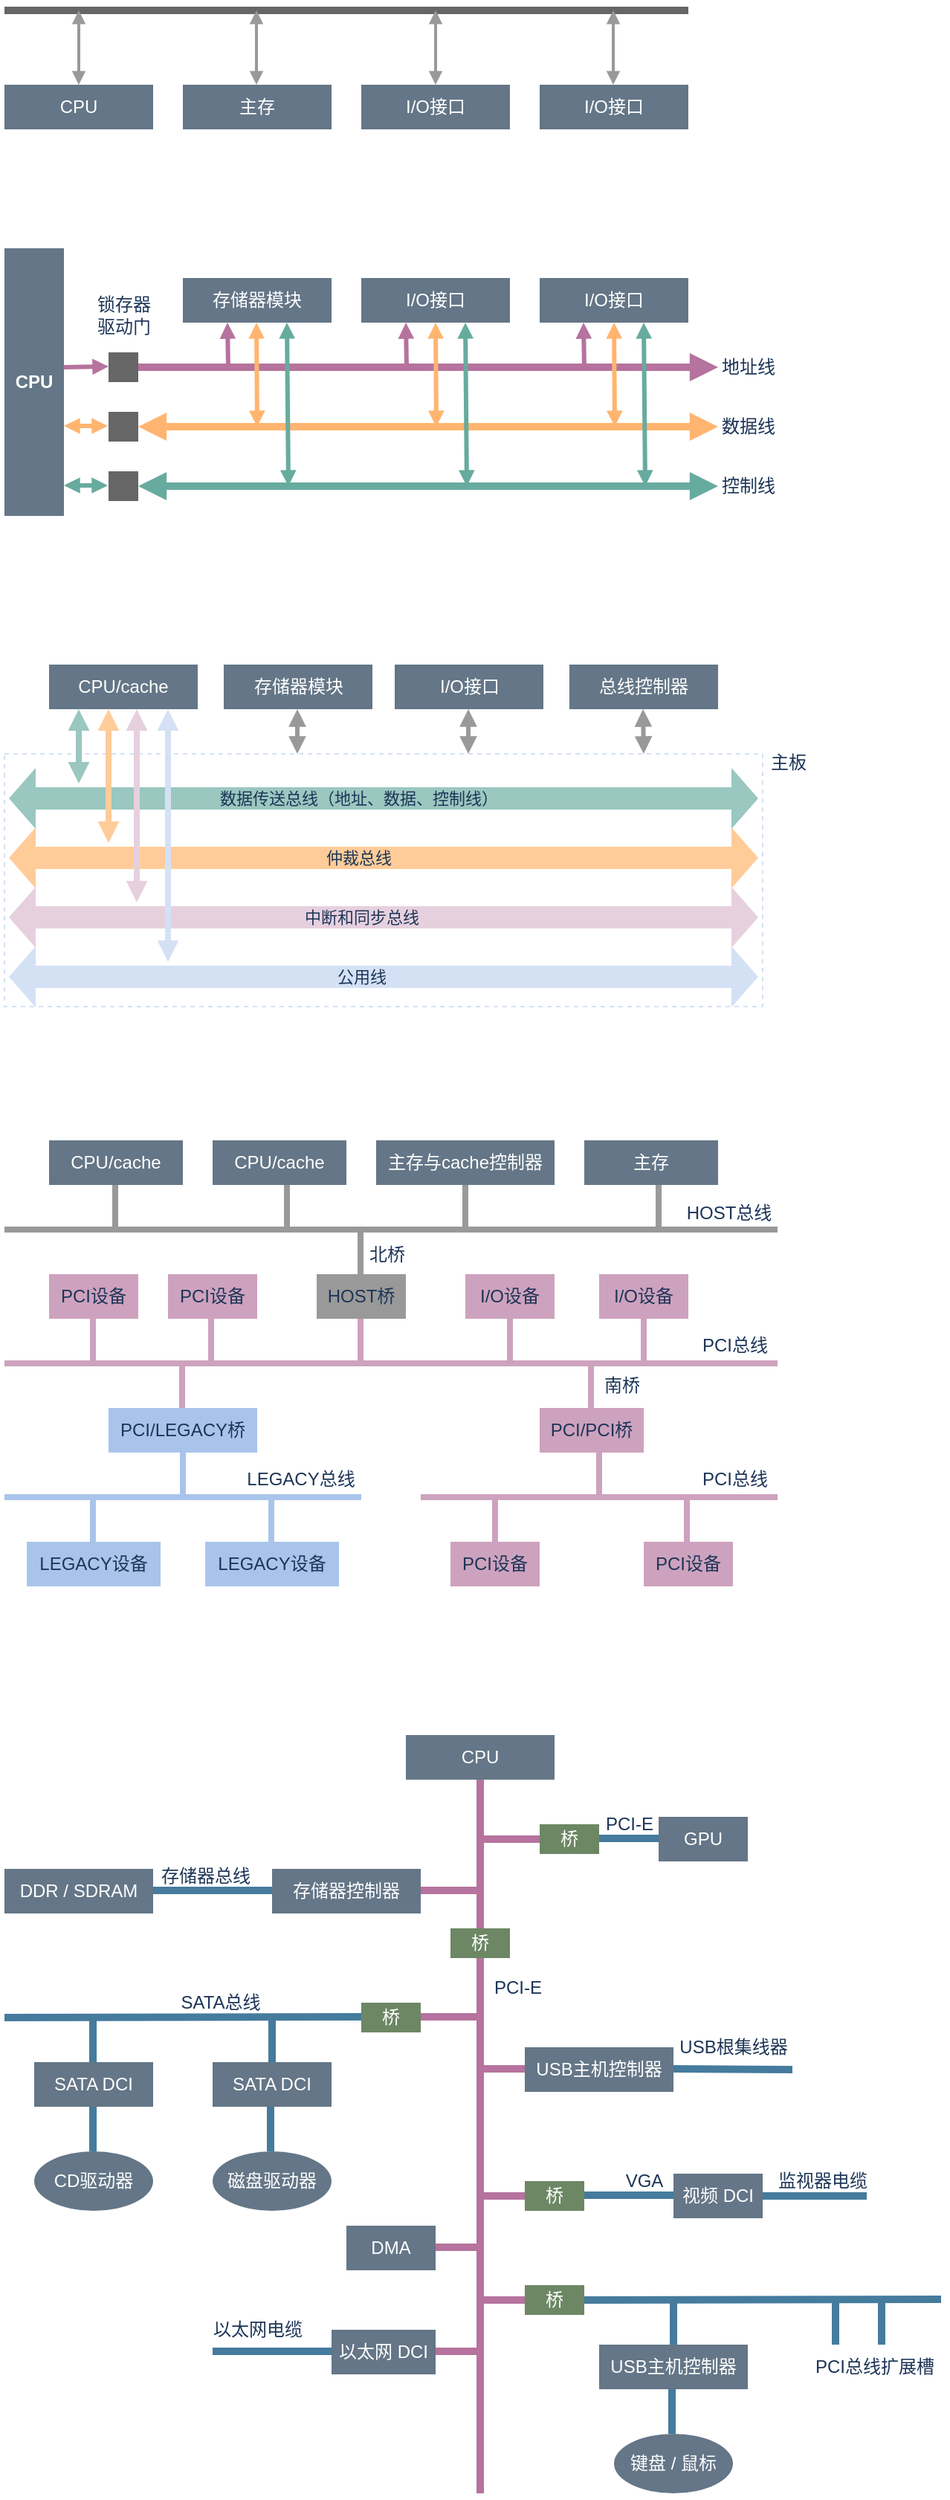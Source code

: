 <mxfile version="21.5.1" type="device" pages="3">
  <diagram id="s7cmucWzbKFW8zptfZoU" name="总线">
    <mxGraphModel dx="984" dy="659" grid="1" gridSize="10" guides="1" tooltips="1" connect="1" arrows="1" fold="1" page="1" pageScale="1" pageWidth="3300" pageHeight="4681" math="0" shadow="0">
      <root>
        <mxCell id="0" />
        <mxCell id="1" parent="0" />
        <mxCell id="F1xmcZ3OirVvT1gNl8oy-1" value="" style="endArrow=none;html=1;strokeWidth=5;strokeColor=#666666;labelBackgroundColor=#F1FAEE;fontColor=#1D3557;fillColor=#f5f5f5;" parent="1" edge="1">
          <mxGeometry width="50" height="50" relative="1" as="geometry">
            <mxPoint x="200" y="120" as="sourcePoint" />
            <mxPoint x="660" y="120" as="targetPoint" />
          </mxGeometry>
        </mxCell>
        <mxCell id="F1xmcZ3OirVvT1gNl8oy-2" value="&lt;font color=&quot;#ffffff&quot;&gt;CPU&lt;/font&gt;" style="rounded=0;whiteSpace=wrap;html=1;fillColor=#647687;fontColor=#ffffff;strokeColor=none;" parent="1" vertex="1">
          <mxGeometry x="200" y="170" width="100" height="30" as="geometry" />
        </mxCell>
        <mxCell id="F1xmcZ3OirVvT1gNl8oy-3" value="主存" style="rounded=0;whiteSpace=wrap;html=1;fillColor=#647687;fontColor=#ffffff;strokeColor=none;" parent="1" vertex="1">
          <mxGeometry x="320" y="170" width="100" height="30" as="geometry" />
        </mxCell>
        <mxCell id="F1xmcZ3OirVvT1gNl8oy-4" value="I/O接口" style="rounded=0;whiteSpace=wrap;html=1;fillColor=#647687;fontColor=#ffffff;strokeColor=none;" parent="1" vertex="1">
          <mxGeometry x="440" y="170" width="100" height="30" as="geometry" />
        </mxCell>
        <mxCell id="F1xmcZ3OirVvT1gNl8oy-5" value="I/O接口" style="rounded=0;whiteSpace=wrap;html=1;fillColor=#647687;fontColor=#ffffff;strokeColor=none;" parent="1" vertex="1">
          <mxGeometry x="560" y="170" width="100" height="30" as="geometry" />
        </mxCell>
        <mxCell id="F1xmcZ3OirVvT1gNl8oy-6" style="edgeStyle=orthogonalEdgeStyle;rounded=0;orthogonalLoop=1;jettySize=auto;html=1;exitX=0.5;exitY=0;exitDx=0;exitDy=0;startArrow=block;startFill=1;startSize=4;endArrow=block;endFill=1;endSize=4;strokeWidth=2;strokeColor=#999999;labelBackgroundColor=#F1FAEE;fontColor=#1D3557;" parent="1" edge="1">
          <mxGeometry relative="1" as="geometry">
            <mxPoint x="250" y="170" as="sourcePoint" />
            <mxPoint x="250" y="120" as="targetPoint" />
          </mxGeometry>
        </mxCell>
        <mxCell id="F1xmcZ3OirVvT1gNl8oy-7" style="edgeStyle=orthogonalEdgeStyle;rounded=0;orthogonalLoop=1;jettySize=auto;html=1;exitX=0.5;exitY=0;exitDx=0;exitDy=0;startArrow=block;startFill=1;startSize=4;endArrow=block;endFill=1;endSize=4;strokeWidth=2;strokeColor=#999999;labelBackgroundColor=#F1FAEE;fontColor=#1D3557;" parent="1" edge="1">
          <mxGeometry relative="1" as="geometry">
            <mxPoint x="369.5" y="170" as="sourcePoint" />
            <mxPoint x="369.5" y="120" as="targetPoint" />
          </mxGeometry>
        </mxCell>
        <mxCell id="F1xmcZ3OirVvT1gNl8oy-8" style="edgeStyle=orthogonalEdgeStyle;rounded=0;orthogonalLoop=1;jettySize=auto;html=1;exitX=0.5;exitY=0;exitDx=0;exitDy=0;startArrow=block;startFill=1;startSize=4;endArrow=block;endFill=1;endSize=4;strokeWidth=2;strokeColor=#999999;labelBackgroundColor=#F1FAEE;fontColor=#1D3557;" parent="1" edge="1">
          <mxGeometry relative="1" as="geometry">
            <mxPoint x="490" y="170" as="sourcePoint" />
            <mxPoint x="490" y="120" as="targetPoint" />
          </mxGeometry>
        </mxCell>
        <mxCell id="F1xmcZ3OirVvT1gNl8oy-9" style="edgeStyle=orthogonalEdgeStyle;rounded=0;orthogonalLoop=1;jettySize=auto;html=1;exitX=0.5;exitY=0;exitDx=0;exitDy=0;startArrow=block;startFill=1;startSize=4;endArrow=block;endFill=1;endSize=4;strokeWidth=2;strokeColor=#999999;labelBackgroundColor=#F1FAEE;fontColor=#1D3557;" parent="1" edge="1">
          <mxGeometry relative="1" as="geometry">
            <mxPoint x="609.5" y="170" as="sourcePoint" />
            <mxPoint x="609.5" y="120" as="targetPoint" />
          </mxGeometry>
        </mxCell>
        <mxCell id="3EGewsc3SBog7lilEcZu-1" value="&lt;b&gt;&lt;font color=&quot;#ffffff&quot;&gt;CPU&lt;/font&gt;&lt;/b&gt;" style="rounded=0;whiteSpace=wrap;html=1;fillColor=#647687;strokeColor=none;fontColor=#ffffff;" parent="1" vertex="1">
          <mxGeometry x="200" y="280" width="40" height="180" as="geometry" />
        </mxCell>
        <mxCell id="3EGewsc3SBog7lilEcZu-2" value="存储器模块" style="rounded=0;whiteSpace=wrap;html=1;fillColor=#647687;fontColor=#ffffff;strokeColor=none;" parent="1" vertex="1">
          <mxGeometry x="320" y="300" width="100" height="30" as="geometry" />
        </mxCell>
        <mxCell id="3EGewsc3SBog7lilEcZu-3" value="I/O接口" style="rounded=0;whiteSpace=wrap;html=1;fillColor=#647687;fontColor=#ffffff;strokeColor=none;" parent="1" vertex="1">
          <mxGeometry x="440" y="300" width="100" height="30" as="geometry" />
        </mxCell>
        <mxCell id="3EGewsc3SBog7lilEcZu-4" value="I/O接口" style="rounded=0;whiteSpace=wrap;html=1;fillColor=#647687;fontColor=#ffffff;strokeColor=none;" parent="1" vertex="1">
          <mxGeometry x="560" y="300" width="100" height="30" as="geometry" />
        </mxCell>
        <mxCell id="3EGewsc3SBog7lilEcZu-5" value="" style="endArrow=block;html=1;strokeWidth=5;strokeColor=#B5739D;endFill=1;labelBackgroundColor=#F1FAEE;fontColor=#1D3557;" parent="1" edge="1">
          <mxGeometry width="50" height="50" relative="1" as="geometry">
            <mxPoint x="290" y="360" as="sourcePoint" />
            <mxPoint x="680" y="360" as="targetPoint" />
          </mxGeometry>
        </mxCell>
        <mxCell id="3EGewsc3SBog7lilEcZu-6" value="" style="endArrow=block;html=1;strokeWidth=5;strokeColor=#FFB570;endFill=1;startArrow=block;startFill=1;labelBackgroundColor=#F1FAEE;fontColor=#1D3557;" parent="1" edge="1">
          <mxGeometry width="50" height="50" relative="1" as="geometry">
            <mxPoint x="290" y="400" as="sourcePoint" />
            <mxPoint x="680" y="400" as="targetPoint" />
          </mxGeometry>
        </mxCell>
        <mxCell id="3EGewsc3SBog7lilEcZu-7" value="" style="endArrow=block;html=1;strokeWidth=5;strokeColor=#67AB9F;endFill=1;startArrow=block;startFill=1;labelBackgroundColor=#F1FAEE;fontColor=#1D3557;" parent="1" edge="1">
          <mxGeometry width="50" height="50" relative="1" as="geometry">
            <mxPoint x="290" y="440" as="sourcePoint" />
            <mxPoint x="680" y="440" as="targetPoint" />
          </mxGeometry>
        </mxCell>
        <mxCell id="3EGewsc3SBog7lilEcZu-8" value="" style="rounded=0;whiteSpace=wrap;html=1;fontColor=#1D3557;strokeColor=none;fillColor=#666666;" parent="1" vertex="1">
          <mxGeometry x="270" y="350" width="20" height="20" as="geometry" />
        </mxCell>
        <mxCell id="3EGewsc3SBog7lilEcZu-9" value="" style="rounded=0;whiteSpace=wrap;html=1;fontColor=#1D3557;strokeColor=none;fillColor=#666666;" parent="1" vertex="1">
          <mxGeometry x="270" y="390" width="20" height="20" as="geometry" />
        </mxCell>
        <mxCell id="3EGewsc3SBog7lilEcZu-10" value="" style="rounded=0;whiteSpace=wrap;html=1;fontColor=#1D3557;strokeColor=none;fillColor=#666666;" parent="1" vertex="1">
          <mxGeometry x="270" y="430" width="20" height="20" as="geometry" />
        </mxCell>
        <mxCell id="3EGewsc3SBog7lilEcZu-11" value="" style="endArrow=block;html=1;strokeWidth=3;endFill=1;endSize=3;strokeColor=#B5739D;labelBackgroundColor=#F1FAEE;fontColor=#1D3557;" parent="1" edge="1">
          <mxGeometry width="50" height="50" relative="1" as="geometry">
            <mxPoint x="240" y="360" as="sourcePoint" />
            <mxPoint x="270" y="359.5" as="targetPoint" />
            <Array as="points" />
          </mxGeometry>
        </mxCell>
        <mxCell id="3EGewsc3SBog7lilEcZu-12" value="" style="endArrow=block;html=1;strokeWidth=3;endFill=1;endSize=3;strokeColor=#B5739D;labelBackgroundColor=#F1FAEE;fontColor=#1D3557;" parent="1" edge="1">
          <mxGeometry width="50" height="50" relative="1" as="geometry">
            <mxPoint x="350.5" y="360" as="sourcePoint" />
            <mxPoint x="350" y="330" as="targetPoint" />
            <Array as="points" />
          </mxGeometry>
        </mxCell>
        <mxCell id="3EGewsc3SBog7lilEcZu-13" value="" style="endArrow=block;html=1;strokeWidth=3;endFill=1;endSize=3;strokeColor=#B5739D;labelBackgroundColor=#F1FAEE;fontColor=#1D3557;" parent="1" edge="1">
          <mxGeometry width="50" height="50" relative="1" as="geometry">
            <mxPoint x="470.5" y="360" as="sourcePoint" />
            <mxPoint x="470" y="330" as="targetPoint" />
            <Array as="points" />
          </mxGeometry>
        </mxCell>
        <mxCell id="3EGewsc3SBog7lilEcZu-14" value="" style="endArrow=block;html=1;strokeWidth=3;endFill=1;endSize=3;strokeColor=#B5739D;labelBackgroundColor=#F1FAEE;fontColor=#1D3557;" parent="1" edge="1">
          <mxGeometry width="50" height="50" relative="1" as="geometry">
            <mxPoint x="590" y="360" as="sourcePoint" />
            <mxPoint x="589.5" y="330" as="targetPoint" />
            <Array as="points" />
          </mxGeometry>
        </mxCell>
        <mxCell id="3EGewsc3SBog7lilEcZu-15" value="" style="endArrow=block;html=1;strokeWidth=3;endFill=1;endSize=3;entryX=0.5;entryY=0;entryDx=0;entryDy=0;strokeColor=#FFB570;startArrow=block;startFill=1;startSize=3;labelBackgroundColor=#F1FAEE;fontColor=#1D3557;" parent="1" edge="1">
          <mxGeometry width="50" height="50" relative="1" as="geometry">
            <mxPoint x="369.5" y="330" as="sourcePoint" />
            <mxPoint x="370" y="400" as="targetPoint" />
            <Array as="points" />
          </mxGeometry>
        </mxCell>
        <mxCell id="3EGewsc3SBog7lilEcZu-16" value="" style="endArrow=block;html=1;strokeWidth=3;endFill=1;endSize=3;entryX=0.5;entryY=0;entryDx=0;entryDy=0;strokeColor=#FFB570;startArrow=block;startFill=1;startSize=3;labelBackgroundColor=#F1FAEE;fontColor=#1D3557;" parent="1" edge="1">
          <mxGeometry width="50" height="50" relative="1" as="geometry">
            <mxPoint x="490" y="330" as="sourcePoint" />
            <mxPoint x="490.5" y="400" as="targetPoint" />
            <Array as="points" />
          </mxGeometry>
        </mxCell>
        <mxCell id="3EGewsc3SBog7lilEcZu-17" value="" style="endArrow=block;html=1;strokeWidth=3;endFill=1;endSize=3;entryX=0.5;entryY=0;entryDx=0;entryDy=0;strokeColor=#FFB570;startArrow=block;startFill=1;startSize=3;labelBackgroundColor=#F1FAEE;fontColor=#1D3557;" parent="1" edge="1">
          <mxGeometry width="50" height="50" relative="1" as="geometry">
            <mxPoint x="610" y="330" as="sourcePoint" />
            <mxPoint x="610.5" y="400" as="targetPoint" />
            <Array as="points" />
          </mxGeometry>
        </mxCell>
        <mxCell id="3EGewsc3SBog7lilEcZu-18" value="" style="endArrow=block;html=1;strokeWidth=3;endFill=1;endSize=3;strokeColor=#67AB9F;startArrow=block;startFill=1;startSize=3;labelBackgroundColor=#F1FAEE;fontColor=#1D3557;" parent="1" edge="1">
          <mxGeometry width="50" height="50" relative="1" as="geometry">
            <mxPoint x="390" y="330" as="sourcePoint" />
            <mxPoint x="391" y="440" as="targetPoint" />
            <Array as="points" />
          </mxGeometry>
        </mxCell>
        <mxCell id="3EGewsc3SBog7lilEcZu-19" value="" style="endArrow=block;html=1;strokeWidth=3;endFill=1;endSize=3;strokeColor=#67AB9F;startArrow=block;startFill=1;startSize=3;labelBackgroundColor=#F1FAEE;fontColor=#1D3557;" parent="1" edge="1">
          <mxGeometry width="50" height="50" relative="1" as="geometry">
            <mxPoint x="510" y="330" as="sourcePoint" />
            <mxPoint x="511" y="440" as="targetPoint" />
            <Array as="points" />
          </mxGeometry>
        </mxCell>
        <mxCell id="3EGewsc3SBog7lilEcZu-20" value="" style="endArrow=block;html=1;strokeWidth=3;endFill=1;endSize=3;strokeColor=#67AB9F;startArrow=block;startFill=1;startSize=3;labelBackgroundColor=#F1FAEE;fontColor=#1D3557;" parent="1" edge="1">
          <mxGeometry width="50" height="50" relative="1" as="geometry">
            <mxPoint x="630" y="330" as="sourcePoint" />
            <mxPoint x="631" y="440" as="targetPoint" />
            <Array as="points" />
          </mxGeometry>
        </mxCell>
        <mxCell id="3EGewsc3SBog7lilEcZu-21" value="锁存器&lt;br&gt;驱动门" style="text;html=1;resizable=0;autosize=1;align=center;verticalAlign=middle;points=[];fillColor=none;strokeColor=none;rounded=0;fontColor=#1D3557;" parent="1" vertex="1">
          <mxGeometry x="255" y="310" width="50" height="30" as="geometry" />
        </mxCell>
        <mxCell id="3EGewsc3SBog7lilEcZu-22" value="" style="endArrow=block;html=1;strokeWidth=3;endFill=1;endSize=3;entryX=0.5;entryY=0;entryDx=0;entryDy=0;strokeColor=#FFB570;startArrow=block;startFill=1;startSize=3;labelBackgroundColor=#F1FAEE;fontColor=#1D3557;" parent="1" edge="1">
          <mxGeometry width="50" height="50" relative="1" as="geometry">
            <mxPoint x="269.5" y="399.5" as="sourcePoint" />
            <mxPoint x="240" y="399.5" as="targetPoint" />
            <Array as="points" />
          </mxGeometry>
        </mxCell>
        <mxCell id="3EGewsc3SBog7lilEcZu-23" value="" style="endArrow=block;html=1;strokeWidth=3;endFill=1;endSize=3;strokeColor=#67AB9F;entryX=0.5;entryY=0;entryDx=0;entryDy=0;startArrow=block;startFill=1;startSize=3;labelBackgroundColor=#F1FAEE;fontColor=#1D3557;" parent="1" edge="1">
          <mxGeometry width="50" height="50" relative="1" as="geometry">
            <mxPoint x="269.5" y="439.5" as="sourcePoint" />
            <mxPoint x="240" y="439.5" as="targetPoint" />
            <Array as="points" />
          </mxGeometry>
        </mxCell>
        <mxCell id="3EGewsc3SBog7lilEcZu-24" value="地址线" style="text;html=1;resizable=0;autosize=1;align=center;verticalAlign=middle;points=[];fillColor=none;strokeColor=none;rounded=0;fontColor=#1D3557;" parent="1" vertex="1">
          <mxGeometry x="675" y="350" width="50" height="20" as="geometry" />
        </mxCell>
        <mxCell id="3EGewsc3SBog7lilEcZu-25" value="数据线" style="text;html=1;resizable=0;autosize=1;align=center;verticalAlign=middle;points=[];fillColor=none;strokeColor=none;rounded=0;fontColor=#1D3557;" parent="1" vertex="1">
          <mxGeometry x="675" y="390" width="50" height="20" as="geometry" />
        </mxCell>
        <mxCell id="3EGewsc3SBog7lilEcZu-26" value="控制线" style="text;html=1;resizable=0;autosize=1;align=center;verticalAlign=middle;points=[];fillColor=none;strokeColor=none;rounded=0;fontColor=#1D3557;" parent="1" vertex="1">
          <mxGeometry x="675" y="430" width="50" height="20" as="geometry" />
        </mxCell>
        <mxCell id="2N_X2dmXd2xIiFsZksIR-1" value="" style="rounded=0;whiteSpace=wrap;html=1;labelBackgroundColor=none;fillColor=none;dashed=1;strokeColor=#D4E1F5;fontColor=#1D3557;" parent="1" vertex="1">
          <mxGeometry x="200" y="620" width="510" height="170" as="geometry" />
        </mxCell>
        <mxCell id="2N_X2dmXd2xIiFsZksIR-2" value="" style="shape=flexArrow;endArrow=classic;startArrow=classic;html=1;strokeWidth=6;fillColor=#D4E1F5;endSize=4;startSize=4;strokeColor=none;labelBackgroundColor=#F1FAEE;fontColor=#1D3557;" parent="1" edge="1">
          <mxGeometry width="50" height="50" relative="1" as="geometry">
            <mxPoint x="200" y="770" as="sourcePoint" />
            <mxPoint x="710" y="770" as="targetPoint" />
          </mxGeometry>
        </mxCell>
        <mxCell id="2N_X2dmXd2xIiFsZksIR-3" value="公用线" style="edgeLabel;html=1;align=center;verticalAlign=middle;resizable=0;points=[];labelBackgroundColor=none;fontColor=#1D3557;" parent="2N_X2dmXd2xIiFsZksIR-2" vertex="1" connectable="0">
          <mxGeometry x="-0.141" y="-4" relative="1" as="geometry">
            <mxPoint x="21" y="-4" as="offset" />
          </mxGeometry>
        </mxCell>
        <mxCell id="2N_X2dmXd2xIiFsZksIR-4" value="" style="shape=flexArrow;endArrow=classic;startArrow=classic;html=1;strokeWidth=6;fillColor=#E6D0DE;endSize=4;startSize=4;strokeColor=none;labelBackgroundColor=#F1FAEE;fontColor=#1D3557;" parent="1" edge="1">
          <mxGeometry width="50" height="50" relative="1" as="geometry">
            <mxPoint x="200" y="730" as="sourcePoint" />
            <mxPoint x="710" y="730" as="targetPoint" />
          </mxGeometry>
        </mxCell>
        <mxCell id="2N_X2dmXd2xIiFsZksIR-5" value="中断和同步总线" style="edgeLabel;html=1;align=center;verticalAlign=middle;resizable=0;points=[];labelBackgroundColor=none;fontColor=#1D3557;" parent="2N_X2dmXd2xIiFsZksIR-4" vertex="1" connectable="0">
          <mxGeometry x="-0.141" y="-4" relative="1" as="geometry">
            <mxPoint x="21" y="-4" as="offset" />
          </mxGeometry>
        </mxCell>
        <mxCell id="2N_X2dmXd2xIiFsZksIR-6" value="" style="shape=flexArrow;endArrow=classic;startArrow=classic;html=1;strokeWidth=6;fillColor=#FFCC99;endSize=4;startSize=4;strokeColor=none;labelBackgroundColor=#F1FAEE;fontColor=#1D3557;" parent="1" edge="1">
          <mxGeometry width="50" height="50" relative="1" as="geometry">
            <mxPoint x="200" y="690" as="sourcePoint" />
            <mxPoint x="710" y="690" as="targetPoint" />
          </mxGeometry>
        </mxCell>
        <mxCell id="2N_X2dmXd2xIiFsZksIR-7" value="仲裁总线" style="edgeLabel;html=1;align=center;verticalAlign=middle;resizable=0;points=[];labelBackgroundColor=none;fontColor=#1D3557;" parent="2N_X2dmXd2xIiFsZksIR-6" vertex="1" connectable="0">
          <mxGeometry x="-0.141" y="-4" relative="1" as="geometry">
            <mxPoint x="18.5" y="-4" as="offset" />
          </mxGeometry>
        </mxCell>
        <mxCell id="2N_X2dmXd2xIiFsZksIR-8" value="" style="shape=flexArrow;endArrow=classic;startArrow=classic;html=1;strokeWidth=6;fillColor=#9AC7BF;endSize=4;startSize=4;strokeColor=none;labelBackgroundColor=#F1FAEE;fontColor=#1D3557;" parent="1" edge="1">
          <mxGeometry width="50" height="50" relative="1" as="geometry">
            <mxPoint x="200" y="650" as="sourcePoint" />
            <mxPoint x="710" y="650" as="targetPoint" />
          </mxGeometry>
        </mxCell>
        <mxCell id="2N_X2dmXd2xIiFsZksIR-9" value="数据传送总线（地址、数据、控制线）" style="edgeLabel;html=1;align=center;verticalAlign=middle;resizable=0;points=[];labelBackgroundColor=none;fontColor=#1D3557;" parent="2N_X2dmXd2xIiFsZksIR-8" vertex="1" connectable="0">
          <mxGeometry x="-0.141" y="-4" relative="1" as="geometry">
            <mxPoint x="18.5" y="-4" as="offset" />
          </mxGeometry>
        </mxCell>
        <mxCell id="2N_X2dmXd2xIiFsZksIR-10" value="CPU/cache" style="rounded=0;whiteSpace=wrap;html=1;fillColor=#647687;fontColor=#ffffff;strokeColor=none;" parent="1" vertex="1">
          <mxGeometry x="230" y="560" width="100" height="30" as="geometry" />
        </mxCell>
        <mxCell id="2N_X2dmXd2xIiFsZksIR-11" value="存储器模块" style="rounded=0;whiteSpace=wrap;html=1;fillColor=#647687;fontColor=#ffffff;strokeColor=none;" parent="1" vertex="1">
          <mxGeometry x="347.5" y="560" width="100" height="30" as="geometry" />
        </mxCell>
        <mxCell id="2N_X2dmXd2xIiFsZksIR-12" value="I/O接口" style="rounded=0;whiteSpace=wrap;html=1;fillColor=#647687;fontColor=#ffffff;strokeColor=none;" parent="1" vertex="1">
          <mxGeometry x="462.5" y="560" width="100" height="30" as="geometry" />
        </mxCell>
        <mxCell id="2N_X2dmXd2xIiFsZksIR-13" value="总线控制器" style="rounded=0;whiteSpace=wrap;html=1;fillColor=#647687;fontColor=#ffffff;strokeColor=none;" parent="1" vertex="1">
          <mxGeometry x="580" y="560" width="100" height="30" as="geometry" />
        </mxCell>
        <mxCell id="2N_X2dmXd2xIiFsZksIR-14" style="edgeStyle=orthogonalEdgeStyle;rounded=0;orthogonalLoop=1;jettySize=auto;html=1;startArrow=block;startFill=1;startSize=4;endArrow=block;endFill=1;endSize=4;strokeWidth=4;strokeColor=#9AC7BF;labelBackgroundColor=#F1FAEE;fontColor=#1D3557;" parent="1" edge="1">
          <mxGeometry relative="1" as="geometry">
            <mxPoint x="250" y="640" as="sourcePoint" />
            <mxPoint x="250" y="590" as="targetPoint" />
          </mxGeometry>
        </mxCell>
        <mxCell id="2N_X2dmXd2xIiFsZksIR-15" style="edgeStyle=orthogonalEdgeStyle;rounded=0;orthogonalLoop=1;jettySize=auto;html=1;entryX=0.5;entryY=1;entryDx=0;entryDy=0;startArrow=block;startFill=1;startSize=4;endArrow=block;endFill=1;endSize=4;strokeWidth=4;strokeColor=#FFCC99;labelBackgroundColor=#F1FAEE;fontColor=#1D3557;" parent="1" edge="1">
          <mxGeometry relative="1" as="geometry">
            <mxPoint x="270" y="680" as="sourcePoint" />
            <mxPoint x="270" y="590" as="targetPoint" />
          </mxGeometry>
        </mxCell>
        <mxCell id="2N_X2dmXd2xIiFsZksIR-16" style="edgeStyle=orthogonalEdgeStyle;rounded=0;orthogonalLoop=1;jettySize=auto;html=1;entryX=0.5;entryY=1;entryDx=0;entryDy=0;startArrow=block;startFill=1;startSize=4;endArrow=block;endFill=1;endSize=4;strokeWidth=4;strokeColor=#E6D0DE;labelBackgroundColor=#F1FAEE;fontColor=#1D3557;" parent="1" edge="1">
          <mxGeometry relative="1" as="geometry">
            <mxPoint x="289" y="720" as="sourcePoint" />
            <mxPoint x="289" y="590" as="targetPoint" />
          </mxGeometry>
        </mxCell>
        <mxCell id="2N_X2dmXd2xIiFsZksIR-17" style="edgeStyle=orthogonalEdgeStyle;rounded=0;orthogonalLoop=1;jettySize=auto;html=1;entryX=0.5;entryY=1;entryDx=0;entryDy=0;startArrow=block;startFill=1;startSize=4;endArrow=block;endFill=1;endSize=4;strokeWidth=4;strokeColor=#D4E1F5;labelBackgroundColor=#F1FAEE;fontColor=#1D3557;" parent="1" edge="1">
          <mxGeometry relative="1" as="geometry">
            <mxPoint x="310" y="760" as="sourcePoint" />
            <mxPoint x="310" y="590" as="targetPoint" />
          </mxGeometry>
        </mxCell>
        <mxCell id="2N_X2dmXd2xIiFsZksIR-18" style="edgeStyle=orthogonalEdgeStyle;rounded=0;orthogonalLoop=1;jettySize=auto;html=1;entryX=0.5;entryY=1;entryDx=0;entryDy=0;startArrow=block;startFill=1;startSize=4;endArrow=block;endFill=1;endSize=4;strokeWidth=3;strokeColor=#999999;labelBackgroundColor=#F1FAEE;fontColor=#1D3557;" parent="1" edge="1">
          <mxGeometry relative="1" as="geometry">
            <mxPoint x="397" y="620" as="sourcePoint" />
            <mxPoint x="397" y="590" as="targetPoint" />
          </mxGeometry>
        </mxCell>
        <mxCell id="2N_X2dmXd2xIiFsZksIR-19" style="edgeStyle=orthogonalEdgeStyle;rounded=0;orthogonalLoop=1;jettySize=auto;html=1;entryX=0.5;entryY=1;entryDx=0;entryDy=0;startArrow=block;startFill=1;startSize=4;endArrow=block;endFill=1;endSize=4;strokeWidth=3;strokeColor=#999999;labelBackgroundColor=#F1FAEE;fontColor=#1D3557;" parent="1" edge="1">
          <mxGeometry relative="1" as="geometry">
            <mxPoint x="512" y="620" as="sourcePoint" />
            <mxPoint x="512" y="590" as="targetPoint" />
          </mxGeometry>
        </mxCell>
        <mxCell id="2N_X2dmXd2xIiFsZksIR-20" style="edgeStyle=orthogonalEdgeStyle;rounded=0;orthogonalLoop=1;jettySize=auto;html=1;entryX=0.5;entryY=1;entryDx=0;entryDy=0;startArrow=block;startFill=1;startSize=4;endArrow=block;endFill=1;endSize=4;strokeWidth=3;strokeColor=#999999;labelBackgroundColor=#F1FAEE;fontColor=#1D3557;" parent="1" edge="1">
          <mxGeometry relative="1" as="geometry">
            <mxPoint x="630" y="620" as="sourcePoint" />
            <mxPoint x="629.5" y="590" as="targetPoint" />
          </mxGeometry>
        </mxCell>
        <mxCell id="2N_X2dmXd2xIiFsZksIR-21" value="主板" style="text;html=1;resizable=0;autosize=1;align=center;verticalAlign=middle;points=[];fillColor=none;strokeColor=none;rounded=0;dashed=1;labelBackgroundColor=none;fontColor=#1D3557;" parent="1" vertex="1">
          <mxGeometry x="710" y="617" width="34" height="18" as="geometry" />
        </mxCell>
        <mxCell id="KR3Id1HOVno1Tq_VOtbd-1" value="" style="endArrow=none;html=1;strokeWidth=4;strokeColor=#CDA2BE;endFill=0;endSize=3;startSize=3;startArrow=none;startFill=0;labelBackgroundColor=#F1FAEE;fontColor=#1D3557;" parent="1" edge="1">
          <mxGeometry width="50" height="50" relative="1" as="geometry">
            <mxPoint x="200" y="1030" as="sourcePoint" />
            <mxPoint x="720" y="1030" as="targetPoint" />
          </mxGeometry>
        </mxCell>
        <mxCell id="KR3Id1HOVno1Tq_VOtbd-2" value="PCI设备" style="rounded=0;whiteSpace=wrap;html=1;fillColor=#CDA2BE;strokeColor=none;fontColor=#1D3557;" parent="1" vertex="1">
          <mxGeometry x="230" y="970" width="60" height="30" as="geometry" />
        </mxCell>
        <mxCell id="KR3Id1HOVno1Tq_VOtbd-3" value="PCI设备" style="rounded=0;whiteSpace=wrap;html=1;fillColor=#CDA2BE;strokeColor=none;fontColor=#1D3557;" parent="1" vertex="1">
          <mxGeometry x="310" y="970" width="60" height="30" as="geometry" />
        </mxCell>
        <mxCell id="KR3Id1HOVno1Tq_VOtbd-4" value="" style="endArrow=none;html=1;strokeWidth=4;strokeColor=#999999;endSize=3;startSize=3;endFill=0;startArrow=none;startFill=0;labelBackgroundColor=#F1FAEE;fontColor=#1D3557;" parent="1" edge="1">
          <mxGeometry width="50" height="50" relative="1" as="geometry">
            <mxPoint x="200" y="940" as="sourcePoint" />
            <mxPoint x="720" y="940" as="targetPoint" />
          </mxGeometry>
        </mxCell>
        <mxCell id="KR3Id1HOVno1Tq_VOtbd-5" value="HOST桥" style="rounded=0;whiteSpace=wrap;html=1;fontColor=#1D3557;strokeColor=none;fillColor=#999999;" parent="1" vertex="1">
          <mxGeometry x="410" y="970" width="60" height="30" as="geometry" />
        </mxCell>
        <mxCell id="KR3Id1HOVno1Tq_VOtbd-6" value="CPU/cache" style="rounded=0;whiteSpace=wrap;html=1;fillColor=#647687;strokeColor=none;fontColor=#ffffff;" parent="1" vertex="1">
          <mxGeometry x="230" y="880" width="90" height="30" as="geometry" />
        </mxCell>
        <mxCell id="KR3Id1HOVno1Tq_VOtbd-7" value="CPU/cache" style="rounded=0;whiteSpace=wrap;html=1;fillColor=#647687;strokeColor=none;fontColor=#ffffff;" parent="1" vertex="1">
          <mxGeometry x="340" y="880" width="90" height="30" as="geometry" />
        </mxCell>
        <mxCell id="KR3Id1HOVno1Tq_VOtbd-8" value="主存与cache控制器" style="rounded=0;whiteSpace=wrap;html=1;fillColor=#647687;strokeColor=none;fontColor=#ffffff;" parent="1" vertex="1">
          <mxGeometry x="450" y="880" width="120" height="30" as="geometry" />
        </mxCell>
        <mxCell id="KR3Id1HOVno1Tq_VOtbd-9" value="主存" style="rounded=0;whiteSpace=wrap;html=1;fillColor=#647687;strokeColor=none;fontColor=#ffffff;" parent="1" vertex="1">
          <mxGeometry x="590" y="880" width="90" height="30" as="geometry" />
        </mxCell>
        <mxCell id="KR3Id1HOVno1Tq_VOtbd-10" value="I/O设备" style="rounded=0;whiteSpace=wrap;html=1;fillColor=#CDA2BE;strokeColor=none;fontColor=#1D3557;gradientColor=none;" parent="1" vertex="1">
          <mxGeometry x="510" y="970" width="60" height="30" as="geometry" />
        </mxCell>
        <mxCell id="KR3Id1HOVno1Tq_VOtbd-11" value="I/O设备" style="rounded=0;whiteSpace=wrap;html=1;fillColor=#CDA2BE;strokeColor=none;fontColor=#1D3557;" parent="1" vertex="1">
          <mxGeometry x="600" y="970" width="60" height="30" as="geometry" />
        </mxCell>
        <mxCell id="KR3Id1HOVno1Tq_VOtbd-12" value="" style="endArrow=none;html=1;strokeWidth=4;strokeColor=#A9C4EB;startArrow=none;startFill=0;endFill=0;endSize=3;startSize=3;labelBackgroundColor=#F1FAEE;fontColor=#1D3557;" parent="1" edge="1">
          <mxGeometry width="50" height="50" relative="1" as="geometry">
            <mxPoint x="200" y="1120" as="sourcePoint" />
            <mxPoint x="440" y="1120" as="targetPoint" />
          </mxGeometry>
        </mxCell>
        <mxCell id="KR3Id1HOVno1Tq_VOtbd-13" value="PCI/PCI桥" style="rounded=0;whiteSpace=wrap;html=1;fontColor=#1D3557;strokeColor=none;fillColor=#CDA2BE;" parent="1" vertex="1">
          <mxGeometry x="560" y="1060" width="70" height="30" as="geometry" />
        </mxCell>
        <mxCell id="KR3Id1HOVno1Tq_VOtbd-14" value="PCI/LEGACY桥" style="rounded=0;whiteSpace=wrap;html=1;fontColor=#1D3557;strokeColor=none;fillColor=#A9C4EB;" parent="1" vertex="1">
          <mxGeometry x="270" y="1060" width="100" height="30" as="geometry" />
        </mxCell>
        <mxCell id="KR3Id1HOVno1Tq_VOtbd-15" value="" style="endArrow=none;html=1;strokeWidth=4;strokeColor=#CDA2BE;endFill=0;endSize=3;startSize=3;startArrow=none;startFill=0;labelBackgroundColor=#F1FAEE;fontColor=#1D3557;" parent="1" edge="1">
          <mxGeometry width="50" height="50" relative="1" as="geometry">
            <mxPoint x="480" y="1120" as="sourcePoint" />
            <mxPoint x="720" y="1120" as="targetPoint" />
          </mxGeometry>
        </mxCell>
        <mxCell id="KR3Id1HOVno1Tq_VOtbd-16" value="PCI设备" style="rounded=0;whiteSpace=wrap;html=1;fillColor=#CDA2BE;strokeColor=none;fontColor=#1D3557;" parent="1" vertex="1">
          <mxGeometry x="630" y="1150" width="60" height="30" as="geometry" />
        </mxCell>
        <mxCell id="KR3Id1HOVno1Tq_VOtbd-17" value="PCI设备" style="rounded=0;whiteSpace=wrap;html=1;fillColor=#CDA2BE;strokeColor=none;fontColor=#1D3557;" parent="1" vertex="1">
          <mxGeometry x="500" y="1150" width="60" height="30" as="geometry" />
        </mxCell>
        <mxCell id="KR3Id1HOVno1Tq_VOtbd-18" value="LEGACY设备" style="rounded=0;whiteSpace=wrap;html=1;fillColor=#A9C4EB;strokeColor=none;fontColor=#1D3557;" parent="1" vertex="1">
          <mxGeometry x="215" y="1150" width="90" height="30" as="geometry" />
        </mxCell>
        <mxCell id="KR3Id1HOVno1Tq_VOtbd-19" value="LEGACY设备" style="rounded=0;whiteSpace=wrap;html=1;fillColor=#A9C4EB;strokeColor=none;fontColor=#1D3557;" parent="1" vertex="1">
          <mxGeometry x="335" y="1150" width="90" height="30" as="geometry" />
        </mxCell>
        <mxCell id="KR3Id1HOVno1Tq_VOtbd-20" value="" style="endArrow=none;html=1;strokeWidth=4;strokeColor=#A9C4EB;startArrow=none;startFill=0;endFill=0;endSize=3;startSize=3;labelBackgroundColor=#F1FAEE;fontColor=#1D3557;" parent="1" edge="1">
          <mxGeometry width="50" height="50" relative="1" as="geometry">
            <mxPoint x="259.5" y="1119" as="sourcePoint" />
            <mxPoint x="259.5" y="1150" as="targetPoint" />
          </mxGeometry>
        </mxCell>
        <mxCell id="KR3Id1HOVno1Tq_VOtbd-21" value="" style="endArrow=none;html=1;strokeWidth=4;strokeColor=#A9C4EB;startArrow=none;startFill=0;endFill=0;endSize=3;startSize=3;labelBackgroundColor=#F1FAEE;fontColor=#1D3557;" parent="1" edge="1">
          <mxGeometry width="50" height="50" relative="1" as="geometry">
            <mxPoint x="379.5" y="1119" as="sourcePoint" />
            <mxPoint x="379.5" y="1150" as="targetPoint" />
          </mxGeometry>
        </mxCell>
        <mxCell id="KR3Id1HOVno1Tq_VOtbd-22" value="" style="endArrow=none;html=1;strokeWidth=4;strokeColor=#A9C4EB;startArrow=none;startFill=0;endFill=0;endSize=3;startSize=3;labelBackgroundColor=#F1FAEE;fontColor=#1D3557;" parent="1" edge="1">
          <mxGeometry width="50" height="50" relative="1" as="geometry">
            <mxPoint x="320" y="1090" as="sourcePoint" />
            <mxPoint x="320" y="1121" as="targetPoint" />
          </mxGeometry>
        </mxCell>
        <mxCell id="KR3Id1HOVno1Tq_VOtbd-23" value="" style="endArrow=none;html=1;strokeWidth=4;startArrow=none;startFill=0;endFill=0;endSize=3;startSize=3;strokeColor=#999999;labelBackgroundColor=#F1FAEE;fontColor=#1D3557;" parent="1" edge="1">
          <mxGeometry width="50" height="50" relative="1" as="geometry">
            <mxPoint x="439.5" y="939" as="sourcePoint" />
            <mxPoint x="439.5" y="970" as="targetPoint" />
          </mxGeometry>
        </mxCell>
        <mxCell id="KR3Id1HOVno1Tq_VOtbd-24" value="" style="endArrow=none;html=1;strokeWidth=4;startArrow=none;startFill=0;endFill=0;endSize=3;startSize=3;strokeColor=#999999;labelBackgroundColor=#F1FAEE;fontColor=#1D3557;" parent="1" edge="1">
          <mxGeometry width="50" height="50" relative="1" as="geometry">
            <mxPoint x="640" y="910" as="sourcePoint" />
            <mxPoint x="640" y="941" as="targetPoint" />
          </mxGeometry>
        </mxCell>
        <mxCell id="KR3Id1HOVno1Tq_VOtbd-25" value="" style="endArrow=none;html=1;strokeWidth=4;startArrow=none;startFill=0;endFill=0;endSize=3;startSize=3;strokeColor=#999999;labelBackgroundColor=#F1FAEE;fontColor=#1D3557;" parent="1" edge="1">
          <mxGeometry width="50" height="50" relative="1" as="geometry">
            <mxPoint x="510" y="910" as="sourcePoint" />
            <mxPoint x="510" y="941" as="targetPoint" />
          </mxGeometry>
        </mxCell>
        <mxCell id="KR3Id1HOVno1Tq_VOtbd-26" value="" style="endArrow=none;html=1;strokeWidth=4;startArrow=none;startFill=0;endFill=0;endSize=3;startSize=3;strokeColor=#999999;labelBackgroundColor=#F1FAEE;fontColor=#1D3557;" parent="1" edge="1">
          <mxGeometry width="50" height="50" relative="1" as="geometry">
            <mxPoint x="390" y="910" as="sourcePoint" />
            <mxPoint x="390" y="941" as="targetPoint" />
          </mxGeometry>
        </mxCell>
        <mxCell id="KR3Id1HOVno1Tq_VOtbd-27" value="" style="endArrow=none;html=1;strokeWidth=4;startArrow=none;startFill=0;endFill=0;endSize=3;startSize=3;strokeColor=#999999;labelBackgroundColor=#F1FAEE;fontColor=#1D3557;" parent="1" edge="1">
          <mxGeometry width="50" height="50" relative="1" as="geometry">
            <mxPoint x="274.5" y="910" as="sourcePoint" />
            <mxPoint x="274.5" y="941" as="targetPoint" />
          </mxGeometry>
        </mxCell>
        <mxCell id="KR3Id1HOVno1Tq_VOtbd-28" value="" style="endArrow=none;html=1;strokeWidth=4;startArrow=none;startFill=0;endFill=0;endSize=3;startSize=3;strokeColor=#CDA2BE;labelBackgroundColor=#F1FAEE;fontColor=#1D3557;" parent="1" edge="1">
          <mxGeometry width="50" height="50" relative="1" as="geometry">
            <mxPoint x="530" y="1119" as="sourcePoint" />
            <mxPoint x="530" y="1150" as="targetPoint" />
          </mxGeometry>
        </mxCell>
        <mxCell id="KR3Id1HOVno1Tq_VOtbd-29" value="" style="endArrow=none;html=1;strokeWidth=4;startArrow=none;startFill=0;endFill=0;endSize=3;startSize=3;strokeColor=#CDA2BE;labelBackgroundColor=#F1FAEE;fontColor=#1D3557;" parent="1" edge="1">
          <mxGeometry width="50" height="50" relative="1" as="geometry">
            <mxPoint x="319.5" y="1029" as="sourcePoint" />
            <mxPoint x="319.5" y="1060" as="targetPoint" />
          </mxGeometry>
        </mxCell>
        <mxCell id="KR3Id1HOVno1Tq_VOtbd-30" value="" style="endArrow=none;html=1;strokeWidth=4;startArrow=none;startFill=0;endFill=0;endSize=3;startSize=3;strokeColor=#CDA2BE;labelBackgroundColor=#F1FAEE;fontColor=#1D3557;" parent="1" edge="1">
          <mxGeometry width="50" height="50" relative="1" as="geometry">
            <mxPoint x="600" y="1090" as="sourcePoint" />
            <mxPoint x="600" y="1121" as="targetPoint" />
          </mxGeometry>
        </mxCell>
        <mxCell id="KR3Id1HOVno1Tq_VOtbd-31" value="" style="endArrow=none;html=1;strokeWidth=4;startArrow=none;startFill=0;endFill=0;endSize=3;startSize=3;strokeColor=#CDA2BE;labelBackgroundColor=#F1FAEE;fontColor=#1D3557;" parent="1" edge="1">
          <mxGeometry width="50" height="50" relative="1" as="geometry">
            <mxPoint x="594.5" y="1029" as="sourcePoint" />
            <mxPoint x="594.5" y="1060" as="targetPoint" />
          </mxGeometry>
        </mxCell>
        <mxCell id="KR3Id1HOVno1Tq_VOtbd-32" value="" style="endArrow=none;html=1;strokeWidth=4;startArrow=none;startFill=0;endFill=0;endSize=3;startSize=3;strokeColor=#CDA2BE;labelBackgroundColor=#F1FAEE;fontColor=#1D3557;" parent="1" edge="1">
          <mxGeometry width="50" height="50" relative="1" as="geometry">
            <mxPoint x="630" y="1000" as="sourcePoint" />
            <mxPoint x="630" y="1031" as="targetPoint" />
          </mxGeometry>
        </mxCell>
        <mxCell id="KR3Id1HOVno1Tq_VOtbd-33" value="" style="endArrow=none;html=1;strokeWidth=4;startArrow=none;startFill=0;endFill=0;endSize=3;startSize=3;strokeColor=#CDA2BE;labelBackgroundColor=#F1FAEE;fontColor=#1D3557;" parent="1" edge="1">
          <mxGeometry width="50" height="50" relative="1" as="geometry">
            <mxPoint x="540" y="1000" as="sourcePoint" />
            <mxPoint x="540" y="1031" as="targetPoint" />
          </mxGeometry>
        </mxCell>
        <mxCell id="KR3Id1HOVno1Tq_VOtbd-34" value="" style="endArrow=none;html=1;strokeWidth=4;startArrow=none;startFill=0;endFill=0;endSize=3;startSize=3;strokeColor=#CDA2BE;labelBackgroundColor=#F1FAEE;fontColor=#1D3557;" parent="1" edge="1">
          <mxGeometry width="50" height="50" relative="1" as="geometry">
            <mxPoint x="339" y="1000" as="sourcePoint" />
            <mxPoint x="339" y="1031" as="targetPoint" />
          </mxGeometry>
        </mxCell>
        <mxCell id="KR3Id1HOVno1Tq_VOtbd-35" value="" style="endArrow=none;html=1;strokeWidth=4;startArrow=none;startFill=0;endFill=0;endSize=3;startSize=3;strokeColor=#CDA2BE;labelBackgroundColor=#F1FAEE;fontColor=#1D3557;" parent="1" edge="1">
          <mxGeometry width="50" height="50" relative="1" as="geometry">
            <mxPoint x="259.5" y="1000" as="sourcePoint" />
            <mxPoint x="259.5" y="1031" as="targetPoint" />
          </mxGeometry>
        </mxCell>
        <mxCell id="KR3Id1HOVno1Tq_VOtbd-36" value="" style="endArrow=none;html=1;strokeWidth=4;startArrow=none;startFill=0;endFill=0;endSize=3;startSize=3;strokeColor=#CDA2BE;labelBackgroundColor=#F1FAEE;fontColor=#1D3557;" parent="1" edge="1">
          <mxGeometry width="50" height="50" relative="1" as="geometry">
            <mxPoint x="439.5" y="1000" as="sourcePoint" />
            <mxPoint x="439.5" y="1031" as="targetPoint" />
          </mxGeometry>
        </mxCell>
        <mxCell id="KR3Id1HOVno1Tq_VOtbd-37" value="" style="endArrow=none;html=1;strokeWidth=4;startArrow=none;startFill=0;endFill=0;endSize=3;startSize=3;strokeColor=#CDA2BE;labelBackgroundColor=#F1FAEE;fontColor=#1D3557;" parent="1" edge="1">
          <mxGeometry width="50" height="50" relative="1" as="geometry">
            <mxPoint x="659" y="1119" as="sourcePoint" />
            <mxPoint x="659" y="1150" as="targetPoint" />
          </mxGeometry>
        </mxCell>
        <mxCell id="KR3Id1HOVno1Tq_VOtbd-38" value="HOST总线" style="text;html=1;resizable=0;autosize=1;align=center;verticalAlign=middle;points=[];fillColor=none;strokeColor=none;rounded=0;dashed=1;labelBackgroundColor=none;fontColor=#1D3557;" parent="1" vertex="1">
          <mxGeometry x="653" y="920" width="68" height="18" as="geometry" />
        </mxCell>
        <mxCell id="KR3Id1HOVno1Tq_VOtbd-39" value="北桥" style="text;html=1;resizable=0;autosize=1;align=center;verticalAlign=middle;points=[];fillColor=none;strokeColor=none;rounded=0;dashed=1;labelBackgroundColor=none;fontColor=#1D3557;" parent="1" vertex="1">
          <mxGeometry x="440" y="948" width="34" height="18" as="geometry" />
        </mxCell>
        <mxCell id="KR3Id1HOVno1Tq_VOtbd-40" value="PCI总线" style="text;html=1;resizable=0;autosize=1;align=center;verticalAlign=middle;points=[];fillColor=none;strokeColor=none;rounded=0;dashed=1;labelBackgroundColor=none;fontColor=#1D3557;" parent="1" vertex="1">
          <mxGeometry x="664" y="1009" width="54" height="18" as="geometry" />
        </mxCell>
        <mxCell id="KR3Id1HOVno1Tq_VOtbd-41" value="南桥" style="text;html=1;resizable=0;autosize=1;align=center;verticalAlign=middle;points=[];fillColor=none;strokeColor=none;rounded=0;dashed=1;labelBackgroundColor=none;fontColor=#1D3557;" parent="1" vertex="1">
          <mxGeometry x="598" y="1036" width="34" height="18" as="geometry" />
        </mxCell>
        <mxCell id="KR3Id1HOVno1Tq_VOtbd-42" value="PCI总线" style="text;html=1;resizable=0;autosize=1;align=center;verticalAlign=middle;points=[];fillColor=none;strokeColor=none;rounded=0;dashed=1;labelBackgroundColor=none;fontColor=#1D3557;" parent="1" vertex="1">
          <mxGeometry x="664" y="1099" width="54" height="18" as="geometry" />
        </mxCell>
        <mxCell id="KR3Id1HOVno1Tq_VOtbd-43" value="&lt;span&gt;LEGACY&lt;/span&gt;总线" style="text;html=1;resizable=0;autosize=1;align=center;verticalAlign=middle;points=[];fillColor=none;strokeColor=none;rounded=0;dashed=1;labelBackgroundColor=none;fontColor=#1D3557;" parent="1" vertex="1">
          <mxGeometry x="357" y="1099" width="83" height="18" as="geometry" />
        </mxCell>
        <mxCell id="ukD4471Cp6uakR4Vw6X6-1" value="" style="endArrow=none;html=1;strokeWidth=5;strokeColor=#B5739D;labelBackgroundColor=#F1FAEE;fontColor=#1D3557;fillColor=#76608a;" parent="1" source="ukD4471Cp6uakR4Vw6X6-15" edge="1">
          <mxGeometry width="50" height="50" relative="1" as="geometry">
            <mxPoint x="520" y="1620.8" as="sourcePoint" />
            <mxPoint x="520" y="1310" as="targetPoint" />
          </mxGeometry>
        </mxCell>
        <mxCell id="ukD4471Cp6uakR4Vw6X6-2" value="CPU" style="rounded=0;whiteSpace=wrap;html=1;fillColor=#647687;fontColor=#ffffff;strokeColor=none;" parent="1" vertex="1">
          <mxGeometry x="470" y="1280" width="100" height="30" as="geometry" />
        </mxCell>
        <mxCell id="ukD4471Cp6uakR4Vw6X6-3" value="" style="endArrow=none;html=1;strokeWidth=5;strokeColor=#457B9D;labelBackgroundColor=#F1FAEE;fontColor=#1D3557;" parent="1" edge="1">
          <mxGeometry width="50" height="50" relative="1" as="geometry">
            <mxPoint x="298.75" y="1384.5" as="sourcePoint" />
            <mxPoint x="381.25" y="1384.5" as="targetPoint" />
          </mxGeometry>
        </mxCell>
        <mxCell id="ukD4471Cp6uakR4Vw6X6-4" value="&lt;font color=&quot;#ffffff&quot;&gt;桥&lt;/font&gt;" style="rounded=0;whiteSpace=wrap;html=1;fillColor=#6d8764;strokeColor=none;fontColor=#ffffff;" parent="1" vertex="1">
          <mxGeometry x="560" y="1340" width="40" height="20" as="geometry" />
        </mxCell>
        <mxCell id="ukD4471Cp6uakR4Vw6X6-5" value="" style="endArrow=none;html=1;strokeWidth=5;strokeColor=#B5739D;labelBackgroundColor=#F1FAEE;fontColor=#1D3557;" parent="1" edge="1">
          <mxGeometry width="50" height="50" relative="1" as="geometry">
            <mxPoint x="520" y="1350" as="sourcePoint" />
            <mxPoint x="560" y="1350" as="targetPoint" />
          </mxGeometry>
        </mxCell>
        <mxCell id="ukD4471Cp6uakR4Vw6X6-6" value="" style="endArrow=none;html=1;strokeWidth=5;strokeColor=#457B9D;labelBackgroundColor=#F1FAEE;fontColor=#1D3557;" parent="1" edge="1">
          <mxGeometry width="50" height="50" relative="1" as="geometry">
            <mxPoint x="600" y="1349.5" as="sourcePoint" />
            <mxPoint x="640" y="1349.5" as="targetPoint" />
          </mxGeometry>
        </mxCell>
        <mxCell id="ukD4471Cp6uakR4Vw6X6-7" value="PCI-E" style="text;html=1;resizable=0;autosize=1;align=center;verticalAlign=middle;points=[];fillColor=none;strokeColor=none;rounded=0;dashed=1;labelBackgroundColor=none;fontColor=#1D3557;" parent="1" vertex="1">
          <mxGeometry x="595" y="1330" width="50" height="20" as="geometry" />
        </mxCell>
        <mxCell id="ukD4471Cp6uakR4Vw6X6-8" value="&lt;font color=&quot;#ffffff&quot;&gt;GPU&lt;/font&gt;" style="rounded=0;whiteSpace=wrap;html=1;fillColor=#647687;fontColor=#ffffff;strokeColor=none;" parent="1" vertex="1">
          <mxGeometry x="640" y="1335" width="60" height="30" as="geometry" />
        </mxCell>
        <mxCell id="ukD4471Cp6uakR4Vw6X6-9" value="" style="edgeStyle=orthogonalEdgeStyle;rounded=0;orthogonalLoop=1;jettySize=auto;html=1;startArrow=none;startFill=0;startSize=3;endArrow=none;endFill=0;endSize=3;strokeColor=#B5739D;strokeWidth=4;fillColor=#A8DADC;labelBackgroundColor=#F1FAEE;fontColor=#1D3557;" parent="1" source="ukD4471Cp6uakR4Vw6X6-10" target="ukD4471Cp6uakR4Vw6X6-15" edge="1">
          <mxGeometry relative="1" as="geometry" />
        </mxCell>
        <mxCell id="ukD4471Cp6uakR4Vw6X6-10" value="存储器控制器" style="rounded=0;whiteSpace=wrap;html=1;fillColor=#647687;fontColor=#ffffff;strokeColor=none;" parent="1" vertex="1">
          <mxGeometry x="380" y="1370" width="100" height="30" as="geometry" />
        </mxCell>
        <mxCell id="ukD4471Cp6uakR4Vw6X6-11" value="" style="endArrow=none;html=1;strokeWidth=5;strokeColor=#B5739D;labelBackgroundColor=#F1FAEE;fontColor=#1D3557;" parent="1" edge="1">
          <mxGeometry width="50" height="50" relative="1" as="geometry">
            <mxPoint x="480" y="1384.5" as="sourcePoint" />
            <mxPoint x="520" y="1384.5" as="targetPoint" />
          </mxGeometry>
        </mxCell>
        <mxCell id="ukD4471Cp6uakR4Vw6X6-12" value="DDR / SDRAM" style="rounded=0;whiteSpace=wrap;html=1;fillColor=#647687;fontColor=#ffffff;strokeColor=none;" parent="1" vertex="1">
          <mxGeometry x="200" y="1370" width="100" height="30" as="geometry" />
        </mxCell>
        <mxCell id="ukD4471Cp6uakR4Vw6X6-13" value="" style="endArrow=none;html=1;strokeWidth=5;strokeColor=#B5739D;labelBackgroundColor=#F1FAEE;fontColor=#1D3557;" parent="1" edge="1">
          <mxGeometry width="50" height="50" relative="1" as="geometry">
            <mxPoint x="480" y="1469.5" as="sourcePoint" />
            <mxPoint x="520" y="1469.5" as="targetPoint" />
          </mxGeometry>
        </mxCell>
        <mxCell id="ukD4471Cp6uakR4Vw6X6-14" value="存储器总线" style="text;html=1;resizable=0;autosize=1;align=center;verticalAlign=middle;points=[];fillColor=none;strokeColor=none;rounded=0;dashed=1;labelBackgroundColor=none;fontColor=#1D3557;" parent="1" vertex="1">
          <mxGeometry x="295" y="1365" width="80" height="20" as="geometry" />
        </mxCell>
        <mxCell id="ukD4471Cp6uakR4Vw6X6-15" value="&lt;font color=&quot;#ffffff&quot;&gt;桥&lt;/font&gt;" style="rounded=0;whiteSpace=wrap;html=1;fillColor=#6d8764;strokeColor=none;fontColor=#ffffff;" parent="1" vertex="1">
          <mxGeometry x="500" y="1410" width="40" height="20" as="geometry" />
        </mxCell>
        <mxCell id="ukD4471Cp6uakR4Vw6X6-16" value="" style="endArrow=none;html=1;strokeWidth=5;strokeColor=#B5739D;labelBackgroundColor=#F1FAEE;fontColor=#1D3557;" parent="1" target="ukD4471Cp6uakR4Vw6X6-15" edge="1">
          <mxGeometry width="50" height="50" relative="1" as="geometry">
            <mxPoint x="520" y="1790" as="sourcePoint" />
            <mxPoint x="520" y="1310" as="targetPoint" />
          </mxGeometry>
        </mxCell>
        <mxCell id="ukD4471Cp6uakR4Vw6X6-17" value="PCI-E" style="text;html=1;resizable=0;autosize=1;align=center;verticalAlign=middle;points=[];fillColor=none;strokeColor=none;rounded=0;dashed=1;labelBackgroundColor=none;fontColor=#1D3557;" parent="1" vertex="1">
          <mxGeometry x="520" y="1440" width="50" height="20" as="geometry" />
        </mxCell>
        <mxCell id="ukD4471Cp6uakR4Vw6X6-18" value="&lt;font color=&quot;#ffffff&quot;&gt;桥&lt;/font&gt;" style="rounded=0;whiteSpace=wrap;html=1;fillColor=#6d8764;strokeColor=none;fontColor=#ffffff;" parent="1" vertex="1">
          <mxGeometry x="440" y="1460" width="40" height="20" as="geometry" />
        </mxCell>
        <mxCell id="ukD4471Cp6uakR4Vw6X6-19" value="" style="endArrow=none;html=1;strokeWidth=5;strokeColor=#457B9D;labelBackgroundColor=#F1FAEE;fontColor=#1D3557;" parent="1" edge="1">
          <mxGeometry width="50" height="50" relative="1" as="geometry">
            <mxPoint x="200" y="1470" as="sourcePoint" />
            <mxPoint x="440" y="1469.5" as="targetPoint" />
          </mxGeometry>
        </mxCell>
        <mxCell id="ukD4471Cp6uakR4Vw6X6-20" value="SATA总线" style="text;html=1;resizable=0;autosize=1;align=center;verticalAlign=middle;points=[];fillColor=none;strokeColor=none;rounded=0;dashed=1;labelBackgroundColor=none;fontColor=#1D3557;" parent="1" vertex="1">
          <mxGeometry x="310" y="1450" width="70" height="20" as="geometry" />
        </mxCell>
        <mxCell id="ukD4471Cp6uakR4Vw6X6-21" value="SATA DCI" style="rounded=0;whiteSpace=wrap;html=1;fillColor=#647687;fontColor=#ffffff;strokeColor=none;" parent="1" vertex="1">
          <mxGeometry x="220" y="1500" width="80" height="30" as="geometry" />
        </mxCell>
        <mxCell id="ukD4471Cp6uakR4Vw6X6-22" value="SATA DCI" style="rounded=0;whiteSpace=wrap;html=1;fillColor=#647687;fontColor=#ffffff;strokeColor=none;" parent="1" vertex="1">
          <mxGeometry x="340" y="1500" width="80" height="30" as="geometry" />
        </mxCell>
        <mxCell id="ukD4471Cp6uakR4Vw6X6-23" value="&lt;font color=&quot;#ffffff&quot;&gt;CD驱动器&lt;/font&gt;" style="ellipse;whiteSpace=wrap;html=1;dashed=1;labelBackgroundColor=none;fillColor=#647687;strokeColor=none;fontColor=#ffffff;" parent="1" vertex="1">
          <mxGeometry x="220" y="1560" width="80" height="40" as="geometry" />
        </mxCell>
        <mxCell id="ukD4471Cp6uakR4Vw6X6-24" value="&lt;font color=&quot;#ffffff&quot;&gt;磁盘驱动器&lt;/font&gt;" style="ellipse;whiteSpace=wrap;html=1;dashed=1;labelBackgroundColor=none;fillColor=#647687;strokeColor=none;fontColor=#ffffff;" parent="1" vertex="1">
          <mxGeometry x="340" y="1560" width="80" height="40" as="geometry" />
        </mxCell>
        <mxCell id="ukD4471Cp6uakR4Vw6X6-25" value="" style="endArrow=none;html=1;strokeWidth=5;strokeColor=#457B9D;labelBackgroundColor=#F1FAEE;fontColor=#1D3557;" parent="1" edge="1">
          <mxGeometry width="50" height="50" relative="1" as="geometry">
            <mxPoint x="759" y="1660" as="sourcePoint" />
            <mxPoint x="759" y="1690" as="targetPoint" />
          </mxGeometry>
        </mxCell>
        <mxCell id="ukD4471Cp6uakR4Vw6X6-26" value="" style="endArrow=none;html=1;strokeWidth=5;strokeColor=#457B9D;labelBackgroundColor=#F1FAEE;fontColor=#1D3557;" parent="1" edge="1">
          <mxGeometry width="50" height="50" relative="1" as="geometry">
            <mxPoint x="259.5" y="1530" as="sourcePoint" />
            <mxPoint x="259.5" y="1560" as="targetPoint" />
          </mxGeometry>
        </mxCell>
        <mxCell id="ukD4471Cp6uakR4Vw6X6-27" value="" style="endArrow=none;html=1;strokeWidth=5;strokeColor=#457B9D;labelBackgroundColor=#F1FAEE;fontColor=#1D3557;" parent="1" edge="1">
          <mxGeometry width="50" height="50" relative="1" as="geometry">
            <mxPoint x="379" y="1530" as="sourcePoint" />
            <mxPoint x="379" y="1560" as="targetPoint" />
          </mxGeometry>
        </mxCell>
        <mxCell id="ukD4471Cp6uakR4Vw6X6-28" value="" style="endArrow=none;html=1;strokeWidth=5;strokeColor=#457B9D;labelBackgroundColor=#F1FAEE;fontColor=#1D3557;" parent="1" edge="1">
          <mxGeometry width="50" height="50" relative="1" as="geometry">
            <mxPoint x="380" y="1470" as="sourcePoint" />
            <mxPoint x="380" y="1500" as="targetPoint" />
          </mxGeometry>
        </mxCell>
        <mxCell id="ukD4471Cp6uakR4Vw6X6-29" value="" style="endArrow=none;html=1;strokeWidth=5;strokeColor=#457B9D;labelBackgroundColor=#F1FAEE;fontColor=#1D3557;" parent="1" edge="1">
          <mxGeometry width="50" height="50" relative="1" as="geometry">
            <mxPoint x="259.5" y="1470" as="sourcePoint" />
            <mxPoint x="259.5" y="1500" as="targetPoint" />
          </mxGeometry>
        </mxCell>
        <mxCell id="ukD4471Cp6uakR4Vw6X6-30" value="&lt;font color=&quot;#ffffff&quot;&gt;DMA&lt;/font&gt;" style="rounded=0;whiteSpace=wrap;html=1;fillColor=#647687;fontColor=#ffffff;strokeColor=none;" parent="1" vertex="1">
          <mxGeometry x="430" y="1610" width="60" height="30" as="geometry" />
        </mxCell>
        <mxCell id="ukD4471Cp6uakR4Vw6X6-31" value="" style="endArrow=none;html=1;strokeWidth=5;strokeColor=#B5739D;labelBackgroundColor=#F1FAEE;fontColor=#1D3557;" parent="1" edge="1">
          <mxGeometry width="50" height="50" relative="1" as="geometry">
            <mxPoint x="520" y="1624.5" as="sourcePoint" />
            <mxPoint x="490" y="1624.5" as="targetPoint" />
          </mxGeometry>
        </mxCell>
        <mxCell id="ukD4471Cp6uakR4Vw6X6-32" value="USB主机控制器" style="rounded=0;whiteSpace=wrap;html=1;fillColor=#647687;fontColor=#ffffff;strokeColor=none;" parent="1" vertex="1">
          <mxGeometry x="550" y="1490" width="100" height="30" as="geometry" />
        </mxCell>
        <mxCell id="ukD4471Cp6uakR4Vw6X6-33" value="" style="endArrow=none;html=1;strokeWidth=5;strokeColor=#B5739D;labelBackgroundColor=#F1FAEE;fontColor=#1D3557;" parent="1" edge="1">
          <mxGeometry width="50" height="50" relative="1" as="geometry">
            <mxPoint x="550" y="1504.5" as="sourcePoint" />
            <mxPoint x="520" y="1504.5" as="targetPoint" />
          </mxGeometry>
        </mxCell>
        <mxCell id="ukD4471Cp6uakR4Vw6X6-34" value="" style="endArrow=none;html=1;strokeWidth=5;strokeColor=#457B9D;labelBackgroundColor=#F1FAEE;fontColor=#1D3557;" parent="1" edge="1">
          <mxGeometry width="50" height="50" relative="1" as="geometry">
            <mxPoint x="730" y="1505" as="sourcePoint" />
            <mxPoint x="650" y="1504.5" as="targetPoint" />
          </mxGeometry>
        </mxCell>
        <mxCell id="ukD4471Cp6uakR4Vw6X6-35" value="USB根集线器" style="text;html=1;resizable=0;autosize=1;align=center;verticalAlign=middle;points=[];fillColor=none;strokeColor=none;rounded=0;dashed=1;labelBackgroundColor=none;fontColor=#1D3557;" parent="1" vertex="1">
          <mxGeometry x="645" y="1480" width="90" height="20" as="geometry" />
        </mxCell>
        <mxCell id="ukD4471Cp6uakR4Vw6X6-36" value="" style="endArrow=none;html=1;strokeWidth=5;strokeColor=#B5739D;labelBackgroundColor=#F1FAEE;fontColor=#1D3557;" parent="1" edge="1">
          <mxGeometry width="50" height="50" relative="1" as="geometry">
            <mxPoint x="550" y="1590" as="sourcePoint" />
            <mxPoint x="520" y="1590" as="targetPoint" />
          </mxGeometry>
        </mxCell>
        <mxCell id="ukD4471Cp6uakR4Vw6X6-37" value="&lt;font color=&quot;#ffffff&quot;&gt;桥&lt;/font&gt;" style="rounded=0;whiteSpace=wrap;html=1;fillColor=#6d8764;strokeColor=none;fontColor=#ffffff;" parent="1" vertex="1">
          <mxGeometry x="550" y="1580" width="40" height="20" as="geometry" />
        </mxCell>
        <mxCell id="ukD4471Cp6uakR4Vw6X6-38" value="" style="endArrow=none;html=1;strokeWidth=5;strokeColor=#457B9D;labelBackgroundColor=#F1FAEE;fontColor=#1D3557;" parent="1" edge="1">
          <mxGeometry width="50" height="50" relative="1" as="geometry">
            <mxPoint x="650" y="1589.5" as="sourcePoint" />
            <mxPoint x="590" y="1589.5" as="targetPoint" />
          </mxGeometry>
        </mxCell>
        <mxCell id="ukD4471Cp6uakR4Vw6X6-39" value="VGA" style="text;html=1;resizable=0;autosize=1;align=center;verticalAlign=middle;points=[];fillColor=none;strokeColor=none;rounded=0;dashed=1;labelBackgroundColor=none;fontColor=#1D3557;" parent="1" vertex="1">
          <mxGeometry x="610" y="1570" width="40" height="20" as="geometry" />
        </mxCell>
        <mxCell id="ukD4471Cp6uakR4Vw6X6-40" value="&lt;font color=&quot;#ffffff&quot;&gt;视频 DCI&lt;/font&gt;" style="rounded=0;whiteSpace=wrap;html=1;fillColor=#647687;fontColor=#ffffff;strokeColor=none;" parent="1" vertex="1">
          <mxGeometry x="650" y="1575" width="60" height="30" as="geometry" />
        </mxCell>
        <mxCell id="ukD4471Cp6uakR4Vw6X6-41" value="" style="endArrow=none;html=1;strokeWidth=5;strokeColor=#457B9D;labelBackgroundColor=#F1FAEE;fontColor=#1D3557;" parent="1" edge="1">
          <mxGeometry width="50" height="50" relative="1" as="geometry">
            <mxPoint x="780" y="1590" as="sourcePoint" />
            <mxPoint x="710" y="1590" as="targetPoint" />
          </mxGeometry>
        </mxCell>
        <mxCell id="ukD4471Cp6uakR4Vw6X6-42" value="监视器电缆" style="text;html=1;resizable=0;autosize=1;align=center;verticalAlign=middle;points=[];fillColor=none;strokeColor=none;rounded=0;dashed=1;labelBackgroundColor=none;fontColor=#1D3557;" parent="1" vertex="1">
          <mxGeometry x="710" y="1570" width="80" height="20" as="geometry" />
        </mxCell>
        <mxCell id="ukD4471Cp6uakR4Vw6X6-43" value="&lt;font color=&quot;#ffffff&quot;&gt;以太网 DCI&lt;/font&gt;" style="rounded=0;whiteSpace=wrap;html=1;fillColor=#647687;fontColor=#ffffff;strokeColor=none;" parent="1" vertex="1">
          <mxGeometry x="420" y="1680" width="70" height="30" as="geometry" />
        </mxCell>
        <mxCell id="ukD4471Cp6uakR4Vw6X6-44" value="" style="endArrow=none;html=1;strokeWidth=5;strokeColor=#B5739D;labelBackgroundColor=#F1FAEE;fontColor=#1D3557;" parent="1" edge="1">
          <mxGeometry width="50" height="50" relative="1" as="geometry">
            <mxPoint x="520" y="1694.5" as="sourcePoint" />
            <mxPoint x="490" y="1694.5" as="targetPoint" />
          </mxGeometry>
        </mxCell>
        <mxCell id="ukD4471Cp6uakR4Vw6X6-45" value="" style="endArrow=none;html=1;strokeWidth=5;strokeColor=#457B9D;labelBackgroundColor=#F1FAEE;fontColor=#1D3557;" parent="1" edge="1">
          <mxGeometry width="50" height="50" relative="1" as="geometry">
            <mxPoint x="420" y="1694.5" as="sourcePoint" />
            <mxPoint x="340" y="1694.5" as="targetPoint" />
          </mxGeometry>
        </mxCell>
        <mxCell id="ukD4471Cp6uakR4Vw6X6-46" value="以太网电缆" style="text;html=1;resizable=0;autosize=1;align=center;verticalAlign=middle;points=[];fillColor=none;strokeColor=none;rounded=0;dashed=1;labelBackgroundColor=none;fontColor=#1D3557;" parent="1" vertex="1">
          <mxGeometry x="330" y="1670" width="80" height="20" as="geometry" />
        </mxCell>
        <mxCell id="ukD4471Cp6uakR4Vw6X6-47" value="" style="endArrow=none;html=1;strokeWidth=5;strokeColor=#B5739D;labelBackgroundColor=#F1FAEE;fontColor=#1D3557;" parent="1" edge="1">
          <mxGeometry width="50" height="50" relative="1" as="geometry">
            <mxPoint x="550" y="1660" as="sourcePoint" />
            <mxPoint x="520" y="1660" as="targetPoint" />
          </mxGeometry>
        </mxCell>
        <mxCell id="ukD4471Cp6uakR4Vw6X6-48" value="&lt;font color=&quot;#ffffff&quot;&gt;桥&lt;/font&gt;" style="rounded=0;whiteSpace=wrap;html=1;fillColor=#6d8764;strokeColor=none;fontColor=#ffffff;" parent="1" vertex="1">
          <mxGeometry x="550" y="1650" width="40" height="20" as="geometry" />
        </mxCell>
        <mxCell id="ukD4471Cp6uakR4Vw6X6-49" value="" style="endArrow=none;html=1;strokeWidth=5;strokeColor=#457B9D;labelBackgroundColor=#F1FAEE;fontColor=#1D3557;" parent="1" edge="1">
          <mxGeometry width="50" height="50" relative="1" as="geometry">
            <mxPoint x="590" y="1660" as="sourcePoint" />
            <mxPoint x="830" y="1659.5" as="targetPoint" />
          </mxGeometry>
        </mxCell>
        <mxCell id="ukD4471Cp6uakR4Vw6X6-50" value="USB主机控制器" style="rounded=0;whiteSpace=wrap;html=1;fillColor=#647687;fontColor=#ffffff;strokeColor=none;" parent="1" vertex="1">
          <mxGeometry x="600" y="1690" width="100" height="30" as="geometry" />
        </mxCell>
        <mxCell id="ukD4471Cp6uakR4Vw6X6-51" value="" style="endArrow=none;html=1;strokeWidth=5;strokeColor=#457B9D;labelBackgroundColor=#F1FAEE;fontColor=#1D3557;" parent="1" edge="1">
          <mxGeometry width="50" height="50" relative="1" as="geometry">
            <mxPoint x="790" y="1660" as="sourcePoint" />
            <mxPoint x="790" y="1690" as="targetPoint" />
          </mxGeometry>
        </mxCell>
        <mxCell id="ukD4471Cp6uakR4Vw6X6-52" value="PCI总线扩展槽" style="text;html=1;resizable=0;autosize=1;align=center;verticalAlign=middle;points=[];fillColor=none;strokeColor=none;rounded=0;dashed=1;labelBackgroundColor=none;fontColor=#1D3557;" parent="1" vertex="1">
          <mxGeometry x="735" y="1695" width="100" height="20" as="geometry" />
        </mxCell>
        <mxCell id="ukD4471Cp6uakR4Vw6X6-53" value="" style="endArrow=none;html=1;strokeWidth=5;strokeColor=#457B9D;labelBackgroundColor=#F1FAEE;fontColor=#1D3557;" parent="1" edge="1">
          <mxGeometry width="50" height="50" relative="1" as="geometry">
            <mxPoint x="650" y="1660" as="sourcePoint" />
            <mxPoint x="650" y="1690" as="targetPoint" />
          </mxGeometry>
        </mxCell>
        <mxCell id="ukD4471Cp6uakR4Vw6X6-54" value="&lt;font color=&quot;#ffffff&quot;&gt;键盘 / 鼠标&lt;/font&gt;" style="ellipse;whiteSpace=wrap;html=1;dashed=1;labelBackgroundColor=none;fillColor=#647687;strokeColor=none;fontColor=#ffffff;" parent="1" vertex="1">
          <mxGeometry x="610" y="1750" width="80" height="40" as="geometry" />
        </mxCell>
        <mxCell id="ukD4471Cp6uakR4Vw6X6-55" value="" style="endArrow=none;html=1;strokeWidth=5;strokeColor=#457B9D;labelBackgroundColor=#F1FAEE;fontColor=#1D3557;" parent="1" edge="1">
          <mxGeometry width="50" height="50" relative="1" as="geometry">
            <mxPoint x="649" y="1720" as="sourcePoint" />
            <mxPoint x="649" y="1750" as="targetPoint" />
          </mxGeometry>
        </mxCell>
      </root>
    </mxGraphModel>
  </diagram>
  <diagram id="lbYQVakPprlNXOY48A8Y" name="输入输出">
    <mxGraphModel dx="984" dy="659" grid="1" gridSize="10" guides="1" tooltips="1" connect="0" arrows="1" fold="1" page="1" pageScale="1" pageWidth="3300" pageHeight="4681" math="0" shadow="0">
      <root>
        <mxCell id="0" />
        <mxCell id="1" parent="0" />
        <mxCell id="ie7pnqDEJTzxbg1pB_lS-1" value="" style="rounded=0;whiteSpace=wrap;html=1;dashed=1;labelBackgroundColor=none;fillColor=none;strokeColor=#FF0000;fontColor=#1D3557;" parent="1" vertex="1">
          <mxGeometry x="300" y="167.5" width="280" height="157.5" as="geometry" />
        </mxCell>
        <mxCell id="ie7pnqDEJTzxbg1pB_lS-2" value="&lt;b&gt;&lt;font color=&quot;#ffffff&quot;&gt;CPU&lt;/font&gt;&lt;/b&gt;" style="rounded=0;whiteSpace=wrap;html=1;fillColor=#4D4D4D;strokeColor=none;fontColor=#ffffff;" parent="1" vertex="1">
          <mxGeometry x="200" y="165" width="40" height="160" as="geometry" />
        </mxCell>
        <mxCell id="ie7pnqDEJTzxbg1pB_lS-3" value="&lt;font color=&quot;#ffffff&quot;&gt;数据寄存器&lt;/font&gt;" style="rounded=0;whiteSpace=wrap;html=1;dashed=1;labelBackgroundColor=none;fillColor=#647687;strokeColor=none;fontColor=#ffffff;" parent="1" vertex="1">
          <mxGeometry x="322.5" y="172" width="110" height="20" as="geometry" />
        </mxCell>
        <mxCell id="ie7pnqDEJTzxbg1pB_lS-4" value="&lt;font color=&quot;#ffffff&quot;&gt;状态 / 控制 寄存器&lt;/font&gt;" style="rounded=0;whiteSpace=wrap;html=1;dashed=1;labelBackgroundColor=none;fillColor=#76608a;strokeColor=none;fontColor=#ffffff;" parent="1" vertex="1">
          <mxGeometry x="322.5" y="192" width="110" height="20" as="geometry" />
        </mxCell>
        <mxCell id="ie7pnqDEJTzxbg1pB_lS-5" value="&lt;font color=&quot;#ffffff&quot;&gt;I/O 地址译码与控制&lt;/font&gt;" style="rounded=0;whiteSpace=wrap;html=1;dashed=1;labelBackgroundColor=none;fillColor=#647687;strokeColor=none;fontColor=#ffffff;" parent="1" vertex="1">
          <mxGeometry x="322.5" y="255" width="110" height="40" as="geometry" />
        </mxCell>
        <mxCell id="ie7pnqDEJTzxbg1pB_lS-6" value="&lt;font color=&quot;#ffffff&quot;&gt;外设接口逻辑&lt;/font&gt;" style="rounded=0;whiteSpace=wrap;html=1;dashed=1;labelBackgroundColor=none;fillColor=#647687;strokeColor=none;fontColor=#ffffff;" parent="1" vertex="1">
          <mxGeometry x="470" y="186" width="90" height="40" as="geometry" />
        </mxCell>
        <mxCell id="ie7pnqDEJTzxbg1pB_lS-7" value="&lt;font color=&quot;#ffffff&quot;&gt;外设接口逻辑&lt;/font&gt;" style="rounded=0;whiteSpace=wrap;html=1;dashed=1;labelBackgroundColor=none;fillColor=#647687;strokeColor=none;fontColor=#ffffff;" parent="1" vertex="1">
          <mxGeometry x="470" y="255" width="90" height="40" as="geometry" />
        </mxCell>
        <mxCell id="ie7pnqDEJTzxbg1pB_lS-8" value="" style="endArrow=none;html=1;strokeWidth=5;endFill=0;endSize=3;startArrow=block;startFill=1;startSize=3;strokeColor=#457B9D;labelBackgroundColor=#F1FAEE;fontColor=#1D3557;" parent="1" edge="1">
          <mxGeometry width="50" height="50" relative="1" as="geometry">
            <mxPoint x="322.5" y="183" as="sourcePoint" />
            <mxPoint x="282.5" y="183" as="targetPoint" />
            <Array as="points">
              <mxPoint x="312.5" y="183" />
            </Array>
          </mxGeometry>
        </mxCell>
        <mxCell id="ie7pnqDEJTzxbg1pB_lS-9" value="" style="endArrow=none;html=1;strokeWidth=5;endFill=0;endSize=3;startArrow=block;startFill=1;startSize=3;strokeColor=#457B9D;labelBackgroundColor=#F1FAEE;fontColor=#1D3557;" parent="1" edge="1">
          <mxGeometry width="50" height="50" relative="1" as="geometry">
            <mxPoint x="322.5" y="204" as="sourcePoint" />
            <mxPoint x="282.5" y="204" as="targetPoint" />
            <Array as="points" />
          </mxGeometry>
        </mxCell>
        <mxCell id="ie7pnqDEJTzxbg1pB_lS-10" style="edgeStyle=orthogonalEdgeStyle;rounded=0;orthogonalLoop=1;jettySize=auto;html=1;startArrow=none;startFill=0;startSize=3;endArrow=none;endFill=0;endSize=3;strokeColor=#457B9D;strokeWidth=8;fillColor=#A8DADC;labelBackgroundColor=#F1FAEE;fontColor=#1D3557;" parent="1" edge="1">
          <mxGeometry relative="1" as="geometry">
            <mxPoint x="287" y="205" as="targetPoint" />
            <mxPoint x="287" y="185" as="sourcePoint" />
          </mxGeometry>
        </mxCell>
        <mxCell id="ie7pnqDEJTzxbg1pB_lS-11" value="" style="endArrow=none;html=1;strokeWidth=6;endFill=0;endSize=1;startArrow=block;startFill=1;startSize=3;strokeColor=#457B9D;labelBackgroundColor=#F1FAEE;fontColor=#1D3557;" parent="1" edge="1">
          <mxGeometry width="50" height="50" relative="1" as="geometry">
            <mxPoint x="240" y="192" as="sourcePoint" />
            <mxPoint x="280" y="192" as="targetPoint" />
            <Array as="points">
              <mxPoint x="290" y="192" />
            </Array>
          </mxGeometry>
        </mxCell>
        <mxCell id="ie7pnqDEJTzxbg1pB_lS-12" value="" style="endArrow=block;html=1;strokeColor=#457B9D;strokeWidth=5;fillColor=#A8DADC;endFill=1;endSize=3;startSize=3;startArrow=block;startFill=1;labelBackgroundColor=#F1FAEE;fontColor=#1D3557;" parent="1" edge="1">
          <mxGeometry width="50" height="50" relative="1" as="geometry">
            <mxPoint x="240" y="262" as="sourcePoint" />
            <mxPoint x="320" y="262" as="targetPoint" />
          </mxGeometry>
        </mxCell>
        <mxCell id="ie7pnqDEJTzxbg1pB_lS-13" value="" style="endArrow=block;html=1;strokeColor=#457B9D;strokeWidth=5;fillColor=#A8DADC;endFill=1;endSize=3;startSize=3;startArrow=block;startFill=1;labelBackgroundColor=#F1FAEE;fontColor=#1D3557;" parent="1" edge="1">
          <mxGeometry width="50" height="50" relative="1" as="geometry">
            <mxPoint x="242.5" y="289" as="sourcePoint" />
            <mxPoint x="322.5" y="289" as="targetPoint" />
          </mxGeometry>
        </mxCell>
        <mxCell id="ie7pnqDEJTzxbg1pB_lS-14" value="" style="endArrow=classic;html=1;strokeColor=#457B9D;strokeWidth=1;fillColor=#A8DADC;startArrow=classic;startFill=1;labelBackgroundColor=#F1FAEE;fontColor=#1D3557;" parent="1" edge="1">
          <mxGeometry width="50" height="50" relative="1" as="geometry">
            <mxPoint x="360" y="255" as="sourcePoint" />
            <mxPoint x="360" y="211" as="targetPoint" />
          </mxGeometry>
        </mxCell>
        <mxCell id="ie7pnqDEJTzxbg1pB_lS-15" value="" style="endArrow=classic;html=1;strokeColor=#457B9D;strokeWidth=1;fillColor=#A8DADC;startArrow=classic;startFill=1;labelBackgroundColor=#F1FAEE;fontColor=#1D3557;" parent="1" edge="1">
          <mxGeometry width="50" height="50" relative="1" as="geometry">
            <mxPoint x="390" y="255" as="sourcePoint" />
            <mxPoint x="390" y="211" as="targetPoint" />
          </mxGeometry>
        </mxCell>
        <mxCell id="ie7pnqDEJTzxbg1pB_lS-16" value="" style="endArrow=classic;html=1;strokeColor=#457B9D;strokeWidth=1;fillColor=#A8DADC;startArrow=classic;startFill=1;labelBackgroundColor=#F1FAEE;fontColor=#1D3557;" parent="1" edge="1">
          <mxGeometry width="50" height="50" relative="1" as="geometry">
            <mxPoint x="432.5" y="279.5" as="sourcePoint" />
            <mxPoint x="471" y="279.5" as="targetPoint" />
          </mxGeometry>
        </mxCell>
        <mxCell id="ie7pnqDEJTzxbg1pB_lS-17" value="" style="endArrow=classic;html=1;strokeColor=#457B9D;strokeWidth=1;fillColor=#A8DADC;startArrow=classic;startFill=1;exitX=1;exitY=0.25;exitDx=0;exitDy=0;rounded=0;entryX=0;entryY=0.5;entryDx=0;entryDy=0;labelBackgroundColor=#F1FAEE;fontColor=#1D3557;" parent="1" source="ie7pnqDEJTzxbg1pB_lS-5" target="ie7pnqDEJTzxbg1pB_lS-6" edge="1">
          <mxGeometry width="50" height="50" relative="1" as="geometry">
            <mxPoint x="432.5" y="219.5" as="sourcePoint" />
            <mxPoint x="471" y="219.5" as="targetPoint" />
            <Array as="points">
              <mxPoint x="450" y="265" />
              <mxPoint x="450" y="206" />
            </Array>
          </mxGeometry>
        </mxCell>
        <mxCell id="ie7pnqDEJTzxbg1pB_lS-18" value="数据线" style="text;html=1;resizable=0;autosize=1;align=center;verticalAlign=middle;points=[];fillColor=none;strokeColor=none;rounded=0;dashed=1;labelBackgroundColor=none;fontColor=#1D3557;" parent="1" vertex="1">
          <mxGeometry x="240" y="160" width="50" height="20" as="geometry" />
        </mxCell>
        <mxCell id="ie7pnqDEJTzxbg1pB_lS-19" value="地址线" style="text;html=1;resizable=0;autosize=1;align=center;verticalAlign=middle;points=[];fillColor=none;strokeColor=none;rounded=0;dashed=1;labelBackgroundColor=none;fontColor=#1D3557;" parent="1" vertex="1">
          <mxGeometry x="257.5" y="242" width="50" height="20" as="geometry" />
        </mxCell>
        <mxCell id="ie7pnqDEJTzxbg1pB_lS-20" value="控制线" style="text;html=1;resizable=0;autosize=1;align=center;verticalAlign=middle;points=[];fillColor=none;strokeColor=none;rounded=0;dashed=1;labelBackgroundColor=none;fontColor=#1D3557;" parent="1" vertex="1">
          <mxGeometry x="257.5" y="269" width="50" height="20" as="geometry" />
        </mxCell>
        <mxCell id="ie7pnqDEJTzxbg1pB_lS-21" value="" style="endArrow=classic;html=1;strokeColor=#457B9D;strokeWidth=1;fillColor=#A8DADC;startArrow=classic;startFill=1;labelBackgroundColor=#F1FAEE;fontColor=#1D3557;" parent="1" edge="1">
          <mxGeometry width="50" height="50" relative="1" as="geometry">
            <mxPoint x="600" y="195" as="sourcePoint" />
            <mxPoint x="559" y="195" as="targetPoint" />
          </mxGeometry>
        </mxCell>
        <mxCell id="ie7pnqDEJTzxbg1pB_lS-22" value="" style="endArrow=classic;html=1;strokeColor=#457B9D;strokeWidth=1;fillColor=#A8DADC;startArrow=none;startFill=0;labelBackgroundColor=#F1FAEE;fontColor=#1D3557;" parent="1" edge="1">
          <mxGeometry width="50" height="50" relative="1" as="geometry">
            <mxPoint x="600" y="205.5" as="sourcePoint" />
            <mxPoint x="559" y="205.5" as="targetPoint" />
          </mxGeometry>
        </mxCell>
        <mxCell id="ie7pnqDEJTzxbg1pB_lS-23" value="" style="endArrow=none;html=1;strokeColor=#457B9D;strokeWidth=1;fillColor=#A8DADC;startArrow=classic;startFill=1;endFill=0;labelBackgroundColor=#F1FAEE;fontColor=#1D3557;" parent="1" edge="1">
          <mxGeometry width="50" height="50" relative="1" as="geometry">
            <mxPoint x="601" y="216" as="sourcePoint" />
            <mxPoint x="560" y="216" as="targetPoint" />
          </mxGeometry>
        </mxCell>
        <mxCell id="ie7pnqDEJTzxbg1pB_lS-24" value="" style="endArrow=classic;html=1;strokeColor=#457B9D;strokeWidth=1;fillColor=#A8DADC;startArrow=classic;startFill=1;labelBackgroundColor=#F1FAEE;fontColor=#1D3557;" parent="1" edge="1">
          <mxGeometry width="50" height="50" relative="1" as="geometry">
            <mxPoint x="600" y="262" as="sourcePoint" />
            <mxPoint x="559" y="262" as="targetPoint" />
          </mxGeometry>
        </mxCell>
        <mxCell id="ie7pnqDEJTzxbg1pB_lS-25" value="" style="endArrow=classic;html=1;strokeColor=#457B9D;strokeWidth=1;fillColor=#A8DADC;startArrow=none;startFill=0;labelBackgroundColor=#F1FAEE;fontColor=#1D3557;" parent="1" edge="1">
          <mxGeometry width="50" height="50" relative="1" as="geometry">
            <mxPoint x="601" y="274.5" as="sourcePoint" />
            <mxPoint x="560" y="274.5" as="targetPoint" />
          </mxGeometry>
        </mxCell>
        <mxCell id="ie7pnqDEJTzxbg1pB_lS-26" value="" style="endArrow=none;html=1;strokeColor=#457B9D;strokeWidth=1;fillColor=#A8DADC;startArrow=classic;startFill=1;endFill=0;labelBackgroundColor=#F1FAEE;fontColor=#1D3557;" parent="1" edge="1">
          <mxGeometry width="50" height="50" relative="1" as="geometry">
            <mxPoint x="601" y="288" as="sourcePoint" />
            <mxPoint x="560" y="288" as="targetPoint" />
          </mxGeometry>
        </mxCell>
        <mxCell id="ie7pnqDEJTzxbg1pB_lS-27" value="&lt;b&gt;&lt;font color=&quot;#ffffff&quot;&gt;外围&lt;br&gt;设备&lt;/font&gt;&lt;/b&gt;" style="rounded=0;whiteSpace=wrap;html=1;fillColor=#647687;strokeColor=none;fontColor=#ffffff;" parent="1" vertex="1">
          <mxGeometry x="622.5" y="160" width="30" height="75" as="geometry" />
        </mxCell>
        <mxCell id="ie7pnqDEJTzxbg1pB_lS-28" value="&lt;b&gt;&lt;font color=&quot;#ffffff&quot;&gt;设&lt;br&gt;备&lt;br&gt;控&lt;br&gt;制&lt;br&gt;器&lt;br&gt;&lt;/font&gt;&lt;/b&gt;" style="rounded=0;whiteSpace=wrap;html=1;strokeColor=none;fillColor=#76608a;fontColor=#ffffff;" parent="1" vertex="1">
          <mxGeometry x="600" y="160" width="22.5" height="75" as="geometry" />
        </mxCell>
        <mxCell id="ie7pnqDEJTzxbg1pB_lS-29" value="&lt;b&gt;&lt;font color=&quot;#ffffff&quot;&gt;外围&lt;br&gt;设备&lt;/font&gt;&lt;/b&gt;" style="rounded=0;whiteSpace=wrap;html=1;fillColor=#647687;strokeColor=none;fontColor=#ffffff;" parent="1" vertex="1">
          <mxGeometry x="622.5" y="242" width="30" height="75" as="geometry" />
        </mxCell>
        <mxCell id="ie7pnqDEJTzxbg1pB_lS-30" value="&lt;b&gt;&lt;font color=&quot;#ffffff&quot;&gt;设&lt;br&gt;备&lt;br&gt;控&lt;br&gt;制&lt;br&gt;器&lt;br&gt;&lt;/font&gt;&lt;/b&gt;" style="rounded=0;whiteSpace=wrap;html=1;strokeColor=none;fillColor=#76608a;fontColor=#ffffff;" parent="1" vertex="1">
          <mxGeometry x="600" y="242" width="22.5" height="75" as="geometry" />
        </mxCell>
        <mxCell id="ie7pnqDEJTzxbg1pB_lS-31" value="&lt;font color=&quot;#ff0000&quot;&gt;I/O 接口模块&lt;/font&gt;" style="text;html=1;resizable=0;autosize=1;align=center;verticalAlign=middle;points=[];fillColor=none;strokeColor=none;rounded=0;dashed=1;labelBackgroundColor=none;fontColor=#1D3557;" parent="1" vertex="1">
          <mxGeometry x="380" y="305" width="80" height="20" as="geometry" />
        </mxCell>
        <mxCell id="Z4sSEcnn1XXSPmu-oiCz-1" value="" style="rounded=0;whiteSpace=wrap;html=1;dashed=1;labelBackgroundColor=none;fillColor=none;strokeColor=#FF0000;fontColor=#1D3557;" parent="1" vertex="1">
          <mxGeometry x="320" y="443.75" width="130" height="157.5" as="geometry" />
        </mxCell>
        <mxCell id="Z4sSEcnn1XXSPmu-oiCz-2" value="&lt;b&gt;&lt;font color=&quot;#ffffff&quot;&gt;CPU&lt;/font&gt;&lt;/b&gt;" style="rounded=0;whiteSpace=wrap;html=1;fillColor=#4D4D4D;strokeColor=#314354;fontColor=#ffffff;" parent="1" vertex="1">
          <mxGeometry x="200" y="441.25" width="57.5" height="160" as="geometry" />
        </mxCell>
        <mxCell id="Z4sSEcnn1XXSPmu-oiCz-3" value="&lt;font color=&quot;#ffffff&quot;&gt;控制口&lt;/font&gt;" style="rounded=0;whiteSpace=wrap;html=1;dashed=1;labelBackgroundColor=none;fillColor=#647687;strokeColor=none;fontColor=#ffffff;" parent="1" vertex="1">
          <mxGeometry x="360" y="454.25" width="70" height="30" as="geometry" />
        </mxCell>
        <mxCell id="Z4sSEcnn1XXSPmu-oiCz-4" value="&lt;font color=&quot;#ffffff&quot;&gt;状态口&lt;/font&gt;" style="rounded=0;whiteSpace=wrap;html=1;dashed=1;labelBackgroundColor=none;fillColor=#647687;strokeColor=none;fontColor=#ffffff;" parent="1" vertex="1">
          <mxGeometry x="360" y="500.25" width="70" height="30" as="geometry" />
        </mxCell>
        <mxCell id="Z4sSEcnn1XXSPmu-oiCz-5" value="&lt;font color=&quot;#ffffff&quot;&gt;数据口&lt;/font&gt;" style="rounded=0;whiteSpace=wrap;html=1;dashed=1;labelBackgroundColor=none;fillColor=#647687;strokeColor=none;fontColor=#ffffff;" parent="1" vertex="1">
          <mxGeometry x="360" y="544.25" width="70" height="30" as="geometry" />
        </mxCell>
        <mxCell id="Z4sSEcnn1XXSPmu-oiCz-6" value="&lt;font color=&quot;#ff0000&quot;&gt;I/O 接口模块&lt;/font&gt;" style="text;html=1;resizable=0;autosize=1;align=center;verticalAlign=middle;points=[];fillColor=none;strokeColor=none;rounded=0;dashed=1;labelBackgroundColor=none;fontColor=#1D3557;" parent="1" vertex="1">
          <mxGeometry x="350" y="581.25" width="80" height="20" as="geometry" />
        </mxCell>
        <mxCell id="Z4sSEcnn1XXSPmu-oiCz-7" value="&lt;font color=&quot;#ffffff&quot;&gt;寄存器&lt;/font&gt;" style="rounded=0;whiteSpace=wrap;html=1;dashed=1;labelBackgroundColor=none;fillColor=#647687;strokeColor=none;fontColor=#ffffff;" parent="1" vertex="1">
          <mxGeometry x="207.5" y="548" width="42.5" height="20" as="geometry" />
        </mxCell>
        <mxCell id="Z4sSEcnn1XXSPmu-oiCz-8" value="" style="endArrow=block;html=1;strokeColor=#457B9D;strokeWidth=5;fillColor=#A8DADC;endFill=1;endSize=3;startSize=3;startArrow=block;startFill=1;entryX=0;entryY=0.5;entryDx=0;entryDy=0;exitX=1;exitY=0.5;exitDx=0;exitDy=0;labelBackgroundColor=#F1FAEE;fontColor=#1D3557;" parent="1" source="Z4sSEcnn1XXSPmu-oiCz-7" target="Z4sSEcnn1XXSPmu-oiCz-5" edge="1">
          <mxGeometry width="50" height="50" relative="1" as="geometry">
            <mxPoint x="250" y="555.75" as="sourcePoint" />
            <mxPoint x="320" y="558.25" as="targetPoint" />
          </mxGeometry>
        </mxCell>
        <mxCell id="Z4sSEcnn1XXSPmu-oiCz-9" value="" style="endArrow=block;html=1;strokeColor=#457B9D;strokeWidth=5;fillColor=#A8DADC;endFill=1;endSize=3;startSize=3;startArrow=none;startFill=0;labelBackgroundColor=#F1FAEE;fontColor=#1D3557;" parent="1" edge="1">
          <mxGeometry width="50" height="50" relative="1" as="geometry">
            <mxPoint x="257.5" y="578.25" as="sourcePoint" />
            <mxPoint x="320" y="578" as="targetPoint" />
          </mxGeometry>
        </mxCell>
        <mxCell id="Z4sSEcnn1XXSPmu-oiCz-10" value="AB" style="text;html=1;resizable=0;autosize=1;align=center;verticalAlign=middle;points=[];fillColor=none;strokeColor=none;rounded=0;dashed=1;labelBackgroundColor=none;fontColor=#1D3557;" parent="1" vertex="1">
          <mxGeometry x="267.5" y="581.25" width="30" height="20" as="geometry" />
        </mxCell>
        <mxCell id="Z4sSEcnn1XXSPmu-oiCz-11" value="" style="endArrow=block;html=1;strokeColor=#457B9D;strokeWidth=5;fillColor=#A8DADC;endFill=1;endSize=3;startSize=3;startArrow=block;startFill=1;labelBackgroundColor=#F1FAEE;fontColor=#1D3557;" parent="1" edge="1">
          <mxGeometry width="50" height="50" relative="1" as="geometry">
            <mxPoint x="257.5" y="470.25" as="sourcePoint" />
            <mxPoint x="320" y="470" as="targetPoint" />
          </mxGeometry>
        </mxCell>
        <mxCell id="Z4sSEcnn1XXSPmu-oiCz-12" value="CB" style="text;html=1;resizable=0;autosize=1;align=center;verticalAlign=middle;points=[];fillColor=none;strokeColor=none;rounded=0;dashed=1;labelBackgroundColor=none;fontColor=#1D3557;" parent="1" vertex="1">
          <mxGeometry x="260" y="442.5" width="30" height="20" as="geometry" />
        </mxCell>
        <mxCell id="Z4sSEcnn1XXSPmu-oiCz-13" value="DB" style="text;html=1;resizable=0;autosize=1;align=center;verticalAlign=middle;points=[];fillColor=none;strokeColor=none;rounded=0;dashed=1;labelBackgroundColor=none;fontColor=#1D3557;" parent="1" vertex="1">
          <mxGeometry x="267.5" y="531.25" width="30" height="20" as="geometry" />
        </mxCell>
        <mxCell id="Z4sSEcnn1XXSPmu-oiCz-14" value="" style="endArrow=classic;html=1;strokeColor=#457B9D;strokeWidth=1;fillColor=#A8DADC;startArrow=none;startFill=0;rounded=0;entryX=0;entryY=0.5;entryDx=0;entryDy=0;labelBackgroundColor=#F1FAEE;fontColor=#1D3557;" parent="1" target="Z4sSEcnn1XXSPmu-oiCz-3" edge="1">
          <mxGeometry width="50" height="50" relative="1" as="geometry">
            <mxPoint x="340" y="559.5" as="sourcePoint" />
            <mxPoint x="350" y="468" as="targetPoint" />
            <Array as="points">
              <mxPoint x="340" y="469.5" />
            </Array>
          </mxGeometry>
        </mxCell>
        <mxCell id="Z4sSEcnn1XXSPmu-oiCz-15" value="" style="endArrow=none;html=1;strokeColor=#457B9D;strokeWidth=1;fillColor=#A8DADC;startArrow=classic;startFill=1;rounded=0;entryX=0;entryY=0.5;entryDx=0;entryDy=0;endFill=0;labelBackgroundColor=#F1FAEE;fontColor=#1D3557;" parent="1" edge="1">
          <mxGeometry width="50" height="50" relative="1" as="geometry">
            <mxPoint x="350" y="552.5" as="sourcePoint" />
            <mxPoint x="360" y="516.5" as="targetPoint" />
            <Array as="points">
              <mxPoint x="350" y="516.5" />
            </Array>
          </mxGeometry>
        </mxCell>
        <mxCell id="Z4sSEcnn1XXSPmu-oiCz-16" value="&lt;font color=&quot;#ffffff&quot;&gt;&lt;b&gt;外设&lt;/b&gt;&lt;/font&gt;" style="rounded=0;whiteSpace=wrap;html=1;fillColor=#647687;strokeColor=none;fontColor=#ffffff;" parent="1" vertex="1">
          <mxGeometry x="522.5" y="440" width="57.5" height="160" as="geometry" />
        </mxCell>
        <mxCell id="Z4sSEcnn1XXSPmu-oiCz-17" value="" style="endArrow=classic;html=1;strokeColor=#457B9D;strokeWidth=1;fillColor=#A8DADC;startArrow=none;startFill=0;entryX=-0.014;entryY=0.187;entryDx=0;entryDy=0;entryPerimeter=0;labelBackgroundColor=#F1FAEE;fontColor=#1D3557;" parent="1" target="Z4sSEcnn1XXSPmu-oiCz-16" edge="1">
          <mxGeometry width="50" height="50" relative="1" as="geometry">
            <mxPoint x="430" y="470" as="sourcePoint" />
            <mxPoint x="441" y="470.25" as="targetPoint" />
          </mxGeometry>
        </mxCell>
        <mxCell id="Z4sSEcnn1XXSPmu-oiCz-18" value="" style="endArrow=none;html=1;strokeColor=#457B9D;strokeWidth=1;fillColor=#A8DADC;startArrow=classic;startFill=1;endFill=0;labelBackgroundColor=#F1FAEE;fontColor=#1D3557;" parent="1" edge="1">
          <mxGeometry width="50" height="50" relative="1" as="geometry">
            <mxPoint x="430" y="514" as="sourcePoint" />
            <mxPoint x="520" y="514" as="targetPoint" />
          </mxGeometry>
        </mxCell>
        <mxCell id="Z4sSEcnn1XXSPmu-oiCz-19" value="" style="endArrow=block;html=1;strokeColor=#457B9D;strokeWidth=5;fillColor=#A8DADC;endFill=1;endSize=3;startSize=3;startArrow=block;startFill=1;labelBackgroundColor=#F1FAEE;fontColor=#1D3557;" parent="1" edge="1">
          <mxGeometry width="50" height="50" relative="1" as="geometry">
            <mxPoint x="430" y="560" as="sourcePoint" />
            <mxPoint x="520" y="560" as="targetPoint" />
          </mxGeometry>
        </mxCell>
        <mxCell id="Z4sSEcnn1XXSPmu-oiCz-20" value="控制信号" style="text;html=1;resizable=0;autosize=1;align=center;verticalAlign=middle;points=[];fillColor=none;strokeColor=none;rounded=0;dashed=1;labelBackgroundColor=none;fontColor=#1D3557;" parent="1" vertex="1">
          <mxGeometry x="450" y="442.5" width="60" height="20" as="geometry" />
        </mxCell>
        <mxCell id="Z4sSEcnn1XXSPmu-oiCz-21" value="状态信号" style="text;html=1;resizable=0;autosize=1;align=center;verticalAlign=middle;points=[];fillColor=none;strokeColor=none;rounded=0;dashed=1;labelBackgroundColor=none;fontColor=#1D3557;" parent="1" vertex="1">
          <mxGeometry x="450" y="488.25" width="60" height="20" as="geometry" />
        </mxCell>
        <mxCell id="Z4sSEcnn1XXSPmu-oiCz-22" value="数据" style="text;html=1;resizable=0;autosize=1;align=center;verticalAlign=middle;points=[];fillColor=none;strokeColor=none;rounded=0;dashed=1;labelBackgroundColor=none;fontColor=#1D3557;" parent="1" vertex="1">
          <mxGeometry x="460" y="531.25" width="40" height="20" as="geometry" />
        </mxCell>
        <mxCell id="LOIsrJOA_86H5ziDj2f6-1" value="" style="rounded=0;whiteSpace=wrap;html=1;fillColor=none;dashed=1;strokeColor=#FF0000;fontColor=#1D3557;" parent="1" vertex="1">
          <mxGeometry x="350" y="790" width="480" height="180" as="geometry" />
        </mxCell>
        <mxCell id="LOIsrJOA_86H5ziDj2f6-2" value="&lt;b&gt;&lt;font color=&quot;#ffffff&quot;&gt;CPU&lt;/font&gt;&lt;/b&gt;" style="rounded=0;whiteSpace=wrap;html=1;fillColor=#4D4D4D;strokeColor=none;fontColor=#1D3557;" parent="1" vertex="1">
          <mxGeometry x="220" y="790" width="40" height="180" as="geometry" />
        </mxCell>
        <mxCell id="LOIsrJOA_86H5ziDj2f6-3" value="&lt;b&gt;&lt;font color=&quot;#ffffff&quot;&gt;主存&lt;/font&gt;&lt;/b&gt;" style="rounded=0;whiteSpace=wrap;html=1;fillColor=#76608a;strokeColor=none;fontColor=#ffffff;" parent="1" vertex="1">
          <mxGeometry x="280" y="790" width="40" height="180" as="geometry" />
        </mxCell>
        <mxCell id="LOIsrJOA_86H5ziDj2f6-4" value="" style="endArrow=none;html=1;strokeWidth=5;strokeColor=#457B9D;labelBackgroundColor=#F1FAEE;fontColor=#1D3557;" parent="1" edge="1">
          <mxGeometry width="50" height="50" relative="1" as="geometry">
            <mxPoint x="220" y="770" as="sourcePoint" />
            <mxPoint x="830" y="770" as="targetPoint" />
          </mxGeometry>
        </mxCell>
        <mxCell id="LOIsrJOA_86H5ziDj2f6-5" style="edgeStyle=orthogonalEdgeStyle;rounded=0;orthogonalLoop=1;jettySize=auto;html=1;exitX=0.5;exitY=1;exitDx=0;exitDy=0;entryX=0.25;entryY=1;entryDx=0;entryDy=0;endArrow=block;endFill=1;endSize=4;strokeWidth=2;strokeColor=#457B9D;labelBackgroundColor=#F1FAEE;fontColor=#1D3557;" parent="1" source="LOIsrJOA_86H5ziDj2f6-6" target="LOIsrJOA_86H5ziDj2f6-8" edge="1">
          <mxGeometry relative="1" as="geometry" />
        </mxCell>
        <mxCell id="LOIsrJOA_86H5ziDj2f6-6" value="&lt;font color=&quot;#ffffff&quot;&gt;设备选择电路&lt;/font&gt;" style="rounded=0;whiteSpace=wrap;html=1;fillColor=#647687;strokeColor=none;fontColor=#ffffff;" parent="1" vertex="1">
          <mxGeometry x="360" y="820" width="100" height="30" as="geometry" />
        </mxCell>
        <mxCell id="LOIsrJOA_86H5ziDj2f6-7" style="edgeStyle=orthogonalEdgeStyle;rounded=0;orthogonalLoop=1;jettySize=auto;html=1;exitX=0.5;exitY=1;exitDx=0;exitDy=0;entryX=0.19;entryY=0.067;entryDx=0;entryDy=0;entryPerimeter=0;endArrow=block;endFill=1;endSize=4;strokeWidth=2;strokeColor=#457B9D;labelBackgroundColor=#F1FAEE;fontColor=#1D3557;" parent="1" source="LOIsrJOA_86H5ziDj2f6-8" target="LOIsrJOA_86H5ziDj2f6-15" edge="1">
          <mxGeometry relative="1" as="geometry" />
        </mxCell>
        <mxCell id="LOIsrJOA_86H5ziDj2f6-8" value="&lt;font color=&quot;#ffffff&quot;&gt;控制寄存器&lt;/font&gt;" style="rounded=0;whiteSpace=wrap;html=1;fillColor=#647687;strokeColor=none;fontColor=#ffffff;" parent="1" vertex="1">
          <mxGeometry x="480" y="820" width="100" height="30" as="geometry" />
        </mxCell>
        <mxCell id="LOIsrJOA_86H5ziDj2f6-9" value="&lt;font color=&quot;#ffffff&quot;&gt;数据寄存器&lt;/font&gt;" style="rounded=0;whiteSpace=wrap;html=1;fillColor=#647687;strokeColor=none;fontColor=#ffffff;" parent="1" vertex="1">
          <mxGeometry x="600" y="820" width="100" height="30" as="geometry" />
        </mxCell>
        <mxCell id="LOIsrJOA_86H5ziDj2f6-10" value="&lt;font color=&quot;#ffffff&quot;&gt;状态寄存器&lt;/font&gt;" style="rounded=0;whiteSpace=wrap;html=1;fillColor=#647687;strokeColor=none;fontColor=#ffffff;" parent="1" vertex="1">
          <mxGeometry x="720" y="820" width="100" height="30" as="geometry" />
        </mxCell>
        <mxCell id="LOIsrJOA_86H5ziDj2f6-11" style="edgeStyle=orthogonalEdgeStyle;rounded=0;orthogonalLoop=1;jettySize=auto;html=1;exitX=0.5;exitY=0;exitDx=0;exitDy=0;entryX=0.5;entryY=1;entryDx=0;entryDy=0;endArrow=block;endFill=1;endSize=4;strokeWidth=2;startArrow=block;startFill=1;startSize=4;strokeColor=#457B9D;labelBackgroundColor=#F1FAEE;fontColor=#1D3557;" parent="1" source="LOIsrJOA_86H5ziDj2f6-15" target="LOIsrJOA_86H5ziDj2f6-9" edge="1">
          <mxGeometry relative="1" as="geometry">
            <Array as="points">
              <mxPoint x="595" y="870" />
              <mxPoint x="650" y="870" />
            </Array>
          </mxGeometry>
        </mxCell>
        <mxCell id="LOIsrJOA_86H5ziDj2f6-12" style="edgeStyle=orthogonalEdgeStyle;rounded=0;orthogonalLoop=1;jettySize=auto;html=1;exitX=0.857;exitY=0;exitDx=0;exitDy=0;startArrow=none;startFill=0;startSize=4;endArrow=block;endFill=1;endSize=4;strokeWidth=2;exitPerimeter=0;strokeColor=#457B9D;labelBackgroundColor=#F1FAEE;fontColor=#1D3557;" parent="1" source="LOIsrJOA_86H5ziDj2f6-15" target="LOIsrJOA_86H5ziDj2f6-10" edge="1">
          <mxGeometry relative="1" as="geometry">
            <Array as="points">
              <mxPoint x="670" y="870" />
              <mxPoint x="770" y="870" />
            </Array>
          </mxGeometry>
        </mxCell>
        <mxCell id="LOIsrJOA_86H5ziDj2f6-13" style="edgeStyle=orthogonalEdgeStyle;rounded=0;orthogonalLoop=1;jettySize=auto;html=1;exitX=0;exitY=0.5;exitDx=0;exitDy=0;entryX=0.5;entryY=0;entryDx=0;entryDy=0;startArrow=block;startFill=1;startSize=4;endArrow=block;endFill=1;endSize=4;strokeWidth=2;strokeColor=#457B9D;labelBackgroundColor=#F1FAEE;fontColor=#1D3557;" parent="1" source="LOIsrJOA_86H5ziDj2f6-15" target="LOIsrJOA_86H5ziDj2f6-16" edge="1">
          <mxGeometry relative="1" as="geometry" />
        </mxCell>
        <mxCell id="LOIsrJOA_86H5ziDj2f6-14" style="edgeStyle=orthogonalEdgeStyle;rounded=0;orthogonalLoop=1;jettySize=auto;html=1;exitX=1;exitY=0.5;exitDx=0;exitDy=0;entryX=0.5;entryY=0;entryDx=0;entryDy=0;startArrow=block;startFill=1;startSize=4;endArrow=block;endFill=1;endSize=4;strokeWidth=2;strokeColor=#457B9D;labelBackgroundColor=#F1FAEE;fontColor=#1D3557;" parent="1" source="LOIsrJOA_86H5ziDj2f6-15" target="LOIsrJOA_86H5ziDj2f6-17" edge="1">
          <mxGeometry relative="1" as="geometry" />
        </mxCell>
        <mxCell id="LOIsrJOA_86H5ziDj2f6-15" value="&lt;font color=&quot;#ffffff&quot;&gt;IO逻辑&lt;/font&gt;" style="rounded=0;whiteSpace=wrap;html=1;strokeColor=none;fillColor=#6d8764;fontColor=#ffffff;" parent="1" vertex="1">
          <mxGeometry x="490" y="890" width="210" height="30" as="geometry" />
        </mxCell>
        <mxCell id="LOIsrJOA_86H5ziDj2f6-16" value="&lt;font color=&quot;#ffffff&quot;&gt;控制器/驱动接口&lt;/font&gt;" style="rounded=0;whiteSpace=wrap;html=1;strokeColor=none;fillColor=#a0522d;fontColor=#ffffff;" parent="1" vertex="1">
          <mxGeometry x="400" y="930" width="100" height="30" as="geometry" />
        </mxCell>
        <mxCell id="LOIsrJOA_86H5ziDj2f6-17" value="&lt;font color=&quot;#ffffff&quot;&gt;控制器/驱动接口&lt;/font&gt;" style="rounded=0;whiteSpace=wrap;html=1;strokeColor=none;fillColor=#a0522d;fontColor=#ffffff;" parent="1" vertex="1">
          <mxGeometry x="680" y="930" width="100" height="30" as="geometry" />
        </mxCell>
        <mxCell id="LOIsrJOA_86H5ziDj2f6-18" value="" style="endArrow=none;html=1;strokeWidth=5;strokeColor=#FFB570;labelBackgroundColor=#F1FAEE;fontColor=#1D3557;" parent="1" edge="1">
          <mxGeometry width="50" height="50" relative="1" as="geometry">
            <mxPoint x="220" y="750" as="sourcePoint" />
            <mxPoint x="830" y="750" as="targetPoint" />
          </mxGeometry>
        </mxCell>
        <mxCell id="LOIsrJOA_86H5ziDj2f6-19" value="" style="endArrow=none;html=1;strokeWidth=5;strokeColor=#9933FF;labelBackgroundColor=#F1FAEE;fontColor=#1D3557;" parent="1" edge="1">
          <mxGeometry width="50" height="50" relative="1" as="geometry">
            <mxPoint x="220" y="730" as="sourcePoint" />
            <mxPoint x="830" y="730" as="targetPoint" />
          </mxGeometry>
        </mxCell>
        <mxCell id="LOIsrJOA_86H5ziDj2f6-20" value="" style="endArrow=block;html=1;strokeWidth=3;endFill=1;endSize=3;strokeColor=#457B9D;labelBackgroundColor=#F1FAEE;fontColor=#1D3557;" parent="1" edge="1">
          <mxGeometry width="50" height="50" relative="1" as="geometry">
            <mxPoint x="250" y="790" as="sourcePoint" />
            <mxPoint x="250" y="770" as="targetPoint" />
            <Array as="points" />
          </mxGeometry>
        </mxCell>
        <mxCell id="LOIsrJOA_86H5ziDj2f6-21" value="" style="endArrow=block;html=1;strokeWidth=3;endFill=1;endSize=3;strokeColor=#9933FF;labelBackgroundColor=#F1FAEE;fontColor=#1D3557;" parent="1" edge="1">
          <mxGeometry width="50" height="50" relative="1" as="geometry">
            <mxPoint x="230" y="790" as="sourcePoint" />
            <mxPoint x="230" y="730" as="targetPoint" />
            <Array as="points" />
          </mxGeometry>
        </mxCell>
        <mxCell id="LOIsrJOA_86H5ziDj2f6-22" value="" style="endArrow=block;html=1;strokeWidth=3;endFill=1;endSize=3;strokeColor=#FFB570;labelBackgroundColor=#F1FAEE;fontColor=#1D3557;" parent="1" edge="1">
          <mxGeometry width="50" height="50" relative="1" as="geometry">
            <mxPoint x="239.5" y="790" as="sourcePoint" />
            <mxPoint x="240" y="750" as="targetPoint" />
            <Array as="points" />
          </mxGeometry>
        </mxCell>
        <mxCell id="LOIsrJOA_86H5ziDj2f6-23" value="&lt;font face=&quot;Verdana&quot; size=&quot;1&quot; color=&quot;#9933ff&quot;&gt;&lt;span style=&quot;font-size: 11px&quot;&gt;数据总线&lt;/span&gt;&lt;/font&gt;" style="text;html=1;resizable=0;autosize=1;align=center;verticalAlign=middle;points=[];fillColor=none;strokeColor=none;rounded=0;dashed=1;fontColor=#1D3557;" parent="1" vertex="1">
          <mxGeometry x="160" y="720" width="60" height="20" as="geometry" />
        </mxCell>
        <mxCell id="LOIsrJOA_86H5ziDj2f6-24" value="&lt;font face=&quot;Verdana&quot; size=&quot;1&quot; color=&quot;#97d077&quot;&gt;&lt;span style=&quot;font-size: 11px&quot;&gt;控制总线&lt;/span&gt;&lt;/font&gt;" style="text;html=1;resizable=0;autosize=1;align=center;verticalAlign=middle;points=[];fillColor=none;strokeColor=none;rounded=0;dashed=1;fontColor=#1D3557;" parent="1" vertex="1">
          <mxGeometry x="160" y="760" width="60" height="20" as="geometry" />
        </mxCell>
        <mxCell id="LOIsrJOA_86H5ziDj2f6-25" value="&lt;font color=&quot;#ffb570&quot; face=&quot;Verdana&quot; size=&quot;1&quot;&gt;&lt;span style=&quot;font-size: 11px;&quot;&gt;地址总线&lt;/span&gt;&lt;/font&gt;" style="text;html=1;resizable=0;autosize=1;align=center;verticalAlign=middle;points=[];fillColor=none;strokeColor=none;rounded=0;dashed=1;fontColor=#1D3557;" parent="1" vertex="1">
          <mxGeometry x="155" y="735" width="70" height="30" as="geometry" />
        </mxCell>
        <mxCell id="LOIsrJOA_86H5ziDj2f6-26" value="" style="endArrow=block;html=1;strokeWidth=3;endFill=1;endSize=3;strokeColor=#457B9D;labelBackgroundColor=#F1FAEE;fontColor=#1D3557;" parent="1" edge="1">
          <mxGeometry width="50" height="50" relative="1" as="geometry">
            <mxPoint x="290" y="770" as="sourcePoint" />
            <mxPoint x="290" y="790" as="targetPoint" />
            <Array as="points" />
          </mxGeometry>
        </mxCell>
        <mxCell id="LOIsrJOA_86H5ziDj2f6-27" value="" style="endArrow=block;html=1;strokeWidth=3;endFill=1;endSize=3;strokeColor=#FFB570;labelBackgroundColor=#F1FAEE;fontColor=#1D3557;" parent="1" edge="1">
          <mxGeometry width="50" height="50" relative="1" as="geometry">
            <mxPoint x="299.5" y="750" as="sourcePoint" />
            <mxPoint x="300" y="790" as="targetPoint" />
            <Array as="points" />
          </mxGeometry>
        </mxCell>
        <mxCell id="LOIsrJOA_86H5ziDj2f6-28" value="" style="endArrow=block;html=1;strokeWidth=3;endFill=1;endSize=3;strokeColor=#9933FF;labelBackgroundColor=#F1FAEE;fontColor=#1D3557;" parent="1" edge="1">
          <mxGeometry width="50" height="50" relative="1" as="geometry">
            <mxPoint x="310" y="730" as="sourcePoint" />
            <mxPoint x="310" y="790" as="targetPoint" />
            <Array as="points" />
          </mxGeometry>
        </mxCell>
        <mxCell id="LOIsrJOA_86H5ziDj2f6-29" value="&lt;b&gt;&lt;font color=&quot;#4d4d4d&quot;&gt;I/O 控制器&lt;/font&gt;&lt;/b&gt;" style="text;html=1;resizable=0;autosize=1;align=center;verticalAlign=middle;points=[];fillColor=none;strokeColor=none;rounded=0;dashed=1;fontColor=#1D3557;" parent="1" vertex="1">
          <mxGeometry x="540" y="790" width="70" height="20" as="geometry" />
        </mxCell>
        <mxCell id="LOIsrJOA_86H5ziDj2f6-30" value="" style="endArrow=block;html=1;strokeWidth=3;endFill=1;endSize=3;entryX=0.5;entryY=0;entryDx=0;entryDy=0;strokeColor=#FFB570;labelBackgroundColor=#F1FAEE;fontColor=#1D3557;" parent="1" target="LOIsrJOA_86H5ziDj2f6-6" edge="1">
          <mxGeometry width="50" height="50" relative="1" as="geometry">
            <mxPoint x="409.5" y="750" as="sourcePoint" />
            <mxPoint x="410" y="790" as="targetPoint" />
            <Array as="points" />
          </mxGeometry>
        </mxCell>
        <mxCell id="LOIsrJOA_86H5ziDj2f6-31" value="" style="endArrow=block;html=1;strokeWidth=3;endFill=1;endSize=3;strokeColor=#457B9D;entryX=0.5;entryY=0;entryDx=0;entryDy=0;labelBackgroundColor=#F1FAEE;fontColor=#1D3557;" parent="1" target="LOIsrJOA_86H5ziDj2f6-8" edge="1">
          <mxGeometry width="50" height="50" relative="1" as="geometry">
            <mxPoint x="529.5" y="770" as="sourcePoint" />
            <mxPoint x="529.5" y="790" as="targetPoint" />
            <Array as="points" />
          </mxGeometry>
        </mxCell>
        <mxCell id="LOIsrJOA_86H5ziDj2f6-32" value="" style="endArrow=block;html=1;strokeWidth=3;endFill=1;endSize=3;strokeColor=#9933FF;labelBackgroundColor=#F1FAEE;fontColor=#1D3557;" parent="1" target="LOIsrJOA_86H5ziDj2f6-9" edge="1">
          <mxGeometry width="50" height="50" relative="1" as="geometry">
            <mxPoint x="649.5" y="730" as="sourcePoint" />
            <mxPoint x="649.5" y="790" as="targetPoint" />
            <Array as="points" />
          </mxGeometry>
        </mxCell>
        <mxCell id="LOIsrJOA_86H5ziDj2f6-33" value="" style="endArrow=block;html=1;strokeWidth=3;endFill=1;endSize=3;strokeColor=#9933FF;labelBackgroundColor=#F1FAEE;fontColor=#1D3557;" parent="1" edge="1">
          <mxGeometry width="50" height="50" relative="1" as="geometry">
            <mxPoint x="770" y="820" as="sourcePoint" />
            <mxPoint x="770" y="730" as="targetPoint" />
            <Array as="points" />
          </mxGeometry>
        </mxCell>
        <mxCell id="LOIsrJOA_86H5ziDj2f6-34" style="edgeStyle=orthogonalEdgeStyle;rounded=0;orthogonalLoop=1;jettySize=auto;html=1;exitX=0.5;exitY=0;exitDx=0;exitDy=0;entryX=0.5;entryY=1;entryDx=0;entryDy=0;startArrow=block;startFill=1;startSize=4;endArrow=block;endFill=1;endSize=4;strokeWidth=2;strokeColor=#457B9D;labelBackgroundColor=#F1FAEE;fontColor=#1D3557;" parent="1" source="LOIsrJOA_86H5ziDj2f6-35" target="LOIsrJOA_86H5ziDj2f6-16" edge="1">
          <mxGeometry relative="1" as="geometry" />
        </mxCell>
        <mxCell id="LOIsrJOA_86H5ziDj2f6-35" value="&lt;font color=&quot;#ffffff&quot;&gt;设备&lt;/font&gt;" style="rounded=0;whiteSpace=wrap;html=1;fillColor=#647687;fontColor=#ffffff;strokeColor=none;" parent="1" vertex="1">
          <mxGeometry x="400" y="990" width="100" height="30" as="geometry" />
        </mxCell>
        <mxCell id="LOIsrJOA_86H5ziDj2f6-36" style="edgeStyle=orthogonalEdgeStyle;rounded=0;orthogonalLoop=1;jettySize=auto;html=1;exitX=0.5;exitY=0;exitDx=0;exitDy=0;entryX=0.5;entryY=1;entryDx=0;entryDy=0;startArrow=block;startFill=1;startSize=4;endArrow=block;endFill=1;endSize=4;strokeWidth=2;strokeColor=#457B9D;labelBackgroundColor=#F1FAEE;fontColor=#1D3557;" parent="1" source="LOIsrJOA_86H5ziDj2f6-37" target="LOIsrJOA_86H5ziDj2f6-17" edge="1">
          <mxGeometry relative="1" as="geometry" />
        </mxCell>
        <mxCell id="LOIsrJOA_86H5ziDj2f6-37" value="&lt;font color=&quot;#ffffff&quot;&gt;设备&lt;/font&gt;" style="rounded=0;whiteSpace=wrap;html=1;fillColor=#647687;fontColor=#ffffff;strokeColor=none;" parent="1" vertex="1">
          <mxGeometry x="680" y="990" width="100" height="30" as="geometry" />
        </mxCell>
        <mxCell id="LOIsrJOA_86H5ziDj2f6-38" value="&lt;font color=&quot;#ffffff&quot;&gt;&lt;b&gt;1&lt;/b&gt;&lt;/font&gt;" style="ellipse;whiteSpace=wrap;html=1;aspect=fixed;dashed=1;fillColor=#647687;strokeColor=none;fontColor=#ffffff;" parent="1" vertex="1">
          <mxGeometry x="450" y="850" width="20" height="20" as="geometry" />
        </mxCell>
        <mxCell id="LOIsrJOA_86H5ziDj2f6-39" value="&lt;font color=&quot;#ffffff&quot;&gt;&lt;b&gt;2&lt;/b&gt;&lt;/font&gt;" style="ellipse;whiteSpace=wrap;html=1;aspect=fixed;dashed=1;fillColor=#647687;strokeColor=none;fontColor=#ffffff;" parent="1" vertex="1">
          <mxGeometry x="530" y="860" width="20" height="20" as="geometry" />
        </mxCell>
        <mxCell id="LOIsrJOA_86H5ziDj2f6-40" value="&lt;font color=&quot;#ffffff&quot;&gt;&lt;b&gt;5&lt;/b&gt;&lt;/font&gt;" style="ellipse;whiteSpace=wrap;html=1;aspect=fixed;dashed=1;fillColor=#647687;strokeColor=none;fontColor=#ffffff;" parent="1" vertex="1">
          <mxGeometry x="610" y="850" width="20" height="20" as="geometry" />
        </mxCell>
        <mxCell id="LOIsrJOA_86H5ziDj2f6-41" value="&lt;font color=&quot;#ffffff&quot;&gt;&lt;b&gt;4&lt;/b&gt;&lt;/font&gt;" style="ellipse;whiteSpace=wrap;html=1;aspect=fixed;dashed=1;fillColor=#647687;strokeColor=none;fontColor=#ffffff;" parent="1" vertex="1">
          <mxGeometry x="730" y="850" width="20" height="20" as="geometry" />
        </mxCell>
        <mxCell id="H10owrhTWY9xBjQXQPLR-1" value="" style="rounded=0;whiteSpace=wrap;html=1;fillColor=none;dashed=1;strokeColor=#FF0000;fontColor=#1D3557;" parent="1" vertex="1">
          <mxGeometry x="351.25" y="1150" width="590" height="180" as="geometry" />
        </mxCell>
        <mxCell id="H10owrhTWY9xBjQXQPLR-2" value="&lt;b&gt;&lt;font color=&quot;#ffffff&quot;&gt;CPU&lt;/font&gt;&lt;/b&gt;" style="rounded=0;whiteSpace=wrap;html=1;fillColor=#4D4D4D;strokeColor=none;fontColor=#1D3557;" parent="1" vertex="1">
          <mxGeometry x="221.25" y="1150" width="40" height="180" as="geometry" />
        </mxCell>
        <mxCell id="H10owrhTWY9xBjQXQPLR-3" value="&lt;b&gt;&lt;font color=&quot;#ffffff&quot;&gt;主存&lt;/font&gt;&lt;/b&gt;" style="rounded=0;whiteSpace=wrap;html=1;fillColor=#76608a;strokeColor=none;fontColor=#ffffff;" parent="1" vertex="1">
          <mxGeometry x="281.25" y="1150" width="40" height="180" as="geometry" />
        </mxCell>
        <mxCell id="H10owrhTWY9xBjQXQPLR-4" value="" style="endArrow=none;html=1;strokeWidth=5;strokeColor=#457B9D;labelBackgroundColor=#F1FAEE;fontColor=#1D3557;" parent="1" edge="1">
          <mxGeometry width="50" height="50" relative="1" as="geometry">
            <mxPoint x="221.25" y="1130" as="sourcePoint" />
            <mxPoint x="941.25" y="1130" as="targetPoint" />
          </mxGeometry>
        </mxCell>
        <mxCell id="H10owrhTWY9xBjQXQPLR-5" style="edgeStyle=orthogonalEdgeStyle;rounded=0;orthogonalLoop=1;jettySize=auto;html=1;exitX=0.5;exitY=1;exitDx=0;exitDy=0;entryX=0.25;entryY=1;entryDx=0;entryDy=0;endArrow=block;endFill=1;endSize=4;strokeWidth=2;strokeColor=#457B9D;labelBackgroundColor=#F1FAEE;fontColor=#1D3557;" parent="1" source="H10owrhTWY9xBjQXQPLR-6" target="H10owrhTWY9xBjQXQPLR-8" edge="1">
          <mxGeometry relative="1" as="geometry" />
        </mxCell>
        <mxCell id="H10owrhTWY9xBjQXQPLR-6" value="&lt;font color=&quot;#ffffff&quot;&gt;设备选择电路&lt;/font&gt;" style="rounded=0;whiteSpace=wrap;html=1;fillColor=#647687;strokeColor=none;fontColor=#ffffff;" parent="1" vertex="1">
          <mxGeometry x="361.25" y="1180" width="100" height="30" as="geometry" />
        </mxCell>
        <mxCell id="H10owrhTWY9xBjQXQPLR-7" style="edgeStyle=orthogonalEdgeStyle;rounded=0;orthogonalLoop=1;jettySize=auto;html=1;exitX=0.5;exitY=1;exitDx=0;exitDy=0;entryX=0.125;entryY=0.033;entryDx=0;entryDy=0;entryPerimeter=0;endArrow=block;endFill=1;endSize=4;strokeWidth=2;strokeColor=#457B9D;labelBackgroundColor=#F1FAEE;fontColor=#1D3557;" parent="1" source="H10owrhTWY9xBjQXQPLR-8" target="H10owrhTWY9xBjQXQPLR-16" edge="1">
          <mxGeometry relative="1" as="geometry" />
        </mxCell>
        <mxCell id="H10owrhTWY9xBjQXQPLR-8" value="&lt;font color=&quot;#ffffff&quot;&gt;控制寄存器&lt;/font&gt;" style="rounded=0;whiteSpace=wrap;html=1;fillColor=#647687;strokeColor=none;fontColor=#ffffff;" parent="1" vertex="1">
          <mxGeometry x="481.25" y="1180" width="100" height="30" as="geometry" />
        </mxCell>
        <mxCell id="H10owrhTWY9xBjQXQPLR-9" value="&lt;font color=&quot;#ffffff&quot;&gt;数据寄存器&lt;/font&gt;" style="rounded=0;whiteSpace=wrap;html=1;fillColor=#647687;strokeColor=none;fontColor=#ffffff;" parent="1" vertex="1">
          <mxGeometry x="716.25" y="1180" width="100" height="30" as="geometry" />
        </mxCell>
        <mxCell id="H10owrhTWY9xBjQXQPLR-10" value="&lt;font color=&quot;#ffffff&quot;&gt;状态寄存器&lt;/font&gt;" style="rounded=0;whiteSpace=wrap;html=1;fillColor=#647687;strokeColor=none;fontColor=#ffffff;" parent="1" vertex="1">
          <mxGeometry x="836.25" y="1180" width="100" height="30" as="geometry" />
        </mxCell>
        <mxCell id="H10owrhTWY9xBjQXQPLR-11" style="edgeStyle=orthogonalEdgeStyle;rounded=0;orthogonalLoop=1;jettySize=auto;html=1;exitX=0.75;exitY=0;exitDx=0;exitDy=0;entryX=0.5;entryY=1;entryDx=0;entryDy=0;endArrow=block;endFill=1;endSize=4;strokeWidth=2;startArrow=block;startFill=1;startSize=4;strokeColor=#457B9D;labelBackgroundColor=#F1FAEE;fontColor=#1D3557;" parent="1" source="H10owrhTWY9xBjQXQPLR-16" target="H10owrhTWY9xBjQXQPLR-9" edge="1">
          <mxGeometry relative="1" as="geometry">
            <Array as="points">
              <mxPoint x="731.25" y="1230" />
              <mxPoint x="766.25" y="1230" />
            </Array>
            <mxPoint x="711.25" y="1250" as="sourcePoint" />
          </mxGeometry>
        </mxCell>
        <mxCell id="H10owrhTWY9xBjQXQPLR-12" style="edgeStyle=orthogonalEdgeStyle;rounded=0;orthogonalLoop=1;jettySize=auto;html=1;exitX=0.857;exitY=0;exitDx=0;exitDy=0;startArrow=none;startFill=0;startSize=4;endArrow=block;endFill=1;endSize=4;strokeWidth=2;exitPerimeter=0;strokeColor=#457B9D;labelBackgroundColor=#F1FAEE;fontColor=#1D3557;" parent="1" target="H10owrhTWY9xBjQXQPLR-10" edge="1">
          <mxGeometry relative="1" as="geometry">
            <Array as="points">
              <mxPoint x="786.25" y="1230" />
              <mxPoint x="886.25" y="1230" />
            </Array>
            <mxPoint x="786.22" y="1250" as="sourcePoint" />
          </mxGeometry>
        </mxCell>
        <mxCell id="H10owrhTWY9xBjQXQPLR-13" style="edgeStyle=orthogonalEdgeStyle;rounded=0;orthogonalLoop=1;jettySize=auto;html=1;exitX=0;exitY=0.5;exitDx=0;exitDy=0;entryX=0.5;entryY=0;entryDx=0;entryDy=0;startArrow=block;startFill=1;startSize=4;endArrow=block;endFill=1;endSize=4;strokeWidth=2;strokeColor=#457B9D;labelBackgroundColor=#F1FAEE;fontColor=#1D3557;" parent="1" source="H10owrhTWY9xBjQXQPLR-16" target="H10owrhTWY9xBjQXQPLR-17" edge="1">
          <mxGeometry relative="1" as="geometry" />
        </mxCell>
        <mxCell id="H10owrhTWY9xBjQXQPLR-14" style="edgeStyle=orthogonalEdgeStyle;rounded=0;orthogonalLoop=1;jettySize=auto;html=1;exitX=1;exitY=0.5;exitDx=0;exitDy=0;entryX=0.5;entryY=0;entryDx=0;entryDy=0;startArrow=block;startFill=1;startSize=4;endArrow=block;endFill=1;endSize=4;strokeWidth=2;strokeColor=#457B9D;labelBackgroundColor=#F1FAEE;fontColor=#1D3557;" parent="1" source="H10owrhTWY9xBjQXQPLR-16" target="H10owrhTWY9xBjQXQPLR-18" edge="1">
          <mxGeometry relative="1" as="geometry">
            <mxPoint x="816.25" y="1265" as="sourcePoint" />
          </mxGeometry>
        </mxCell>
        <mxCell id="H10owrhTWY9xBjQXQPLR-15" style="edgeStyle=orthogonalEdgeStyle;rounded=0;orthogonalLoop=1;jettySize=auto;html=1;exitX=0.5;exitY=0;exitDx=0;exitDy=0;entryX=0.5;entryY=1;entryDx=0;entryDy=0;startArrow=none;startFill=0;startSize=4;endArrow=block;endFill=1;endSize=4;strokeColor=#457B9D;strokeWidth=2;labelBackgroundColor=#F1FAEE;fontColor=#1D3557;" parent="1" source="H10owrhTWY9xBjQXQPLR-16" target="H10owrhTWY9xBjQXQPLR-47" edge="1">
          <mxGeometry relative="1" as="geometry" />
        </mxCell>
        <mxCell id="H10owrhTWY9xBjQXQPLR-16" value="&lt;font color=&quot;#ffffff&quot;&gt;IO逻辑&lt;/font&gt;" style="rounded=0;whiteSpace=wrap;html=1;strokeColor=none;fillColor=#6d8764;fontColor=#ffffff;" parent="1" vertex="1">
          <mxGeometry x="491.25" y="1250" width="320" height="30" as="geometry" />
        </mxCell>
        <mxCell id="H10owrhTWY9xBjQXQPLR-17" value="&lt;font color=&quot;#ffffff&quot;&gt;控制器/驱动接口&lt;/font&gt;" style="rounded=0;whiteSpace=wrap;html=1;strokeColor=none;fillColor=#a0522d;fontColor=#ffffff;" parent="1" vertex="1">
          <mxGeometry x="401.25" y="1290" width="100" height="30" as="geometry" />
        </mxCell>
        <mxCell id="H10owrhTWY9xBjQXQPLR-18" value="&lt;font color=&quot;#ffffff&quot;&gt;控制器/驱动接口&lt;/font&gt;" style="rounded=0;whiteSpace=wrap;html=1;strokeColor=none;fillColor=#a0522d;fontColor=#ffffff;" parent="1" vertex="1">
          <mxGeometry x="796.25" y="1290" width="100" height="30" as="geometry" />
        </mxCell>
        <mxCell id="H10owrhTWY9xBjQXQPLR-19" value="" style="endArrow=none;html=1;strokeWidth=5;strokeColor=#FFB570;labelBackgroundColor=#F1FAEE;fontColor=#1D3557;" parent="1" edge="1">
          <mxGeometry width="50" height="50" relative="1" as="geometry">
            <mxPoint x="221.25" y="1110" as="sourcePoint" />
            <mxPoint x="941.25" y="1110" as="targetPoint" />
          </mxGeometry>
        </mxCell>
        <mxCell id="H10owrhTWY9xBjQXQPLR-20" value="" style="endArrow=none;html=1;strokeWidth=5;strokeColor=#9933FF;labelBackgroundColor=#F1FAEE;fontColor=#1D3557;" parent="1" edge="1">
          <mxGeometry width="50" height="50" relative="1" as="geometry">
            <mxPoint x="221.25" y="1090" as="sourcePoint" />
            <mxPoint x="941.25" y="1090" as="targetPoint" />
          </mxGeometry>
        </mxCell>
        <mxCell id="H10owrhTWY9xBjQXQPLR-21" value="" style="endArrow=block;html=1;strokeWidth=3;endFill=1;endSize=3;strokeColor=#457B9D;labelBackgroundColor=#F1FAEE;fontColor=#1D3557;" parent="1" edge="1">
          <mxGeometry width="50" height="50" relative="1" as="geometry">
            <mxPoint x="251.25" y="1150" as="sourcePoint" />
            <mxPoint x="251.25" y="1130" as="targetPoint" />
            <Array as="points" />
          </mxGeometry>
        </mxCell>
        <mxCell id="H10owrhTWY9xBjQXQPLR-22" value="" style="endArrow=block;html=1;strokeWidth=3;endFill=1;endSize=3;strokeColor=#9933FF;labelBackgroundColor=#F1FAEE;fontColor=#1D3557;" parent="1" edge="1">
          <mxGeometry width="50" height="50" relative="1" as="geometry">
            <mxPoint x="231.25" y="1150" as="sourcePoint" />
            <mxPoint x="231.25" y="1090" as="targetPoint" />
            <Array as="points" />
          </mxGeometry>
        </mxCell>
        <mxCell id="H10owrhTWY9xBjQXQPLR-23" value="" style="endArrow=block;html=1;strokeWidth=3;endFill=1;endSize=3;strokeColor=#FFB570;labelBackgroundColor=#F1FAEE;fontColor=#1D3557;" parent="1" edge="1">
          <mxGeometry width="50" height="50" relative="1" as="geometry">
            <mxPoint x="240.75" y="1150" as="sourcePoint" />
            <mxPoint x="241.25" y="1110" as="targetPoint" />
            <Array as="points" />
          </mxGeometry>
        </mxCell>
        <mxCell id="H10owrhTWY9xBjQXQPLR-24" value="&lt;font face=&quot;Verdana&quot; size=&quot;1&quot; color=&quot;#9933ff&quot;&gt;&lt;span style=&quot;font-size: 11px&quot;&gt;数据总线&lt;/span&gt;&lt;/font&gt;" style="text;html=1;resizable=0;autosize=1;align=center;verticalAlign=middle;points=[];fillColor=none;strokeColor=none;rounded=0;dashed=1;fontColor=#1D3557;" parent="1" vertex="1">
          <mxGeometry x="161.25" y="1080" width="60" height="20" as="geometry" />
        </mxCell>
        <mxCell id="H10owrhTWY9xBjQXQPLR-25" value="&lt;font face=&quot;Verdana&quot; size=&quot;1&quot; color=&quot;#97d077&quot;&gt;&lt;span style=&quot;font-size: 11px&quot;&gt;控制总线&lt;/span&gt;&lt;/font&gt;" style="text;html=1;resizable=0;autosize=1;align=center;verticalAlign=middle;points=[];fillColor=none;strokeColor=none;rounded=0;dashed=1;fontColor=#1D3557;" parent="1" vertex="1">
          <mxGeometry x="161.25" y="1120" width="60" height="20" as="geometry" />
        </mxCell>
        <mxCell id="H10owrhTWY9xBjQXQPLR-26" value="&lt;font color=&quot;#ffb570&quot; face=&quot;Verdana&quot; size=&quot;1&quot;&gt;&lt;span style=&quot;font-size: 11px;&quot;&gt;地址总线&lt;/span&gt;&lt;/font&gt;" style="text;html=1;resizable=0;autosize=1;align=center;verticalAlign=middle;points=[];fillColor=none;strokeColor=none;rounded=0;dashed=1;fontColor=#1D3557;" parent="1" vertex="1">
          <mxGeometry x="156.25" y="1095" width="70" height="30" as="geometry" />
        </mxCell>
        <mxCell id="H10owrhTWY9xBjQXQPLR-27" value="" style="endArrow=block;html=1;strokeWidth=3;endFill=1;endSize=3;strokeColor=#457B9D;labelBackgroundColor=#F1FAEE;fontColor=#1D3557;" parent="1" edge="1">
          <mxGeometry width="50" height="50" relative="1" as="geometry">
            <mxPoint x="291.25" y="1130" as="sourcePoint" />
            <mxPoint x="291.25" y="1150" as="targetPoint" />
            <Array as="points" />
          </mxGeometry>
        </mxCell>
        <mxCell id="H10owrhTWY9xBjQXQPLR-28" value="" style="endArrow=block;html=1;strokeWidth=3;endFill=1;endSize=3;strokeColor=#FFB570;labelBackgroundColor=#F1FAEE;fontColor=#1D3557;" parent="1" edge="1">
          <mxGeometry width="50" height="50" relative="1" as="geometry">
            <mxPoint x="300.75" y="1110" as="sourcePoint" />
            <mxPoint x="301.25" y="1150" as="targetPoint" />
            <Array as="points" />
          </mxGeometry>
        </mxCell>
        <mxCell id="H10owrhTWY9xBjQXQPLR-29" value="" style="endArrow=block;html=1;strokeWidth=3;endFill=1;endSize=3;strokeColor=#9933FF;labelBackgroundColor=#F1FAEE;fontColor=#1D3557;" parent="1" edge="1">
          <mxGeometry width="50" height="50" relative="1" as="geometry">
            <mxPoint x="311.25" y="1090" as="sourcePoint" />
            <mxPoint x="311.25" y="1150" as="targetPoint" />
            <Array as="points" />
          </mxGeometry>
        </mxCell>
        <mxCell id="H10owrhTWY9xBjQXQPLR-30" value="&lt;b&gt;&lt;font color=&quot;#4d4d4d&quot;&gt;I/O 控制器&lt;/font&gt;&lt;/b&gt;" style="text;html=1;resizable=0;autosize=1;align=center;verticalAlign=middle;points=[];fillColor=none;strokeColor=none;rounded=0;dashed=1;fontColor=#1D3557;" parent="1" vertex="1">
          <mxGeometry x="541.25" y="1150" width="70" height="20" as="geometry" />
        </mxCell>
        <mxCell id="H10owrhTWY9xBjQXQPLR-31" value="" style="endArrow=block;html=1;strokeWidth=3;endFill=1;endSize=3;entryX=0.5;entryY=0;entryDx=0;entryDy=0;strokeColor=#FFB570;labelBackgroundColor=#F1FAEE;fontColor=#1D3557;" parent="1" target="H10owrhTWY9xBjQXQPLR-6" edge="1">
          <mxGeometry width="50" height="50" relative="1" as="geometry">
            <mxPoint x="410.75" y="1110" as="sourcePoint" />
            <mxPoint x="411.25" y="1150" as="targetPoint" />
            <Array as="points" />
          </mxGeometry>
        </mxCell>
        <mxCell id="H10owrhTWY9xBjQXQPLR-32" value="" style="endArrow=block;html=1;strokeWidth=3;endFill=1;endSize=3;strokeColor=#457B9D;entryX=0.5;entryY=0;entryDx=0;entryDy=0;labelBackgroundColor=#F1FAEE;fontColor=#1D3557;" parent="1" target="H10owrhTWY9xBjQXQPLR-8" edge="1">
          <mxGeometry width="50" height="50" relative="1" as="geometry">
            <mxPoint x="530.75" y="1130" as="sourcePoint" />
            <mxPoint x="530.75" y="1150" as="targetPoint" />
            <Array as="points" />
          </mxGeometry>
        </mxCell>
        <mxCell id="H10owrhTWY9xBjQXQPLR-33" value="" style="endArrow=block;html=1;strokeWidth=3;endFill=1;endSize=3;strokeColor=#9933FF;labelBackgroundColor=#F1FAEE;fontColor=#1D3557;" parent="1" target="H10owrhTWY9xBjQXQPLR-9" edge="1">
          <mxGeometry width="50" height="50" relative="1" as="geometry">
            <mxPoint x="765.75" y="1090" as="sourcePoint" />
            <mxPoint x="765.75" y="1150" as="targetPoint" />
            <Array as="points" />
          </mxGeometry>
        </mxCell>
        <mxCell id="H10owrhTWY9xBjQXQPLR-34" value="" style="endArrow=block;html=1;strokeWidth=3;endFill=1;endSize=3;strokeColor=#9933FF;labelBackgroundColor=#F1FAEE;fontColor=#1D3557;" parent="1" edge="1">
          <mxGeometry width="50" height="50" relative="1" as="geometry">
            <mxPoint x="886.25" y="1180" as="sourcePoint" />
            <mxPoint x="886.25" y="1090" as="targetPoint" />
            <Array as="points" />
          </mxGeometry>
        </mxCell>
        <mxCell id="H10owrhTWY9xBjQXQPLR-35" style="edgeStyle=orthogonalEdgeStyle;rounded=0;orthogonalLoop=1;jettySize=auto;html=1;exitX=0.5;exitY=0;exitDx=0;exitDy=0;entryX=0.5;entryY=1;entryDx=0;entryDy=0;startArrow=block;startFill=1;startSize=4;endArrow=block;endFill=1;endSize=4;strokeColor=#457B9D;strokeWidth=2;labelBackgroundColor=#F1FAEE;fontColor=#1D3557;" parent="1" source="H10owrhTWY9xBjQXQPLR-36" target="H10owrhTWY9xBjQXQPLR-17" edge="1">
          <mxGeometry relative="1" as="geometry" />
        </mxCell>
        <mxCell id="H10owrhTWY9xBjQXQPLR-36" value="&lt;font color=&quot;#ffffff&quot;&gt;设备&lt;/font&gt;" style="rounded=0;whiteSpace=wrap;html=1;fillColor=#647687;fontColor=#ffffff;strokeColor=none;" parent="1" vertex="1">
          <mxGeometry x="401.25" y="1350" width="100" height="30" as="geometry" />
        </mxCell>
        <mxCell id="H10owrhTWY9xBjQXQPLR-37" style="edgeStyle=orthogonalEdgeStyle;rounded=0;orthogonalLoop=1;jettySize=auto;html=1;exitX=0.5;exitY=0;exitDx=0;exitDy=0;entryX=0.5;entryY=1;entryDx=0;entryDy=0;startArrow=block;startFill=1;startSize=4;endArrow=block;endFill=1;endSize=4;strokeColor=#457B9D;strokeWidth=2;labelBackgroundColor=#F1FAEE;fontColor=#1D3557;" parent="1" source="H10owrhTWY9xBjQXQPLR-38" target="H10owrhTWY9xBjQXQPLR-18" edge="1">
          <mxGeometry relative="1" as="geometry" />
        </mxCell>
        <mxCell id="H10owrhTWY9xBjQXQPLR-38" value="&lt;font color=&quot;#ffffff&quot;&gt;设备&lt;/font&gt;" style="rounded=0;whiteSpace=wrap;html=1;fillColor=#647687;fontColor=#ffffff;strokeColor=none;" parent="1" vertex="1">
          <mxGeometry x="796.25" y="1350" width="100" height="30" as="geometry" />
        </mxCell>
        <mxCell id="H10owrhTWY9xBjQXQPLR-39" value="&lt;font color=&quot;#ffffff&quot;&gt;&lt;b&gt;1&lt;/b&gt;&lt;/font&gt;" style="ellipse;whiteSpace=wrap;html=1;aspect=fixed;dashed=1;fillColor=#647687;strokeColor=none;fontColor=#1D3557;" parent="1" vertex="1">
          <mxGeometry x="451.25" y="1210" width="20" height="20" as="geometry" />
        </mxCell>
        <mxCell id="H10owrhTWY9xBjQXQPLR-40" value="&lt;font color=&quot;#ffffff&quot;&gt;&lt;b&gt;2&lt;/b&gt;&lt;/font&gt;" style="ellipse;whiteSpace=wrap;html=1;aspect=fixed;dashed=1;fillColor=#647687;strokeColor=none;fontColor=#1D3557;" parent="1" vertex="1">
          <mxGeometry x="531.25" y="1220" width="20" height="20" as="geometry" />
        </mxCell>
        <mxCell id="H10owrhTWY9xBjQXQPLR-41" value="&lt;font color=&quot;#ffffff&quot;&gt;&lt;b&gt;3&lt;/b&gt;&lt;/font&gt;" style="ellipse;whiteSpace=wrap;html=1;aspect=fixed;dashed=1;fillColor=#647687;strokeColor=none;fontColor=#1D3557;" parent="1" vertex="1">
          <mxGeometry x="816.25" y="1230" width="20" height="20" as="geometry" />
        </mxCell>
        <mxCell id="H10owrhTWY9xBjQXQPLR-42" value="&lt;font color=&quot;#ffffff&quot;&gt;&lt;b&gt;4&lt;/b&gt;&lt;/font&gt;" style="ellipse;whiteSpace=wrap;html=1;aspect=fixed;dashed=1;fillColor=#647687;strokeColor=none;fontColor=#1D3557;" parent="1" vertex="1">
          <mxGeometry x="846.25" y="1260" width="20" height="20" as="geometry" />
        </mxCell>
        <mxCell id="H10owrhTWY9xBjQXQPLR-43" value="&lt;font color=&quot;#ffffff&quot;&gt;&lt;b&gt;5&lt;/b&gt;&lt;/font&gt;" style="ellipse;whiteSpace=wrap;html=1;aspect=fixed;dashed=1;fillColor=#647687;strokeColor=none;fontColor=#1D3557;" parent="1" vertex="1">
          <mxGeometry x="731.25" y="1210" width="20" height="20" as="geometry" />
        </mxCell>
        <mxCell id="H10owrhTWY9xBjQXQPLR-44" value="&lt;font color=&quot;#ffffff&quot;&gt;&lt;b&gt;6&lt;/b&gt;&lt;/font&gt;" style="ellipse;whiteSpace=wrap;html=1;aspect=fixed;dashed=1;fillColor=#647687;strokeColor=none;fontColor=#1D3557;" parent="1" vertex="1">
          <mxGeometry x="846.25" y="1210" width="20" height="20" as="geometry" />
        </mxCell>
        <mxCell id="H10owrhTWY9xBjQXQPLR-45" value="&lt;font color=&quot;#ffffff&quot;&gt;&lt;b&gt;8&lt;/b&gt;&lt;/font&gt;" style="ellipse;whiteSpace=wrap;html=1;aspect=fixed;dashed=1;fillColor=#647687;strokeColor=none;fontColor=#1D3557;" parent="1" vertex="1">
          <mxGeometry x="231.25" y="1150" width="20" height="20" as="geometry" />
        </mxCell>
        <mxCell id="H10owrhTWY9xBjQXQPLR-46" value="&lt;font color=&quot;#ffffff&quot;&gt;&lt;b&gt;9&lt;/b&gt;&lt;/font&gt;" style="ellipse;whiteSpace=wrap;html=1;aspect=fixed;dashed=1;fillColor=#647687;strokeColor=none;fontColor=#1D3557;" parent="1" vertex="1">
          <mxGeometry x="291.25" y="1150" width="20" height="20" as="geometry" />
        </mxCell>
        <mxCell id="H10owrhTWY9xBjQXQPLR-47" value="&lt;font color=&quot;#ffffff&quot;&gt;中断控制器&lt;/font&gt;" style="rounded=0;whiteSpace=wrap;html=1;fillColor=#647687;strokeColor=none;fontColor=#ffffff;" parent="1" vertex="1">
          <mxGeometry x="601.25" y="1180" width="100" height="30" as="geometry" />
        </mxCell>
        <mxCell id="H10owrhTWY9xBjQXQPLR-48" value="&lt;font color=&quot;#ffffff&quot;&gt;&lt;b&gt;7&lt;/b&gt;&lt;/font&gt;" style="ellipse;whiteSpace=wrap;html=1;aspect=fixed;dashed=1;fillColor=#647687;strokeColor=none;fontColor=#1D3557;" parent="1" vertex="1">
          <mxGeometry x="651.25" y="1220" width="20" height="20" as="geometry" />
        </mxCell>
        <mxCell id="H10owrhTWY9xBjQXQPLR-49" value="" style="endArrow=block;html=1;strokeWidth=3;endFill=1;endSize=3;strokeColor=#457B9D;labelBackgroundColor=#F1FAEE;fontColor=#1D3557;" parent="1" edge="1">
          <mxGeometry width="50" height="50" relative="1" as="geometry">
            <mxPoint x="652.25" y="1180" as="sourcePoint" />
            <mxPoint x="652.25" y="1130" as="targetPoint" />
            <Array as="points" />
          </mxGeometry>
        </mxCell>
        <mxCell id="uwWb48qJ3-MUpjV01F6j-1" value="&lt;font color=&quot;#ffffff&quot;&gt;&lt;b&gt;3&lt;/b&gt;&lt;/font&gt;" style="ellipse;whiteSpace=wrap;html=1;aspect=fixed;dashed=1;fillColor=#647687;strokeColor=none;fontColor=#ffffff;" parent="1" vertex="1">
          <mxGeometry x="731.25" y="895" width="20" height="20" as="geometry" />
        </mxCell>
        <mxCell id="oo5GbqAXh2ZQ24qK0yUG-1" style="edgeStyle=orthogonalEdgeStyle;curved=0;rounded=1;sketch=0;orthogonalLoop=1;jettySize=auto;html=1;exitX=0.5;exitY=1;exitDx=0;exitDy=0;entryX=0.5;entryY=0;entryDx=0;entryDy=0;strokeColor=#457B9D;fillColor=#A8DADC;fontColor=#1D3557;" parent="1" source="oo5GbqAXh2ZQ24qK0yUG-2" target="oo5GbqAXh2ZQ24qK0yUG-4" edge="1">
          <mxGeometry relative="1" as="geometry" />
        </mxCell>
        <mxCell id="oo5GbqAXh2ZQ24qK0yUG-2" value="取指令" style="rounded=1;whiteSpace=wrap;html=1;fillColor=#dae8fc;strokeColor=#6c8ebf;" parent="1" vertex="1">
          <mxGeometry x="312.5" y="1475" width="60" height="20" as="geometry" />
        </mxCell>
        <mxCell id="oo5GbqAXh2ZQ24qK0yUG-3" style="edgeStyle=orthogonalEdgeStyle;curved=0;rounded=1;sketch=0;orthogonalLoop=1;jettySize=auto;html=1;exitX=0.5;exitY=1;exitDx=0;exitDy=0;entryX=0.5;entryY=0;entryDx=0;entryDy=0;strokeColor=#457B9D;fillColor=#A8DADC;fontColor=#1D3557;" parent="1" source="oo5GbqAXh2ZQ24qK0yUG-4" target="oo5GbqAXh2ZQ24qK0yUG-7" edge="1">
          <mxGeometry relative="1" as="geometry" />
        </mxCell>
        <mxCell id="oo5GbqAXh2ZQ24qK0yUG-4" value="执行指令" style="rounded=1;whiteSpace=wrap;html=1;fillColor=#dae8fc;strokeColor=#6c8ebf;" parent="1" vertex="1">
          <mxGeometry x="312.5" y="1515" width="60" height="20" as="geometry" />
        </mxCell>
        <mxCell id="oo5GbqAXh2ZQ24qK0yUG-5" style="edgeStyle=orthogonalEdgeStyle;curved=0;rounded=1;sketch=0;orthogonalLoop=1;jettySize=auto;html=1;exitX=0.5;exitY=1;exitDx=0;exitDy=0;entryX=0.5;entryY=0;entryDx=0;entryDy=0;strokeColor=#457B9D;fillColor=#A8DADC;fontColor=#1D3557;" parent="1" source="oo5GbqAXh2ZQ24qK0yUG-7" target="oo5GbqAXh2ZQ24qK0yUG-9" edge="1">
          <mxGeometry relative="1" as="geometry" />
        </mxCell>
        <mxCell id="oo5GbqAXh2ZQ24qK0yUG-6" style="edgeStyle=orthogonalEdgeStyle;rounded=0;sketch=0;orthogonalLoop=1;jettySize=auto;html=1;exitX=1;exitY=0.5;exitDx=0;exitDy=0;strokeColor=#457B9D;fillColor=#A8DADC;fontColor=#1D3557;" parent="1" source="oo5GbqAXh2ZQ24qK0yUG-7" edge="1">
          <mxGeometry relative="1" as="geometry">
            <mxPoint x="342.5" y="1455" as="targetPoint" />
            <Array as="points">
              <mxPoint x="412.5" y="1575" />
              <mxPoint x="412.5" y="1455" />
            </Array>
          </mxGeometry>
        </mxCell>
        <mxCell id="oo5GbqAXh2ZQ24qK0yUG-7" value="中断？" style="rhombus;whiteSpace=wrap;html=1;fillColor=#dae8fc;strokeColor=#6c8ebf;" parent="1" vertex="1">
          <mxGeometry x="302.5" y="1555" width="80" height="40" as="geometry" />
        </mxCell>
        <mxCell id="oo5GbqAXh2ZQ24qK0yUG-8" style="edgeStyle=orthogonalEdgeStyle;curved=0;rounded=1;sketch=0;orthogonalLoop=1;jettySize=auto;html=1;exitX=0.5;exitY=1;exitDx=0;exitDy=0;entryX=0.5;entryY=0;entryDx=0;entryDy=0;strokeColor=#457B9D;fillColor=#A8DADC;fontColor=#1D3557;" parent="1" source="oo5GbqAXh2ZQ24qK0yUG-9" target="oo5GbqAXh2ZQ24qK0yUG-11" edge="1">
          <mxGeometry relative="1" as="geometry" />
        </mxCell>
        <mxCell id="oo5GbqAXh2ZQ24qK0yUG-9" value="响应中断" style="rounded=1;whiteSpace=wrap;html=1;fillColor=#dae8fc;strokeColor=#6c8ebf;" parent="1" vertex="1">
          <mxGeometry x="312.5" y="1615" width="60" height="20" as="geometry" />
        </mxCell>
        <mxCell id="oo5GbqAXh2ZQ24qK0yUG-10" style="edgeStyle=orthogonalEdgeStyle;curved=0;rounded=1;sketch=0;orthogonalLoop=1;jettySize=auto;html=1;exitX=0.5;exitY=1;exitDx=0;exitDy=0;entryX=0.5;entryY=0;entryDx=0;entryDy=0;strokeColor=#457B9D;fillColor=#A8DADC;fontColor=#1D3557;" parent="1" source="oo5GbqAXh2ZQ24qK0yUG-11" target="oo5GbqAXh2ZQ24qK0yUG-13" edge="1">
          <mxGeometry relative="1" as="geometry" />
        </mxCell>
        <mxCell id="oo5GbqAXh2ZQ24qK0yUG-11" value="设置中断屏蔽" style="rounded=1;whiteSpace=wrap;html=1;fillColor=#dae8fc;strokeColor=#6c8ebf;" parent="1" vertex="1">
          <mxGeometry x="302.5" y="1655" width="80" height="20" as="geometry" />
        </mxCell>
        <mxCell id="oo5GbqAXh2ZQ24qK0yUG-12" style="edgeStyle=orthogonalEdgeStyle;curved=0;rounded=1;sketch=0;orthogonalLoop=1;jettySize=auto;html=1;exitX=0.5;exitY=1;exitDx=0;exitDy=0;entryX=0.5;entryY=0;entryDx=0;entryDy=0;strokeColor=#457B9D;fillColor=#A8DADC;fontColor=#1D3557;" parent="1" source="oo5GbqAXh2ZQ24qK0yUG-13" target="oo5GbqAXh2ZQ24qK0yUG-15" edge="1">
          <mxGeometry relative="1" as="geometry" />
        </mxCell>
        <mxCell id="oo5GbqAXh2ZQ24qK0yUG-13" value="找到中断源" style="rounded=1;whiteSpace=wrap;html=1;fillColor=#dae8fc;strokeColor=#6c8ebf;" parent="1" vertex="1">
          <mxGeometry x="302.5" y="1695" width="80" height="20" as="geometry" />
        </mxCell>
        <mxCell id="oo5GbqAXh2ZQ24qK0yUG-14" style="edgeStyle=orthogonalEdgeStyle;rounded=0;sketch=0;orthogonalLoop=1;jettySize=auto;html=1;exitX=1;exitY=0.5;exitDx=0;exitDy=0;entryX=0;entryY=0.5;entryDx=0;entryDy=0;strokeColor=#457B9D;fillColor=#A8DADC;fontColor=#1D3557;" parent="1" source="oo5GbqAXh2ZQ24qK0yUG-15" target="oo5GbqAXh2ZQ24qK0yUG-17" edge="1">
          <mxGeometry relative="1" as="geometry" />
        </mxCell>
        <mxCell id="oo5GbqAXh2ZQ24qK0yUG-15" value="找到中断服务程序入库地址&lt;br&gt;并转移到中断服务子程序" style="rounded=1;whiteSpace=wrap;html=1;fillColor=#dae8fc;strokeColor=#6c8ebf;" parent="1" vertex="1">
          <mxGeometry x="256.25" y="1735" width="172.5" height="30" as="geometry" />
        </mxCell>
        <mxCell id="oo5GbqAXh2ZQ24qK0yUG-16" style="edgeStyle=orthogonalEdgeStyle;rounded=0;sketch=0;orthogonalLoop=1;jettySize=auto;html=1;exitX=0.5;exitY=1;exitDx=0;exitDy=0;entryX=0.5;entryY=0;entryDx=0;entryDy=0;strokeColor=#457B9D;fillColor=#A8DADC;fontColor=#1D3557;" parent="1" source="oo5GbqAXh2ZQ24qK0yUG-17" target="oo5GbqAXh2ZQ24qK0yUG-19" edge="1">
          <mxGeometry relative="1" as="geometry" />
        </mxCell>
        <mxCell id="oo5GbqAXh2ZQ24qK0yUG-17" value="保存CPU现场" style="rounded=1;whiteSpace=wrap;html=1;fillColor=#dae8fc;strokeColor=#6c8ebf;" parent="1" vertex="1">
          <mxGeometry x="472.5" y="1615" width="80" height="20" as="geometry" />
        </mxCell>
        <mxCell id="oo5GbqAXh2ZQ24qK0yUG-18" style="edgeStyle=orthogonalEdgeStyle;rounded=0;sketch=0;orthogonalLoop=1;jettySize=auto;html=1;exitX=0.5;exitY=1;exitDx=0;exitDy=0;entryX=0.5;entryY=0;entryDx=0;entryDy=0;strokeColor=#457B9D;fillColor=#A8DADC;fontColor=#1D3557;" parent="1" source="oo5GbqAXh2ZQ24qK0yUG-19" target="oo5GbqAXh2ZQ24qK0yUG-22" edge="1">
          <mxGeometry relative="1" as="geometry" />
        </mxCell>
        <mxCell id="oo5GbqAXh2ZQ24qK0yUG-19" value="服务子程序处理" style="rounded=1;whiteSpace=wrap;html=1;fillColor=#dae8fc;strokeColor=#6c8ebf;" parent="1" vertex="1">
          <mxGeometry x="462.5" y="1655" width="100" height="20" as="geometry" />
        </mxCell>
        <mxCell id="oo5GbqAXh2ZQ24qK0yUG-20" value="Y" style="text;html=1;align=center;verticalAlign=middle;resizable=0;points=[];autosize=1;fontColor=#1D3557;" parent="1" vertex="1">
          <mxGeometry x="340" y="1595" width="20" height="20" as="geometry" />
        </mxCell>
        <mxCell id="oo5GbqAXh2ZQ24qK0yUG-21" style="edgeStyle=orthogonalEdgeStyle;rounded=0;sketch=0;orthogonalLoop=1;jettySize=auto;html=1;exitX=0.5;exitY=1;exitDx=0;exitDy=0;entryX=0.5;entryY=0;entryDx=0;entryDy=0;strokeColor=#457B9D;fillColor=#A8DADC;fontColor=#1D3557;" parent="1" source="oo5GbqAXh2ZQ24qK0yUG-22" target="oo5GbqAXh2ZQ24qK0yUG-24" edge="1">
          <mxGeometry relative="1" as="geometry" />
        </mxCell>
        <mxCell id="oo5GbqAXh2ZQ24qK0yUG-22" value="恢复CPU现场" style="rounded=1;whiteSpace=wrap;html=1;fillColor=#dae8fc;strokeColor=#6c8ebf;" parent="1" vertex="1">
          <mxGeometry x="472.5" y="1695" width="80" height="20" as="geometry" />
        </mxCell>
        <mxCell id="oo5GbqAXh2ZQ24qK0yUG-23" style="edgeStyle=orthogonalEdgeStyle;rounded=0;sketch=0;orthogonalLoop=1;jettySize=auto;html=1;exitX=1;exitY=0.5;exitDx=0;exitDy=0;strokeColor=#457B9D;fillColor=#A8DADC;fontColor=#1D3557;" parent="1" source="oo5GbqAXh2ZQ24qK0yUG-24" edge="1">
          <mxGeometry relative="1" as="geometry">
            <mxPoint x="342.5" y="1455" as="targetPoint" />
            <Array as="points">
              <mxPoint x="572.5" y="1750" />
              <mxPoint x="572.5" y="1455" />
            </Array>
          </mxGeometry>
        </mxCell>
        <mxCell id="oo5GbqAXh2ZQ24qK0yUG-24" value="取消中断屏蔽" style="rounded=1;whiteSpace=wrap;html=1;fillColor=#dae8fc;strokeColor=#6c8ebf;" parent="1" vertex="1">
          <mxGeometry x="472.5" y="1740" width="80" height="20" as="geometry" />
        </mxCell>
        <mxCell id="oo5GbqAXh2ZQ24qK0yUG-25" value="" style="endArrow=classic;html=1;labelBackgroundColor=#F1FAEE;strokeColor=#457B9D;fontColor=#1D3557;" parent="1" edge="1">
          <mxGeometry width="50" height="50" relative="1" as="geometry">
            <mxPoint x="342" y="1440" as="sourcePoint" />
            <mxPoint x="342.5" y="1475" as="targetPoint" />
          </mxGeometry>
        </mxCell>
        <mxCell id="oo5GbqAXh2ZQ24qK0yUG-26" style="edgeStyle=orthogonalEdgeStyle;curved=0;rounded=1;sketch=0;orthogonalLoop=1;jettySize=auto;html=1;exitX=0.5;exitY=1;exitDx=0;exitDy=0;strokeColor=#457B9D;fillColor=#A8DADC;fontColor=#1D3557;" parent="1" source="oo5GbqAXh2ZQ24qK0yUG-9" target="oo5GbqAXh2ZQ24qK0yUG-9" edge="1">
          <mxGeometry relative="1" as="geometry" />
        </mxCell>
        <mxCell id="oo5GbqAXh2ZQ24qK0yUG-27" value="N" style="text;html=1;align=center;verticalAlign=middle;resizable=0;points=[];autosize=1;fontColor=#1D3557;" parent="1" vertex="1">
          <mxGeometry x="375" y="1555" width="20" height="20" as="geometry" />
        </mxCell>
        <mxCell id="oo5GbqAXh2ZQ24qK0yUG-28" value="" style="shape=curlyBracket;whiteSpace=wrap;html=1;rounded=1;sketch=0;strokeColor=#457B9D;fillColor=#A8DADC;fontColor=#1D3557;" parent="1" vertex="1">
          <mxGeometry x="280" y="1475" width="20" height="60" as="geometry" />
        </mxCell>
        <mxCell id="oo5GbqAXh2ZQ24qK0yUG-29" value="" style="shape=curlyBracket;whiteSpace=wrap;html=1;rounded=1;sketch=0;strokeColor=#457B9D;fillColor=#A8DADC;fontColor=#1D3557;" parent="1" vertex="1">
          <mxGeometry x="230" y="1615" width="20" height="150" as="geometry" />
        </mxCell>
        <mxCell id="oo5GbqAXh2ZQ24qK0yUG-30" value="" style="shape=curlyBracket;whiteSpace=wrap;html=1;rounded=1;sketch=0;strokeColor=#457B9D;fillColor=#A8DADC;fontColor=#1D3557;direction=west;" parent="1" vertex="1">
          <mxGeometry x="582.5" y="1615" width="20" height="150" as="geometry" />
        </mxCell>
        <mxCell id="oo5GbqAXh2ZQ24qK0yUG-31" value="指&lt;br&gt;令&lt;br&gt;周&lt;br&gt;期" style="text;html=1;resizable=0;autosize=1;align=center;verticalAlign=middle;points=[];fillColor=none;strokeColor=none;rounded=0;sketch=0;fontColor=#1D3557;" parent="1" vertex="1">
          <mxGeometry x="247.5" y="1475" width="30" height="60" as="geometry" />
        </mxCell>
        <mxCell id="oo5GbqAXh2ZQ24qK0yUG-32" value="硬&lt;br&gt;件&lt;br&gt;中&lt;br&gt;断&lt;br&gt;周&lt;br&gt;期" style="text;html=1;resizable=0;autosize=1;align=center;verticalAlign=middle;points=[];fillColor=none;strokeColor=none;rounded=0;sketch=0;fontColor=#1D3557;" parent="1" vertex="1">
          <mxGeometry x="200" y="1645" width="30" height="90" as="geometry" />
        </mxCell>
        <mxCell id="oo5GbqAXh2ZQ24qK0yUG-33" value="软&lt;br&gt;件&lt;br&gt;中&lt;br&gt;断&lt;br&gt;服&lt;br&gt;务" style="text;html=1;resizable=0;autosize=1;align=center;verticalAlign=middle;points=[];fillColor=none;strokeColor=none;rounded=0;sketch=0;fontColor=#1D3557;" parent="1" vertex="1">
          <mxGeometry x="600" y="1645" width="30" height="90" as="geometry" />
        </mxCell>
        <mxCell id="5lIiqJOvwwfzkPPTdRWN-1" value="" style="endArrow=none;startArrow=none;html=1;strokeWidth=27;startFill=0;endFill=0;endSize=0;startSize=0;strokeColor=#B3B3B3;" parent="1" edge="1">
          <mxGeometry width="50" height="50" relative="1" as="geometry">
            <mxPoint x="200" y="1890" as="sourcePoint" />
            <mxPoint x="610" y="1891" as="targetPoint" />
          </mxGeometry>
        </mxCell>
        <mxCell id="5lIiqJOvwwfzkPPTdRWN-2" style="edgeStyle=orthogonalEdgeStyle;rounded=0;orthogonalLoop=1;jettySize=auto;html=1;exitX=0.75;exitY=0;exitDx=0;exitDy=0;entryX=0.25;entryY=0;entryDx=0;entryDy=0;strokeColor=#990099;endArrow=none;endFill=0;startArrow=classic;startFill=1;" parent="1" source="5lIiqJOvwwfzkPPTdRWN-5" target="5lIiqJOvwwfzkPPTdRWN-9" edge="1">
          <mxGeometry relative="1" as="geometry">
            <Array as="points">
              <mxPoint x="230" y="1900" />
              <mxPoint x="308" y="1900" />
            </Array>
          </mxGeometry>
        </mxCell>
        <mxCell id="5lIiqJOvwwfzkPPTdRWN-3" style="edgeStyle=orthogonalEdgeStyle;rounded=0;orthogonalLoop=1;jettySize=auto;html=1;exitX=0.5;exitY=0;exitDx=0;exitDy=0;entryX=0.408;entryY=0.002;entryDx=0;entryDy=0;entryPerimeter=0;endArrow=classic;endFill=1;startArrow=none;startFill=0;strokeColor=#CC6600;" parent="1" source="5lIiqJOvwwfzkPPTdRWN-5" target="5lIiqJOvwwfzkPPTdRWN-9" edge="1">
          <mxGeometry relative="1" as="geometry">
            <Array as="points">
              <mxPoint x="220" y="1890" />
              <mxPoint x="321" y="1890" />
            </Array>
          </mxGeometry>
        </mxCell>
        <mxCell id="5lIiqJOvwwfzkPPTdRWN-4" style="edgeStyle=orthogonalEdgeStyle;rounded=0;orthogonalLoop=1;jettySize=auto;html=1;exitX=0.25;exitY=0;exitDx=0;exitDy=0;entryX=0.75;entryY=0;entryDx=0;entryDy=0;startArrow=none;startFill=0;startSize=0;endArrow=classic;endFill=1;endSize=6;strokeWidth=1;strokeColor=#CC6600;" parent="1" source="5lIiqJOvwwfzkPPTdRWN-5" target="5lIiqJOvwwfzkPPTdRWN-10" edge="1">
          <mxGeometry relative="1" as="geometry">
            <Array as="points">
              <mxPoint x="210" y="1880" />
              <mxPoint x="588" y="1880" />
            </Array>
          </mxGeometry>
        </mxCell>
        <mxCell id="5lIiqJOvwwfzkPPTdRWN-5" value="&lt;b&gt;&lt;font color=&quot;#ffffff&quot;&gt;CPU&lt;/font&gt;&lt;/b&gt;" style="rounded=0;whiteSpace=wrap;html=1;strokeColor=none;fontColor=#1D3557;fillColor=#CC6600;" parent="1" vertex="1">
          <mxGeometry x="200" y="1930" width="40" height="30" as="geometry" />
        </mxCell>
        <mxCell id="5lIiqJOvwwfzkPPTdRWN-6" value="&lt;b&gt;&lt;font color=&quot;#ffffff&quot;&gt;主存&lt;/font&gt;&lt;/b&gt;" style="rounded=0;whiteSpace=wrap;html=1;strokeColor=none;fontColor=#1D3557;fillColor=#FF8000;" parent="1" vertex="1">
          <mxGeometry x="420" y="1930" width="40" height="30" as="geometry" />
        </mxCell>
        <mxCell id="5lIiqJOvwwfzkPPTdRWN-7" style="edgeStyle=orthogonalEdgeStyle;rounded=0;orthogonalLoop=1;jettySize=auto;html=1;exitX=0.75;exitY=0;exitDx=0;exitDy=0;entryX=0.5;entryY=0;entryDx=0;entryDy=0;entryPerimeter=0;strokeColor=#990099;" parent="1" source="5lIiqJOvwwfzkPPTdRWN-9" target="5lIiqJOvwwfzkPPTdRWN-6" edge="1">
          <mxGeometry relative="1" as="geometry">
            <Array as="points">
              <mxPoint x="349" y="1900" />
              <mxPoint x="440" y="1900" />
            </Array>
          </mxGeometry>
        </mxCell>
        <mxCell id="5lIiqJOvwwfzkPPTdRWN-8" style="edgeStyle=orthogonalEdgeStyle;rounded=0;orthogonalLoop=1;jettySize=auto;html=1;exitX=0.5;exitY=0;exitDx=0;exitDy=0;entryX=0.5;entryY=0;entryDx=0;entryDy=0;strokeColor=#4D4D4D;endArrow=none;endFill=0;startArrow=classic;startFill=1;" parent="1" source="5lIiqJOvwwfzkPPTdRWN-9" target="5lIiqJOvwwfzkPPTdRWN-10" edge="1">
          <mxGeometry relative="1" as="geometry">
            <Array as="points">
              <mxPoint x="329" y="1890" />
              <mxPoint x="568" y="1890" />
            </Array>
          </mxGeometry>
        </mxCell>
        <mxCell id="5lIiqJOvwwfzkPPTdRWN-9" value="&lt;font color=&quot;#ffffff&quot;&gt;&lt;b&gt;DMA&lt;/b&gt;&lt;/font&gt;" style="rounded=0;whiteSpace=wrap;html=1;strokeColor=none;fontColor=#1D3557;fillColor=#B5739D;" parent="1" vertex="1">
          <mxGeometry x="287.5" y="1930" width="82.5" height="30" as="geometry" />
        </mxCell>
        <mxCell id="5lIiqJOvwwfzkPPTdRWN-10" value="&lt;font color=&quot;#ffffff&quot;&gt;&lt;b&gt;I/O&lt;br&gt;设备&lt;/b&gt;&lt;/font&gt;" style="rounded=0;whiteSpace=wrap;html=1;strokeColor=none;fontColor=#1D3557;fillColor=#4D4D4D;" parent="1" vertex="1">
          <mxGeometry x="527.5" y="1930" width="80" height="30" as="geometry" />
        </mxCell>
        <mxCell id="5lIiqJOvwwfzkPPTdRWN-11" value="&lt;b&gt;&lt;font color=&quot;#cc6600&quot;&gt;1&lt;/font&gt;&lt;/b&gt;" style="text;html=1;resizable=0;autosize=1;align=center;verticalAlign=middle;points=[];fillColor=none;strokeColor=none;rounded=0;" parent="1" vertex="1">
          <mxGeometry x="205" y="1910" width="20" height="20" as="geometry" />
        </mxCell>
        <mxCell id="5lIiqJOvwwfzkPPTdRWN-12" value="&lt;b&gt;&lt;font color=&quot;#cc6600&quot;&gt;2&lt;/font&gt;&lt;/b&gt;" style="text;html=1;resizable=0;autosize=1;align=center;verticalAlign=middle;points=[];fillColor=none;strokeColor=none;rounded=0;" parent="1" vertex="1">
          <mxGeometry x="190" y="1910" width="20" height="20" as="geometry" />
        </mxCell>
        <mxCell id="5lIiqJOvwwfzkPPTdRWN-13" value="&lt;b&gt;&lt;font color=&quot;#666666&quot;&gt;3&lt;/font&gt;&lt;/b&gt;" style="text;html=1;resizable=0;autosize=1;align=center;verticalAlign=middle;points=[];fillColor=none;strokeColor=none;rounded=0;" parent="1" vertex="1">
          <mxGeometry x="550" y="1910" width="20" height="20" as="geometry" />
        </mxCell>
        <mxCell id="5lIiqJOvwwfzkPPTdRWN-14" value="&lt;b&gt;&lt;font color=&quot;#990099&quot;&gt;4&lt;/font&gt;&lt;/b&gt;" style="text;html=1;resizable=0;autosize=1;align=center;verticalAlign=middle;points=[];fillColor=none;strokeColor=none;rounded=0;" parent="1" vertex="1">
          <mxGeometry x="350" y="1910" width="20" height="20" as="geometry" />
        </mxCell>
        <mxCell id="5lIiqJOvwwfzkPPTdRWN-15" value="&lt;b&gt;&lt;font color=&quot;#990099&quot;&gt;5&lt;/font&gt;&lt;/b&gt;" style="text;html=1;resizable=0;autosize=1;align=center;verticalAlign=middle;points=[];fillColor=none;strokeColor=none;rounded=0;" parent="1" vertex="1">
          <mxGeometry x="290" y="1910" width="20" height="20" as="geometry" />
        </mxCell>
      </root>
    </mxGraphModel>
  </diagram>
  <diagram id="1n9CrK3glpusg25WJYF3" name="并行">
    <mxGraphModel dx="984" dy="659" grid="1" gridSize="10" guides="1" tooltips="1" connect="1" arrows="1" fold="1" page="1" pageScale="1" pageWidth="3300" pageHeight="4681" math="0" shadow="0">
      <root>
        <mxCell id="0" />
        <mxCell id="1" parent="0" />
        <mxCell id="2KV1iIe25V_7H-4_Uo77-596" value="" style="rounded=1;whiteSpace=wrap;html=1;strokeColor=#666666;fillColor=#f5f5f5;fontColor=#333333;strokeWidth=0.5;" vertex="1" parent="1">
          <mxGeometry x="600" y="1560" width="300" height="140" as="geometry" />
        </mxCell>
        <mxCell id="2KV1iIe25V_7H-4_Uo77-244" value="" style="rounded=1;whiteSpace=wrap;html=1;strokeColor=#666666;fillColor=#f5f5f5;fontColor=#333333;strokeWidth=0.5;" vertex="1" parent="1">
          <mxGeometry x="230" y="1360" width="300" height="90" as="geometry" />
        </mxCell>
        <mxCell id="2KV1iIe25V_7H-4_Uo77-39" value="" style="rounded=1;whiteSpace=wrap;html=1;strokeColor=#666666;fillColor=#f5f5f5;fontColor=#333333;strokeWidth=0.5;" vertex="1" parent="1">
          <mxGeometry x="470" y="350" width="360" height="90" as="geometry" />
        </mxCell>
        <mxCell id="2KV1iIe25V_7H-4_Uo77-25" value="" style="rounded=1;whiteSpace=wrap;html=1;strokeColor=#666666;fillColor=#f5f5f5;fontColor=#333333;strokeWidth=0.5;" vertex="1" parent="1">
          <mxGeometry x="230" y="350" width="180" height="90" as="geometry" />
        </mxCell>
        <mxCell id="2KV1iIe25V_7H-4_Uo77-16" value="" style="rounded=1;whiteSpace=wrap;html=1;strokeColor=#666666;fillColor=#f5f5f5;fontColor=#333333;strokeWidth=0.5;" vertex="1" parent="1">
          <mxGeometry x="470" y="210" width="360" height="90" as="geometry" />
        </mxCell>
        <mxCell id="2KV1iIe25V_7H-4_Uo77-15" value="" style="rounded=1;whiteSpace=wrap;html=1;strokeColor=#666666;fillColor=#f5f5f5;fontColor=#333333;strokeWidth=0.5;" vertex="1" parent="1">
          <mxGeometry x="230" y="210" width="180" height="90" as="geometry" />
        </mxCell>
        <mxCell id="2KV1iIe25V_7H-4_Uo77-1" value="CPU状态" style="rounded=0;whiteSpace=wrap;html=1;labelBackgroundColor=none;fillColor=#FAE5C7;strokeColor=#0F8B8D;fontColor=#143642;strokeWidth=0.5;" vertex="1" parent="1">
          <mxGeometry x="240" y="220" width="160" height="20" as="geometry" />
        </mxCell>
        <mxCell id="2KV1iIe25V_7H-4_Uo77-2" value="中断逻辑" style="rounded=0;whiteSpace=wrap;html=1;labelBackgroundColor=none;fillColor=#FAE5C7;strokeColor=#0F8B8D;fontColor=#143642;strokeWidth=0.5;" vertex="1" parent="1">
          <mxGeometry x="240" y="240" width="160" height="20" as="geometry" />
        </mxCell>
        <mxCell id="2KV1iIe25V_7H-4_Uo77-3" value="执行单元" style="rounded=0;whiteSpace=wrap;html=1;labelBackgroundColor=none;fillColor=#FAE5C7;strokeColor=#0F8B8D;fontColor=#143642;strokeWidth=0.5;" vertex="1" parent="1">
          <mxGeometry x="240" y="270" width="80" height="20" as="geometry" />
        </mxCell>
        <mxCell id="2KV1iIe25V_7H-4_Uo77-4" value="cache" style="rounded=0;whiteSpace=wrap;html=1;labelBackgroundColor=none;fillColor=#FAE5C7;strokeColor=#0F8B8D;fontColor=#143642;strokeWidth=0.5;" vertex="1" parent="1">
          <mxGeometry x="320" y="270" width="80" height="20" as="geometry" />
        </mxCell>
        <mxCell id="2KV1iIe25V_7H-4_Uo77-5" value="CPU状态" style="rounded=0;whiteSpace=wrap;html=1;labelBackgroundColor=none;fillColor=#FAE5C7;strokeColor=#0F8B8D;fontColor=#143642;strokeWidth=0.5;" vertex="1" parent="1">
          <mxGeometry x="480" y="220" width="160" height="20" as="geometry" />
        </mxCell>
        <mxCell id="2KV1iIe25V_7H-4_Uo77-6" value="中断逻辑" style="rounded=0;whiteSpace=wrap;html=1;labelBackgroundColor=none;fillColor=#FAE5C7;strokeColor=#0F8B8D;fontColor=#143642;strokeWidth=0.5;" vertex="1" parent="1">
          <mxGeometry x="480" y="240" width="160" height="20" as="geometry" />
        </mxCell>
        <mxCell id="2KV1iIe25V_7H-4_Uo77-7" value="执行单元" style="rounded=0;whiteSpace=wrap;html=1;labelBackgroundColor=none;fillColor=#FAE5C7;strokeColor=#0F8B8D;fontColor=#143642;strokeWidth=0.5;" vertex="1" parent="1">
          <mxGeometry x="480" y="270" width="80" height="20" as="geometry" />
        </mxCell>
        <mxCell id="2KV1iIe25V_7H-4_Uo77-8" value="cache" style="rounded=0;whiteSpace=wrap;html=1;labelBackgroundColor=none;fillColor=#FAE5C7;strokeColor=#0F8B8D;fontColor=#143642;strokeWidth=0.5;" vertex="1" parent="1">
          <mxGeometry x="560" y="270" width="80" height="20" as="geometry" />
        </mxCell>
        <mxCell id="2KV1iIe25V_7H-4_Uo77-9" value="CPU状态" style="rounded=0;whiteSpace=wrap;html=1;labelBackgroundColor=none;fillColor=#FAE5C7;strokeColor=#0F8B8D;fontColor=#143642;strokeWidth=0.5;" vertex="1" parent="1">
          <mxGeometry x="660" y="220" width="160" height="20" as="geometry" />
        </mxCell>
        <mxCell id="2KV1iIe25V_7H-4_Uo77-10" value="中断逻辑" style="rounded=0;whiteSpace=wrap;html=1;labelBackgroundColor=none;fillColor=#FAE5C7;strokeColor=#0F8B8D;fontColor=#143642;strokeWidth=0.5;" vertex="1" parent="1">
          <mxGeometry x="660" y="240" width="160" height="20" as="geometry" />
        </mxCell>
        <mxCell id="2KV1iIe25V_7H-4_Uo77-11" value="执行单元" style="rounded=0;whiteSpace=wrap;html=1;labelBackgroundColor=none;fillColor=#FAE5C7;strokeColor=#0F8B8D;fontColor=#143642;strokeWidth=0.5;" vertex="1" parent="1">
          <mxGeometry x="660" y="270" width="80" height="20" as="geometry" />
        </mxCell>
        <mxCell id="2KV1iIe25V_7H-4_Uo77-12" value="cache" style="rounded=0;whiteSpace=wrap;html=1;labelBackgroundColor=none;fillColor=#FAE5C7;strokeColor=#0F8B8D;fontColor=#143642;strokeWidth=0.5;" vertex="1" parent="1">
          <mxGeometry x="740" y="270" width="80" height="20" as="geometry" />
        </mxCell>
        <mxCell id="2KV1iIe25V_7H-4_Uo77-13" value="" style="endArrow=none;html=1;rounded=0;strokeColor=#A8201A;fontColor=#143642;fillColor=#FAE5C7;" edge="1" parent="1">
          <mxGeometry width="50" height="50" relative="1" as="geometry">
            <mxPoint x="650" y="290" as="sourcePoint" />
            <mxPoint x="650" y="220" as="targetPoint" />
          </mxGeometry>
        </mxCell>
        <mxCell id="2KV1iIe25V_7H-4_Uo77-17" value="单核处理机结构" style="text;html=1;align=center;verticalAlign=middle;resizable=0;points=[];autosize=1;strokeColor=none;fillColor=none;fontColor=#143642;" vertex="1" parent="1">
          <mxGeometry x="265" y="180" width="110" height="30" as="geometry" />
        </mxCell>
        <mxCell id="2KV1iIe25V_7H-4_Uo77-18" value="多核处理机结构" style="text;html=1;align=center;verticalAlign=middle;resizable=0;points=[];autosize=1;strokeColor=none;fillColor=none;fontColor=#143642;" vertex="1" parent="1">
          <mxGeometry x="595" y="180" width="110" height="30" as="geometry" />
        </mxCell>
        <mxCell id="2KV1iIe25V_7H-4_Uo77-19" value="CPU状态" style="rounded=0;whiteSpace=wrap;html=1;labelBackgroundColor=none;fillColor=#FAE5C7;strokeColor=#0F8B8D;fontColor=#143642;strokeWidth=0.5;" vertex="1" parent="1">
          <mxGeometry x="240" y="360" width="70" height="20" as="geometry" />
        </mxCell>
        <mxCell id="2KV1iIe25V_7H-4_Uo77-20" value="中断逻辑" style="rounded=0;whiteSpace=wrap;html=1;labelBackgroundColor=none;fillColor=#FAE5C7;strokeColor=#0F8B8D;fontColor=#143642;strokeWidth=0.5;" vertex="1" parent="1">
          <mxGeometry x="240" y="380" width="70" height="20" as="geometry" />
        </mxCell>
        <mxCell id="2KV1iIe25V_7H-4_Uo77-21" value="执行单元" style="rounded=0;whiteSpace=wrap;html=1;labelBackgroundColor=none;fillColor=#FAE5C7;strokeColor=#0F8B8D;fontColor=#143642;strokeWidth=0.5;" vertex="1" parent="1">
          <mxGeometry x="240" y="410" width="80" height="20" as="geometry" />
        </mxCell>
        <mxCell id="2KV1iIe25V_7H-4_Uo77-22" value="cache" style="rounded=0;whiteSpace=wrap;html=1;labelBackgroundColor=none;fillColor=#FAE5C7;strokeColor=#0F8B8D;fontColor=#143642;strokeWidth=0.5;" vertex="1" parent="1">
          <mxGeometry x="320" y="410" width="80" height="20" as="geometry" />
        </mxCell>
        <mxCell id="2KV1iIe25V_7H-4_Uo77-23" value="CPU状态" style="rounded=0;whiteSpace=wrap;html=1;labelBackgroundColor=none;fillColor=#FAE5C7;strokeColor=#0F8B8D;fontColor=#143642;strokeWidth=0.5;" vertex="1" parent="1">
          <mxGeometry x="330" y="360" width="70" height="20" as="geometry" />
        </mxCell>
        <mxCell id="2KV1iIe25V_7H-4_Uo77-24" value="中断逻辑" style="rounded=0;whiteSpace=wrap;html=1;labelBackgroundColor=none;fillColor=#FAE5C7;strokeColor=#0F8B8D;fontColor=#143642;strokeWidth=0.5;" vertex="1" parent="1">
          <mxGeometry x="330" y="380" width="70" height="20" as="geometry" />
        </mxCell>
        <mxCell id="2KV1iIe25V_7H-4_Uo77-26" value="多线程处理机结构" style="text;html=1;align=center;verticalAlign=middle;resizable=0;points=[];autosize=1;strokeColor=none;fillColor=none;fontColor=#143642;" vertex="1" parent="1">
          <mxGeometry x="260" y="320" width="120" height="30" as="geometry" />
        </mxCell>
        <mxCell id="2KV1iIe25V_7H-4_Uo77-27" value="CPU状态" style="rounded=0;whiteSpace=wrap;html=1;labelBackgroundColor=none;fillColor=#FAE5C7;strokeColor=#0F8B8D;fontColor=#143642;strokeWidth=0.5;" vertex="1" parent="1">
          <mxGeometry x="480" y="360" width="70" height="20" as="geometry" />
        </mxCell>
        <mxCell id="2KV1iIe25V_7H-4_Uo77-28" value="中断逻辑" style="rounded=0;whiteSpace=wrap;html=1;labelBackgroundColor=none;fillColor=#FAE5C7;strokeColor=#0F8B8D;fontColor=#143642;strokeWidth=0.5;" vertex="1" parent="1">
          <mxGeometry x="480" y="380" width="70" height="20" as="geometry" />
        </mxCell>
        <mxCell id="2KV1iIe25V_7H-4_Uo77-29" value="执行单元" style="rounded=0;whiteSpace=wrap;html=1;labelBackgroundColor=none;fillColor=#FAE5C7;strokeColor=#0F8B8D;fontColor=#143642;strokeWidth=0.5;" vertex="1" parent="1">
          <mxGeometry x="480" y="410" width="80" height="20" as="geometry" />
        </mxCell>
        <mxCell id="2KV1iIe25V_7H-4_Uo77-30" value="cache" style="rounded=0;whiteSpace=wrap;html=1;labelBackgroundColor=none;fillColor=#FAE5C7;strokeColor=#0F8B8D;fontColor=#143642;strokeWidth=0.5;" vertex="1" parent="1">
          <mxGeometry x="560" y="410" width="80" height="20" as="geometry" />
        </mxCell>
        <mxCell id="2KV1iIe25V_7H-4_Uo77-31" value="CPU状态" style="rounded=0;whiteSpace=wrap;html=1;labelBackgroundColor=none;fillColor=#FAE5C7;strokeColor=#0F8B8D;fontColor=#143642;strokeWidth=0.5;" vertex="1" parent="1">
          <mxGeometry x="570" y="360" width="70" height="20" as="geometry" />
        </mxCell>
        <mxCell id="2KV1iIe25V_7H-4_Uo77-32" value="中断逻辑" style="rounded=0;whiteSpace=wrap;html=1;labelBackgroundColor=none;fillColor=#FAE5C7;strokeColor=#0F8B8D;fontColor=#143642;strokeWidth=0.5;" vertex="1" parent="1">
          <mxGeometry x="570" y="380" width="70" height="20" as="geometry" />
        </mxCell>
        <mxCell id="2KV1iIe25V_7H-4_Uo77-33" value="CPU状态" style="rounded=0;whiteSpace=wrap;html=1;labelBackgroundColor=none;fillColor=#FAE5C7;strokeColor=#0F8B8D;fontColor=#143642;strokeWidth=0.5;" vertex="1" parent="1">
          <mxGeometry x="660" y="360" width="70" height="20" as="geometry" />
        </mxCell>
        <mxCell id="2KV1iIe25V_7H-4_Uo77-34" value="中断逻辑" style="rounded=0;whiteSpace=wrap;html=1;labelBackgroundColor=none;fillColor=#FAE5C7;strokeColor=#0F8B8D;fontColor=#143642;strokeWidth=0.5;" vertex="1" parent="1">
          <mxGeometry x="660" y="380" width="70" height="20" as="geometry" />
        </mxCell>
        <mxCell id="2KV1iIe25V_7H-4_Uo77-35" value="执行单元" style="rounded=0;whiteSpace=wrap;html=1;labelBackgroundColor=none;fillColor=#FAE5C7;strokeColor=#0F8B8D;fontColor=#143642;strokeWidth=0.5;" vertex="1" parent="1">
          <mxGeometry x="660" y="410" width="80" height="20" as="geometry" />
        </mxCell>
        <mxCell id="2KV1iIe25V_7H-4_Uo77-36" value="cache" style="rounded=0;whiteSpace=wrap;html=1;labelBackgroundColor=none;fillColor=#FAE5C7;strokeColor=#0F8B8D;fontColor=#143642;strokeWidth=0.5;" vertex="1" parent="1">
          <mxGeometry x="740" y="410" width="80" height="20" as="geometry" />
        </mxCell>
        <mxCell id="2KV1iIe25V_7H-4_Uo77-37" value="CPU状态" style="rounded=0;whiteSpace=wrap;html=1;labelBackgroundColor=none;fillColor=#FAE5C7;strokeColor=#0F8B8D;fontColor=#143642;strokeWidth=0.5;" vertex="1" parent="1">
          <mxGeometry x="750" y="360" width="70" height="20" as="geometry" />
        </mxCell>
        <mxCell id="2KV1iIe25V_7H-4_Uo77-38" value="中断逻辑" style="rounded=0;whiteSpace=wrap;html=1;labelBackgroundColor=none;fillColor=#FAE5C7;strokeColor=#0F8B8D;fontColor=#143642;strokeWidth=0.5;" vertex="1" parent="1">
          <mxGeometry x="750" y="380" width="70" height="20" as="geometry" />
        </mxCell>
        <mxCell id="2KV1iIe25V_7H-4_Uo77-40" value="支持多线程的多核处理机结构" style="text;html=1;align=center;verticalAlign=middle;resizable=0;points=[];autosize=1;strokeColor=none;fillColor=none;fontColor=#143642;" vertex="1" parent="1">
          <mxGeometry x="560" y="320" width="180" height="30" as="geometry" />
        </mxCell>
        <mxCell id="2KV1iIe25V_7H-4_Uo77-41" value="" style="endArrow=none;html=1;rounded=0;strokeColor=#A8201A;fontColor=#143642;fillColor=#FAE5C7;" edge="1" parent="1">
          <mxGeometry width="50" height="50" relative="1" as="geometry">
            <mxPoint x="649.5" y="430" as="sourcePoint" />
            <mxPoint x="649.5" y="360" as="targetPoint" />
          </mxGeometry>
        </mxCell>
        <mxCell id="2KV1iIe25V_7H-4_Uo77-52" value="" style="rounded=0;whiteSpace=wrap;html=1;strokeColor=#000000;fontColor=#143642;fillColor=none;strokeWidth=0.5;aspect=fixed;" vertex="1" parent="1">
          <mxGeometry x="300" y="560" width="15" height="15" as="geometry" />
        </mxCell>
        <mxCell id="2KV1iIe25V_7H-4_Uo77-53" value="A" style="rounded=0;whiteSpace=wrap;html=1;strokeColor=#000000;fontColor=#143642;fillColor=none;strokeWidth=0.5;aspect=fixed;" vertex="1" parent="1">
          <mxGeometry x="285" y="560" width="15" height="15" as="geometry" />
        </mxCell>
        <mxCell id="2KV1iIe25V_7H-4_Uo77-54" value="A" style="rounded=0;whiteSpace=wrap;html=1;strokeColor=#000000;fontColor=#143642;fillColor=none;strokeWidth=0.5;aspect=fixed;" vertex="1" parent="1">
          <mxGeometry x="270" y="560" width="15" height="15" as="geometry" />
        </mxCell>
        <mxCell id="2KV1iIe25V_7H-4_Uo77-55" value="A" style="rounded=0;whiteSpace=wrap;html=1;strokeColor=#000000;fontColor=#143642;fillColor=none;strokeWidth=0.5;aspect=fixed;" vertex="1" parent="1">
          <mxGeometry x="255" y="560" width="15" height="15" as="geometry" />
        </mxCell>
        <mxCell id="2KV1iIe25V_7H-4_Uo77-56" value="A" style="rounded=0;whiteSpace=wrap;html=1;strokeColor=#000000;fontColor=#143642;fillColor=none;strokeWidth=0.5;aspect=fixed;" vertex="1" parent="1">
          <mxGeometry x="240" y="560" width="15" height="15" as="geometry" />
        </mxCell>
        <mxCell id="2KV1iIe25V_7H-4_Uo77-59" value="" style="rounded=0;whiteSpace=wrap;html=1;strokeColor=#000000;fontColor=#143642;fillColor=none;strokeWidth=0.5;aspect=fixed;" vertex="1" parent="1">
          <mxGeometry x="300" y="575" width="15" height="15" as="geometry" />
        </mxCell>
        <mxCell id="2KV1iIe25V_7H-4_Uo77-60" value="" style="rounded=0;whiteSpace=wrap;html=1;strokeColor=#000000;fontColor=#143642;fillColor=none;strokeWidth=0.5;aspect=fixed;" vertex="1" parent="1">
          <mxGeometry x="285" y="575" width="15" height="15" as="geometry" />
        </mxCell>
        <mxCell id="2KV1iIe25V_7H-4_Uo77-61" value="A" style="rounded=0;whiteSpace=wrap;html=1;strokeColor=#000000;fontColor=#143642;fillColor=none;strokeWidth=0.5;aspect=fixed;" vertex="1" parent="1">
          <mxGeometry x="270" y="575" width="15" height="15" as="geometry" />
        </mxCell>
        <mxCell id="2KV1iIe25V_7H-4_Uo77-62" value="" style="rounded=0;whiteSpace=wrap;html=1;strokeColor=#000000;fontColor=#143642;fillColor=none;strokeWidth=0.5;aspect=fixed;" vertex="1" parent="1">
          <mxGeometry x="255" y="575" width="15" height="15" as="geometry" />
        </mxCell>
        <mxCell id="2KV1iIe25V_7H-4_Uo77-63" value="" style="rounded=0;whiteSpace=wrap;html=1;strokeColor=#000000;fontColor=#143642;fillColor=none;strokeWidth=0.5;aspect=fixed;" vertex="1" parent="1">
          <mxGeometry x="240" y="575" width="15" height="15" as="geometry" />
        </mxCell>
        <mxCell id="2KV1iIe25V_7H-4_Uo77-65" value="" style="rounded=0;whiteSpace=wrap;html=1;strokeColor=#000000;fontColor=#143642;fillColor=none;strokeWidth=0.5;aspect=fixed;" vertex="1" parent="1">
          <mxGeometry x="300" y="590" width="15" height="15" as="geometry" />
        </mxCell>
        <mxCell id="2KV1iIe25V_7H-4_Uo77-66" value="" style="rounded=0;whiteSpace=wrap;html=1;strokeColor=#000000;fontColor=#143642;fillColor=none;strokeWidth=0.5;aspect=fixed;" vertex="1" parent="1">
          <mxGeometry x="285" y="590" width="15" height="15" as="geometry" />
        </mxCell>
        <mxCell id="2KV1iIe25V_7H-4_Uo77-67" value="" style="rounded=0;whiteSpace=wrap;html=1;strokeColor=#000000;fontColor=#143642;fillColor=none;strokeWidth=0.5;aspect=fixed;" vertex="1" parent="1">
          <mxGeometry x="270" y="590" width="15" height="15" as="geometry" />
        </mxCell>
        <mxCell id="2KV1iIe25V_7H-4_Uo77-68" value="" style="rounded=0;whiteSpace=wrap;html=1;strokeColor=#000000;fontColor=#143642;fillColor=none;strokeWidth=0.5;aspect=fixed;" vertex="1" parent="1">
          <mxGeometry x="255" y="590" width="15" height="15" as="geometry" />
        </mxCell>
        <mxCell id="2KV1iIe25V_7H-4_Uo77-69" value="" style="rounded=0;whiteSpace=wrap;html=1;strokeColor=#000000;fontColor=#143642;fillColor=none;strokeWidth=0.5;aspect=fixed;" vertex="1" parent="1">
          <mxGeometry x="240" y="590" width="15" height="15" as="geometry" />
        </mxCell>
        <mxCell id="2KV1iIe25V_7H-4_Uo77-71" value="" style="rounded=0;whiteSpace=wrap;html=1;strokeColor=#000000;fontColor=#143642;fillColor=none;strokeWidth=0.5;aspect=fixed;" vertex="1" parent="1">
          <mxGeometry x="300" y="605" width="15" height="15" as="geometry" />
        </mxCell>
        <mxCell id="2KV1iIe25V_7H-4_Uo77-72" value="" style="rounded=0;whiteSpace=wrap;html=1;strokeColor=#000000;fontColor=#143642;fillColor=none;strokeWidth=0.5;aspect=fixed;" vertex="1" parent="1">
          <mxGeometry x="285" y="605" width="15" height="15" as="geometry" />
        </mxCell>
        <mxCell id="2KV1iIe25V_7H-4_Uo77-73" value="" style="rounded=0;whiteSpace=wrap;html=1;strokeColor=#000000;fontColor=#143642;fillColor=none;strokeWidth=0.5;aspect=fixed;" vertex="1" parent="1">
          <mxGeometry x="270" y="605" width="15" height="15" as="geometry" />
        </mxCell>
        <mxCell id="2KV1iIe25V_7H-4_Uo77-74" value="" style="rounded=0;whiteSpace=wrap;html=1;strokeColor=#000000;fontColor=#143642;fillColor=none;strokeWidth=0.5;aspect=fixed;" vertex="1" parent="1">
          <mxGeometry x="255" y="605" width="15" height="15" as="geometry" />
        </mxCell>
        <mxCell id="2KV1iIe25V_7H-4_Uo77-75" value="" style="rounded=0;whiteSpace=wrap;html=1;strokeColor=#000000;fontColor=#143642;fillColor=none;strokeWidth=0.5;aspect=fixed;" vertex="1" parent="1">
          <mxGeometry x="240" y="605" width="15" height="15" as="geometry" />
        </mxCell>
        <mxCell id="2KV1iIe25V_7H-4_Uo77-77" value="" style="rounded=0;whiteSpace=wrap;html=1;strokeColor=#000000;fontColor=#143642;fillColor=none;strokeWidth=0.5;aspect=fixed;" vertex="1" parent="1">
          <mxGeometry x="300" y="620" width="15" height="15" as="geometry" />
        </mxCell>
        <mxCell id="2KV1iIe25V_7H-4_Uo77-78" value="" style="rounded=0;whiteSpace=wrap;html=1;strokeColor=#000000;fontColor=#143642;fillColor=none;strokeWidth=0.5;aspect=fixed;" vertex="1" parent="1">
          <mxGeometry x="285" y="620" width="15" height="15" as="geometry" />
        </mxCell>
        <mxCell id="2KV1iIe25V_7H-4_Uo77-79" value="" style="rounded=0;whiteSpace=wrap;html=1;strokeColor=#000000;fontColor=#143642;fillColor=none;strokeWidth=0.5;aspect=fixed;" vertex="1" parent="1">
          <mxGeometry x="270" y="620" width="15" height="15" as="geometry" />
        </mxCell>
        <mxCell id="2KV1iIe25V_7H-4_Uo77-80" value="" style="rounded=0;whiteSpace=wrap;html=1;strokeColor=#000000;fontColor=#143642;fillColor=none;strokeWidth=0.5;aspect=fixed;" vertex="1" parent="1">
          <mxGeometry x="255" y="620" width="15" height="15" as="geometry" />
        </mxCell>
        <mxCell id="2KV1iIe25V_7H-4_Uo77-81" value="A" style="rounded=0;whiteSpace=wrap;html=1;strokeColor=#000000;fontColor=#143642;fillColor=none;strokeWidth=0.5;aspect=fixed;" vertex="1" parent="1">
          <mxGeometry x="240" y="620" width="15" height="15" as="geometry" />
        </mxCell>
        <mxCell id="2KV1iIe25V_7H-4_Uo77-83" value="A" style="rounded=0;whiteSpace=wrap;html=1;strokeColor=#000000;fontColor=#143642;fillColor=none;strokeWidth=0.5;aspect=fixed;" vertex="1" parent="1">
          <mxGeometry x="300" y="635" width="15" height="15" as="geometry" />
        </mxCell>
        <mxCell id="2KV1iIe25V_7H-4_Uo77-84" value="A" style="rounded=0;whiteSpace=wrap;html=1;strokeColor=#000000;fontColor=#143642;fillColor=none;strokeWidth=0.5;aspect=fixed;" vertex="1" parent="1">
          <mxGeometry x="285" y="635" width="15" height="15" as="geometry" />
        </mxCell>
        <mxCell id="2KV1iIe25V_7H-4_Uo77-85" value="A" style="rounded=0;whiteSpace=wrap;html=1;strokeColor=#000000;fontColor=#143642;fillColor=none;strokeWidth=0.5;aspect=fixed;" vertex="1" parent="1">
          <mxGeometry x="270" y="635" width="15" height="15" as="geometry" />
        </mxCell>
        <mxCell id="2KV1iIe25V_7H-4_Uo77-86" value="A" style="rounded=0;whiteSpace=wrap;html=1;strokeColor=#000000;fontColor=#143642;fillColor=none;strokeWidth=0.5;aspect=fixed;" vertex="1" parent="1">
          <mxGeometry x="255" y="635" width="15" height="15" as="geometry" />
        </mxCell>
        <mxCell id="2KV1iIe25V_7H-4_Uo77-87" value="A" style="rounded=0;whiteSpace=wrap;html=1;strokeColor=#000000;fontColor=#143642;fillColor=none;strokeWidth=0.5;aspect=fixed;" vertex="1" parent="1">
          <mxGeometry x="240" y="635" width="15" height="15" as="geometry" />
        </mxCell>
        <mxCell id="2KV1iIe25V_7H-4_Uo77-89" value="" style="endArrow=none;html=1;rounded=0;strokeColor=#A8201A;fontColor=#143642;fillColor=#FAE5C7;" edge="1" parent="1">
          <mxGeometry width="50" height="50" relative="1" as="geometry">
            <mxPoint x="310" y="570" as="sourcePoint" />
            <mxPoint x="330" y="550" as="targetPoint" />
          </mxGeometry>
        </mxCell>
        <mxCell id="2KV1iIe25V_7H-4_Uo77-90" value="" style="endArrow=none;html=1;rounded=0;strokeColor=#A8201A;fontColor=#143642;fillColor=#FAE5C7;" edge="1" parent="1">
          <mxGeometry width="50" height="50" relative="1" as="geometry">
            <mxPoint x="330" y="550" as="sourcePoint" />
            <mxPoint x="360" y="550" as="targetPoint" />
          </mxGeometry>
        </mxCell>
        <mxCell id="2KV1iIe25V_7H-4_Uo77-92" value="水平浪费" style="text;html=1;align=center;verticalAlign=middle;resizable=0;points=[];autosize=1;strokeColor=none;fillColor=none;fontColor=#143642;" vertex="1" parent="1">
          <mxGeometry x="325" y="520" width="70" height="30" as="geometry" />
        </mxCell>
        <mxCell id="2KV1iIe25V_7H-4_Uo77-93" value="" style="shape=curlyBracket;whiteSpace=wrap;html=1;rounded=1;flipH=1;labelPosition=right;verticalLabelPosition=middle;align=left;verticalAlign=middle;strokeColor=#A8201A;fontColor=#143642;fillColor=#FAE5C7;" vertex="1" parent="1">
          <mxGeometry x="320" y="590" width="20" height="30" as="geometry" />
        </mxCell>
        <mxCell id="2KV1iIe25V_7H-4_Uo77-95" value="垂直浪费" style="text;html=1;align=center;verticalAlign=middle;resizable=0;points=[];autosize=1;strokeColor=none;fillColor=none;fontColor=#143642;" vertex="1" parent="1">
          <mxGeometry x="330" y="590" width="70" height="30" as="geometry" />
        </mxCell>
        <mxCell id="2KV1iIe25V_7H-4_Uo77-96" value="" style="endArrow=classic;html=1;rounded=0;strokeColor=#A8201A;fontColor=#143642;fillColor=#FAE5C7;" edge="1" parent="1">
          <mxGeometry width="50" height="50" relative="1" as="geometry">
            <mxPoint x="230" y="570" as="sourcePoint" />
            <mxPoint x="230" y="640" as="targetPoint" />
          </mxGeometry>
        </mxCell>
        <mxCell id="2KV1iIe25V_7H-4_Uo77-98" value="时&lt;br&gt;间" style="text;html=1;align=center;verticalAlign=middle;resizable=0;points=[];autosize=1;strokeColor=none;fillColor=none;fontColor=#143642;" vertex="1" parent="1">
          <mxGeometry x="200" y="580" width="40" height="40" as="geometry" />
        </mxCell>
        <mxCell id="2KV1iIe25V_7H-4_Uo77-99" value="" style="endArrow=classic;startArrow=classic;html=1;rounded=0;strokeColor=#A8201A;fontColor=#143642;fillColor=#FAE5C7;" edge="1" parent="1">
          <mxGeometry width="50" height="50" relative="1" as="geometry">
            <mxPoint x="240" y="550" as="sourcePoint" />
            <mxPoint x="314" y="550" as="targetPoint" />
          </mxGeometry>
        </mxCell>
        <mxCell id="2KV1iIe25V_7H-4_Uo77-100" value="并行宽度" style="text;html=1;align=center;verticalAlign=middle;resizable=0;points=[];autosize=1;strokeColor=none;fillColor=none;fontColor=#143642;" vertex="1" parent="1">
          <mxGeometry x="240" y="520" width="70" height="30" as="geometry" />
        </mxCell>
        <mxCell id="2KV1iIe25V_7H-4_Uo77-101" value="" style="rounded=0;whiteSpace=wrap;html=1;strokeColor=#000000;fontColor=#143642;fillColor=none;strokeWidth=0.5;aspect=fixed;" vertex="1" parent="1">
          <mxGeometry x="300" y="760" width="15" height="15" as="geometry" />
        </mxCell>
        <mxCell id="2KV1iIe25V_7H-4_Uo77-102" value="A" style="rounded=0;whiteSpace=wrap;html=1;strokeColor=#000000;fontColor=#143642;fillColor=none;strokeWidth=0.5;aspect=fixed;" vertex="1" parent="1">
          <mxGeometry x="285" y="760" width="15" height="15" as="geometry" />
        </mxCell>
        <mxCell id="2KV1iIe25V_7H-4_Uo77-103" value="A" style="rounded=0;whiteSpace=wrap;html=1;strokeColor=#000000;fontColor=#143642;fillColor=none;strokeWidth=0.5;aspect=fixed;" vertex="1" parent="1">
          <mxGeometry x="270" y="760" width="15" height="15" as="geometry" />
        </mxCell>
        <mxCell id="2KV1iIe25V_7H-4_Uo77-104" value="A" style="rounded=0;whiteSpace=wrap;html=1;strokeColor=#000000;fontColor=#143642;fillColor=none;strokeWidth=0.5;aspect=fixed;" vertex="1" parent="1">
          <mxGeometry x="255" y="760" width="15" height="15" as="geometry" />
        </mxCell>
        <mxCell id="2KV1iIe25V_7H-4_Uo77-105" value="A" style="rounded=0;whiteSpace=wrap;html=1;strokeColor=#000000;fontColor=#143642;fillColor=none;strokeWidth=0.5;aspect=fixed;" vertex="1" parent="1">
          <mxGeometry x="240" y="760" width="15" height="15" as="geometry" />
        </mxCell>
        <mxCell id="2KV1iIe25V_7H-4_Uo77-106" value="" style="rounded=0;whiteSpace=wrap;html=1;strokeColor=#000000;fontColor=#143642;fillColor=none;strokeWidth=0.5;aspect=fixed;" vertex="1" parent="1">
          <mxGeometry x="300" y="775" width="15" height="15" as="geometry" />
        </mxCell>
        <mxCell id="2KV1iIe25V_7H-4_Uo77-107" value="B" style="rounded=0;whiteSpace=wrap;html=1;strokeColor=#000000;fontColor=#143642;fillColor=none;strokeWidth=0.5;aspect=fixed;" vertex="1" parent="1">
          <mxGeometry x="285" y="775" width="15" height="15" as="geometry" />
        </mxCell>
        <mxCell id="2KV1iIe25V_7H-4_Uo77-108" value="B" style="rounded=0;whiteSpace=wrap;html=1;strokeColor=#000000;fontColor=#143642;fillColor=none;strokeWidth=0.5;aspect=fixed;" vertex="1" parent="1">
          <mxGeometry x="270" y="775" width="15" height="15" as="geometry" />
        </mxCell>
        <mxCell id="2KV1iIe25V_7H-4_Uo77-109" value="" style="rounded=0;whiteSpace=wrap;html=1;strokeColor=#000000;fontColor=#143642;fillColor=none;strokeWidth=0.5;aspect=fixed;" vertex="1" parent="1">
          <mxGeometry x="255" y="775" width="15" height="15" as="geometry" />
        </mxCell>
        <mxCell id="2KV1iIe25V_7H-4_Uo77-110" value="" style="rounded=0;whiteSpace=wrap;html=1;strokeColor=#000000;fontColor=#143642;fillColor=none;strokeWidth=0.5;aspect=fixed;" vertex="1" parent="1">
          <mxGeometry x="240" y="775" width="15" height="15" as="geometry" />
        </mxCell>
        <mxCell id="2KV1iIe25V_7H-4_Uo77-111" value="A" style="rounded=0;whiteSpace=wrap;html=1;strokeColor=#000000;fontColor=#143642;fillColor=none;strokeWidth=0.5;aspect=fixed;" vertex="1" parent="1">
          <mxGeometry x="300" y="790" width="15" height="15" as="geometry" />
        </mxCell>
        <mxCell id="2KV1iIe25V_7H-4_Uo77-112" value="A" style="rounded=0;whiteSpace=wrap;html=1;strokeColor=#000000;fontColor=#143642;fillColor=none;strokeWidth=0.5;aspect=fixed;" vertex="1" parent="1">
          <mxGeometry x="285" y="790" width="15" height="15" as="geometry" />
        </mxCell>
        <mxCell id="2KV1iIe25V_7H-4_Uo77-113" value="A" style="rounded=0;whiteSpace=wrap;html=1;strokeColor=#000000;fontColor=#143642;fillColor=none;strokeWidth=0.5;aspect=fixed;" vertex="1" parent="1">
          <mxGeometry x="270" y="790" width="15" height="15" as="geometry" />
        </mxCell>
        <mxCell id="2KV1iIe25V_7H-4_Uo77-114" value="A" style="rounded=0;whiteSpace=wrap;html=1;strokeColor=#000000;fontColor=#143642;fillColor=none;strokeWidth=0.5;aspect=fixed;" vertex="1" parent="1">
          <mxGeometry x="255" y="790" width="15" height="15" as="geometry" />
        </mxCell>
        <mxCell id="2KV1iIe25V_7H-4_Uo77-115" value="A" style="rounded=0;whiteSpace=wrap;html=1;strokeColor=#000000;fontColor=#143642;fillColor=none;strokeWidth=0.5;aspect=fixed;" vertex="1" parent="1">
          <mxGeometry x="240" y="790" width="15" height="15" as="geometry" />
        </mxCell>
        <mxCell id="2KV1iIe25V_7H-4_Uo77-116" value="" style="rounded=0;whiteSpace=wrap;html=1;strokeColor=#000000;fontColor=#143642;fillColor=none;strokeWidth=0.5;aspect=fixed;" vertex="1" parent="1">
          <mxGeometry x="300" y="805" width="15" height="15" as="geometry" />
        </mxCell>
        <mxCell id="2KV1iIe25V_7H-4_Uo77-117" value="" style="rounded=0;whiteSpace=wrap;html=1;strokeColor=#000000;fontColor=#143642;fillColor=none;strokeWidth=0.5;aspect=fixed;" vertex="1" parent="1">
          <mxGeometry x="285" y="805" width="15" height="15" as="geometry" />
        </mxCell>
        <mxCell id="2KV1iIe25V_7H-4_Uo77-118" value="" style="rounded=0;whiteSpace=wrap;html=1;strokeColor=#000000;fontColor=#143642;fillColor=none;strokeWidth=0.5;aspect=fixed;" vertex="1" parent="1">
          <mxGeometry x="270" y="805" width="15" height="15" as="geometry" />
        </mxCell>
        <mxCell id="2KV1iIe25V_7H-4_Uo77-119" value="" style="rounded=0;whiteSpace=wrap;html=1;strokeColor=#000000;fontColor=#143642;fillColor=none;strokeWidth=0.5;aspect=fixed;" vertex="1" parent="1">
          <mxGeometry x="255" y="805" width="15" height="15" as="geometry" />
        </mxCell>
        <mxCell id="2KV1iIe25V_7H-4_Uo77-120" value="B" style="rounded=0;whiteSpace=wrap;html=1;strokeColor=#000000;fontColor=#143642;fillColor=none;strokeWidth=0.5;aspect=fixed;" vertex="1" parent="1">
          <mxGeometry x="240" y="805" width="15" height="15" as="geometry" />
        </mxCell>
        <mxCell id="2KV1iIe25V_7H-4_Uo77-121" value="" style="rounded=0;whiteSpace=wrap;html=1;strokeColor=#000000;fontColor=#143642;fillColor=none;strokeWidth=0.5;aspect=fixed;" vertex="1" parent="1">
          <mxGeometry x="300" y="820" width="15" height="15" as="geometry" />
        </mxCell>
        <mxCell id="2KV1iIe25V_7H-4_Uo77-122" value="" style="rounded=0;whiteSpace=wrap;html=1;strokeColor=#000000;fontColor=#143642;fillColor=none;strokeWidth=0.5;aspect=fixed;" vertex="1" parent="1">
          <mxGeometry x="285" y="820" width="15" height="15" as="geometry" />
        </mxCell>
        <mxCell id="2KV1iIe25V_7H-4_Uo77-123" value="" style="rounded=0;whiteSpace=wrap;html=1;strokeColor=#000000;fontColor=#143642;fillColor=none;strokeWidth=0.5;aspect=fixed;" vertex="1" parent="1">
          <mxGeometry x="270" y="820" width="15" height="15" as="geometry" />
        </mxCell>
        <mxCell id="2KV1iIe25V_7H-4_Uo77-124" value="A" style="rounded=0;whiteSpace=wrap;html=1;strokeColor=#000000;fontColor=#143642;fillColor=none;strokeWidth=0.5;aspect=fixed;" vertex="1" parent="1">
          <mxGeometry x="255" y="820" width="15" height="15" as="geometry" />
        </mxCell>
        <mxCell id="2KV1iIe25V_7H-4_Uo77-125" value="A" style="rounded=0;whiteSpace=wrap;html=1;strokeColor=#000000;fontColor=#143642;fillColor=none;strokeWidth=0.5;aspect=fixed;" vertex="1" parent="1">
          <mxGeometry x="240" y="820" width="15" height="15" as="geometry" />
        </mxCell>
        <mxCell id="2KV1iIe25V_7H-4_Uo77-126" value="B" style="rounded=0;whiteSpace=wrap;html=1;strokeColor=#000000;fontColor=#143642;fillColor=none;strokeWidth=0.5;aspect=fixed;" vertex="1" parent="1">
          <mxGeometry x="300" y="835" width="15" height="15" as="geometry" />
        </mxCell>
        <mxCell id="2KV1iIe25V_7H-4_Uo77-127" value="B" style="rounded=0;whiteSpace=wrap;html=1;strokeColor=#000000;fontColor=#143642;fillColor=none;strokeWidth=0.5;aspect=fixed;" vertex="1" parent="1">
          <mxGeometry x="285" y="835" width="15" height="15" as="geometry" />
        </mxCell>
        <mxCell id="2KV1iIe25V_7H-4_Uo77-128" value="B" style="rounded=0;whiteSpace=wrap;html=1;strokeColor=#000000;fontColor=#143642;fillColor=none;strokeWidth=0.5;aspect=fixed;" vertex="1" parent="1">
          <mxGeometry x="270" y="835" width="15" height="15" as="geometry" />
        </mxCell>
        <mxCell id="2KV1iIe25V_7H-4_Uo77-129" value="B" style="rounded=0;whiteSpace=wrap;html=1;strokeColor=#000000;fontColor=#143642;fillColor=none;strokeWidth=0.5;aspect=fixed;" vertex="1" parent="1">
          <mxGeometry x="255" y="835" width="15" height="15" as="geometry" />
        </mxCell>
        <mxCell id="2KV1iIe25V_7H-4_Uo77-130" value="B" style="rounded=0;whiteSpace=wrap;html=1;strokeColor=#000000;fontColor=#143642;fillColor=none;strokeWidth=0.5;aspect=fixed;" vertex="1" parent="1">
          <mxGeometry x="240" y="835" width="15" height="15" as="geometry" />
        </mxCell>
        <mxCell id="2KV1iIe25V_7H-4_Uo77-131" value="" style="endArrow=classic;html=1;rounded=0;strokeColor=#A8201A;fontColor=#143642;fillColor=#FAE5C7;" edge="1" parent="1">
          <mxGeometry width="50" height="50" relative="1" as="geometry">
            <mxPoint x="230" y="770" as="sourcePoint" />
            <mxPoint x="230" y="840" as="targetPoint" />
          </mxGeometry>
        </mxCell>
        <mxCell id="2KV1iIe25V_7H-4_Uo77-132" value="时&lt;br&gt;间" style="text;html=1;align=center;verticalAlign=middle;resizable=0;points=[];autosize=1;strokeColor=none;fillColor=none;fontColor=#143642;" vertex="1" parent="1">
          <mxGeometry x="200" y="780" width="40" height="40" as="geometry" />
        </mxCell>
        <mxCell id="2KV1iIe25V_7H-4_Uo77-133" value="" style="rounded=0;whiteSpace=wrap;html=1;strokeColor=#000000;fontColor=#143642;fillColor=none;strokeWidth=0.5;aspect=fixed;" vertex="1" parent="1">
          <mxGeometry x="460" y="761" width="15" height="15" as="geometry" />
        </mxCell>
        <mxCell id="2KV1iIe25V_7H-4_Uo77-134" value="A" style="rounded=0;whiteSpace=wrap;html=1;strokeColor=#000000;fontColor=#143642;fillColor=none;strokeWidth=0.5;aspect=fixed;" vertex="1" parent="1">
          <mxGeometry x="445" y="761" width="15" height="15" as="geometry" />
        </mxCell>
        <mxCell id="2KV1iIe25V_7H-4_Uo77-135" value="A" style="rounded=0;whiteSpace=wrap;html=1;strokeColor=#000000;fontColor=#143642;fillColor=none;strokeWidth=0.5;aspect=fixed;" vertex="1" parent="1">
          <mxGeometry x="430" y="761" width="15" height="15" as="geometry" />
        </mxCell>
        <mxCell id="2KV1iIe25V_7H-4_Uo77-136" value="A" style="rounded=0;whiteSpace=wrap;html=1;strokeColor=#000000;fontColor=#143642;fillColor=none;strokeWidth=0.5;aspect=fixed;" vertex="1" parent="1">
          <mxGeometry x="415" y="761" width="15" height="15" as="geometry" />
        </mxCell>
        <mxCell id="2KV1iIe25V_7H-4_Uo77-137" value="A" style="rounded=0;whiteSpace=wrap;html=1;strokeColor=#000000;fontColor=#143642;fillColor=none;strokeWidth=0.5;aspect=fixed;" vertex="1" parent="1">
          <mxGeometry x="400" y="761" width="15" height="15" as="geometry" />
        </mxCell>
        <mxCell id="2KV1iIe25V_7H-4_Uo77-138" value="" style="rounded=0;whiteSpace=wrap;html=1;strokeColor=#000000;fontColor=#143642;fillColor=none;strokeWidth=0.5;aspect=fixed;" vertex="1" parent="1">
          <mxGeometry x="460" y="776" width="15" height="15" as="geometry" />
        </mxCell>
        <mxCell id="2KV1iIe25V_7H-4_Uo77-139" value="A" style="rounded=0;whiteSpace=wrap;html=1;strokeColor=#000000;fontColor=#143642;fillColor=none;strokeWidth=0.5;aspect=fixed;" vertex="1" parent="1">
          <mxGeometry x="445" y="776" width="15" height="15" as="geometry" />
        </mxCell>
        <mxCell id="2KV1iIe25V_7H-4_Uo77-140" value="A" style="rounded=0;whiteSpace=wrap;html=1;strokeColor=#000000;fontColor=#143642;fillColor=none;strokeWidth=0.5;aspect=fixed;" vertex="1" parent="1">
          <mxGeometry x="430" y="776" width="15" height="15" as="geometry" />
        </mxCell>
        <mxCell id="2KV1iIe25V_7H-4_Uo77-141" value="" style="rounded=0;whiteSpace=wrap;html=1;strokeColor=#000000;fontColor=#143642;fillColor=none;strokeWidth=0.5;aspect=fixed;" vertex="1" parent="1">
          <mxGeometry x="415" y="776" width="15" height="15" as="geometry" />
        </mxCell>
        <mxCell id="2KV1iIe25V_7H-4_Uo77-142" value="" style="rounded=0;whiteSpace=wrap;html=1;strokeColor=#000000;fontColor=#143642;fillColor=none;strokeWidth=0.5;aspect=fixed;" vertex="1" parent="1">
          <mxGeometry x="400" y="776" width="15" height="15" as="geometry" />
        </mxCell>
        <mxCell id="2KV1iIe25V_7H-4_Uo77-143" value="" style="rounded=0;whiteSpace=wrap;html=1;strokeColor=#000000;fontColor=#143642;fillColor=none;strokeWidth=0.5;aspect=fixed;" vertex="1" parent="1">
          <mxGeometry x="460" y="791" width="15" height="15" as="geometry" />
        </mxCell>
        <mxCell id="2KV1iIe25V_7H-4_Uo77-144" value="" style="rounded=0;whiteSpace=wrap;html=1;strokeColor=#000000;fontColor=#143642;fillColor=none;strokeWidth=0.5;aspect=fixed;" vertex="1" parent="1">
          <mxGeometry x="445" y="791" width="15" height="15" as="geometry" />
        </mxCell>
        <mxCell id="2KV1iIe25V_7H-4_Uo77-145" value="" style="rounded=0;whiteSpace=wrap;html=1;strokeColor=#000000;fontColor=#143642;fillColor=none;strokeWidth=0.5;aspect=fixed;" vertex="1" parent="1">
          <mxGeometry x="430" y="791" width="15" height="15" as="geometry" />
        </mxCell>
        <mxCell id="2KV1iIe25V_7H-4_Uo77-146" value="B" style="rounded=0;whiteSpace=wrap;html=1;strokeColor=#000000;fontColor=#143642;fillColor=none;strokeWidth=0.5;aspect=fixed;" vertex="1" parent="1">
          <mxGeometry x="415" y="791" width="15" height="15" as="geometry" />
        </mxCell>
        <mxCell id="2KV1iIe25V_7H-4_Uo77-147" value="B" style="rounded=0;whiteSpace=wrap;html=1;strokeColor=#000000;fontColor=#143642;fillColor=none;strokeWidth=0.5;aspect=fixed;" vertex="1" parent="1">
          <mxGeometry x="400" y="791" width="15" height="15" as="geometry" />
        </mxCell>
        <mxCell id="2KV1iIe25V_7H-4_Uo77-148" value="B" style="rounded=0;whiteSpace=wrap;html=1;strokeColor=#000000;fontColor=#143642;fillColor=none;strokeWidth=0.5;aspect=fixed;" vertex="1" parent="1">
          <mxGeometry x="460" y="806" width="15" height="15" as="geometry" />
        </mxCell>
        <mxCell id="2KV1iIe25V_7H-4_Uo77-149" value="B" style="rounded=0;whiteSpace=wrap;html=1;strokeColor=#000000;fontColor=#143642;fillColor=none;strokeWidth=0.5;aspect=fixed;" vertex="1" parent="1">
          <mxGeometry x="445" y="806" width="15" height="15" as="geometry" />
        </mxCell>
        <mxCell id="2KV1iIe25V_7H-4_Uo77-150" value="B" style="rounded=0;whiteSpace=wrap;html=1;strokeColor=#000000;fontColor=#143642;fillColor=none;strokeWidth=0.5;aspect=fixed;" vertex="1" parent="1">
          <mxGeometry x="430" y="806" width="15" height="15" as="geometry" />
        </mxCell>
        <mxCell id="2KV1iIe25V_7H-4_Uo77-151" value="B" style="rounded=0;whiteSpace=wrap;html=1;strokeColor=#000000;fontColor=#143642;fillColor=none;strokeWidth=0.5;aspect=fixed;" vertex="1" parent="1">
          <mxGeometry x="415" y="806" width="15" height="15" as="geometry" />
        </mxCell>
        <mxCell id="2KV1iIe25V_7H-4_Uo77-152" value="B" style="rounded=0;whiteSpace=wrap;html=1;strokeColor=#000000;fontColor=#143642;fillColor=none;strokeWidth=0.5;aspect=fixed;" vertex="1" parent="1">
          <mxGeometry x="400" y="806" width="15" height="15" as="geometry" />
        </mxCell>
        <mxCell id="2KV1iIe25V_7H-4_Uo77-153" value="" style="rounded=0;whiteSpace=wrap;html=1;strokeColor=#000000;fontColor=#143642;fillColor=none;strokeWidth=0.5;aspect=fixed;" vertex="1" parent="1">
          <mxGeometry x="460" y="821" width="15" height="15" as="geometry" />
        </mxCell>
        <mxCell id="2KV1iIe25V_7H-4_Uo77-154" value="" style="rounded=0;whiteSpace=wrap;html=1;strokeColor=#000000;fontColor=#143642;fillColor=none;strokeWidth=0.5;aspect=fixed;" vertex="1" parent="1">
          <mxGeometry x="445" y="821" width="15" height="15" as="geometry" />
        </mxCell>
        <mxCell id="2KV1iIe25V_7H-4_Uo77-155" value="B" style="rounded=0;whiteSpace=wrap;html=1;strokeColor=#000000;fontColor=#143642;fillColor=none;strokeWidth=0.5;aspect=fixed;" vertex="1" parent="1">
          <mxGeometry x="430" y="821" width="15" height="15" as="geometry" />
        </mxCell>
        <mxCell id="2KV1iIe25V_7H-4_Uo77-156" value="B" style="rounded=0;whiteSpace=wrap;html=1;strokeColor=#000000;fontColor=#143642;fillColor=none;strokeWidth=0.5;aspect=fixed;" vertex="1" parent="1">
          <mxGeometry x="415" y="821" width="15" height="15" as="geometry" />
        </mxCell>
        <mxCell id="2KV1iIe25V_7H-4_Uo77-157" value="B" style="rounded=0;whiteSpace=wrap;html=1;strokeColor=#000000;fontColor=#143642;fillColor=none;strokeWidth=0.5;aspect=fixed;" vertex="1" parent="1">
          <mxGeometry x="400" y="821" width="15" height="15" as="geometry" />
        </mxCell>
        <mxCell id="2KV1iIe25V_7H-4_Uo77-158" value="" style="rounded=0;whiteSpace=wrap;html=1;strokeColor=#000000;fontColor=#143642;fillColor=none;strokeWidth=0.5;aspect=fixed;" vertex="1" parent="1">
          <mxGeometry x="460" y="836" width="15" height="15" as="geometry" />
        </mxCell>
        <mxCell id="2KV1iIe25V_7H-4_Uo77-159" value="" style="rounded=0;whiteSpace=wrap;html=1;strokeColor=#000000;fontColor=#143642;fillColor=none;strokeWidth=0.5;aspect=fixed;" vertex="1" parent="1">
          <mxGeometry x="445" y="836" width="15" height="15" as="geometry" />
        </mxCell>
        <mxCell id="2KV1iIe25V_7H-4_Uo77-160" value="" style="rounded=0;whiteSpace=wrap;html=1;strokeColor=#000000;fontColor=#143642;fillColor=none;strokeWidth=0.5;aspect=fixed;" vertex="1" parent="1">
          <mxGeometry x="430" y="836" width="15" height="15" as="geometry" />
        </mxCell>
        <mxCell id="2KV1iIe25V_7H-4_Uo77-161" value="A" style="rounded=0;whiteSpace=wrap;html=1;strokeColor=#000000;fontColor=#143642;fillColor=none;strokeWidth=0.5;aspect=fixed;" vertex="1" parent="1">
          <mxGeometry x="415" y="836" width="15" height="15" as="geometry" />
        </mxCell>
        <mxCell id="2KV1iIe25V_7H-4_Uo77-162" value="A" style="rounded=0;whiteSpace=wrap;html=1;strokeColor=#000000;fontColor=#143642;fillColor=none;strokeWidth=0.5;aspect=fixed;" vertex="1" parent="1">
          <mxGeometry x="400" y="836" width="15" height="15" as="geometry" />
        </mxCell>
        <mxCell id="2KV1iIe25V_7H-4_Uo77-163" value="" style="endArrow=classic;html=1;rounded=0;strokeColor=#A8201A;fontColor=#143642;fillColor=#FAE5C7;" edge="1" parent="1">
          <mxGeometry width="50" height="50" relative="1" as="geometry">
            <mxPoint x="390" y="771" as="sourcePoint" />
            <mxPoint x="390" y="841" as="targetPoint" />
          </mxGeometry>
        </mxCell>
        <mxCell id="2KV1iIe25V_7H-4_Uo77-164" value="时&lt;br&gt;间" style="text;html=1;align=center;verticalAlign=middle;resizable=0;points=[];autosize=1;strokeColor=none;fillColor=none;fontColor=#143642;" vertex="1" parent="1">
          <mxGeometry x="360" y="781" width="40" height="40" as="geometry" />
        </mxCell>
        <mxCell id="2KV1iIe25V_7H-4_Uo77-165" value="" style="endArrow=classic;startArrow=classic;html=1;rounded=0;strokeColor=#A8201A;fontColor=#143642;fillColor=#FAE5C7;" edge="1" parent="1">
          <mxGeometry width="50" height="50" relative="1" as="geometry">
            <mxPoint x="240" y="750" as="sourcePoint" />
            <mxPoint x="314" y="750" as="targetPoint" />
          </mxGeometry>
        </mxCell>
        <mxCell id="2KV1iIe25V_7H-4_Uo77-166" value="并行宽度" style="text;html=1;align=center;verticalAlign=middle;resizable=0;points=[];autosize=1;strokeColor=none;fillColor=none;fontColor=#143642;" vertex="1" parent="1">
          <mxGeometry x="240" y="720" width="70" height="30" as="geometry" />
        </mxCell>
        <mxCell id="2KV1iIe25V_7H-4_Uo77-167" value="" style="endArrow=classic;startArrow=classic;html=1;rounded=0;strokeColor=#A8201A;fontColor=#143642;fillColor=#FAE5C7;" edge="1" parent="1">
          <mxGeometry width="50" height="50" relative="1" as="geometry">
            <mxPoint x="400" y="750" as="sourcePoint" />
            <mxPoint x="474" y="750" as="targetPoint" />
          </mxGeometry>
        </mxCell>
        <mxCell id="2KV1iIe25V_7H-4_Uo77-168" value="并行宽度" style="text;html=1;align=center;verticalAlign=middle;resizable=0;points=[];autosize=1;strokeColor=none;fillColor=none;fontColor=#143642;" vertex="1" parent="1">
          <mxGeometry x="400" y="720" width="70" height="30" as="geometry" />
        </mxCell>
        <mxCell id="2KV1iIe25V_7H-4_Uo77-170" value="细粒度多线程" style="text;html=1;align=center;verticalAlign=middle;resizable=0;points=[];autosize=1;strokeColor=none;fillColor=none;fontColor=#143642;" vertex="1" parent="1">
          <mxGeometry x="230" y="850" width="100" height="30" as="geometry" />
        </mxCell>
        <mxCell id="2KV1iIe25V_7H-4_Uo77-173" value="粗粒度多线程" style="text;html=1;align=center;verticalAlign=middle;resizable=0;points=[];autosize=1;strokeColor=none;fillColor=none;fontColor=#143642;" vertex="1" parent="1">
          <mxGeometry x="387.5" y="851" width="100" height="30" as="geometry" />
        </mxCell>
        <mxCell id="2KV1iIe25V_7H-4_Uo77-174" value="B" style="rounded=0;whiteSpace=wrap;html=1;strokeColor=#000000;fontColor=#143642;fillColor=none;strokeWidth=0.5;aspect=fixed;" vertex="1" parent="1">
          <mxGeometry x="300" y="1001" width="15" height="15" as="geometry" />
        </mxCell>
        <mxCell id="2KV1iIe25V_7H-4_Uo77-175" value="A" style="rounded=0;whiteSpace=wrap;html=1;strokeColor=#000000;fontColor=#143642;fillColor=none;strokeWidth=0.5;aspect=fixed;" vertex="1" parent="1">
          <mxGeometry x="285" y="1001" width="15" height="15" as="geometry" />
        </mxCell>
        <mxCell id="2KV1iIe25V_7H-4_Uo77-176" value="A" style="rounded=0;whiteSpace=wrap;html=1;strokeColor=#000000;fontColor=#143642;fillColor=none;strokeWidth=0.5;aspect=fixed;" vertex="1" parent="1">
          <mxGeometry x="270" y="1001" width="15" height="15" as="geometry" />
        </mxCell>
        <mxCell id="2KV1iIe25V_7H-4_Uo77-177" value="A" style="rounded=0;whiteSpace=wrap;html=1;strokeColor=#000000;fontColor=#143642;fillColor=none;strokeWidth=0.5;aspect=fixed;" vertex="1" parent="1">
          <mxGeometry x="255" y="1001" width="15" height="15" as="geometry" />
        </mxCell>
        <mxCell id="2KV1iIe25V_7H-4_Uo77-178" value="A" style="rounded=0;whiteSpace=wrap;html=1;strokeColor=#000000;fontColor=#143642;fillColor=none;strokeWidth=0.5;aspect=fixed;" vertex="1" parent="1">
          <mxGeometry x="240" y="1001" width="15" height="15" as="geometry" />
        </mxCell>
        <mxCell id="2KV1iIe25V_7H-4_Uo77-179" value="A" style="rounded=0;whiteSpace=wrap;html=1;strokeColor=#000000;fontColor=#143642;fillColor=none;strokeWidth=0.5;aspect=fixed;" vertex="1" parent="1">
          <mxGeometry x="300" y="1016" width="15" height="15" as="geometry" />
        </mxCell>
        <mxCell id="2KV1iIe25V_7H-4_Uo77-180" value="B" style="rounded=0;whiteSpace=wrap;html=1;strokeColor=#000000;fontColor=#143642;fillColor=none;strokeWidth=0.5;aspect=fixed;" vertex="1" parent="1">
          <mxGeometry x="285" y="1016" width="15" height="15" as="geometry" />
        </mxCell>
        <mxCell id="2KV1iIe25V_7H-4_Uo77-181" value="B" style="rounded=0;whiteSpace=wrap;html=1;strokeColor=#000000;fontColor=#143642;fillColor=none;strokeWidth=0.5;aspect=fixed;" vertex="1" parent="1">
          <mxGeometry x="270" y="1016" width="15" height="15" as="geometry" />
        </mxCell>
        <mxCell id="2KV1iIe25V_7H-4_Uo77-182" value="A" style="rounded=0;whiteSpace=wrap;html=1;strokeColor=#000000;fontColor=#143642;fillColor=none;strokeWidth=0.5;aspect=fixed;" vertex="1" parent="1">
          <mxGeometry x="255" y="1016" width="15" height="15" as="geometry" />
        </mxCell>
        <mxCell id="2KV1iIe25V_7H-4_Uo77-183" value="A" style="rounded=0;whiteSpace=wrap;html=1;strokeColor=#000000;fontColor=#143642;fillColor=none;strokeWidth=0.5;aspect=fixed;" vertex="1" parent="1">
          <mxGeometry x="240" y="1016" width="15" height="15" as="geometry" />
        </mxCell>
        <mxCell id="2KV1iIe25V_7H-4_Uo77-184" value="A" style="rounded=0;whiteSpace=wrap;html=1;strokeColor=#000000;fontColor=#143642;fillColor=none;strokeWidth=0.5;aspect=fixed;" vertex="1" parent="1">
          <mxGeometry x="300" y="1031" width="15" height="15" as="geometry" />
        </mxCell>
        <mxCell id="2KV1iIe25V_7H-4_Uo77-185" value="A" style="rounded=0;whiteSpace=wrap;html=1;strokeColor=#000000;fontColor=#143642;fillColor=none;strokeWidth=0.5;aspect=fixed;" vertex="1" parent="1">
          <mxGeometry x="285" y="1031" width="15" height="15" as="geometry" />
        </mxCell>
        <mxCell id="2KV1iIe25V_7H-4_Uo77-186" value="A" style="rounded=0;whiteSpace=wrap;html=1;strokeColor=#000000;fontColor=#143642;fillColor=none;strokeWidth=0.5;aspect=fixed;" vertex="1" parent="1">
          <mxGeometry x="270" y="1031" width="15" height="15" as="geometry" />
        </mxCell>
        <mxCell id="2KV1iIe25V_7H-4_Uo77-187" value="A" style="rounded=0;whiteSpace=wrap;html=1;strokeColor=#000000;fontColor=#143642;fillColor=none;strokeWidth=0.5;aspect=fixed;" vertex="1" parent="1">
          <mxGeometry x="255" y="1031" width="15" height="15" as="geometry" />
        </mxCell>
        <mxCell id="2KV1iIe25V_7H-4_Uo77-188" value="A" style="rounded=0;whiteSpace=wrap;html=1;strokeColor=#000000;fontColor=#143642;fillColor=none;strokeWidth=0.5;aspect=fixed;" vertex="1" parent="1">
          <mxGeometry x="240" y="1031" width="15" height="15" as="geometry" />
        </mxCell>
        <mxCell id="2KV1iIe25V_7H-4_Uo77-189" value="A" style="rounded=0;whiteSpace=wrap;html=1;strokeColor=#000000;fontColor=#143642;fillColor=none;strokeWidth=0.5;aspect=fixed;" vertex="1" parent="1">
          <mxGeometry x="300" y="1046" width="15" height="15" as="geometry" />
        </mxCell>
        <mxCell id="2KV1iIe25V_7H-4_Uo77-190" value="A" style="rounded=0;whiteSpace=wrap;html=1;strokeColor=#000000;fontColor=#143642;fillColor=none;strokeWidth=0.5;aspect=fixed;" vertex="1" parent="1">
          <mxGeometry x="285" y="1046" width="15" height="15" as="geometry" />
        </mxCell>
        <mxCell id="2KV1iIe25V_7H-4_Uo77-191" value="A" style="rounded=0;whiteSpace=wrap;html=1;strokeColor=#000000;fontColor=#143642;fillColor=none;strokeWidth=0.5;aspect=fixed;" vertex="1" parent="1">
          <mxGeometry x="270" y="1046" width="15" height="15" as="geometry" />
        </mxCell>
        <mxCell id="2KV1iIe25V_7H-4_Uo77-192" value="A" style="rounded=0;whiteSpace=wrap;html=1;strokeColor=#000000;fontColor=#143642;fillColor=none;strokeWidth=0.5;aspect=fixed;" vertex="1" parent="1">
          <mxGeometry x="255" y="1046" width="15" height="15" as="geometry" />
        </mxCell>
        <mxCell id="2KV1iIe25V_7H-4_Uo77-193" value="B" style="rounded=0;whiteSpace=wrap;html=1;strokeColor=#000000;fontColor=#143642;fillColor=none;strokeWidth=0.5;aspect=fixed;" vertex="1" parent="1">
          <mxGeometry x="240" y="1046" width="15" height="15" as="geometry" />
        </mxCell>
        <mxCell id="2KV1iIe25V_7H-4_Uo77-194" value="B" style="rounded=0;whiteSpace=wrap;html=1;strokeColor=#000000;fontColor=#143642;fillColor=none;strokeWidth=0.5;aspect=fixed;" vertex="1" parent="1">
          <mxGeometry x="300" y="1061" width="15" height="15" as="geometry" />
        </mxCell>
        <mxCell id="2KV1iIe25V_7H-4_Uo77-195" value="" style="rounded=0;whiteSpace=wrap;html=1;strokeColor=#000000;fontColor=#143642;fillColor=none;strokeWidth=0.5;aspect=fixed;" vertex="1" parent="1">
          <mxGeometry x="285" y="1061" width="15" height="15" as="geometry" />
        </mxCell>
        <mxCell id="2KV1iIe25V_7H-4_Uo77-196" value="" style="rounded=0;whiteSpace=wrap;html=1;strokeColor=#000000;fontColor=#143642;fillColor=none;strokeWidth=0.5;aspect=fixed;" vertex="1" parent="1">
          <mxGeometry x="270" y="1061" width="15" height="15" as="geometry" />
        </mxCell>
        <mxCell id="2KV1iIe25V_7H-4_Uo77-197" value="A" style="rounded=0;whiteSpace=wrap;html=1;strokeColor=#000000;fontColor=#143642;fillColor=none;strokeWidth=0.5;aspect=fixed;" vertex="1" parent="1">
          <mxGeometry x="255" y="1061" width="15" height="15" as="geometry" />
        </mxCell>
        <mxCell id="2KV1iIe25V_7H-4_Uo77-198" value="A" style="rounded=0;whiteSpace=wrap;html=1;strokeColor=#000000;fontColor=#143642;fillColor=none;strokeWidth=0.5;aspect=fixed;" vertex="1" parent="1">
          <mxGeometry x="240" y="1061" width="15" height="15" as="geometry" />
        </mxCell>
        <mxCell id="2KV1iIe25V_7H-4_Uo77-199" value="" style="rounded=0;whiteSpace=wrap;html=1;strokeColor=#000000;fontColor=#143642;fillColor=none;strokeWidth=0.5;aspect=fixed;" vertex="1" parent="1">
          <mxGeometry x="300" y="1076" width="15" height="15" as="geometry" />
        </mxCell>
        <mxCell id="2KV1iIe25V_7H-4_Uo77-200" value="A" style="rounded=0;whiteSpace=wrap;html=1;strokeColor=#000000;fontColor=#143642;fillColor=none;strokeWidth=0.5;aspect=fixed;" vertex="1" parent="1">
          <mxGeometry x="285" y="1076" width="15" height="15" as="geometry" />
        </mxCell>
        <mxCell id="2KV1iIe25V_7H-4_Uo77-201" value="A" style="rounded=0;whiteSpace=wrap;html=1;strokeColor=#000000;fontColor=#143642;fillColor=none;strokeWidth=0.5;aspect=fixed;" vertex="1" parent="1">
          <mxGeometry x="270" y="1076" width="15" height="15" as="geometry" />
        </mxCell>
        <mxCell id="2KV1iIe25V_7H-4_Uo77-202" value="B" style="rounded=0;whiteSpace=wrap;html=1;strokeColor=#000000;fontColor=#143642;fillColor=none;strokeWidth=0.5;aspect=fixed;" vertex="1" parent="1">
          <mxGeometry x="255" y="1076" width="15" height="15" as="geometry" />
        </mxCell>
        <mxCell id="2KV1iIe25V_7H-4_Uo77-203" value="B" style="rounded=0;whiteSpace=wrap;html=1;strokeColor=#000000;fontColor=#143642;fillColor=none;strokeWidth=0.5;aspect=fixed;" vertex="1" parent="1">
          <mxGeometry x="240" y="1076" width="15" height="15" as="geometry" />
        </mxCell>
        <mxCell id="2KV1iIe25V_7H-4_Uo77-204" value="" style="endArrow=classic;html=1;rounded=0;strokeColor=#A8201A;fontColor=#143642;fillColor=#FAE5C7;" edge="1" parent="1">
          <mxGeometry width="50" height="50" relative="1" as="geometry">
            <mxPoint x="230" y="1011" as="sourcePoint" />
            <mxPoint x="230" y="1081" as="targetPoint" />
          </mxGeometry>
        </mxCell>
        <mxCell id="2KV1iIe25V_7H-4_Uo77-205" value="时&lt;br&gt;间" style="text;html=1;align=center;verticalAlign=middle;resizable=0;points=[];autosize=1;strokeColor=none;fillColor=none;fontColor=#143642;" vertex="1" parent="1">
          <mxGeometry x="200" y="1021" width="40" height="40" as="geometry" />
        </mxCell>
        <mxCell id="2KV1iIe25V_7H-4_Uo77-206" value="" style="endArrow=classic;startArrow=classic;html=1;rounded=0;strokeColor=#A8201A;fontColor=#143642;fillColor=#FAE5C7;" edge="1" parent="1">
          <mxGeometry width="50" height="50" relative="1" as="geometry">
            <mxPoint x="240" y="990" as="sourcePoint" />
            <mxPoint x="314" y="990" as="targetPoint" />
          </mxGeometry>
        </mxCell>
        <mxCell id="2KV1iIe25V_7H-4_Uo77-207" value="并行宽度" style="text;html=1;align=center;verticalAlign=middle;resizable=0;points=[];autosize=1;strokeColor=none;fillColor=none;fontColor=#143642;" vertex="1" parent="1">
          <mxGeometry x="240" y="960" width="70" height="30" as="geometry" />
        </mxCell>
        <mxCell id="2KV1iIe25V_7H-4_Uo77-220" style="edgeStyle=orthogonalEdgeStyle;rounded=0;orthogonalLoop=1;jettySize=auto;html=1;exitX=1;exitY=0.5;exitDx=0;exitDy=0;entryX=0;entryY=0.5;entryDx=0;entryDy=0;strokeColor=#A8201A;fontColor=#143642;fillColor=#FAE5C7;" edge="1" parent="1" source="2KV1iIe25V_7H-4_Uo77-210" target="2KV1iIe25V_7H-4_Uo77-211">
          <mxGeometry relative="1" as="geometry" />
        </mxCell>
        <mxCell id="2KV1iIe25V_7H-4_Uo77-210" value="取指" style="rounded=0;whiteSpace=wrap;html=1;strokeColor=#0F8B8D;fontColor=#143642;fillColor=#FAE5C7;" vertex="1" parent="1">
          <mxGeometry x="240" y="1200" width="40" height="20" as="geometry" />
        </mxCell>
        <mxCell id="2KV1iIe25V_7H-4_Uo77-221" style="edgeStyle=orthogonalEdgeStyle;rounded=0;orthogonalLoop=1;jettySize=auto;html=1;exitX=1;exitY=0.5;exitDx=0;exitDy=0;entryX=0;entryY=0.5;entryDx=0;entryDy=0;strokeColor=#A8201A;fontColor=#143642;fillColor=#FAE5C7;" edge="1" parent="1" source="2KV1iIe25V_7H-4_Uo77-211" target="2KV1iIe25V_7H-4_Uo77-212">
          <mxGeometry relative="1" as="geometry" />
        </mxCell>
        <mxCell id="2KV1iIe25V_7H-4_Uo77-211" value="队列" style="rounded=0;whiteSpace=wrap;html=1;strokeColor=#0F8B8D;fontColor=#143642;fillColor=#FAE5C7;" vertex="1" parent="1">
          <mxGeometry x="310" y="1200" width="40" height="20" as="geometry" />
        </mxCell>
        <mxCell id="2KV1iIe25V_7H-4_Uo77-222" style="edgeStyle=orthogonalEdgeStyle;rounded=0;orthogonalLoop=1;jettySize=auto;html=1;exitX=1;exitY=0.5;exitDx=0;exitDy=0;entryX=0;entryY=0.5;entryDx=0;entryDy=0;strokeColor=#A8201A;fontColor=#143642;fillColor=#FAE5C7;" edge="1" parent="1" source="2KV1iIe25V_7H-4_Uo77-212" target="2KV1iIe25V_7H-4_Uo77-213">
          <mxGeometry relative="1" as="geometry" />
        </mxCell>
        <mxCell id="2KV1iIe25V_7H-4_Uo77-212" value="寄存器&lt;br&gt;重命名" style="rounded=0;whiteSpace=wrap;html=1;strokeColor=#0F8B8D;fontColor=#143642;fillColor=#FAE5C7;" vertex="1" parent="1">
          <mxGeometry x="380" y="1195" width="50" height="30" as="geometry" />
        </mxCell>
        <mxCell id="2KV1iIe25V_7H-4_Uo77-223" style="edgeStyle=orthogonalEdgeStyle;rounded=0;orthogonalLoop=1;jettySize=auto;html=1;exitX=1;exitY=0.5;exitDx=0;exitDy=0;entryX=0;entryY=0.5;entryDx=0;entryDy=0;strokeColor=#A8201A;fontColor=#143642;fillColor=#FAE5C7;" edge="1" parent="1" source="2KV1iIe25V_7H-4_Uo77-213" target="2KV1iIe25V_7H-4_Uo77-214">
          <mxGeometry relative="1" as="geometry" />
        </mxCell>
        <mxCell id="2KV1iIe25V_7H-4_Uo77-213" value="队列" style="rounded=0;whiteSpace=wrap;html=1;strokeColor=#0F8B8D;fontColor=#143642;fillColor=#FAE5C7;" vertex="1" parent="1">
          <mxGeometry x="460" y="1200" width="40" height="20" as="geometry" />
        </mxCell>
        <mxCell id="2KV1iIe25V_7H-4_Uo77-224" style="edgeStyle=orthogonalEdgeStyle;rounded=0;orthogonalLoop=1;jettySize=auto;html=1;exitX=1;exitY=0.5;exitDx=0;exitDy=0;entryX=0;entryY=0.5;entryDx=0;entryDy=0;strokeColor=#A8201A;fontColor=#143642;fillColor=#FAE5C7;" edge="1" parent="1" source="2KV1iIe25V_7H-4_Uo77-214" target="2KV1iIe25V_7H-4_Uo77-215">
          <mxGeometry relative="1" as="geometry" />
        </mxCell>
        <mxCell id="2KV1iIe25V_7H-4_Uo77-214" value="调度" style="rounded=0;whiteSpace=wrap;html=1;strokeColor=#0F8B8D;fontColor=#143642;fillColor=#FAE5C7;" vertex="1" parent="1">
          <mxGeometry x="530" y="1200" width="40" height="20" as="geometry" />
        </mxCell>
        <mxCell id="2KV1iIe25V_7H-4_Uo77-225" style="edgeStyle=orthogonalEdgeStyle;rounded=0;orthogonalLoop=1;jettySize=auto;html=1;exitX=1;exitY=0.5;exitDx=0;exitDy=0;entryX=0;entryY=0.5;entryDx=0;entryDy=0;strokeColor=#A8201A;fontColor=#143642;fillColor=#FAE5C7;" edge="1" parent="1" source="2KV1iIe25V_7H-4_Uo77-215" target="2KV1iIe25V_7H-4_Uo77-216">
          <mxGeometry relative="1" as="geometry" />
        </mxCell>
        <mxCell id="2KV1iIe25V_7H-4_Uo77-215" value="寄存器&lt;br&gt;读" style="rounded=0;whiteSpace=wrap;html=1;strokeColor=#0F8B8D;fontColor=#143642;fillColor=#FAE5C7;" vertex="1" parent="1">
          <mxGeometry x="600" y="1195" width="50" height="30" as="geometry" />
        </mxCell>
        <mxCell id="2KV1iIe25V_7H-4_Uo77-226" style="edgeStyle=orthogonalEdgeStyle;rounded=0;orthogonalLoop=1;jettySize=auto;html=1;exitX=1;exitY=0.5;exitDx=0;exitDy=0;entryX=0;entryY=0.5;entryDx=0;entryDy=0;strokeColor=#A8201A;fontColor=#143642;fillColor=#FAE5C7;" edge="1" parent="1" source="2KV1iIe25V_7H-4_Uo77-216" target="2KV1iIe25V_7H-4_Uo77-217">
          <mxGeometry relative="1" as="geometry" />
        </mxCell>
        <mxCell id="2KV1iIe25V_7H-4_Uo77-216" value="执行" style="rounded=0;whiteSpace=wrap;html=1;strokeColor=#0F8B8D;fontColor=#143642;fillColor=#FAE5C7;" vertex="1" parent="1">
          <mxGeometry x="680" y="1200" width="40" height="20" as="geometry" />
        </mxCell>
        <mxCell id="2KV1iIe25V_7H-4_Uo77-227" style="edgeStyle=orthogonalEdgeStyle;rounded=0;orthogonalLoop=1;jettySize=auto;html=1;exitX=1;exitY=0.5;exitDx=0;exitDy=0;entryX=0;entryY=0.5;entryDx=0;entryDy=0;strokeColor=#A8201A;fontColor=#143642;fillColor=#FAE5C7;" edge="1" parent="1" source="2KV1iIe25V_7H-4_Uo77-217" target="2KV1iIe25V_7H-4_Uo77-218">
          <mxGeometry relative="1" as="geometry" />
        </mxCell>
        <mxCell id="2KV1iIe25V_7H-4_Uo77-217" value="L1 &lt;br&gt;cache" style="rounded=0;whiteSpace=wrap;html=1;strokeColor=#0F8B8D;fontColor=#143642;fillColor=#FAE5C7;" vertex="1" parent="1">
          <mxGeometry x="750" y="1195" width="50" height="30" as="geometry" />
        </mxCell>
        <mxCell id="2KV1iIe25V_7H-4_Uo77-228" style="edgeStyle=orthogonalEdgeStyle;rounded=0;orthogonalLoop=1;jettySize=auto;html=1;exitX=1;exitY=0.5;exitDx=0;exitDy=0;entryX=0;entryY=0.5;entryDx=0;entryDy=0;strokeColor=#A8201A;fontColor=#143642;fillColor=#FAE5C7;" edge="1" parent="1" source="2KV1iIe25V_7H-4_Uo77-218" target="2KV1iIe25V_7H-4_Uo77-219">
          <mxGeometry relative="1" as="geometry" />
        </mxCell>
        <mxCell id="2KV1iIe25V_7H-4_Uo77-218" value="寄存器&lt;br&gt;写" style="rounded=0;whiteSpace=wrap;html=1;strokeColor=#0F8B8D;fontColor=#143642;fillColor=#FAE5C7;" vertex="1" parent="1">
          <mxGeometry x="830" y="1195" width="50" height="30" as="geometry" />
        </mxCell>
        <mxCell id="2KV1iIe25V_7H-4_Uo77-219" value="提交&lt;br&gt;重排序缓冲区" style="rounded=0;whiteSpace=wrap;html=1;strokeColor=#0F8B8D;fontColor=#143642;fillColor=#FAE5C7;" vertex="1" parent="1">
          <mxGeometry x="910" y="1195" width="90" height="30" as="geometry" />
        </mxCell>
        <mxCell id="2KV1iIe25V_7H-4_Uo77-233" style="edgeStyle=orthogonalEdgeStyle;shape=connector;rounded=0;orthogonalLoop=1;jettySize=auto;html=1;exitX=0.75;exitY=1;exitDx=0;exitDy=0;entryX=0.5;entryY=0;entryDx=0;entryDy=0;labelBackgroundColor=default;strokeColor=#A8201A;fontFamily=Helvetica;fontSize=11;fontColor=#143642;endArrow=none;endFill=0;fillColor=#FAE5C7;" edge="1" parent="1" source="2KV1iIe25V_7H-4_Uo77-229" target="2KV1iIe25V_7H-4_Uo77-231">
          <mxGeometry relative="1" as="geometry" />
        </mxCell>
        <mxCell id="2KV1iIe25V_7H-4_Uo77-234" style="edgeStyle=orthogonalEdgeStyle;shape=connector;rounded=0;orthogonalLoop=1;jettySize=auto;html=1;exitX=0.25;exitY=1;exitDx=0;exitDy=0;entryX=0.5;entryY=0;entryDx=0;entryDy=0;labelBackgroundColor=default;strokeColor=#A8201A;fontFamily=Helvetica;fontSize=11;fontColor=#143642;endArrow=none;endFill=0;fillColor=#FAE5C7;" edge="1" parent="1" source="2KV1iIe25V_7H-4_Uo77-229" target="2KV1iIe25V_7H-4_Uo77-230">
          <mxGeometry relative="1" as="geometry" />
        </mxCell>
        <mxCell id="2KV1iIe25V_7H-4_Uo77-235" style="edgeStyle=orthogonalEdgeStyle;shape=connector;rounded=0;orthogonalLoop=1;jettySize=auto;html=1;exitX=0.5;exitY=1;exitDx=0;exitDy=0;entryX=0.5;entryY=1;entryDx=0;entryDy=0;labelBackgroundColor=default;strokeColor=#A8201A;fontFamily=Helvetica;fontSize=11;fontColor=#143642;endArrow=none;endFill=0;fillColor=#FAE5C7;" edge="1" parent="1" source="2KV1iIe25V_7H-4_Uo77-230" target="2KV1iIe25V_7H-4_Uo77-231">
          <mxGeometry relative="1" as="geometry">
            <Array as="points">
              <mxPoint x="265" y="1430" />
              <mxPoint x="335" y="1430" />
            </Array>
          </mxGeometry>
        </mxCell>
        <mxCell id="2KV1iIe25V_7H-4_Uo77-230" value="L1-d" style="rounded=0;whiteSpace=wrap;html=1;labelBackgroundColor=none;fillColor=#FAE5C7;strokeColor=#0F8B8D;fontColor=#143642;strokeWidth=0.5;" vertex="1" parent="1">
          <mxGeometry x="240" y="1400" width="50" height="20" as="geometry" />
        </mxCell>
        <mxCell id="2KV1iIe25V_7H-4_Uo77-231" value="L1-I" style="rounded=0;whiteSpace=wrap;html=1;labelBackgroundColor=none;fillColor=#FAE5C7;strokeColor=#0F8B8D;fontColor=#143642;strokeWidth=0.5;" vertex="1" parent="1">
          <mxGeometry x="310" y="1400" width="50" height="20" as="geometry" />
        </mxCell>
        <mxCell id="2KV1iIe25V_7H-4_Uo77-236" style="edgeStyle=orthogonalEdgeStyle;shape=connector;rounded=0;orthogonalLoop=1;jettySize=auto;html=1;exitX=0.75;exitY=1;exitDx=0;exitDy=0;entryX=0.5;entryY=0;entryDx=0;entryDy=0;labelBackgroundColor=default;strokeColor=#A8201A;fontFamily=Helvetica;fontSize=11;fontColor=#143642;endArrow=none;endFill=0;fillColor=#FAE5C7;" edge="1" parent="1" source="2KV1iIe25V_7H-4_Uo77-238" target="2KV1iIe25V_7H-4_Uo77-241">
          <mxGeometry relative="1" as="geometry" />
        </mxCell>
        <mxCell id="2KV1iIe25V_7H-4_Uo77-237" style="edgeStyle=orthogonalEdgeStyle;shape=connector;rounded=0;orthogonalLoop=1;jettySize=auto;html=1;exitX=0.25;exitY=1;exitDx=0;exitDy=0;entryX=0.5;entryY=0;entryDx=0;entryDy=0;labelBackgroundColor=default;strokeColor=#A8201A;fontFamily=Helvetica;fontSize=11;fontColor=#143642;endArrow=none;endFill=0;fillColor=#FAE5C7;" edge="1" parent="1" source="2KV1iIe25V_7H-4_Uo77-238" target="2KV1iIe25V_7H-4_Uo77-240">
          <mxGeometry relative="1" as="geometry" />
        </mxCell>
        <mxCell id="2KV1iIe25V_7H-4_Uo77-238" value="CPU core n" style="rounded=0;whiteSpace=wrap;html=1;labelBackgroundColor=none;fillColor=#FAE5C7;strokeColor=#0F8B8D;fontColor=#143642;strokeWidth=0.5;" vertex="1" parent="1">
          <mxGeometry x="400" y="1370" width="120" height="20" as="geometry" />
        </mxCell>
        <mxCell id="2KV1iIe25V_7H-4_Uo77-239" style="edgeStyle=orthogonalEdgeStyle;shape=connector;rounded=0;orthogonalLoop=1;jettySize=auto;html=1;exitX=0.5;exitY=1;exitDx=0;exitDy=0;entryX=0.5;entryY=1;entryDx=0;entryDy=0;labelBackgroundColor=default;strokeColor=#A8201A;fontFamily=Helvetica;fontSize=11;fontColor=#143642;endArrow=none;endFill=0;fillColor=#FAE5C7;" edge="1" parent="1" source="2KV1iIe25V_7H-4_Uo77-240" target="2KV1iIe25V_7H-4_Uo77-241">
          <mxGeometry relative="1" as="geometry">
            <Array as="points">
              <mxPoint x="425" y="1430" />
              <mxPoint x="495" y="1430" />
            </Array>
          </mxGeometry>
        </mxCell>
        <mxCell id="2KV1iIe25V_7H-4_Uo77-240" value="L1-d" style="rounded=0;whiteSpace=wrap;html=1;labelBackgroundColor=none;fillColor=#FAE5C7;strokeColor=#0F8B8D;fontColor=#143642;strokeWidth=0.5;" vertex="1" parent="1">
          <mxGeometry x="400" y="1400" width="50" height="20" as="geometry" />
        </mxCell>
        <mxCell id="2KV1iIe25V_7H-4_Uo77-241" value="L1-I" style="rounded=0;whiteSpace=wrap;html=1;labelBackgroundColor=none;fillColor=#FAE5C7;strokeColor=#0F8B8D;fontColor=#143642;strokeWidth=0.5;" vertex="1" parent="1">
          <mxGeometry x="470" y="1400" width="50" height="20" as="geometry" />
        </mxCell>
        <mxCell id="2KV1iIe25V_7H-4_Uo77-242" style="edgeStyle=orthogonalEdgeStyle;shape=connector;rounded=0;orthogonalLoop=1;jettySize=auto;html=1;exitX=0.5;exitY=1;exitDx=0;exitDy=0;labelBackgroundColor=default;strokeColor=#A8201A;fontFamily=Helvetica;fontSize=11;fontColor=#143642;endArrow=none;endFill=0;fillColor=#FAE5C7;" edge="1" parent="1">
          <mxGeometry relative="1" as="geometry">
            <Array as="points">
              <mxPoint x="300" y="1440" />
              <mxPoint x="460" y="1440" />
            </Array>
            <mxPoint x="300" y="1430" as="sourcePoint" />
            <mxPoint x="460" y="1430" as="targetPoint" />
          </mxGeometry>
        </mxCell>
        <mxCell id="2KV1iIe25V_7H-4_Uo77-245" style="edgeStyle=orthogonalEdgeStyle;shape=connector;rounded=0;orthogonalLoop=1;jettySize=auto;html=1;exitX=0.5;exitY=1;exitDx=0;exitDy=0;labelBackgroundColor=default;strokeColor=#A8201A;fontFamily=Helvetica;fontSize=11;fontColor=#143642;endArrow=none;endFill=0;fillColor=#FAE5C7;" edge="1" parent="1">
          <mxGeometry relative="1" as="geometry">
            <Array as="points">
              <mxPoint x="460" y="1460" />
              <mxPoint x="300" y="1460" />
            </Array>
            <mxPoint x="460" y="1470" as="sourcePoint" />
            <mxPoint x="300" y="1470" as="targetPoint" />
          </mxGeometry>
        </mxCell>
        <mxCell id="2KV1iIe25V_7H-4_Uo77-248" style="edgeStyle=orthogonalEdgeStyle;shape=connector;rounded=0;orthogonalLoop=1;jettySize=auto;html=1;exitX=0.5;exitY=1;exitDx=0;exitDy=0;labelBackgroundColor=default;strokeColor=#A8201A;fontFamily=Helvetica;fontSize=11;fontColor=#143642;endArrow=none;endFill=0;fillColor=#FAE5C7;" edge="1" parent="1">
          <mxGeometry relative="1" as="geometry">
            <mxPoint x="380" y="1460" as="targetPoint" />
            <mxPoint x="380" y="1440" as="sourcePoint" />
          </mxGeometry>
        </mxCell>
        <mxCell id="2KV1iIe25V_7H-4_Uo77-249" value="I/O" style="ellipse;whiteSpace=wrap;html=1;aspect=fixed;strokeColor=#0F8B8D;fontFamily=Helvetica;fontSize=11;fontColor=#143642;fillColor=#FAE5C7;strokeWidth=0.5;" vertex="1" parent="1">
          <mxGeometry x="450" y="1470" width="20" height="20" as="geometry" />
        </mxCell>
        <mxCell id="2KV1iIe25V_7H-4_Uo77-251" value="L2 cache" style="rounded=0;whiteSpace=wrap;html=1;labelBackgroundColor=none;fillColor=#FAE5C7;strokeColor=#0F8B8D;fontColor=#143642;strokeWidth=0.5;" vertex="1" parent="1">
          <mxGeometry x="272.5" y="1470" width="55" height="20" as="geometry" />
        </mxCell>
        <mxCell id="2KV1iIe25V_7H-4_Uo77-253" style="edgeStyle=orthogonalEdgeStyle;shape=connector;rounded=0;orthogonalLoop=1;jettySize=auto;html=1;exitX=0.5;exitY=0;exitDx=0;exitDy=0;entryX=0.5;entryY=1;entryDx=0;entryDy=0;labelBackgroundColor=default;strokeColor=#A8201A;fontFamily=Helvetica;fontSize=11;fontColor=#143642;endArrow=none;endFill=0;fillColor=#FAE5C7;" edge="1" parent="1" source="2KV1iIe25V_7H-4_Uo77-252" target="2KV1iIe25V_7H-4_Uo77-251">
          <mxGeometry relative="1" as="geometry" />
        </mxCell>
        <mxCell id="2KV1iIe25V_7H-4_Uo77-252" value="主存" style="rounded=0;whiteSpace=wrap;html=1;labelBackgroundColor=none;fillColor=#FAE5C7;strokeColor=#0F8B8D;fontColor=#143642;strokeWidth=0.5;" vertex="1" parent="1">
          <mxGeometry x="272.5" y="1500" width="55" height="20" as="geometry" />
        </mxCell>
        <mxCell id="2KV1iIe25V_7H-4_Uo77-254" value="" style="rounded=1;whiteSpace=wrap;html=1;strokeColor=#666666;fillColor=#f5f5f5;fontColor=#333333;strokeWidth=0.5;" vertex="1" parent="1">
          <mxGeometry x="600" y="1360" width="300" height="110" as="geometry" />
        </mxCell>
        <mxCell id="2KV1iIe25V_7H-4_Uo77-255" style="edgeStyle=orthogonalEdgeStyle;shape=connector;rounded=0;orthogonalLoop=1;jettySize=auto;html=1;exitX=0.75;exitY=1;exitDx=0;exitDy=0;entryX=0.5;entryY=0;entryDx=0;entryDy=0;labelBackgroundColor=default;strokeColor=#A8201A;fontFamily=Helvetica;fontSize=11;fontColor=#143642;endArrow=none;endFill=0;fillColor=#FAE5C7;" edge="1" parent="1" source="2KV1iIe25V_7H-4_Uo77-257" target="2KV1iIe25V_7H-4_Uo77-260">
          <mxGeometry relative="1" as="geometry" />
        </mxCell>
        <mxCell id="2KV1iIe25V_7H-4_Uo77-256" style="edgeStyle=orthogonalEdgeStyle;shape=connector;rounded=0;orthogonalLoop=1;jettySize=auto;html=1;exitX=0.25;exitY=1;exitDx=0;exitDy=0;entryX=0.5;entryY=0;entryDx=0;entryDy=0;labelBackgroundColor=default;strokeColor=#A8201A;fontFamily=Helvetica;fontSize=11;fontColor=#143642;endArrow=none;endFill=0;fillColor=#FAE5C7;" edge="1" parent="1" source="2KV1iIe25V_7H-4_Uo77-257" target="2KV1iIe25V_7H-4_Uo77-259">
          <mxGeometry relative="1" as="geometry" />
        </mxCell>
        <mxCell id="2KV1iIe25V_7H-4_Uo77-257" value="CPU core 1" style="rounded=0;whiteSpace=wrap;html=1;labelBackgroundColor=none;fillColor=#FAE5C7;strokeColor=#0F8B8D;fontColor=#143642;strokeWidth=0.5;" vertex="1" parent="1">
          <mxGeometry x="610" y="1370" width="120" height="20" as="geometry" />
        </mxCell>
        <mxCell id="2KV1iIe25V_7H-4_Uo77-259" value="L1-d" style="rounded=0;whiteSpace=wrap;html=1;labelBackgroundColor=none;fillColor=#FAE5C7;strokeColor=#0F8B8D;fontColor=#143642;strokeWidth=0.5;" vertex="1" parent="1">
          <mxGeometry x="610" y="1400" width="50" height="20" as="geometry" />
        </mxCell>
        <mxCell id="2KV1iIe25V_7H-4_Uo77-260" value="L1-I" style="rounded=0;whiteSpace=wrap;html=1;labelBackgroundColor=none;fillColor=#FAE5C7;strokeColor=#0F8B8D;fontColor=#143642;strokeWidth=0.5;" vertex="1" parent="1">
          <mxGeometry x="680" y="1400" width="50" height="20" as="geometry" />
        </mxCell>
        <mxCell id="2KV1iIe25V_7H-4_Uo77-261" style="edgeStyle=orthogonalEdgeStyle;shape=connector;rounded=0;orthogonalLoop=1;jettySize=auto;html=1;exitX=0.75;exitY=1;exitDx=0;exitDy=0;entryX=0.5;entryY=0;entryDx=0;entryDy=0;labelBackgroundColor=default;strokeColor=#A8201A;fontFamily=Helvetica;fontSize=11;fontColor=#143642;endArrow=none;endFill=0;fillColor=#FAE5C7;" edge="1" parent="1" source="2KV1iIe25V_7H-4_Uo77-263" target="2KV1iIe25V_7H-4_Uo77-266">
          <mxGeometry relative="1" as="geometry" />
        </mxCell>
        <mxCell id="2KV1iIe25V_7H-4_Uo77-262" style="edgeStyle=orthogonalEdgeStyle;shape=connector;rounded=0;orthogonalLoop=1;jettySize=auto;html=1;exitX=0.25;exitY=1;exitDx=0;exitDy=0;entryX=0.5;entryY=0;entryDx=0;entryDy=0;labelBackgroundColor=default;strokeColor=#A8201A;fontFamily=Helvetica;fontSize=11;fontColor=#143642;endArrow=none;endFill=0;fillColor=#FAE5C7;" edge="1" parent="1" source="2KV1iIe25V_7H-4_Uo77-263" target="2KV1iIe25V_7H-4_Uo77-265">
          <mxGeometry relative="1" as="geometry" />
        </mxCell>
        <mxCell id="2KV1iIe25V_7H-4_Uo77-263" value="CPU core n" style="rounded=0;whiteSpace=wrap;html=1;labelBackgroundColor=none;fillColor=#FAE5C7;strokeColor=#0F8B8D;fontColor=#143642;strokeWidth=0.5;" vertex="1" parent="1">
          <mxGeometry x="770" y="1370" width="120" height="20" as="geometry" />
        </mxCell>
        <mxCell id="2KV1iIe25V_7H-4_Uo77-265" value="L1-d" style="rounded=0;whiteSpace=wrap;html=1;labelBackgroundColor=none;fillColor=#FAE5C7;strokeColor=#0F8B8D;fontColor=#143642;strokeWidth=0.5;" vertex="1" parent="1">
          <mxGeometry x="770" y="1400" width="50" height="20" as="geometry" />
        </mxCell>
        <mxCell id="2KV1iIe25V_7H-4_Uo77-266" value="L1-I" style="rounded=0;whiteSpace=wrap;html=1;labelBackgroundColor=none;fillColor=#FAE5C7;strokeColor=#0F8B8D;fontColor=#143642;strokeWidth=0.5;" vertex="1" parent="1">
          <mxGeometry x="840" y="1400" width="50" height="20" as="geometry" />
        </mxCell>
        <mxCell id="2KV1iIe25V_7H-4_Uo77-267" style="edgeStyle=orthogonalEdgeStyle;shape=connector;rounded=0;orthogonalLoop=1;jettySize=auto;html=1;exitX=0.5;exitY=1;exitDx=0;exitDy=0;labelBackgroundColor=default;strokeColor=#A8201A;fontFamily=Helvetica;fontSize=11;fontColor=#143642;endArrow=none;endFill=0;fillColor=#FAE5C7;" edge="1" parent="1">
          <mxGeometry relative="1" as="geometry">
            <Array as="points">
              <mxPoint x="670" y="1460" />
              <mxPoint x="830" y="1460" />
            </Array>
            <mxPoint x="670" y="1450" as="sourcePoint" />
            <mxPoint x="830" y="1450" as="targetPoint" />
          </mxGeometry>
        </mxCell>
        <mxCell id="2KV1iIe25V_7H-4_Uo77-268" style="edgeStyle=orthogonalEdgeStyle;shape=connector;rounded=0;orthogonalLoop=1;jettySize=auto;html=1;exitX=0.5;exitY=1;exitDx=0;exitDy=0;labelBackgroundColor=default;strokeColor=#A8201A;fontFamily=Helvetica;fontSize=11;fontColor=#143642;endArrow=none;endFill=0;fillColor=#FAE5C7;" edge="1" parent="1">
          <mxGeometry relative="1" as="geometry">
            <Array as="points">
              <mxPoint x="830" y="1480" />
              <mxPoint x="670" y="1480" />
            </Array>
            <mxPoint x="830" y="1490" as="sourcePoint" />
            <mxPoint x="670" y="1490" as="targetPoint" />
          </mxGeometry>
        </mxCell>
        <mxCell id="2KV1iIe25V_7H-4_Uo77-269" style="edgeStyle=orthogonalEdgeStyle;shape=connector;rounded=0;orthogonalLoop=1;jettySize=auto;html=1;exitX=0.5;exitY=1;exitDx=0;exitDy=0;labelBackgroundColor=default;strokeColor=#A8201A;fontFamily=Helvetica;fontSize=11;fontColor=#143642;endArrow=none;endFill=0;fillColor=#FAE5C7;" edge="1" parent="1">
          <mxGeometry relative="1" as="geometry">
            <mxPoint x="750" y="1480" as="targetPoint" />
            <mxPoint x="750" y="1460" as="sourcePoint" />
          </mxGeometry>
        </mxCell>
        <mxCell id="2KV1iIe25V_7H-4_Uo77-270" value="I/O" style="ellipse;whiteSpace=wrap;html=1;aspect=fixed;strokeColor=#0F8B8D;fontFamily=Helvetica;fontSize=11;fontColor=#143642;fillColor=#FAE5C7;strokeWidth=0.5;" vertex="1" parent="1">
          <mxGeometry x="820" y="1490" width="20" height="20" as="geometry" />
        </mxCell>
        <mxCell id="2KV1iIe25V_7H-4_Uo77-273" value="主存" style="rounded=0;whiteSpace=wrap;html=1;labelBackgroundColor=none;fillColor=#FAE5C7;strokeColor=#0F8B8D;fontColor=#143642;strokeWidth=0.5;" vertex="1" parent="1">
          <mxGeometry x="642.5" y="1490" width="55" height="20" as="geometry" />
        </mxCell>
        <mxCell id="2KV1iIe25V_7H-4_Uo77-276" style="edgeStyle=orthogonalEdgeStyle;shape=connector;rounded=0;orthogonalLoop=1;jettySize=auto;html=1;exitX=0.25;exitY=0;exitDx=0;exitDy=0;entryX=0.5;entryY=1;entryDx=0;entryDy=0;labelBackgroundColor=default;strokeColor=#A8201A;fontFamily=Helvetica;fontSize=11;fontColor=#143642;endArrow=none;endFill=0;fillColor=#FAE5C7;" edge="1" parent="1" source="2KV1iIe25V_7H-4_Uo77-274" target="2KV1iIe25V_7H-4_Uo77-259">
          <mxGeometry relative="1" as="geometry" />
        </mxCell>
        <mxCell id="2KV1iIe25V_7H-4_Uo77-277" style="edgeStyle=orthogonalEdgeStyle;shape=connector;rounded=0;orthogonalLoop=1;jettySize=auto;html=1;exitX=0.75;exitY=0;exitDx=0;exitDy=0;entryX=0.5;entryY=1;entryDx=0;entryDy=0;labelBackgroundColor=default;strokeColor=#A8201A;fontFamily=Helvetica;fontSize=11;fontColor=#143642;endArrow=none;endFill=0;fillColor=#FAE5C7;" edge="1" parent="1" source="2KV1iIe25V_7H-4_Uo77-274" target="2KV1iIe25V_7H-4_Uo77-260">
          <mxGeometry relative="1" as="geometry" />
        </mxCell>
        <mxCell id="2KV1iIe25V_7H-4_Uo77-274" value="L2&amp;nbsp; &amp;nbsp;cache" style="rounded=0;whiteSpace=wrap;html=1;labelBackgroundColor=none;fillColor=#FAE5C7;strokeColor=#0F8B8D;fontColor=#143642;strokeWidth=0.5;" vertex="1" parent="1">
          <mxGeometry x="610" y="1430" width="120" height="20" as="geometry" />
        </mxCell>
        <mxCell id="2KV1iIe25V_7H-4_Uo77-278" style="edgeStyle=orthogonalEdgeStyle;shape=connector;rounded=0;orthogonalLoop=1;jettySize=auto;html=1;exitX=0.25;exitY=0;exitDx=0;exitDy=0;entryX=0.5;entryY=1;entryDx=0;entryDy=0;labelBackgroundColor=default;strokeColor=#A8201A;fontFamily=Helvetica;fontSize=11;fontColor=#143642;endArrow=none;endFill=0;fillColor=#FAE5C7;" edge="1" parent="1" source="2KV1iIe25V_7H-4_Uo77-275" target="2KV1iIe25V_7H-4_Uo77-265">
          <mxGeometry relative="1" as="geometry" />
        </mxCell>
        <mxCell id="2KV1iIe25V_7H-4_Uo77-279" style="edgeStyle=orthogonalEdgeStyle;shape=connector;rounded=0;orthogonalLoop=1;jettySize=auto;html=1;exitX=0.75;exitY=0;exitDx=0;exitDy=0;entryX=0.5;entryY=1;entryDx=0;entryDy=0;labelBackgroundColor=default;strokeColor=#A8201A;fontFamily=Helvetica;fontSize=11;fontColor=#143642;endArrow=none;endFill=0;fillColor=#FAE5C7;" edge="1" parent="1" source="2KV1iIe25V_7H-4_Uo77-275" target="2KV1iIe25V_7H-4_Uo77-266">
          <mxGeometry relative="1" as="geometry" />
        </mxCell>
        <mxCell id="2KV1iIe25V_7H-4_Uo77-275" value="L2&amp;nbsp; &amp;nbsp;cache" style="rounded=0;whiteSpace=wrap;html=1;labelBackgroundColor=none;fillColor=#FAE5C7;strokeColor=#0F8B8D;fontColor=#143642;strokeWidth=0.5;" vertex="1" parent="1">
          <mxGeometry x="770" y="1430" width="120" height="20" as="geometry" />
        </mxCell>
        <mxCell id="2KV1iIe25V_7H-4_Uo77-280" value="" style="rounded=1;whiteSpace=wrap;html=1;strokeColor=#666666;fillColor=#f5f5f5;fontColor=#333333;strokeWidth=0.5;" vertex="1" parent="1">
          <mxGeometry x="230" y="1560" width="300" height="110" as="geometry" />
        </mxCell>
        <mxCell id="2KV1iIe25V_7H-4_Uo77-281" style="edgeStyle=orthogonalEdgeStyle;shape=connector;rounded=0;orthogonalLoop=1;jettySize=auto;html=1;exitX=0.75;exitY=1;exitDx=0;exitDy=0;entryX=0.5;entryY=0;entryDx=0;entryDy=0;labelBackgroundColor=default;strokeColor=#A8201A;fontFamily=Helvetica;fontSize=11;fontColor=#143642;endArrow=none;endFill=0;fillColor=#FAE5C7;" edge="1" parent="1" source="2KV1iIe25V_7H-4_Uo77-283" target="2KV1iIe25V_7H-4_Uo77-285">
          <mxGeometry relative="1" as="geometry" />
        </mxCell>
        <mxCell id="2KV1iIe25V_7H-4_Uo77-282" style="edgeStyle=orthogonalEdgeStyle;shape=connector;rounded=0;orthogonalLoop=1;jettySize=auto;html=1;exitX=0.25;exitY=1;exitDx=0;exitDy=0;entryX=0.5;entryY=0;entryDx=0;entryDy=0;labelBackgroundColor=default;strokeColor=#A8201A;fontFamily=Helvetica;fontSize=11;fontColor=#143642;endArrow=none;endFill=0;fillColor=#FAE5C7;" edge="1" parent="1" source="2KV1iIe25V_7H-4_Uo77-283" target="2KV1iIe25V_7H-4_Uo77-284">
          <mxGeometry relative="1" as="geometry" />
        </mxCell>
        <mxCell id="2KV1iIe25V_7H-4_Uo77-283" value="CPU core 1" style="rounded=0;whiteSpace=wrap;html=1;labelBackgroundColor=none;fillColor=#FAE5C7;strokeColor=#0F8B8D;fontColor=#143642;strokeWidth=0.5;" vertex="1" parent="1">
          <mxGeometry x="240" y="1570" width="120" height="20" as="geometry" />
        </mxCell>
        <mxCell id="2KV1iIe25V_7H-4_Uo77-284" value="L1-d" style="rounded=0;whiteSpace=wrap;html=1;labelBackgroundColor=none;fillColor=#FAE5C7;strokeColor=#0F8B8D;fontColor=#143642;strokeWidth=0.5;" vertex="1" parent="1">
          <mxGeometry x="240" y="1600" width="50" height="20" as="geometry" />
        </mxCell>
        <mxCell id="2KV1iIe25V_7H-4_Uo77-285" value="L1-I" style="rounded=0;whiteSpace=wrap;html=1;labelBackgroundColor=none;fillColor=#FAE5C7;strokeColor=#0F8B8D;fontColor=#143642;strokeWidth=0.5;" vertex="1" parent="1">
          <mxGeometry x="310" y="1600" width="50" height="20" as="geometry" />
        </mxCell>
        <mxCell id="2KV1iIe25V_7H-4_Uo77-286" style="edgeStyle=orthogonalEdgeStyle;shape=connector;rounded=0;orthogonalLoop=1;jettySize=auto;html=1;exitX=0.75;exitY=1;exitDx=0;exitDy=0;entryX=0.5;entryY=0;entryDx=0;entryDy=0;labelBackgroundColor=default;strokeColor=#A8201A;fontFamily=Helvetica;fontSize=11;fontColor=#143642;endArrow=none;endFill=0;fillColor=#FAE5C7;" edge="1" parent="1" source="2KV1iIe25V_7H-4_Uo77-288" target="2KV1iIe25V_7H-4_Uo77-290">
          <mxGeometry relative="1" as="geometry" />
        </mxCell>
        <mxCell id="2KV1iIe25V_7H-4_Uo77-287" style="edgeStyle=orthogonalEdgeStyle;shape=connector;rounded=0;orthogonalLoop=1;jettySize=auto;html=1;exitX=0.25;exitY=1;exitDx=0;exitDy=0;entryX=0.5;entryY=0;entryDx=0;entryDy=0;labelBackgroundColor=default;strokeColor=#A8201A;fontFamily=Helvetica;fontSize=11;fontColor=#143642;endArrow=none;endFill=0;fillColor=#FAE5C7;" edge="1" parent="1" source="2KV1iIe25V_7H-4_Uo77-288" target="2KV1iIe25V_7H-4_Uo77-289">
          <mxGeometry relative="1" as="geometry" />
        </mxCell>
        <mxCell id="2KV1iIe25V_7H-4_Uo77-288" value="CPU core n" style="rounded=0;whiteSpace=wrap;html=1;labelBackgroundColor=none;fillColor=#FAE5C7;strokeColor=#0F8B8D;fontColor=#143642;strokeWidth=0.5;" vertex="1" parent="1">
          <mxGeometry x="400" y="1570" width="120" height="20" as="geometry" />
        </mxCell>
        <mxCell id="2KV1iIe25V_7H-4_Uo77-289" value="L1-d" style="rounded=0;whiteSpace=wrap;html=1;labelBackgroundColor=none;fillColor=#FAE5C7;strokeColor=#0F8B8D;fontColor=#143642;strokeWidth=0.5;" vertex="1" parent="1">
          <mxGeometry x="400" y="1600" width="50" height="20" as="geometry" />
        </mxCell>
        <mxCell id="2KV1iIe25V_7H-4_Uo77-290" value="L1-I" style="rounded=0;whiteSpace=wrap;html=1;labelBackgroundColor=none;fillColor=#FAE5C7;strokeColor=#0F8B8D;fontColor=#143642;strokeWidth=0.5;" vertex="1" parent="1">
          <mxGeometry x="470" y="1600" width="50" height="20" as="geometry" />
        </mxCell>
        <mxCell id="2KV1iIe25V_7H-4_Uo77-291" style="edgeStyle=orthogonalEdgeStyle;shape=connector;rounded=0;orthogonalLoop=1;jettySize=auto;html=1;exitX=0.5;exitY=1;exitDx=0;exitDy=0;labelBackgroundColor=default;strokeColor=#A8201A;fontFamily=Helvetica;fontSize=11;fontColor=#143642;endArrow=none;endFill=0;fillColor=#FAE5C7;" edge="1" parent="1">
          <mxGeometry relative="1" as="geometry">
            <Array as="points">
              <mxPoint x="300" y="1660" />
              <mxPoint x="460" y="1660" />
            </Array>
            <mxPoint x="300" y="1650" as="sourcePoint" />
            <mxPoint x="460" y="1650" as="targetPoint" />
          </mxGeometry>
        </mxCell>
        <mxCell id="2KV1iIe25V_7H-4_Uo77-292" style="edgeStyle=orthogonalEdgeStyle;shape=connector;rounded=0;orthogonalLoop=1;jettySize=auto;html=1;exitX=0.5;exitY=1;exitDx=0;exitDy=0;labelBackgroundColor=default;strokeColor=#A8201A;fontFamily=Helvetica;fontSize=11;fontColor=#143642;endArrow=none;endFill=0;fillColor=#FAE5C7;" edge="1" parent="1">
          <mxGeometry relative="1" as="geometry">
            <Array as="points">
              <mxPoint x="460" y="1680" />
              <mxPoint x="300" y="1680" />
            </Array>
            <mxPoint x="460" y="1690" as="sourcePoint" />
            <mxPoint x="300" y="1690" as="targetPoint" />
          </mxGeometry>
        </mxCell>
        <mxCell id="2KV1iIe25V_7H-4_Uo77-293" style="edgeStyle=orthogonalEdgeStyle;shape=connector;rounded=0;orthogonalLoop=1;jettySize=auto;html=1;exitX=0.5;exitY=1;exitDx=0;exitDy=0;labelBackgroundColor=default;strokeColor=#A8201A;fontFamily=Helvetica;fontSize=11;fontColor=#143642;endArrow=none;endFill=0;fillColor=#FAE5C7;" edge="1" parent="1">
          <mxGeometry relative="1" as="geometry">
            <mxPoint x="380" y="1680" as="targetPoint" />
            <mxPoint x="380" y="1660" as="sourcePoint" />
          </mxGeometry>
        </mxCell>
        <mxCell id="2KV1iIe25V_7H-4_Uo77-294" value="I/O" style="ellipse;whiteSpace=wrap;html=1;aspect=fixed;strokeColor=#0F8B8D;fontFamily=Helvetica;fontSize=11;fontColor=#143642;fillColor=#FAE5C7;strokeWidth=0.5;" vertex="1" parent="1">
          <mxGeometry x="450" y="1690" width="20" height="20" as="geometry" />
        </mxCell>
        <mxCell id="2KV1iIe25V_7H-4_Uo77-295" value="主存" style="rounded=0;whiteSpace=wrap;html=1;labelBackgroundColor=none;fillColor=#FAE5C7;strokeColor=#0F8B8D;fontColor=#143642;strokeWidth=0.5;" vertex="1" parent="1">
          <mxGeometry x="272.5" y="1690" width="55" height="20" as="geometry" />
        </mxCell>
        <mxCell id="2KV1iIe25V_7H-4_Uo77-302" style="edgeStyle=orthogonalEdgeStyle;shape=connector;rounded=0;orthogonalLoop=1;jettySize=auto;html=1;exitX=0.25;exitY=0;exitDx=0;exitDy=0;entryX=0.5;entryY=1;entryDx=0;entryDy=0;labelBackgroundColor=default;strokeColor=#A8201A;fontFamily=Helvetica;fontSize=11;fontColor=#143642;endArrow=none;endFill=0;fillColor=#FAE5C7;" edge="1" parent="1" source="2KV1iIe25V_7H-4_Uo77-298" target="2KV1iIe25V_7H-4_Uo77-284">
          <mxGeometry relative="1" as="geometry">
            <Array as="points">
              <mxPoint x="265" y="1630" />
            </Array>
          </mxGeometry>
        </mxCell>
        <mxCell id="2KV1iIe25V_7H-4_Uo77-303" style="edgeStyle=orthogonalEdgeStyle;shape=connector;rounded=0;orthogonalLoop=1;jettySize=auto;html=1;exitX=0.25;exitY=0;exitDx=0;exitDy=0;entryX=0.5;entryY=1;entryDx=0;entryDy=0;labelBackgroundColor=default;strokeColor=#A8201A;fontFamily=Helvetica;fontSize=11;fontColor=#143642;endArrow=none;endFill=0;fillColor=#FAE5C7;" edge="1" parent="1" source="2KV1iIe25V_7H-4_Uo77-298" target="2KV1iIe25V_7H-4_Uo77-285">
          <mxGeometry relative="1" as="geometry" />
        </mxCell>
        <mxCell id="2KV1iIe25V_7H-4_Uo77-304" style="edgeStyle=orthogonalEdgeStyle;shape=connector;rounded=0;orthogonalLoop=1;jettySize=auto;html=1;exitX=0.75;exitY=0;exitDx=0;exitDy=0;entryX=0.5;entryY=1;entryDx=0;entryDy=0;labelBackgroundColor=default;strokeColor=#A8201A;fontFamily=Helvetica;fontSize=11;fontColor=#143642;endArrow=none;endFill=0;fillColor=#FAE5C7;" edge="1" parent="1" source="2KV1iIe25V_7H-4_Uo77-298" target="2KV1iIe25V_7H-4_Uo77-289">
          <mxGeometry relative="1" as="geometry" />
        </mxCell>
        <mxCell id="2KV1iIe25V_7H-4_Uo77-305" style="edgeStyle=orthogonalEdgeStyle;shape=connector;rounded=0;orthogonalLoop=1;jettySize=auto;html=1;exitX=0.75;exitY=0;exitDx=0;exitDy=0;entryX=0.5;entryY=1;entryDx=0;entryDy=0;labelBackgroundColor=default;strokeColor=#A8201A;fontFamily=Helvetica;fontSize=11;fontColor=#143642;endArrow=none;endFill=0;fillColor=#FAE5C7;" edge="1" parent="1" source="2KV1iIe25V_7H-4_Uo77-298" target="2KV1iIe25V_7H-4_Uo77-290">
          <mxGeometry relative="1" as="geometry">
            <Array as="points">
              <mxPoint x="495" y="1630" />
            </Array>
          </mxGeometry>
        </mxCell>
        <mxCell id="2KV1iIe25V_7H-4_Uo77-298" value="L2&amp;nbsp; &amp;nbsp;cache" style="rounded=0;whiteSpace=wrap;html=1;labelBackgroundColor=none;fillColor=#FAE5C7;strokeColor=#0F8B8D;fontColor=#143642;strokeWidth=0.5;" vertex="1" parent="1">
          <mxGeometry x="240" y="1630" width="280" height="20" as="geometry" />
        </mxCell>
        <mxCell id="2KV1iIe25V_7H-4_Uo77-229" value="CPU core 1" style="rounded=0;whiteSpace=wrap;html=1;labelBackgroundColor=none;fillColor=#FAE5C7;strokeColor=#0F8B8D;fontColor=#143642;strokeWidth=0.5;" vertex="1" parent="1">
          <mxGeometry x="240" y="1370" width="120" height="20" as="geometry" />
        </mxCell>
        <mxCell id="2KV1iIe25V_7H-4_Uo77-372" style="edgeStyle=orthogonalEdgeStyle;shape=connector;rounded=0;orthogonalLoop=1;jettySize=auto;html=1;exitX=1;exitY=0.5;exitDx=0;exitDy=0;entryX=0;entryY=0.5;entryDx=0;entryDy=0;labelBackgroundColor=default;strokeColor=#1A1A1A;fontFamily=Helvetica;fontSize=11;fontColor=#143642;endArrow=none;endFill=0;fillColor=#FAE5C7;" edge="1" parent="1" source="2KV1iIe25V_7H-4_Uo77-306" target="2KV1iIe25V_7H-4_Uo77-308">
          <mxGeometry relative="1" as="geometry" />
        </mxCell>
        <mxCell id="2KV1iIe25V_7H-4_Uo77-440" style="edgeStyle=orthogonalEdgeStyle;shape=connector;rounded=0;orthogonalLoop=1;jettySize=auto;html=1;exitX=0.5;exitY=1;exitDx=0;exitDy=0;entryX=0.5;entryY=0;entryDx=0;entryDy=0;labelBackgroundColor=default;strokeColor=#1A1A1A;fontFamily=Helvetica;fontSize=11;fontColor=#143642;endArrow=none;endFill=0;fillColor=#FAE5C7;" edge="1" parent="1" source="2KV1iIe25V_7H-4_Uo77-306" target="2KV1iIe25V_7H-4_Uo77-316">
          <mxGeometry relative="1" as="geometry" />
        </mxCell>
        <mxCell id="2KV1iIe25V_7H-4_Uo77-527" style="edgeStyle=orthogonalEdgeStyle;shape=connector;rounded=0;orthogonalLoop=1;jettySize=auto;html=1;exitX=0;exitY=0.5;exitDx=0;exitDy=0;entryX=1;entryY=0.5;entryDx=0;entryDy=0;labelBackgroundColor=default;strokeColor=#1A1A1A;fontFamily=Helvetica;fontSize=11;fontColor=#143642;endArrow=none;endFill=0;fillColor=#FAE5C7;" edge="1" parent="1" source="2KV1iIe25V_7H-4_Uo77-306" target="2KV1iIe25V_7H-4_Uo77-499">
          <mxGeometry relative="1" as="geometry" />
        </mxCell>
        <mxCell id="2KV1iIe25V_7H-4_Uo77-559" style="edgeStyle=orthogonalEdgeStyle;shape=connector;rounded=0;orthogonalLoop=1;jettySize=auto;html=1;exitX=0.5;exitY=0;exitDx=0;exitDy=0;entryX=1;entryY=0.5;entryDx=0;entryDy=0;labelBackgroundColor=default;strokeColor=#1A1A1A;fontFamily=Helvetica;fontSize=11;fontColor=#143642;endArrow=none;endFill=0;fillColor=#FAE5C7;" edge="1" parent="1" source="2KV1iIe25V_7H-4_Uo77-306" target="2KV1iIe25V_7H-4_Uo77-554">
          <mxGeometry relative="1" as="geometry" />
        </mxCell>
        <mxCell id="2KV1iIe25V_7H-4_Uo77-306" value="" style="ellipse;whiteSpace=wrap;html=1;aspect=fixed;strokeColor=#1A1A1A;fontFamily=Helvetica;fontSize=11;fontColor=#143642;fillColor=none;strokeWidth=0.5;" vertex="1" parent="1">
          <mxGeometry x="280" y="2030" width="10" height="10" as="geometry" />
        </mxCell>
        <mxCell id="2KV1iIe25V_7H-4_Uo77-374" style="edgeStyle=orthogonalEdgeStyle;shape=connector;rounded=0;orthogonalLoop=1;jettySize=auto;html=1;exitX=1;exitY=0.5;exitDx=0;exitDy=0;entryX=0;entryY=0.5;entryDx=0;entryDy=0;labelBackgroundColor=default;strokeColor=#1A1A1A;fontFamily=Helvetica;fontSize=11;fontColor=#143642;endArrow=none;endFill=0;fillColor=#FAE5C7;" edge="1" parent="1" source="2KV1iIe25V_7H-4_Uo77-308" target="2KV1iIe25V_7H-4_Uo77-310">
          <mxGeometry relative="1" as="geometry" />
        </mxCell>
        <mxCell id="2KV1iIe25V_7H-4_Uo77-447" style="edgeStyle=orthogonalEdgeStyle;shape=connector;rounded=0;orthogonalLoop=1;jettySize=auto;html=1;exitX=0.5;exitY=1;exitDx=0;exitDy=0;entryX=0.5;entryY=0;entryDx=0;entryDy=0;labelBackgroundColor=default;strokeColor=#1A1A1A;fontFamily=Helvetica;fontSize=11;fontColor=#143642;endArrow=none;endFill=0;fillColor=#FAE5C7;" edge="1" parent="1" source="2KV1iIe25V_7H-4_Uo77-308" target="2KV1iIe25V_7H-4_Uo77-317">
          <mxGeometry relative="1" as="geometry" />
        </mxCell>
        <mxCell id="2KV1iIe25V_7H-4_Uo77-560" style="edgeStyle=orthogonalEdgeStyle;shape=connector;rounded=0;orthogonalLoop=1;jettySize=auto;html=1;exitX=0.5;exitY=0;exitDx=0;exitDy=0;entryX=1;entryY=0.5;entryDx=0;entryDy=0;labelBackgroundColor=default;strokeColor=#1A1A1A;fontFamily=Helvetica;fontSize=11;fontColor=#143642;endArrow=none;endFill=0;fillColor=#FAE5C7;" edge="1" parent="1" source="2KV1iIe25V_7H-4_Uo77-308" target="2KV1iIe25V_7H-4_Uo77-553">
          <mxGeometry relative="1" as="geometry" />
        </mxCell>
        <mxCell id="2KV1iIe25V_7H-4_Uo77-308" value="" style="ellipse;whiteSpace=wrap;html=1;aspect=fixed;strokeColor=#1A1A1A;fontFamily=Helvetica;fontSize=11;fontColor=#143642;fillColor=none;strokeWidth=0.5;" vertex="1" parent="1">
          <mxGeometry x="310" y="2030" width="10" height="10" as="geometry" />
        </mxCell>
        <mxCell id="2KV1iIe25V_7H-4_Uo77-375" style="edgeStyle=orthogonalEdgeStyle;shape=connector;rounded=0;orthogonalLoop=1;jettySize=auto;html=1;exitX=1;exitY=0.5;exitDx=0;exitDy=0;entryX=0;entryY=0.5;entryDx=0;entryDy=0;labelBackgroundColor=default;strokeColor=#1A1A1A;fontFamily=Helvetica;fontSize=11;fontColor=#143642;endArrow=none;endFill=0;fillColor=#FAE5C7;" edge="1" parent="1" source="2KV1iIe25V_7H-4_Uo77-310" target="2KV1iIe25V_7H-4_Uo77-311">
          <mxGeometry relative="1" as="geometry" />
        </mxCell>
        <mxCell id="2KV1iIe25V_7H-4_Uo77-454" style="edgeStyle=orthogonalEdgeStyle;shape=connector;rounded=0;orthogonalLoop=1;jettySize=auto;html=1;exitX=0.5;exitY=1;exitDx=0;exitDy=0;entryX=0.5;entryY=0;entryDx=0;entryDy=0;labelBackgroundColor=default;strokeColor=#1A1A1A;fontFamily=Helvetica;fontSize=11;fontColor=#143642;endArrow=none;endFill=0;fillColor=#FAE5C7;" edge="1" parent="1" source="2KV1iIe25V_7H-4_Uo77-310" target="2KV1iIe25V_7H-4_Uo77-318">
          <mxGeometry relative="1" as="geometry" />
        </mxCell>
        <mxCell id="2KV1iIe25V_7H-4_Uo77-561" style="edgeStyle=orthogonalEdgeStyle;shape=connector;rounded=0;orthogonalLoop=1;jettySize=auto;html=1;exitX=0.5;exitY=0;exitDx=0;exitDy=0;entryX=1;entryY=0.5;entryDx=0;entryDy=0;labelBackgroundColor=default;strokeColor=#1A1A1A;fontFamily=Helvetica;fontSize=11;fontColor=#143642;endArrow=none;endFill=0;fillColor=#FAE5C7;" edge="1" parent="1" source="2KV1iIe25V_7H-4_Uo77-310" target="2KV1iIe25V_7H-4_Uo77-552">
          <mxGeometry relative="1" as="geometry" />
        </mxCell>
        <mxCell id="2KV1iIe25V_7H-4_Uo77-310" value="" style="ellipse;whiteSpace=wrap;html=1;aspect=fixed;strokeColor=#1A1A1A;fontFamily=Helvetica;fontSize=11;fontColor=#143642;fillColor=none;strokeWidth=0.5;" vertex="1" parent="1">
          <mxGeometry x="340" y="2030" width="10" height="10" as="geometry" />
        </mxCell>
        <mxCell id="2KV1iIe25V_7H-4_Uo77-376" style="edgeStyle=orthogonalEdgeStyle;shape=connector;rounded=0;orthogonalLoop=1;jettySize=auto;html=1;exitX=1;exitY=0.5;exitDx=0;exitDy=0;entryX=0;entryY=0.5;entryDx=0;entryDy=0;labelBackgroundColor=default;strokeColor=#1A1A1A;fontFamily=Helvetica;fontSize=11;fontColor=#143642;endArrow=none;endFill=0;fillColor=#FAE5C7;" edge="1" parent="1" source="2KV1iIe25V_7H-4_Uo77-311" target="2KV1iIe25V_7H-4_Uo77-312">
          <mxGeometry relative="1" as="geometry" />
        </mxCell>
        <mxCell id="2KV1iIe25V_7H-4_Uo77-460" style="edgeStyle=orthogonalEdgeStyle;shape=connector;rounded=0;orthogonalLoop=1;jettySize=auto;html=1;exitX=0.5;exitY=1;exitDx=0;exitDy=0;entryX=0.5;entryY=0;entryDx=0;entryDy=0;labelBackgroundColor=default;strokeColor=#1A1A1A;fontFamily=Helvetica;fontSize=11;fontColor=#143642;endArrow=none;endFill=0;fillColor=#FAE5C7;" edge="1" parent="1" source="2KV1iIe25V_7H-4_Uo77-311" target="2KV1iIe25V_7H-4_Uo77-319">
          <mxGeometry relative="1" as="geometry" />
        </mxCell>
        <mxCell id="2KV1iIe25V_7H-4_Uo77-563" style="edgeStyle=orthogonalEdgeStyle;shape=connector;rounded=0;orthogonalLoop=1;jettySize=auto;html=1;exitX=0.5;exitY=0;exitDx=0;exitDy=0;entryX=1;entryY=0.5;entryDx=0;entryDy=0;labelBackgroundColor=default;strokeColor=#1A1A1A;fontFamily=Helvetica;fontSize=11;fontColor=#143642;endArrow=none;endFill=0;fillColor=#FAE5C7;" edge="1" parent="1" source="2KV1iIe25V_7H-4_Uo77-311" target="2KV1iIe25V_7H-4_Uo77-551">
          <mxGeometry relative="1" as="geometry" />
        </mxCell>
        <mxCell id="2KV1iIe25V_7H-4_Uo77-311" value="" style="ellipse;whiteSpace=wrap;html=1;aspect=fixed;strokeColor=#1A1A1A;fontFamily=Helvetica;fontSize=11;fontColor=#143642;fillColor=none;strokeWidth=0.5;" vertex="1" parent="1">
          <mxGeometry x="370" y="2030" width="10" height="10" as="geometry" />
        </mxCell>
        <mxCell id="2KV1iIe25V_7H-4_Uo77-377" style="edgeStyle=orthogonalEdgeStyle;shape=connector;rounded=0;orthogonalLoop=1;jettySize=auto;html=1;exitX=1;exitY=0.5;exitDx=0;exitDy=0;entryX=0;entryY=0.5;entryDx=0;entryDy=0;labelBackgroundColor=default;strokeColor=#1A1A1A;fontFamily=Helvetica;fontSize=11;fontColor=#143642;endArrow=none;endFill=0;fillColor=#FAE5C7;" edge="1" parent="1" source="2KV1iIe25V_7H-4_Uo77-312" target="2KV1iIe25V_7H-4_Uo77-313">
          <mxGeometry relative="1" as="geometry" />
        </mxCell>
        <mxCell id="2KV1iIe25V_7H-4_Uo77-492" style="edgeStyle=orthogonalEdgeStyle;shape=connector;rounded=0;orthogonalLoop=1;jettySize=auto;html=1;exitX=0.5;exitY=1;exitDx=0;exitDy=0;entryX=0.5;entryY=0;entryDx=0;entryDy=0;labelBackgroundColor=default;strokeColor=#1A1A1A;fontFamily=Helvetica;fontSize=11;fontColor=#143642;endArrow=none;endFill=0;fillColor=#FAE5C7;" edge="1" parent="1" source="2KV1iIe25V_7H-4_Uo77-312" target="2KV1iIe25V_7H-4_Uo77-320">
          <mxGeometry relative="1" as="geometry" />
        </mxCell>
        <mxCell id="2KV1iIe25V_7H-4_Uo77-562" style="edgeStyle=orthogonalEdgeStyle;shape=connector;rounded=0;orthogonalLoop=1;jettySize=auto;html=1;exitX=0.5;exitY=0;exitDx=0;exitDy=0;entryX=1;entryY=0.5;entryDx=0;entryDy=0;labelBackgroundColor=default;strokeColor=#1A1A1A;fontFamily=Helvetica;fontSize=11;fontColor=#143642;endArrow=none;endFill=0;fillColor=#FAE5C7;" edge="1" parent="1" source="2KV1iIe25V_7H-4_Uo77-312" target="2KV1iIe25V_7H-4_Uo77-550">
          <mxGeometry relative="1" as="geometry" />
        </mxCell>
        <mxCell id="2KV1iIe25V_7H-4_Uo77-312" value="" style="ellipse;whiteSpace=wrap;html=1;aspect=fixed;strokeColor=#1A1A1A;fontFamily=Helvetica;fontSize=11;fontColor=#143642;fillColor=none;strokeWidth=0.5;" vertex="1" parent="1">
          <mxGeometry x="400" y="2030" width="10" height="10" as="geometry" />
        </mxCell>
        <mxCell id="2KV1iIe25V_7H-4_Uo77-378" style="edgeStyle=orthogonalEdgeStyle;shape=connector;rounded=0;orthogonalLoop=1;jettySize=auto;html=1;exitX=1;exitY=0.5;exitDx=0;exitDy=0;entryX=0;entryY=0.5;entryDx=0;entryDy=0;labelBackgroundColor=default;strokeColor=#1A1A1A;fontFamily=Helvetica;fontSize=11;fontColor=#143642;endArrow=none;endFill=0;fillColor=#FAE5C7;" edge="1" parent="1" source="2KV1iIe25V_7H-4_Uo77-313" target="2KV1iIe25V_7H-4_Uo77-314">
          <mxGeometry relative="1" as="geometry" />
        </mxCell>
        <mxCell id="2KV1iIe25V_7H-4_Uo77-485" style="edgeStyle=orthogonalEdgeStyle;shape=connector;rounded=0;orthogonalLoop=1;jettySize=auto;html=1;exitX=0.5;exitY=1;exitDx=0;exitDy=0;entryX=0.5;entryY=0;entryDx=0;entryDy=0;labelBackgroundColor=default;strokeColor=#1A1A1A;fontFamily=Helvetica;fontSize=11;fontColor=#143642;endArrow=none;endFill=0;fillColor=#FAE5C7;" edge="1" parent="1" source="2KV1iIe25V_7H-4_Uo77-313" target="2KV1iIe25V_7H-4_Uo77-321">
          <mxGeometry relative="1" as="geometry" />
        </mxCell>
        <mxCell id="2KV1iIe25V_7H-4_Uo77-313" value="" style="ellipse;whiteSpace=wrap;html=1;aspect=fixed;strokeColor=#1A1A1A;fontFamily=Helvetica;fontSize=11;fontColor=#143642;fillColor=none;strokeWidth=0.5;" vertex="1" parent="1">
          <mxGeometry x="430" y="2030" width="10" height="10" as="geometry" />
        </mxCell>
        <mxCell id="2KV1iIe25V_7H-4_Uo77-379" style="edgeStyle=orthogonalEdgeStyle;shape=connector;rounded=0;orthogonalLoop=1;jettySize=auto;html=1;exitX=1;exitY=0.5;exitDx=0;exitDy=0;entryX=0;entryY=0.5;entryDx=0;entryDy=0;labelBackgroundColor=default;strokeColor=#1A1A1A;fontFamily=Helvetica;fontSize=11;fontColor=#143642;endArrow=none;endFill=0;fillColor=#FAE5C7;" edge="1" parent="1" source="2KV1iIe25V_7H-4_Uo77-314" target="2KV1iIe25V_7H-4_Uo77-315">
          <mxGeometry relative="1" as="geometry" />
        </mxCell>
        <mxCell id="2KV1iIe25V_7H-4_Uo77-478" style="edgeStyle=orthogonalEdgeStyle;shape=connector;rounded=0;orthogonalLoop=1;jettySize=auto;html=1;exitX=0.5;exitY=1;exitDx=0;exitDy=0;entryX=0.5;entryY=0;entryDx=0;entryDy=0;labelBackgroundColor=default;strokeColor=#1A1A1A;fontFamily=Helvetica;fontSize=11;fontColor=#143642;endArrow=none;endFill=0;fillColor=#FAE5C7;" edge="1" parent="1" source="2KV1iIe25V_7H-4_Uo77-314" target="2KV1iIe25V_7H-4_Uo77-322">
          <mxGeometry relative="1" as="geometry" />
        </mxCell>
        <mxCell id="2KV1iIe25V_7H-4_Uo77-557" style="edgeStyle=orthogonalEdgeStyle;shape=connector;rounded=0;orthogonalLoop=1;jettySize=auto;html=1;exitX=0.5;exitY=0;exitDx=0;exitDy=0;entryX=1;entryY=0.5;entryDx=0;entryDy=0;labelBackgroundColor=default;strokeColor=#1A1A1A;fontFamily=Helvetica;fontSize=11;fontColor=#143642;endArrow=none;endFill=0;fillColor=#FAE5C7;" edge="1" parent="1" source="2KV1iIe25V_7H-4_Uo77-314" target="2KV1iIe25V_7H-4_Uo77-548">
          <mxGeometry relative="1" as="geometry" />
        </mxCell>
        <mxCell id="2KV1iIe25V_7H-4_Uo77-314" value="" style="ellipse;whiteSpace=wrap;html=1;aspect=fixed;strokeColor=#1A1A1A;fontFamily=Helvetica;fontSize=11;fontColor=#143642;fillColor=none;strokeWidth=0.5;" vertex="1" parent="1">
          <mxGeometry x="460" y="2030" width="10" height="10" as="geometry" />
        </mxCell>
        <mxCell id="2KV1iIe25V_7H-4_Uo77-471" style="edgeStyle=orthogonalEdgeStyle;shape=connector;rounded=0;orthogonalLoop=1;jettySize=auto;html=1;exitX=0.5;exitY=1;exitDx=0;exitDy=0;entryX=0.5;entryY=0;entryDx=0;entryDy=0;labelBackgroundColor=default;strokeColor=#1A1A1A;fontFamily=Helvetica;fontSize=11;fontColor=#143642;endArrow=none;endFill=0;fillColor=#FAE5C7;" edge="1" parent="1" source="2KV1iIe25V_7H-4_Uo77-315" target="2KV1iIe25V_7H-4_Uo77-323">
          <mxGeometry relative="1" as="geometry" />
        </mxCell>
        <mxCell id="2KV1iIe25V_7H-4_Uo77-558" style="edgeStyle=orthogonalEdgeStyle;shape=connector;rounded=0;orthogonalLoop=1;jettySize=auto;html=1;exitX=0.5;exitY=0;exitDx=0;exitDy=0;entryX=1;entryY=0.5;entryDx=0;entryDy=0;labelBackgroundColor=default;strokeColor=#1A1A1A;fontFamily=Helvetica;fontSize=11;fontColor=#143642;endArrow=none;endFill=0;fillColor=#FAE5C7;" edge="1" parent="1" source="2KV1iIe25V_7H-4_Uo77-315" target="2KV1iIe25V_7H-4_Uo77-547">
          <mxGeometry relative="1" as="geometry" />
        </mxCell>
        <mxCell id="2KV1iIe25V_7H-4_Uo77-315" value="" style="ellipse;whiteSpace=wrap;html=1;aspect=fixed;strokeColor=#1A1A1A;fontFamily=Helvetica;fontSize=11;fontColor=#143642;fillColor=none;strokeWidth=0.5;" vertex="1" parent="1">
          <mxGeometry x="490" y="2030" width="10" height="10" as="geometry" />
        </mxCell>
        <mxCell id="2KV1iIe25V_7H-4_Uo77-383" style="edgeStyle=orthogonalEdgeStyle;shape=connector;rounded=0;orthogonalLoop=1;jettySize=auto;html=1;exitX=1;exitY=0.5;exitDx=0;exitDy=0;entryX=0;entryY=0.5;entryDx=0;entryDy=0;labelBackgroundColor=default;strokeColor=#1A1A1A;fontFamily=Helvetica;fontSize=11;fontColor=#143642;endArrow=none;endFill=0;fillColor=#FAE5C7;" edge="1" parent="1" source="2KV1iIe25V_7H-4_Uo77-316" target="2KV1iIe25V_7H-4_Uo77-317">
          <mxGeometry relative="1" as="geometry" />
        </mxCell>
        <mxCell id="2KV1iIe25V_7H-4_Uo77-441" style="edgeStyle=orthogonalEdgeStyle;shape=connector;rounded=0;orthogonalLoop=1;jettySize=auto;html=1;exitX=0.5;exitY=1;exitDx=0;exitDy=0;entryX=0.5;entryY=0;entryDx=0;entryDy=0;labelBackgroundColor=default;strokeColor=#1A1A1A;fontFamily=Helvetica;fontSize=11;fontColor=#143642;endArrow=none;endFill=0;fillColor=#FAE5C7;" edge="1" parent="1" source="2KV1iIe25V_7H-4_Uo77-316" target="2KV1iIe25V_7H-4_Uo77-324">
          <mxGeometry relative="1" as="geometry" />
        </mxCell>
        <mxCell id="2KV1iIe25V_7H-4_Uo77-528" style="edgeStyle=orthogonalEdgeStyle;shape=connector;rounded=0;orthogonalLoop=1;jettySize=auto;html=1;exitX=0;exitY=0.5;exitDx=0;exitDy=0;entryX=1;entryY=0.75;entryDx=0;entryDy=0;labelBackgroundColor=default;strokeColor=#1A1A1A;fontFamily=Helvetica;fontSize=11;fontColor=#143642;endArrow=none;endFill=0;fillColor=#FAE5C7;" edge="1" parent="1" source="2KV1iIe25V_7H-4_Uo77-316" target="2KV1iIe25V_7H-4_Uo77-502">
          <mxGeometry relative="1" as="geometry" />
        </mxCell>
        <mxCell id="2KV1iIe25V_7H-4_Uo77-316" value="" style="ellipse;whiteSpace=wrap;html=1;aspect=fixed;strokeColor=#1A1A1A;fontFamily=Helvetica;fontSize=11;fontColor=#143642;fillColor=none;strokeWidth=0.5;" vertex="1" parent="1">
          <mxGeometry x="280" y="2060" width="10" height="10" as="geometry" />
        </mxCell>
        <mxCell id="2KV1iIe25V_7H-4_Uo77-384" style="edgeStyle=orthogonalEdgeStyle;shape=connector;rounded=0;orthogonalLoop=1;jettySize=auto;html=1;exitX=1;exitY=0.5;exitDx=0;exitDy=0;entryX=0;entryY=0.5;entryDx=0;entryDy=0;labelBackgroundColor=default;strokeColor=#1A1A1A;fontFamily=Helvetica;fontSize=11;fontColor=#143642;endArrow=none;endFill=0;fillColor=#FAE5C7;" edge="1" parent="1" source="2KV1iIe25V_7H-4_Uo77-317" target="2KV1iIe25V_7H-4_Uo77-318">
          <mxGeometry relative="1" as="geometry" />
        </mxCell>
        <mxCell id="2KV1iIe25V_7H-4_Uo77-448" style="edgeStyle=orthogonalEdgeStyle;shape=connector;rounded=0;orthogonalLoop=1;jettySize=auto;html=1;exitX=0.5;exitY=1;exitDx=0;exitDy=0;entryX=0.5;entryY=0;entryDx=0;entryDy=0;labelBackgroundColor=default;strokeColor=#1A1A1A;fontFamily=Helvetica;fontSize=11;fontColor=#143642;endArrow=none;endFill=0;fillColor=#FAE5C7;" edge="1" parent="1" source="2KV1iIe25V_7H-4_Uo77-317" target="2KV1iIe25V_7H-4_Uo77-325">
          <mxGeometry relative="1" as="geometry" />
        </mxCell>
        <mxCell id="2KV1iIe25V_7H-4_Uo77-317" value="" style="ellipse;whiteSpace=wrap;html=1;aspect=fixed;strokeColor=#1A1A1A;fontFamily=Helvetica;fontSize=11;fontColor=#143642;fillColor=none;strokeWidth=0.5;" vertex="1" parent="1">
          <mxGeometry x="310" y="2060" width="10" height="10" as="geometry" />
        </mxCell>
        <mxCell id="2KV1iIe25V_7H-4_Uo77-385" style="edgeStyle=orthogonalEdgeStyle;shape=connector;rounded=0;orthogonalLoop=1;jettySize=auto;html=1;exitX=1;exitY=0.5;exitDx=0;exitDy=0;entryX=0;entryY=0.5;entryDx=0;entryDy=0;labelBackgroundColor=default;strokeColor=#1A1A1A;fontFamily=Helvetica;fontSize=11;fontColor=#143642;endArrow=none;endFill=0;fillColor=#FAE5C7;" edge="1" parent="1" source="2KV1iIe25V_7H-4_Uo77-318" target="2KV1iIe25V_7H-4_Uo77-319">
          <mxGeometry relative="1" as="geometry" />
        </mxCell>
        <mxCell id="2KV1iIe25V_7H-4_Uo77-455" style="edgeStyle=orthogonalEdgeStyle;shape=connector;rounded=0;orthogonalLoop=1;jettySize=auto;html=1;exitX=0.5;exitY=1;exitDx=0;exitDy=0;entryX=0.5;entryY=0;entryDx=0;entryDy=0;labelBackgroundColor=default;strokeColor=#1A1A1A;fontFamily=Helvetica;fontSize=11;fontColor=#143642;endArrow=none;endFill=0;fillColor=#FAE5C7;" edge="1" parent="1" source="2KV1iIe25V_7H-4_Uo77-318" target="2KV1iIe25V_7H-4_Uo77-326">
          <mxGeometry relative="1" as="geometry" />
        </mxCell>
        <mxCell id="2KV1iIe25V_7H-4_Uo77-318" value="" style="ellipse;whiteSpace=wrap;html=1;aspect=fixed;strokeColor=#1A1A1A;fontFamily=Helvetica;fontSize=11;fontColor=#143642;fillColor=none;strokeWidth=0.5;" vertex="1" parent="1">
          <mxGeometry x="340" y="2060" width="10" height="10" as="geometry" />
        </mxCell>
        <mxCell id="2KV1iIe25V_7H-4_Uo77-386" style="edgeStyle=orthogonalEdgeStyle;shape=connector;rounded=0;orthogonalLoop=1;jettySize=auto;html=1;exitX=1;exitY=0.5;exitDx=0;exitDy=0;entryX=0;entryY=0.5;entryDx=0;entryDy=0;labelBackgroundColor=default;strokeColor=#1A1A1A;fontFamily=Helvetica;fontSize=11;fontColor=#143642;endArrow=none;endFill=0;fillColor=#FAE5C7;" edge="1" parent="1" source="2KV1iIe25V_7H-4_Uo77-319" target="2KV1iIe25V_7H-4_Uo77-320">
          <mxGeometry relative="1" as="geometry" />
        </mxCell>
        <mxCell id="2KV1iIe25V_7H-4_Uo77-468" style="edgeStyle=orthogonalEdgeStyle;shape=connector;rounded=0;orthogonalLoop=1;jettySize=auto;html=1;exitX=0.5;exitY=1;exitDx=0;exitDy=0;entryX=0.5;entryY=0;entryDx=0;entryDy=0;labelBackgroundColor=default;strokeColor=#1A1A1A;fontFamily=Helvetica;fontSize=11;fontColor=#143642;endArrow=none;endFill=0;fillColor=#FAE5C7;" edge="1" parent="1" source="2KV1iIe25V_7H-4_Uo77-319" target="2KV1iIe25V_7H-4_Uo77-327">
          <mxGeometry relative="1" as="geometry" />
        </mxCell>
        <mxCell id="2KV1iIe25V_7H-4_Uo77-319" value="" style="ellipse;whiteSpace=wrap;html=1;aspect=fixed;strokeColor=#1A1A1A;fontFamily=Helvetica;fontSize=11;fontColor=#143642;fillColor=none;strokeWidth=0.5;" vertex="1" parent="1">
          <mxGeometry x="370" y="2060" width="10" height="10" as="geometry" />
        </mxCell>
        <mxCell id="2KV1iIe25V_7H-4_Uo77-387" style="edgeStyle=orthogonalEdgeStyle;shape=connector;rounded=0;orthogonalLoop=1;jettySize=auto;html=1;exitX=1;exitY=0.5;exitDx=0;exitDy=0;entryX=0;entryY=0.5;entryDx=0;entryDy=0;labelBackgroundColor=default;strokeColor=#1A1A1A;fontFamily=Helvetica;fontSize=11;fontColor=#143642;endArrow=none;endFill=0;fillColor=#FAE5C7;" edge="1" parent="1" source="2KV1iIe25V_7H-4_Uo77-320" target="2KV1iIe25V_7H-4_Uo77-321">
          <mxGeometry relative="1" as="geometry" />
        </mxCell>
        <mxCell id="2KV1iIe25V_7H-4_Uo77-493" style="edgeStyle=orthogonalEdgeStyle;shape=connector;rounded=0;orthogonalLoop=1;jettySize=auto;html=1;exitX=0.5;exitY=1;exitDx=0;exitDy=0;entryX=0.5;entryY=0;entryDx=0;entryDy=0;labelBackgroundColor=default;strokeColor=#1A1A1A;fontFamily=Helvetica;fontSize=11;fontColor=#143642;endArrow=none;endFill=0;fillColor=#FAE5C7;" edge="1" parent="1" source="2KV1iIe25V_7H-4_Uo77-320" target="2KV1iIe25V_7H-4_Uo77-328">
          <mxGeometry relative="1" as="geometry" />
        </mxCell>
        <mxCell id="2KV1iIe25V_7H-4_Uo77-320" value="" style="ellipse;whiteSpace=wrap;html=1;aspect=fixed;strokeColor=#1A1A1A;fontFamily=Helvetica;fontSize=11;fontColor=#143642;fillColor=none;strokeWidth=0.5;" vertex="1" parent="1">
          <mxGeometry x="400" y="2060" width="10" height="10" as="geometry" />
        </mxCell>
        <mxCell id="2KV1iIe25V_7H-4_Uo77-388" style="edgeStyle=orthogonalEdgeStyle;shape=connector;rounded=0;orthogonalLoop=1;jettySize=auto;html=1;exitX=1;exitY=0.5;exitDx=0;exitDy=0;entryX=0;entryY=0.5;entryDx=0;entryDy=0;labelBackgroundColor=default;strokeColor=#1A1A1A;fontFamily=Helvetica;fontSize=11;fontColor=#143642;endArrow=none;endFill=0;fillColor=#FAE5C7;" edge="1" parent="1" source="2KV1iIe25V_7H-4_Uo77-321" target="2KV1iIe25V_7H-4_Uo77-322">
          <mxGeometry relative="1" as="geometry" />
        </mxCell>
        <mxCell id="2KV1iIe25V_7H-4_Uo77-486" style="edgeStyle=orthogonalEdgeStyle;shape=connector;rounded=0;orthogonalLoop=1;jettySize=auto;html=1;exitX=0.5;exitY=1;exitDx=0;exitDy=0;entryX=0.5;entryY=0;entryDx=0;entryDy=0;labelBackgroundColor=default;strokeColor=#1A1A1A;fontFamily=Helvetica;fontSize=11;fontColor=#143642;endArrow=none;endFill=0;fillColor=#FAE5C7;" edge="1" parent="1" source="2KV1iIe25V_7H-4_Uo77-321" target="2KV1iIe25V_7H-4_Uo77-329">
          <mxGeometry relative="1" as="geometry" />
        </mxCell>
        <mxCell id="2KV1iIe25V_7H-4_Uo77-321" value="" style="ellipse;whiteSpace=wrap;html=1;aspect=fixed;strokeColor=#1A1A1A;fontFamily=Helvetica;fontSize=11;fontColor=#143642;fillColor=none;strokeWidth=0.5;" vertex="1" parent="1">
          <mxGeometry x="430" y="2060" width="10" height="10" as="geometry" />
        </mxCell>
        <mxCell id="2KV1iIe25V_7H-4_Uo77-389" style="edgeStyle=orthogonalEdgeStyle;shape=connector;rounded=0;orthogonalLoop=1;jettySize=auto;html=1;exitX=1;exitY=0.5;exitDx=0;exitDy=0;entryX=0;entryY=0.5;entryDx=0;entryDy=0;labelBackgroundColor=default;strokeColor=#1A1A1A;fontFamily=Helvetica;fontSize=11;fontColor=#143642;endArrow=none;endFill=0;fillColor=#FAE5C7;" edge="1" parent="1" source="2KV1iIe25V_7H-4_Uo77-322" target="2KV1iIe25V_7H-4_Uo77-323">
          <mxGeometry relative="1" as="geometry" />
        </mxCell>
        <mxCell id="2KV1iIe25V_7H-4_Uo77-479" style="edgeStyle=orthogonalEdgeStyle;shape=connector;rounded=0;orthogonalLoop=1;jettySize=auto;html=1;exitX=0.5;exitY=1;exitDx=0;exitDy=0;entryX=0.5;entryY=0;entryDx=0;entryDy=0;labelBackgroundColor=default;strokeColor=#1A1A1A;fontFamily=Helvetica;fontSize=11;fontColor=#143642;endArrow=none;endFill=0;fillColor=#FAE5C7;" edge="1" parent="1" source="2KV1iIe25V_7H-4_Uo77-322" target="2KV1iIe25V_7H-4_Uo77-330">
          <mxGeometry relative="1" as="geometry" />
        </mxCell>
        <mxCell id="2KV1iIe25V_7H-4_Uo77-322" value="" style="ellipse;whiteSpace=wrap;html=1;aspect=fixed;strokeColor=#1A1A1A;fontFamily=Helvetica;fontSize=11;fontColor=#143642;fillColor=none;strokeWidth=0.5;" vertex="1" parent="1">
          <mxGeometry x="460" y="2060" width="10" height="10" as="geometry" />
        </mxCell>
        <mxCell id="2KV1iIe25V_7H-4_Uo77-472" style="edgeStyle=orthogonalEdgeStyle;shape=connector;rounded=0;orthogonalLoop=1;jettySize=auto;html=1;exitX=0.5;exitY=1;exitDx=0;exitDy=0;entryX=0.5;entryY=0;entryDx=0;entryDy=0;labelBackgroundColor=default;strokeColor=#1A1A1A;fontFamily=Helvetica;fontSize=11;fontColor=#143642;endArrow=none;endFill=0;fillColor=#FAE5C7;" edge="1" parent="1" source="2KV1iIe25V_7H-4_Uo77-323" target="2KV1iIe25V_7H-4_Uo77-331">
          <mxGeometry relative="1" as="geometry" />
        </mxCell>
        <mxCell id="2KV1iIe25V_7H-4_Uo77-323" value="" style="ellipse;whiteSpace=wrap;html=1;aspect=fixed;strokeColor=#1A1A1A;fontFamily=Helvetica;fontSize=11;fontColor=#143642;fillColor=none;strokeWidth=0.5;" vertex="1" parent="1">
          <mxGeometry x="490" y="2060" width="10" height="10" as="geometry" />
        </mxCell>
        <mxCell id="2KV1iIe25V_7H-4_Uo77-390" style="edgeStyle=orthogonalEdgeStyle;shape=connector;rounded=0;orthogonalLoop=1;jettySize=auto;html=1;exitX=1;exitY=0.5;exitDx=0;exitDy=0;entryX=0;entryY=0.5;entryDx=0;entryDy=0;labelBackgroundColor=default;strokeColor=#1A1A1A;fontFamily=Helvetica;fontSize=11;fontColor=#143642;endArrow=none;endFill=0;fillColor=#FAE5C7;" edge="1" parent="1" source="2KV1iIe25V_7H-4_Uo77-324" target="2KV1iIe25V_7H-4_Uo77-325">
          <mxGeometry relative="1" as="geometry" />
        </mxCell>
        <mxCell id="2KV1iIe25V_7H-4_Uo77-442" style="edgeStyle=orthogonalEdgeStyle;shape=connector;rounded=0;orthogonalLoop=1;jettySize=auto;html=1;exitX=0.5;exitY=1;exitDx=0;exitDy=0;entryX=0.5;entryY=0;entryDx=0;entryDy=0;labelBackgroundColor=default;strokeColor=#1A1A1A;fontFamily=Helvetica;fontSize=11;fontColor=#143642;endArrow=none;endFill=0;fillColor=#FAE5C7;" edge="1" parent="1" source="2KV1iIe25V_7H-4_Uo77-324" target="2KV1iIe25V_7H-4_Uo77-332">
          <mxGeometry relative="1" as="geometry" />
        </mxCell>
        <mxCell id="2KV1iIe25V_7H-4_Uo77-529" style="edgeStyle=orthogonalEdgeStyle;shape=connector;rounded=0;orthogonalLoop=1;jettySize=auto;html=1;exitX=0;exitY=0.5;exitDx=0;exitDy=0;entryX=1;entryY=0.5;entryDx=0;entryDy=0;labelBackgroundColor=default;strokeColor=#1A1A1A;fontFamily=Helvetica;fontSize=11;fontColor=#143642;endArrow=none;endFill=0;fillColor=#FAE5C7;" edge="1" parent="1" source="2KV1iIe25V_7H-4_Uo77-324" target="2KV1iIe25V_7H-4_Uo77-503">
          <mxGeometry relative="1" as="geometry" />
        </mxCell>
        <mxCell id="2KV1iIe25V_7H-4_Uo77-324" value="" style="ellipse;whiteSpace=wrap;html=1;aspect=fixed;strokeColor=#1A1A1A;fontFamily=Helvetica;fontSize=11;fontColor=#143642;fillColor=#666666;strokeWidth=0.5;" vertex="1" parent="1">
          <mxGeometry x="280" y="2090" width="10" height="10" as="geometry" />
        </mxCell>
        <mxCell id="2KV1iIe25V_7H-4_Uo77-391" style="edgeStyle=orthogonalEdgeStyle;shape=connector;rounded=0;orthogonalLoop=1;jettySize=auto;html=1;exitX=1;exitY=0.5;exitDx=0;exitDy=0;entryX=0;entryY=0.5;entryDx=0;entryDy=0;labelBackgroundColor=default;strokeColor=#1A1A1A;fontFamily=Helvetica;fontSize=11;fontColor=#143642;endArrow=none;endFill=0;fillColor=#FAE5C7;" edge="1" parent="1" source="2KV1iIe25V_7H-4_Uo77-325" target="2KV1iIe25V_7H-4_Uo77-326">
          <mxGeometry relative="1" as="geometry" />
        </mxCell>
        <mxCell id="2KV1iIe25V_7H-4_Uo77-449" style="edgeStyle=orthogonalEdgeStyle;shape=connector;rounded=0;orthogonalLoop=1;jettySize=auto;html=1;exitX=0.5;exitY=1;exitDx=0;exitDy=0;entryX=0.5;entryY=0;entryDx=0;entryDy=0;labelBackgroundColor=default;strokeColor=#1A1A1A;fontFamily=Helvetica;fontSize=11;fontColor=#143642;endArrow=none;endFill=0;fillColor=#FAE5C7;" edge="1" parent="1" source="2KV1iIe25V_7H-4_Uo77-325" target="2KV1iIe25V_7H-4_Uo77-333">
          <mxGeometry relative="1" as="geometry" />
        </mxCell>
        <mxCell id="2KV1iIe25V_7H-4_Uo77-325" value="" style="ellipse;whiteSpace=wrap;html=1;aspect=fixed;strokeColor=#1A1A1A;fontFamily=Helvetica;fontSize=11;fontColor=#143642;fillColor=none;strokeWidth=0.5;" vertex="1" parent="1">
          <mxGeometry x="310" y="2090" width="10" height="10" as="geometry" />
        </mxCell>
        <mxCell id="2KV1iIe25V_7H-4_Uo77-392" style="edgeStyle=orthogonalEdgeStyle;shape=connector;rounded=0;orthogonalLoop=1;jettySize=auto;html=1;exitX=1;exitY=0.5;exitDx=0;exitDy=0;entryX=0;entryY=0.5;entryDx=0;entryDy=0;labelBackgroundColor=default;strokeColor=#1A1A1A;fontFamily=Helvetica;fontSize=11;fontColor=#143642;endArrow=none;endFill=0;fillColor=#FAE5C7;" edge="1" parent="1" source="2KV1iIe25V_7H-4_Uo77-326" target="2KV1iIe25V_7H-4_Uo77-327">
          <mxGeometry relative="1" as="geometry" />
        </mxCell>
        <mxCell id="2KV1iIe25V_7H-4_Uo77-466" style="edgeStyle=orthogonalEdgeStyle;shape=connector;rounded=0;orthogonalLoop=1;jettySize=auto;html=1;exitX=0.5;exitY=1;exitDx=0;exitDy=0;entryX=0.5;entryY=0;entryDx=0;entryDy=0;labelBackgroundColor=default;strokeColor=#1A1A1A;fontFamily=Helvetica;fontSize=11;fontColor=#143642;endArrow=none;endFill=0;fillColor=#FAE5C7;" edge="1" parent="1" source="2KV1iIe25V_7H-4_Uo77-326" target="2KV1iIe25V_7H-4_Uo77-334">
          <mxGeometry relative="1" as="geometry" />
        </mxCell>
        <mxCell id="2KV1iIe25V_7H-4_Uo77-326" value="" style="ellipse;whiteSpace=wrap;html=1;aspect=fixed;strokeColor=#1A1A1A;fontFamily=Helvetica;fontSize=11;fontColor=#143642;fillColor=none;strokeWidth=0.5;" vertex="1" parent="1">
          <mxGeometry x="340" y="2090" width="10" height="10" as="geometry" />
        </mxCell>
        <mxCell id="2KV1iIe25V_7H-4_Uo77-393" style="edgeStyle=orthogonalEdgeStyle;shape=connector;rounded=0;orthogonalLoop=1;jettySize=auto;html=1;exitX=1;exitY=0.5;exitDx=0;exitDy=0;entryX=0;entryY=0.5;entryDx=0;entryDy=0;labelBackgroundColor=default;strokeColor=#1A1A1A;fontFamily=Helvetica;fontSize=11;fontColor=#143642;endArrow=none;endFill=0;fillColor=#FAE5C7;" edge="1" parent="1" source="2KV1iIe25V_7H-4_Uo77-327" target="2KV1iIe25V_7H-4_Uo77-328">
          <mxGeometry relative="1" as="geometry" />
        </mxCell>
        <mxCell id="2KV1iIe25V_7H-4_Uo77-469" style="edgeStyle=orthogonalEdgeStyle;shape=connector;rounded=0;orthogonalLoop=1;jettySize=auto;html=1;exitX=0.5;exitY=1;exitDx=0;exitDy=0;entryX=0.5;entryY=0;entryDx=0;entryDy=0;labelBackgroundColor=default;strokeColor=#1A1A1A;fontFamily=Helvetica;fontSize=11;fontColor=#143642;endArrow=none;endFill=0;fillColor=#FAE5C7;" edge="1" parent="1" source="2KV1iIe25V_7H-4_Uo77-327" target="2KV1iIe25V_7H-4_Uo77-335">
          <mxGeometry relative="1" as="geometry" />
        </mxCell>
        <mxCell id="2KV1iIe25V_7H-4_Uo77-327" value="" style="ellipse;whiteSpace=wrap;html=1;aspect=fixed;strokeColor=#1A1A1A;fontFamily=Helvetica;fontSize=11;fontColor=#143642;fillColor=none;strokeWidth=0.5;" vertex="1" parent="1">
          <mxGeometry x="370" y="2090" width="10" height="10" as="geometry" />
        </mxCell>
        <mxCell id="2KV1iIe25V_7H-4_Uo77-394" style="edgeStyle=orthogonalEdgeStyle;shape=connector;rounded=0;orthogonalLoop=1;jettySize=auto;html=1;exitX=1;exitY=0.5;exitDx=0;exitDy=0;entryX=0;entryY=0.5;entryDx=0;entryDy=0;labelBackgroundColor=default;strokeColor=#1A1A1A;fontFamily=Helvetica;fontSize=11;fontColor=#143642;endArrow=none;endFill=0;fillColor=#FAE5C7;" edge="1" parent="1" source="2KV1iIe25V_7H-4_Uo77-328" target="2KV1iIe25V_7H-4_Uo77-329">
          <mxGeometry relative="1" as="geometry" />
        </mxCell>
        <mxCell id="2KV1iIe25V_7H-4_Uo77-494" style="edgeStyle=orthogonalEdgeStyle;shape=connector;rounded=0;orthogonalLoop=1;jettySize=auto;html=1;exitX=0.5;exitY=1;exitDx=0;exitDy=0;entryX=0.5;entryY=0;entryDx=0;entryDy=0;labelBackgroundColor=default;strokeColor=#1A1A1A;fontFamily=Helvetica;fontSize=11;fontColor=#143642;endArrow=none;endFill=0;fillColor=#FAE5C7;" edge="1" parent="1" source="2KV1iIe25V_7H-4_Uo77-328" target="2KV1iIe25V_7H-4_Uo77-336">
          <mxGeometry relative="1" as="geometry" />
        </mxCell>
        <mxCell id="2KV1iIe25V_7H-4_Uo77-328" value="" style="ellipse;whiteSpace=wrap;html=1;aspect=fixed;strokeColor=#1A1A1A;fontFamily=Helvetica;fontSize=11;fontColor=#143642;fillColor=none;strokeWidth=0.5;" vertex="1" parent="1">
          <mxGeometry x="400" y="2090" width="10" height="10" as="geometry" />
        </mxCell>
        <mxCell id="2KV1iIe25V_7H-4_Uo77-395" style="edgeStyle=orthogonalEdgeStyle;shape=connector;rounded=0;orthogonalLoop=1;jettySize=auto;html=1;exitX=1;exitY=0.5;exitDx=0;exitDy=0;entryX=0;entryY=0.5;entryDx=0;entryDy=0;labelBackgroundColor=default;strokeColor=#1A1A1A;fontFamily=Helvetica;fontSize=11;fontColor=#143642;endArrow=none;endFill=0;fillColor=#FAE5C7;" edge="1" parent="1" source="2KV1iIe25V_7H-4_Uo77-329" target="2KV1iIe25V_7H-4_Uo77-330">
          <mxGeometry relative="1" as="geometry" />
        </mxCell>
        <mxCell id="2KV1iIe25V_7H-4_Uo77-487" style="edgeStyle=orthogonalEdgeStyle;shape=connector;rounded=0;orthogonalLoop=1;jettySize=auto;html=1;exitX=0.5;exitY=1;exitDx=0;exitDy=0;entryX=0.5;entryY=0;entryDx=0;entryDy=0;labelBackgroundColor=default;strokeColor=#1A1A1A;fontFamily=Helvetica;fontSize=11;fontColor=#143642;endArrow=none;endFill=0;fillColor=#FAE5C7;" edge="1" parent="1" source="2KV1iIe25V_7H-4_Uo77-329" target="2KV1iIe25V_7H-4_Uo77-337">
          <mxGeometry relative="1" as="geometry" />
        </mxCell>
        <mxCell id="2KV1iIe25V_7H-4_Uo77-329" value="" style="ellipse;whiteSpace=wrap;html=1;aspect=fixed;strokeColor=#1A1A1A;fontFamily=Helvetica;fontSize=11;fontColor=#143642;fillColor=none;strokeWidth=0.5;" vertex="1" parent="1">
          <mxGeometry x="430" y="2090" width="10" height="10" as="geometry" />
        </mxCell>
        <mxCell id="2KV1iIe25V_7H-4_Uo77-397" style="edgeStyle=orthogonalEdgeStyle;shape=connector;rounded=0;orthogonalLoop=1;jettySize=auto;html=1;exitX=1;exitY=0.5;exitDx=0;exitDy=0;entryX=0;entryY=0.5;entryDx=0;entryDy=0;labelBackgroundColor=default;strokeColor=#1A1A1A;fontFamily=Helvetica;fontSize=11;fontColor=#143642;endArrow=none;endFill=0;fillColor=#FAE5C7;" edge="1" parent="1" source="2KV1iIe25V_7H-4_Uo77-330" target="2KV1iIe25V_7H-4_Uo77-331">
          <mxGeometry relative="1" as="geometry" />
        </mxCell>
        <mxCell id="2KV1iIe25V_7H-4_Uo77-480" style="edgeStyle=orthogonalEdgeStyle;shape=connector;rounded=0;orthogonalLoop=1;jettySize=auto;html=1;exitX=0.5;exitY=1;exitDx=0;exitDy=0;entryX=0.5;entryY=0;entryDx=0;entryDy=0;labelBackgroundColor=default;strokeColor=#1A1A1A;fontFamily=Helvetica;fontSize=11;fontColor=#143642;endArrow=none;endFill=0;fillColor=#FAE5C7;" edge="1" parent="1" source="2KV1iIe25V_7H-4_Uo77-330" target="2KV1iIe25V_7H-4_Uo77-338">
          <mxGeometry relative="1" as="geometry" />
        </mxCell>
        <mxCell id="2KV1iIe25V_7H-4_Uo77-330" value="" style="ellipse;whiteSpace=wrap;html=1;aspect=fixed;strokeColor=#1A1A1A;fontFamily=Helvetica;fontSize=11;fontColor=#143642;fillColor=none;strokeWidth=0.5;" vertex="1" parent="1">
          <mxGeometry x="460" y="2090" width="10" height="10" as="geometry" />
        </mxCell>
        <mxCell id="2KV1iIe25V_7H-4_Uo77-473" style="edgeStyle=orthogonalEdgeStyle;shape=connector;rounded=0;orthogonalLoop=1;jettySize=auto;html=1;exitX=0.5;exitY=1;exitDx=0;exitDy=0;entryX=0.5;entryY=0;entryDx=0;entryDy=0;labelBackgroundColor=default;strokeColor=#1A1A1A;fontFamily=Helvetica;fontSize=11;fontColor=#143642;endArrow=none;endFill=0;fillColor=#FAE5C7;" edge="1" parent="1" source="2KV1iIe25V_7H-4_Uo77-331" target="2KV1iIe25V_7H-4_Uo77-339">
          <mxGeometry relative="1" as="geometry" />
        </mxCell>
        <mxCell id="2KV1iIe25V_7H-4_Uo77-331" value="" style="ellipse;whiteSpace=wrap;html=1;aspect=fixed;strokeColor=#1A1A1A;fontFamily=Helvetica;fontSize=11;fontColor=#143642;fillColor=none;strokeWidth=0.5;" vertex="1" parent="1">
          <mxGeometry x="490" y="2090" width="10" height="10" as="geometry" />
        </mxCell>
        <mxCell id="2KV1iIe25V_7H-4_Uo77-398" style="edgeStyle=orthogonalEdgeStyle;shape=connector;rounded=0;orthogonalLoop=1;jettySize=auto;html=1;exitX=1;exitY=0.5;exitDx=0;exitDy=0;entryX=0;entryY=0.5;entryDx=0;entryDy=0;labelBackgroundColor=default;strokeColor=#1A1A1A;fontFamily=Helvetica;fontSize=11;fontColor=#143642;endArrow=none;endFill=0;fillColor=#FAE5C7;" edge="1" parent="1" source="2KV1iIe25V_7H-4_Uo77-332" target="2KV1iIe25V_7H-4_Uo77-333">
          <mxGeometry relative="1" as="geometry" />
        </mxCell>
        <mxCell id="2KV1iIe25V_7H-4_Uo77-443" style="edgeStyle=orthogonalEdgeStyle;shape=connector;rounded=0;orthogonalLoop=1;jettySize=auto;html=1;exitX=0.5;exitY=1;exitDx=0;exitDy=0;entryX=0.5;entryY=0;entryDx=0;entryDy=0;labelBackgroundColor=default;strokeColor=#1A1A1A;fontFamily=Helvetica;fontSize=11;fontColor=#143642;endArrow=none;endFill=0;fillColor=#FAE5C7;" edge="1" parent="1" source="2KV1iIe25V_7H-4_Uo77-332" target="2KV1iIe25V_7H-4_Uo77-340">
          <mxGeometry relative="1" as="geometry" />
        </mxCell>
        <mxCell id="2KV1iIe25V_7H-4_Uo77-530" style="edgeStyle=orthogonalEdgeStyle;shape=connector;rounded=0;orthogonalLoop=1;jettySize=auto;html=1;exitX=0;exitY=0.5;exitDx=0;exitDy=0;entryX=1;entryY=0.5;entryDx=0;entryDy=0;labelBackgroundColor=default;strokeColor=#1A1A1A;fontFamily=Helvetica;fontSize=11;fontColor=#143642;endArrow=none;endFill=0;fillColor=#FAE5C7;" edge="1" parent="1" source="2KV1iIe25V_7H-4_Uo77-332" target="2KV1iIe25V_7H-4_Uo77-504">
          <mxGeometry relative="1" as="geometry" />
        </mxCell>
        <mxCell id="2KV1iIe25V_7H-4_Uo77-332" value="" style="ellipse;whiteSpace=wrap;html=1;aspect=fixed;strokeColor=#1A1A1A;fontFamily=Helvetica;fontSize=11;fontColor=#143642;fillColor=none;strokeWidth=0.5;" vertex="1" parent="1">
          <mxGeometry x="280" y="2120" width="10" height="10" as="geometry" />
        </mxCell>
        <mxCell id="2KV1iIe25V_7H-4_Uo77-399" style="edgeStyle=orthogonalEdgeStyle;shape=connector;rounded=0;orthogonalLoop=1;jettySize=auto;html=1;exitX=1;exitY=0.5;exitDx=0;exitDy=0;entryX=0;entryY=0.5;entryDx=0;entryDy=0;labelBackgroundColor=default;strokeColor=#1A1A1A;fontFamily=Helvetica;fontSize=11;fontColor=#143642;endArrow=none;endFill=0;fillColor=#FAE5C7;" edge="1" parent="1" source="2KV1iIe25V_7H-4_Uo77-333" target="2KV1iIe25V_7H-4_Uo77-334">
          <mxGeometry relative="1" as="geometry" />
        </mxCell>
        <mxCell id="2KV1iIe25V_7H-4_Uo77-450" style="edgeStyle=orthogonalEdgeStyle;shape=connector;rounded=0;orthogonalLoop=1;jettySize=auto;html=1;exitX=0.5;exitY=1;exitDx=0;exitDy=0;entryX=0.5;entryY=0;entryDx=0;entryDy=0;labelBackgroundColor=default;strokeColor=#1A1A1A;fontFamily=Helvetica;fontSize=11;fontColor=#143642;endArrow=none;endFill=0;fillColor=#FAE5C7;" edge="1" parent="1" source="2KV1iIe25V_7H-4_Uo77-333" target="2KV1iIe25V_7H-4_Uo77-341">
          <mxGeometry relative="1" as="geometry" />
        </mxCell>
        <mxCell id="2KV1iIe25V_7H-4_Uo77-333" value="" style="ellipse;whiteSpace=wrap;html=1;aspect=fixed;strokeColor=#1A1A1A;fontFamily=Helvetica;fontSize=11;fontColor=#143642;fillColor=none;strokeWidth=0.5;" vertex="1" parent="1">
          <mxGeometry x="310" y="2120" width="10" height="10" as="geometry" />
        </mxCell>
        <mxCell id="2KV1iIe25V_7H-4_Uo77-400" style="edgeStyle=orthogonalEdgeStyle;shape=connector;rounded=0;orthogonalLoop=1;jettySize=auto;html=1;exitX=1;exitY=0.5;exitDx=0;exitDy=0;entryX=0;entryY=0.5;entryDx=0;entryDy=0;labelBackgroundColor=default;strokeColor=#1A1A1A;fontFamily=Helvetica;fontSize=11;fontColor=#143642;endArrow=none;endFill=0;fillColor=#FAE5C7;" edge="1" parent="1" source="2KV1iIe25V_7H-4_Uo77-334" target="2KV1iIe25V_7H-4_Uo77-335">
          <mxGeometry relative="1" as="geometry" />
        </mxCell>
        <mxCell id="2KV1iIe25V_7H-4_Uo77-467" style="edgeStyle=orthogonalEdgeStyle;shape=connector;rounded=0;orthogonalLoop=1;jettySize=auto;html=1;exitX=0.5;exitY=1;exitDx=0;exitDy=0;entryX=0.5;entryY=0;entryDx=0;entryDy=0;labelBackgroundColor=default;strokeColor=#1A1A1A;fontFamily=Helvetica;fontSize=11;fontColor=#143642;endArrow=none;endFill=0;fillColor=#FAE5C7;" edge="1" parent="1" source="2KV1iIe25V_7H-4_Uo77-334" target="2KV1iIe25V_7H-4_Uo77-342">
          <mxGeometry relative="1" as="geometry" />
        </mxCell>
        <mxCell id="2KV1iIe25V_7H-4_Uo77-334" value="" style="ellipse;whiteSpace=wrap;html=1;aspect=fixed;strokeColor=#1A1A1A;fontFamily=Helvetica;fontSize=11;fontColor=#143642;fillColor=none;strokeWidth=0.5;" vertex="1" parent="1">
          <mxGeometry x="340" y="2120" width="10" height="10" as="geometry" />
        </mxCell>
        <mxCell id="2KV1iIe25V_7H-4_Uo77-401" style="edgeStyle=orthogonalEdgeStyle;shape=connector;rounded=0;orthogonalLoop=1;jettySize=auto;html=1;exitX=1;exitY=0.5;exitDx=0;exitDy=0;entryX=0;entryY=0.5;entryDx=0;entryDy=0;labelBackgroundColor=default;strokeColor=#1A1A1A;fontFamily=Helvetica;fontSize=11;fontColor=#143642;endArrow=none;endFill=0;fillColor=#FAE5C7;" edge="1" parent="1" source="2KV1iIe25V_7H-4_Uo77-335" target="2KV1iIe25V_7H-4_Uo77-336">
          <mxGeometry relative="1" as="geometry" />
        </mxCell>
        <mxCell id="2KV1iIe25V_7H-4_Uo77-462" style="edgeStyle=orthogonalEdgeStyle;shape=connector;rounded=0;orthogonalLoop=1;jettySize=auto;html=1;exitX=0.5;exitY=1;exitDx=0;exitDy=0;entryX=0.5;entryY=0;entryDx=0;entryDy=0;labelBackgroundColor=default;strokeColor=#1A1A1A;fontFamily=Helvetica;fontSize=11;fontColor=#143642;endArrow=none;endFill=0;fillColor=#FAE5C7;" edge="1" parent="1" source="2KV1iIe25V_7H-4_Uo77-335" target="2KV1iIe25V_7H-4_Uo77-343">
          <mxGeometry relative="1" as="geometry" />
        </mxCell>
        <mxCell id="2KV1iIe25V_7H-4_Uo77-335" value="" style="ellipse;whiteSpace=wrap;html=1;aspect=fixed;strokeColor=#1A1A1A;fontFamily=Helvetica;fontSize=11;fontColor=#143642;fillColor=none;strokeWidth=0.5;" vertex="1" parent="1">
          <mxGeometry x="370" y="2120" width="10" height="10" as="geometry" />
        </mxCell>
        <mxCell id="2KV1iIe25V_7H-4_Uo77-402" style="edgeStyle=orthogonalEdgeStyle;shape=connector;rounded=0;orthogonalLoop=1;jettySize=auto;html=1;exitX=1;exitY=0.5;exitDx=0;exitDy=0;entryX=0;entryY=0.5;entryDx=0;entryDy=0;labelBackgroundColor=default;strokeColor=#1A1A1A;fontFamily=Helvetica;fontSize=11;fontColor=#143642;endArrow=none;endFill=0;fillColor=#FAE5C7;" edge="1" parent="1" source="2KV1iIe25V_7H-4_Uo77-336" target="2KV1iIe25V_7H-4_Uo77-337">
          <mxGeometry relative="1" as="geometry" />
        </mxCell>
        <mxCell id="2KV1iIe25V_7H-4_Uo77-495" style="edgeStyle=orthogonalEdgeStyle;shape=connector;rounded=0;orthogonalLoop=1;jettySize=auto;html=1;exitX=0.5;exitY=1;exitDx=0;exitDy=0;entryX=0.5;entryY=0;entryDx=0;entryDy=0;labelBackgroundColor=default;strokeColor=#1A1A1A;fontFamily=Helvetica;fontSize=11;fontColor=#143642;endArrow=none;endFill=0;fillColor=#FAE5C7;" edge="1" parent="1" source="2KV1iIe25V_7H-4_Uo77-336" target="2KV1iIe25V_7H-4_Uo77-344">
          <mxGeometry relative="1" as="geometry" />
        </mxCell>
        <mxCell id="2KV1iIe25V_7H-4_Uo77-336" value="" style="ellipse;whiteSpace=wrap;html=1;aspect=fixed;strokeColor=#1A1A1A;fontFamily=Helvetica;fontSize=11;fontColor=#143642;fillColor=none;strokeWidth=0.5;" vertex="1" parent="1">
          <mxGeometry x="400" y="2120" width="10" height="10" as="geometry" />
        </mxCell>
        <mxCell id="2KV1iIe25V_7H-4_Uo77-403" style="edgeStyle=orthogonalEdgeStyle;shape=connector;rounded=0;orthogonalLoop=1;jettySize=auto;html=1;exitX=1;exitY=0.5;exitDx=0;exitDy=0;entryX=0;entryY=0.5;entryDx=0;entryDy=0;labelBackgroundColor=default;strokeColor=#1A1A1A;fontFamily=Helvetica;fontSize=11;fontColor=#143642;endArrow=none;endFill=0;fillColor=#FAE5C7;" edge="1" parent="1" source="2KV1iIe25V_7H-4_Uo77-337" target="2KV1iIe25V_7H-4_Uo77-338">
          <mxGeometry relative="1" as="geometry" />
        </mxCell>
        <mxCell id="2KV1iIe25V_7H-4_Uo77-488" style="edgeStyle=orthogonalEdgeStyle;shape=connector;rounded=0;orthogonalLoop=1;jettySize=auto;html=1;exitX=0.5;exitY=1;exitDx=0;exitDy=0;entryX=0.5;entryY=0;entryDx=0;entryDy=0;labelBackgroundColor=default;strokeColor=#1A1A1A;fontFamily=Helvetica;fontSize=11;fontColor=#143642;endArrow=none;endFill=0;fillColor=#FAE5C7;" edge="1" parent="1" source="2KV1iIe25V_7H-4_Uo77-337" target="2KV1iIe25V_7H-4_Uo77-345">
          <mxGeometry relative="1" as="geometry" />
        </mxCell>
        <mxCell id="2KV1iIe25V_7H-4_Uo77-337" value="" style="ellipse;whiteSpace=wrap;html=1;aspect=fixed;strokeColor=#1A1A1A;fontFamily=Helvetica;fontSize=11;fontColor=#143642;fillColor=none;strokeWidth=0.5;" vertex="1" parent="1">
          <mxGeometry x="430" y="2120" width="10" height="10" as="geometry" />
        </mxCell>
        <mxCell id="2KV1iIe25V_7H-4_Uo77-404" style="edgeStyle=orthogonalEdgeStyle;shape=connector;rounded=0;orthogonalLoop=1;jettySize=auto;html=1;exitX=1;exitY=0.5;exitDx=0;exitDy=0;entryX=0;entryY=0.5;entryDx=0;entryDy=0;labelBackgroundColor=default;strokeColor=#1A1A1A;fontFamily=Helvetica;fontSize=11;fontColor=#143642;endArrow=none;endFill=0;fillColor=#FAE5C7;" edge="1" parent="1" source="2KV1iIe25V_7H-4_Uo77-338" target="2KV1iIe25V_7H-4_Uo77-339">
          <mxGeometry relative="1" as="geometry" />
        </mxCell>
        <mxCell id="2KV1iIe25V_7H-4_Uo77-481" style="edgeStyle=orthogonalEdgeStyle;shape=connector;rounded=0;orthogonalLoop=1;jettySize=auto;html=1;exitX=0.5;exitY=1;exitDx=0;exitDy=0;entryX=0.5;entryY=0;entryDx=0;entryDy=0;labelBackgroundColor=default;strokeColor=#1A1A1A;fontFamily=Helvetica;fontSize=11;fontColor=#143642;endArrow=none;endFill=0;fillColor=#FAE5C7;" edge="1" parent="1" source="2KV1iIe25V_7H-4_Uo77-338" target="2KV1iIe25V_7H-4_Uo77-346">
          <mxGeometry relative="1" as="geometry" />
        </mxCell>
        <mxCell id="2KV1iIe25V_7H-4_Uo77-338" value="" style="ellipse;whiteSpace=wrap;html=1;aspect=fixed;strokeColor=#1A1A1A;fontFamily=Helvetica;fontSize=11;fontColor=#143642;fillColor=none;strokeWidth=0.5;" vertex="1" parent="1">
          <mxGeometry x="460" y="2120" width="10" height="10" as="geometry" />
        </mxCell>
        <mxCell id="2KV1iIe25V_7H-4_Uo77-474" style="edgeStyle=orthogonalEdgeStyle;shape=connector;rounded=0;orthogonalLoop=1;jettySize=auto;html=1;exitX=0.5;exitY=1;exitDx=0;exitDy=0;entryX=0.5;entryY=0;entryDx=0;entryDy=0;labelBackgroundColor=default;strokeColor=#1A1A1A;fontFamily=Helvetica;fontSize=11;fontColor=#143642;endArrow=none;endFill=0;fillColor=#FAE5C7;" edge="1" parent="1" source="2KV1iIe25V_7H-4_Uo77-339" target="2KV1iIe25V_7H-4_Uo77-347">
          <mxGeometry relative="1" as="geometry" />
        </mxCell>
        <mxCell id="2KV1iIe25V_7H-4_Uo77-339" value="" style="ellipse;whiteSpace=wrap;html=1;aspect=fixed;strokeColor=#1A1A1A;fontFamily=Helvetica;fontSize=11;fontColor=#143642;fillColor=none;strokeWidth=0.5;" vertex="1" parent="1">
          <mxGeometry x="490" y="2120" width="10" height="10" as="geometry" />
        </mxCell>
        <mxCell id="2KV1iIe25V_7H-4_Uo77-405" style="edgeStyle=orthogonalEdgeStyle;shape=connector;rounded=0;orthogonalLoop=1;jettySize=auto;html=1;exitX=1;exitY=0.5;exitDx=0;exitDy=0;entryX=0;entryY=0.5;entryDx=0;entryDy=0;labelBackgroundColor=default;strokeColor=#1A1A1A;fontFamily=Helvetica;fontSize=11;fontColor=#143642;endArrow=none;endFill=0;fillColor=#FAE5C7;" edge="1" parent="1" source="2KV1iIe25V_7H-4_Uo77-340" target="2KV1iIe25V_7H-4_Uo77-341">
          <mxGeometry relative="1" as="geometry" />
        </mxCell>
        <mxCell id="2KV1iIe25V_7H-4_Uo77-444" style="edgeStyle=orthogonalEdgeStyle;shape=connector;rounded=0;orthogonalLoop=1;jettySize=auto;html=1;exitX=0.5;exitY=1;exitDx=0;exitDy=0;entryX=0.5;entryY=0;entryDx=0;entryDy=0;labelBackgroundColor=default;strokeColor=#1A1A1A;fontFamily=Helvetica;fontSize=11;fontColor=#143642;endArrow=none;endFill=0;fillColor=#FAE5C7;" edge="1" parent="1" source="2KV1iIe25V_7H-4_Uo77-340" target="2KV1iIe25V_7H-4_Uo77-348">
          <mxGeometry relative="1" as="geometry" />
        </mxCell>
        <mxCell id="2KV1iIe25V_7H-4_Uo77-531" style="edgeStyle=orthogonalEdgeStyle;shape=connector;rounded=0;orthogonalLoop=1;jettySize=auto;html=1;exitX=0;exitY=0.5;exitDx=0;exitDy=0;entryX=1;entryY=0.5;entryDx=0;entryDy=0;labelBackgroundColor=default;strokeColor=#1A1A1A;fontFamily=Helvetica;fontSize=11;fontColor=#143642;endArrow=none;endFill=0;fillColor=#FAE5C7;" edge="1" parent="1" source="2KV1iIe25V_7H-4_Uo77-340" target="2KV1iIe25V_7H-4_Uo77-505">
          <mxGeometry relative="1" as="geometry" />
        </mxCell>
        <mxCell id="2KV1iIe25V_7H-4_Uo77-340" value="" style="ellipse;whiteSpace=wrap;html=1;aspect=fixed;strokeColor=#1A1A1A;fontFamily=Helvetica;fontSize=11;fontColor=#143642;fillColor=none;strokeWidth=0.5;" vertex="1" parent="1">
          <mxGeometry x="280" y="2150" width="10" height="10" as="geometry" />
        </mxCell>
        <mxCell id="2KV1iIe25V_7H-4_Uo77-406" style="edgeStyle=orthogonalEdgeStyle;shape=connector;rounded=0;orthogonalLoop=1;jettySize=auto;html=1;exitX=1;exitY=0.5;exitDx=0;exitDy=0;entryX=0;entryY=0.5;entryDx=0;entryDy=0;labelBackgroundColor=default;strokeColor=#1A1A1A;fontFamily=Helvetica;fontSize=11;fontColor=#143642;endArrow=none;endFill=0;fillColor=#FAE5C7;" edge="1" parent="1" source="2KV1iIe25V_7H-4_Uo77-341" target="2KV1iIe25V_7H-4_Uo77-342">
          <mxGeometry relative="1" as="geometry" />
        </mxCell>
        <mxCell id="2KV1iIe25V_7H-4_Uo77-451" style="edgeStyle=orthogonalEdgeStyle;shape=connector;rounded=0;orthogonalLoop=1;jettySize=auto;html=1;exitX=0.5;exitY=1;exitDx=0;exitDy=0;entryX=0.5;entryY=0;entryDx=0;entryDy=0;labelBackgroundColor=default;strokeColor=#1A1A1A;fontFamily=Helvetica;fontSize=11;fontColor=#143642;endArrow=none;endFill=0;fillColor=#FAE5C7;" edge="1" parent="1" source="2KV1iIe25V_7H-4_Uo77-341" target="2KV1iIe25V_7H-4_Uo77-349">
          <mxGeometry relative="1" as="geometry" />
        </mxCell>
        <mxCell id="2KV1iIe25V_7H-4_Uo77-341" value="" style="ellipse;whiteSpace=wrap;html=1;aspect=fixed;strokeColor=#1A1A1A;fontFamily=Helvetica;fontSize=11;fontColor=#143642;fillColor=none;strokeWidth=0.5;" vertex="1" parent="1">
          <mxGeometry x="310" y="2150" width="10" height="10" as="geometry" />
        </mxCell>
        <mxCell id="2KV1iIe25V_7H-4_Uo77-408" style="edgeStyle=orthogonalEdgeStyle;shape=connector;rounded=0;orthogonalLoop=1;jettySize=auto;html=1;exitX=1;exitY=0.5;exitDx=0;exitDy=0;entryX=0;entryY=0.5;entryDx=0;entryDy=0;labelBackgroundColor=default;strokeColor=#1A1A1A;fontFamily=Helvetica;fontSize=11;fontColor=#143642;endArrow=none;endFill=0;fillColor=#FAE5C7;" edge="1" parent="1" source="2KV1iIe25V_7H-4_Uo77-342" target="2KV1iIe25V_7H-4_Uo77-343">
          <mxGeometry relative="1" as="geometry" />
        </mxCell>
        <mxCell id="2KV1iIe25V_7H-4_Uo77-457" style="edgeStyle=orthogonalEdgeStyle;shape=connector;rounded=0;orthogonalLoop=1;jettySize=auto;html=1;exitX=0.5;exitY=1;exitDx=0;exitDy=0;entryX=0.5;entryY=0;entryDx=0;entryDy=0;labelBackgroundColor=default;strokeColor=#1A1A1A;fontFamily=Helvetica;fontSize=11;fontColor=#143642;endArrow=none;endFill=0;fillColor=#FAE5C7;" edge="1" parent="1" source="2KV1iIe25V_7H-4_Uo77-342" target="2KV1iIe25V_7H-4_Uo77-350">
          <mxGeometry relative="1" as="geometry" />
        </mxCell>
        <mxCell id="2KV1iIe25V_7H-4_Uo77-342" value="" style="ellipse;whiteSpace=wrap;html=1;aspect=fixed;strokeColor=#1A1A1A;fontFamily=Helvetica;fontSize=11;fontColor=#143642;fillColor=none;strokeWidth=0.5;" vertex="1" parent="1">
          <mxGeometry x="340" y="2150" width="10" height="10" as="geometry" />
        </mxCell>
        <mxCell id="2KV1iIe25V_7H-4_Uo77-409" style="edgeStyle=orthogonalEdgeStyle;shape=connector;rounded=0;orthogonalLoop=1;jettySize=auto;html=1;exitX=1;exitY=0.5;exitDx=0;exitDy=0;entryX=0;entryY=0.5;entryDx=0;entryDy=0;labelBackgroundColor=default;strokeColor=#1A1A1A;fontFamily=Helvetica;fontSize=11;fontColor=#143642;endArrow=none;endFill=0;fillColor=#FAE5C7;" edge="1" parent="1" source="2KV1iIe25V_7H-4_Uo77-343" target="2KV1iIe25V_7H-4_Uo77-344">
          <mxGeometry relative="1" as="geometry" />
        </mxCell>
        <mxCell id="2KV1iIe25V_7H-4_Uo77-463" style="edgeStyle=orthogonalEdgeStyle;shape=connector;rounded=0;orthogonalLoop=1;jettySize=auto;html=1;exitX=0.5;exitY=1;exitDx=0;exitDy=0;entryX=0.5;entryY=0;entryDx=0;entryDy=0;labelBackgroundColor=default;strokeColor=#1A1A1A;fontFamily=Helvetica;fontSize=11;fontColor=#143642;endArrow=none;endFill=0;fillColor=#FAE5C7;" edge="1" parent="1" source="2KV1iIe25V_7H-4_Uo77-343" target="2KV1iIe25V_7H-4_Uo77-351">
          <mxGeometry relative="1" as="geometry" />
        </mxCell>
        <mxCell id="2KV1iIe25V_7H-4_Uo77-343" value="" style="ellipse;whiteSpace=wrap;html=1;aspect=fixed;strokeColor=#1A1A1A;fontFamily=Helvetica;fontSize=11;fontColor=#143642;fillColor=none;strokeWidth=0.5;" vertex="1" parent="1">
          <mxGeometry x="370" y="2150" width="10" height="10" as="geometry" />
        </mxCell>
        <mxCell id="2KV1iIe25V_7H-4_Uo77-410" style="edgeStyle=orthogonalEdgeStyle;shape=connector;rounded=0;orthogonalLoop=1;jettySize=auto;html=1;exitX=1;exitY=0.5;exitDx=0;exitDy=0;entryX=0;entryY=0.5;entryDx=0;entryDy=0;labelBackgroundColor=default;strokeColor=#1A1A1A;fontFamily=Helvetica;fontSize=11;fontColor=#143642;endArrow=none;endFill=0;fillColor=#FAE5C7;" edge="1" parent="1" source="2KV1iIe25V_7H-4_Uo77-344" target="2KV1iIe25V_7H-4_Uo77-345">
          <mxGeometry relative="1" as="geometry" />
        </mxCell>
        <mxCell id="2KV1iIe25V_7H-4_Uo77-496" style="edgeStyle=orthogonalEdgeStyle;shape=connector;rounded=0;orthogonalLoop=1;jettySize=auto;html=1;exitX=0.5;exitY=1;exitDx=0;exitDy=0;entryX=0.5;entryY=0;entryDx=0;entryDy=0;labelBackgroundColor=default;strokeColor=#1A1A1A;fontFamily=Helvetica;fontSize=11;fontColor=#143642;endArrow=none;endFill=0;fillColor=#FAE5C7;" edge="1" parent="1" source="2KV1iIe25V_7H-4_Uo77-344" target="2KV1iIe25V_7H-4_Uo77-352">
          <mxGeometry relative="1" as="geometry" />
        </mxCell>
        <mxCell id="2KV1iIe25V_7H-4_Uo77-344" value="" style="ellipse;whiteSpace=wrap;html=1;aspect=fixed;strokeColor=#1A1A1A;fontFamily=Helvetica;fontSize=11;fontColor=#143642;fillColor=none;strokeWidth=0.5;" vertex="1" parent="1">
          <mxGeometry x="400" y="2150" width="10" height="10" as="geometry" />
        </mxCell>
        <mxCell id="2KV1iIe25V_7H-4_Uo77-411" style="edgeStyle=orthogonalEdgeStyle;shape=connector;rounded=0;orthogonalLoop=1;jettySize=auto;html=1;exitX=1;exitY=0.5;exitDx=0;exitDy=0;entryX=0;entryY=0.5;entryDx=0;entryDy=0;labelBackgroundColor=default;strokeColor=#1A1A1A;fontFamily=Helvetica;fontSize=11;fontColor=#143642;endArrow=none;endFill=0;fillColor=#FAE5C7;" edge="1" parent="1" source="2KV1iIe25V_7H-4_Uo77-345" target="2KV1iIe25V_7H-4_Uo77-346">
          <mxGeometry relative="1" as="geometry" />
        </mxCell>
        <mxCell id="2KV1iIe25V_7H-4_Uo77-489" style="edgeStyle=orthogonalEdgeStyle;shape=connector;rounded=0;orthogonalLoop=1;jettySize=auto;html=1;exitX=0.5;exitY=1;exitDx=0;exitDy=0;entryX=0.5;entryY=0;entryDx=0;entryDy=0;labelBackgroundColor=default;strokeColor=#1A1A1A;fontFamily=Helvetica;fontSize=11;fontColor=#143642;endArrow=none;endFill=0;fillColor=#FAE5C7;" edge="1" parent="1" source="2KV1iIe25V_7H-4_Uo77-345" target="2KV1iIe25V_7H-4_Uo77-353">
          <mxGeometry relative="1" as="geometry" />
        </mxCell>
        <mxCell id="2KV1iIe25V_7H-4_Uo77-345" value="" style="ellipse;whiteSpace=wrap;html=1;aspect=fixed;strokeColor=#1A1A1A;fontFamily=Helvetica;fontSize=11;fontColor=#143642;fillColor=none;strokeWidth=0.5;" vertex="1" parent="1">
          <mxGeometry x="430" y="2150" width="10" height="10" as="geometry" />
        </mxCell>
        <mxCell id="2KV1iIe25V_7H-4_Uo77-412" style="edgeStyle=orthogonalEdgeStyle;shape=connector;rounded=0;orthogonalLoop=1;jettySize=auto;html=1;exitX=1;exitY=0.5;exitDx=0;exitDy=0;entryX=0;entryY=0.5;entryDx=0;entryDy=0;labelBackgroundColor=default;strokeColor=#1A1A1A;fontFamily=Helvetica;fontSize=11;fontColor=#143642;endArrow=none;endFill=0;fillColor=#FAE5C7;" edge="1" parent="1" source="2KV1iIe25V_7H-4_Uo77-346" target="2KV1iIe25V_7H-4_Uo77-347">
          <mxGeometry relative="1" as="geometry" />
        </mxCell>
        <mxCell id="2KV1iIe25V_7H-4_Uo77-482" style="edgeStyle=orthogonalEdgeStyle;shape=connector;rounded=0;orthogonalLoop=1;jettySize=auto;html=1;exitX=0.5;exitY=1;exitDx=0;exitDy=0;entryX=0.5;entryY=0;entryDx=0;entryDy=0;labelBackgroundColor=default;strokeColor=#1A1A1A;fontFamily=Helvetica;fontSize=11;fontColor=#143642;endArrow=none;endFill=0;fillColor=#FAE5C7;" edge="1" parent="1" source="2KV1iIe25V_7H-4_Uo77-346" target="2KV1iIe25V_7H-4_Uo77-354">
          <mxGeometry relative="1" as="geometry" />
        </mxCell>
        <mxCell id="2KV1iIe25V_7H-4_Uo77-346" value="" style="ellipse;whiteSpace=wrap;html=1;aspect=fixed;strokeColor=#1A1A1A;fontFamily=Helvetica;fontSize=11;fontColor=#143642;fillColor=none;strokeWidth=0.5;" vertex="1" parent="1">
          <mxGeometry x="460" y="2150" width="10" height="10" as="geometry" />
        </mxCell>
        <mxCell id="2KV1iIe25V_7H-4_Uo77-475" style="edgeStyle=orthogonalEdgeStyle;shape=connector;rounded=0;orthogonalLoop=1;jettySize=auto;html=1;exitX=0.5;exitY=1;exitDx=0;exitDy=0;entryX=0.5;entryY=0;entryDx=0;entryDy=0;labelBackgroundColor=default;strokeColor=#1A1A1A;fontFamily=Helvetica;fontSize=11;fontColor=#143642;endArrow=none;endFill=0;fillColor=#FAE5C7;" edge="1" parent="1" source="2KV1iIe25V_7H-4_Uo77-347" target="2KV1iIe25V_7H-4_Uo77-355">
          <mxGeometry relative="1" as="geometry" />
        </mxCell>
        <mxCell id="2KV1iIe25V_7H-4_Uo77-347" value="" style="ellipse;whiteSpace=wrap;html=1;aspect=fixed;strokeColor=#1A1A1A;fontFamily=Helvetica;fontSize=11;fontColor=#143642;fillColor=none;strokeWidth=0.5;" vertex="1" parent="1">
          <mxGeometry x="490" y="2150" width="10" height="10" as="geometry" />
        </mxCell>
        <mxCell id="2KV1iIe25V_7H-4_Uo77-413" style="edgeStyle=orthogonalEdgeStyle;shape=connector;rounded=0;orthogonalLoop=1;jettySize=auto;html=1;exitX=1;exitY=0.5;exitDx=0;exitDy=0;entryX=0;entryY=0.5;entryDx=0;entryDy=0;labelBackgroundColor=default;strokeColor=#1A1A1A;fontFamily=Helvetica;fontSize=11;fontColor=#143642;endArrow=none;endFill=0;fillColor=#FAE5C7;" edge="1" parent="1" source="2KV1iIe25V_7H-4_Uo77-348" target="2KV1iIe25V_7H-4_Uo77-349">
          <mxGeometry relative="1" as="geometry" />
        </mxCell>
        <mxCell id="2KV1iIe25V_7H-4_Uo77-445" style="edgeStyle=orthogonalEdgeStyle;shape=connector;rounded=0;orthogonalLoop=1;jettySize=auto;html=1;exitX=0.5;exitY=1;exitDx=0;exitDy=0;entryX=0.5;entryY=0;entryDx=0;entryDy=0;labelBackgroundColor=default;strokeColor=#1A1A1A;fontFamily=Helvetica;fontSize=11;fontColor=#143642;endArrow=none;endFill=0;fillColor=#FAE5C7;" edge="1" parent="1" source="2KV1iIe25V_7H-4_Uo77-348" target="2KV1iIe25V_7H-4_Uo77-356">
          <mxGeometry relative="1" as="geometry" />
        </mxCell>
        <mxCell id="2KV1iIe25V_7H-4_Uo77-532" style="edgeStyle=orthogonalEdgeStyle;shape=connector;rounded=0;orthogonalLoop=1;jettySize=auto;html=1;exitX=0;exitY=0.5;exitDx=0;exitDy=0;entryX=1;entryY=0.5;entryDx=0;entryDy=0;labelBackgroundColor=default;strokeColor=#1A1A1A;fontFamily=Helvetica;fontSize=11;fontColor=#143642;endArrow=none;endFill=0;fillColor=#FAE5C7;" edge="1" parent="1" source="2KV1iIe25V_7H-4_Uo77-348" target="2KV1iIe25V_7H-4_Uo77-506">
          <mxGeometry relative="1" as="geometry" />
        </mxCell>
        <mxCell id="2KV1iIe25V_7H-4_Uo77-348" value="" style="ellipse;whiteSpace=wrap;html=1;aspect=fixed;strokeColor=#1A1A1A;fontFamily=Helvetica;fontSize=11;fontColor=#143642;fillColor=none;strokeWidth=0.5;" vertex="1" parent="1">
          <mxGeometry x="280" y="2180" width="10" height="10" as="geometry" />
        </mxCell>
        <mxCell id="2KV1iIe25V_7H-4_Uo77-414" style="edgeStyle=orthogonalEdgeStyle;shape=connector;rounded=0;orthogonalLoop=1;jettySize=auto;html=1;exitX=1;exitY=0.5;exitDx=0;exitDy=0;entryX=0;entryY=0.5;entryDx=0;entryDy=0;labelBackgroundColor=default;strokeColor=#1A1A1A;fontFamily=Helvetica;fontSize=11;fontColor=#143642;endArrow=none;endFill=0;fillColor=#FAE5C7;" edge="1" parent="1" source="2KV1iIe25V_7H-4_Uo77-349" target="2KV1iIe25V_7H-4_Uo77-350">
          <mxGeometry relative="1" as="geometry" />
        </mxCell>
        <mxCell id="2KV1iIe25V_7H-4_Uo77-452" style="edgeStyle=orthogonalEdgeStyle;shape=connector;rounded=0;orthogonalLoop=1;jettySize=auto;html=1;exitX=0.5;exitY=1;exitDx=0;exitDy=0;entryX=0.5;entryY=0;entryDx=0;entryDy=0;labelBackgroundColor=default;strokeColor=#1A1A1A;fontFamily=Helvetica;fontSize=11;fontColor=#143642;endArrow=none;endFill=0;fillColor=#FAE5C7;" edge="1" parent="1" source="2KV1iIe25V_7H-4_Uo77-349" target="2KV1iIe25V_7H-4_Uo77-357">
          <mxGeometry relative="1" as="geometry" />
        </mxCell>
        <mxCell id="2KV1iIe25V_7H-4_Uo77-349" value="" style="ellipse;whiteSpace=wrap;html=1;aspect=fixed;strokeColor=#1A1A1A;fontFamily=Helvetica;fontSize=11;fontColor=#143642;fillColor=none;strokeWidth=0.5;" vertex="1" parent="1">
          <mxGeometry x="310" y="2180" width="10" height="10" as="geometry" />
        </mxCell>
        <mxCell id="2KV1iIe25V_7H-4_Uo77-415" style="edgeStyle=orthogonalEdgeStyle;shape=connector;rounded=0;orthogonalLoop=1;jettySize=auto;html=1;exitX=1;exitY=0.5;exitDx=0;exitDy=0;entryX=0;entryY=0.5;entryDx=0;entryDy=0;labelBackgroundColor=default;strokeColor=#1A1A1A;fontFamily=Helvetica;fontSize=11;fontColor=#143642;endArrow=none;endFill=0;fillColor=#FAE5C7;" edge="1" parent="1" source="2KV1iIe25V_7H-4_Uo77-350" target="2KV1iIe25V_7H-4_Uo77-351">
          <mxGeometry relative="1" as="geometry" />
        </mxCell>
        <mxCell id="2KV1iIe25V_7H-4_Uo77-458" style="edgeStyle=orthogonalEdgeStyle;shape=connector;rounded=0;orthogonalLoop=1;jettySize=auto;html=1;exitX=0.5;exitY=1;exitDx=0;exitDy=0;entryX=0.5;entryY=0;entryDx=0;entryDy=0;labelBackgroundColor=default;strokeColor=#1A1A1A;fontFamily=Helvetica;fontSize=11;fontColor=#143642;endArrow=none;endFill=0;fillColor=#FAE5C7;" edge="1" parent="1" source="2KV1iIe25V_7H-4_Uo77-350" target="2KV1iIe25V_7H-4_Uo77-358">
          <mxGeometry relative="1" as="geometry" />
        </mxCell>
        <mxCell id="2KV1iIe25V_7H-4_Uo77-350" value="" style="ellipse;whiteSpace=wrap;html=1;aspect=fixed;strokeColor=#1A1A1A;fontFamily=Helvetica;fontSize=11;fontColor=#143642;fillColor=none;strokeWidth=0.5;" vertex="1" parent="1">
          <mxGeometry x="340" y="2180" width="10" height="10" as="geometry" />
        </mxCell>
        <mxCell id="2KV1iIe25V_7H-4_Uo77-416" style="edgeStyle=orthogonalEdgeStyle;shape=connector;rounded=0;orthogonalLoop=1;jettySize=auto;html=1;exitX=1;exitY=0.5;exitDx=0;exitDy=0;entryX=0;entryY=0.5;entryDx=0;entryDy=0;labelBackgroundColor=default;strokeColor=#1A1A1A;fontFamily=Helvetica;fontSize=11;fontColor=#143642;endArrow=none;endFill=0;fillColor=#FAE5C7;" edge="1" parent="1" source="2KV1iIe25V_7H-4_Uo77-351" target="2KV1iIe25V_7H-4_Uo77-352">
          <mxGeometry relative="1" as="geometry" />
        </mxCell>
        <mxCell id="2KV1iIe25V_7H-4_Uo77-464" style="edgeStyle=orthogonalEdgeStyle;shape=connector;rounded=0;orthogonalLoop=1;jettySize=auto;html=1;exitX=0.5;exitY=1;exitDx=0;exitDy=0;entryX=0.5;entryY=0;entryDx=0;entryDy=0;labelBackgroundColor=default;strokeColor=#1A1A1A;fontFamily=Helvetica;fontSize=11;fontColor=#143642;endArrow=none;endFill=0;fillColor=#FAE5C7;" edge="1" parent="1" source="2KV1iIe25V_7H-4_Uo77-351" target="2KV1iIe25V_7H-4_Uo77-359">
          <mxGeometry relative="1" as="geometry" />
        </mxCell>
        <mxCell id="2KV1iIe25V_7H-4_Uo77-351" value="" style="ellipse;whiteSpace=wrap;html=1;aspect=fixed;strokeColor=#1A1A1A;fontFamily=Helvetica;fontSize=11;fontColor=#143642;fillColor=none;strokeWidth=0.5;" vertex="1" parent="1">
          <mxGeometry x="370" y="2180" width="10" height="10" as="geometry" />
        </mxCell>
        <mxCell id="2KV1iIe25V_7H-4_Uo77-417" style="edgeStyle=orthogonalEdgeStyle;shape=connector;rounded=0;orthogonalLoop=1;jettySize=auto;html=1;exitX=1;exitY=0.5;exitDx=0;exitDy=0;entryX=0;entryY=0.5;entryDx=0;entryDy=0;labelBackgroundColor=default;strokeColor=#1A1A1A;fontFamily=Helvetica;fontSize=11;fontColor=#143642;endArrow=none;endFill=0;fillColor=#FAE5C7;" edge="1" parent="1" source="2KV1iIe25V_7H-4_Uo77-352" target="2KV1iIe25V_7H-4_Uo77-353">
          <mxGeometry relative="1" as="geometry" />
        </mxCell>
        <mxCell id="2KV1iIe25V_7H-4_Uo77-497" style="edgeStyle=orthogonalEdgeStyle;shape=connector;rounded=0;orthogonalLoop=1;jettySize=auto;html=1;exitX=0.5;exitY=1;exitDx=0;exitDy=0;entryX=0.5;entryY=0;entryDx=0;entryDy=0;labelBackgroundColor=default;strokeColor=#1A1A1A;fontFamily=Helvetica;fontSize=11;fontColor=#143642;endArrow=none;endFill=0;fillColor=#FAE5C7;" edge="1" parent="1" source="2KV1iIe25V_7H-4_Uo77-352" target="2KV1iIe25V_7H-4_Uo77-360">
          <mxGeometry relative="1" as="geometry" />
        </mxCell>
        <mxCell id="2KV1iIe25V_7H-4_Uo77-352" value="" style="ellipse;whiteSpace=wrap;html=1;aspect=fixed;strokeColor=#1A1A1A;fontFamily=Helvetica;fontSize=11;fontColor=#143642;fillColor=none;strokeWidth=0.5;" vertex="1" parent="1">
          <mxGeometry x="400" y="2180" width="10" height="10" as="geometry" />
        </mxCell>
        <mxCell id="2KV1iIe25V_7H-4_Uo77-418" style="edgeStyle=orthogonalEdgeStyle;shape=connector;rounded=0;orthogonalLoop=1;jettySize=auto;html=1;exitX=1;exitY=0.5;exitDx=0;exitDy=0;entryX=0;entryY=0.5;entryDx=0;entryDy=0;labelBackgroundColor=default;strokeColor=#1A1A1A;fontFamily=Helvetica;fontSize=11;fontColor=#143642;endArrow=none;endFill=0;fillColor=#FAE5C7;" edge="1" parent="1" source="2KV1iIe25V_7H-4_Uo77-353" target="2KV1iIe25V_7H-4_Uo77-354">
          <mxGeometry relative="1" as="geometry" />
        </mxCell>
        <mxCell id="2KV1iIe25V_7H-4_Uo77-490" style="edgeStyle=orthogonalEdgeStyle;shape=connector;rounded=0;orthogonalLoop=1;jettySize=auto;html=1;exitX=0.5;exitY=1;exitDx=0;exitDy=0;entryX=0.5;entryY=0;entryDx=0;entryDy=0;labelBackgroundColor=default;strokeColor=#1A1A1A;fontFamily=Helvetica;fontSize=11;fontColor=#143642;endArrow=none;endFill=0;fillColor=#FAE5C7;" edge="1" parent="1" source="2KV1iIe25V_7H-4_Uo77-353" target="2KV1iIe25V_7H-4_Uo77-361">
          <mxGeometry relative="1" as="geometry" />
        </mxCell>
        <mxCell id="2KV1iIe25V_7H-4_Uo77-353" value="" style="ellipse;whiteSpace=wrap;html=1;aspect=fixed;strokeColor=#1A1A1A;fontFamily=Helvetica;fontSize=11;fontColor=#143642;fillColor=#666666;strokeWidth=0.5;" vertex="1" parent="1">
          <mxGeometry x="430" y="2180" width="10" height="10" as="geometry" />
        </mxCell>
        <mxCell id="2KV1iIe25V_7H-4_Uo77-419" style="edgeStyle=orthogonalEdgeStyle;shape=connector;rounded=0;orthogonalLoop=1;jettySize=auto;html=1;exitX=1;exitY=0.5;exitDx=0;exitDy=0;entryX=0;entryY=0.5;entryDx=0;entryDy=0;labelBackgroundColor=default;strokeColor=#1A1A1A;fontFamily=Helvetica;fontSize=11;fontColor=#143642;endArrow=none;endFill=0;fillColor=#FAE5C7;" edge="1" parent="1" source="2KV1iIe25V_7H-4_Uo77-354" target="2KV1iIe25V_7H-4_Uo77-355">
          <mxGeometry relative="1" as="geometry" />
        </mxCell>
        <mxCell id="2KV1iIe25V_7H-4_Uo77-483" style="edgeStyle=orthogonalEdgeStyle;shape=connector;rounded=0;orthogonalLoop=1;jettySize=auto;html=1;exitX=0.5;exitY=1;exitDx=0;exitDy=0;entryX=0.5;entryY=0;entryDx=0;entryDy=0;labelBackgroundColor=default;strokeColor=#1A1A1A;fontFamily=Helvetica;fontSize=11;fontColor=#143642;endArrow=none;endFill=0;fillColor=#FAE5C7;" edge="1" parent="1" source="2KV1iIe25V_7H-4_Uo77-354" target="2KV1iIe25V_7H-4_Uo77-362">
          <mxGeometry relative="1" as="geometry" />
        </mxCell>
        <mxCell id="2KV1iIe25V_7H-4_Uo77-354" value="" style="ellipse;whiteSpace=wrap;html=1;aspect=fixed;strokeColor=#1A1A1A;fontFamily=Helvetica;fontSize=11;fontColor=#143642;fillColor=none;strokeWidth=0.5;" vertex="1" parent="1">
          <mxGeometry x="460" y="2180" width="10" height="10" as="geometry" />
        </mxCell>
        <mxCell id="2KV1iIe25V_7H-4_Uo77-476" style="edgeStyle=orthogonalEdgeStyle;shape=connector;rounded=0;orthogonalLoop=1;jettySize=auto;html=1;exitX=0.5;exitY=1;exitDx=0;exitDy=0;entryX=0.5;entryY=0;entryDx=0;entryDy=0;labelBackgroundColor=default;strokeColor=#1A1A1A;fontFamily=Helvetica;fontSize=11;fontColor=#143642;endArrow=none;endFill=0;fillColor=#FAE5C7;" edge="1" parent="1" source="2KV1iIe25V_7H-4_Uo77-355" target="2KV1iIe25V_7H-4_Uo77-363">
          <mxGeometry relative="1" as="geometry" />
        </mxCell>
        <mxCell id="2KV1iIe25V_7H-4_Uo77-355" value="" style="ellipse;whiteSpace=wrap;html=1;aspect=fixed;strokeColor=#1A1A1A;fontFamily=Helvetica;fontSize=11;fontColor=#143642;fillColor=none;strokeWidth=0.5;" vertex="1" parent="1">
          <mxGeometry x="490" y="2180" width="10" height="10" as="geometry" />
        </mxCell>
        <mxCell id="2KV1iIe25V_7H-4_Uo77-421" style="edgeStyle=orthogonalEdgeStyle;shape=connector;rounded=0;orthogonalLoop=1;jettySize=auto;html=1;exitX=1;exitY=0.5;exitDx=0;exitDy=0;entryX=0;entryY=0.5;entryDx=0;entryDy=0;labelBackgroundColor=default;strokeColor=#1A1A1A;fontFamily=Helvetica;fontSize=11;fontColor=#143642;endArrow=none;endFill=0;fillColor=#FAE5C7;" edge="1" parent="1" source="2KV1iIe25V_7H-4_Uo77-356" target="2KV1iIe25V_7H-4_Uo77-357">
          <mxGeometry relative="1" as="geometry" />
        </mxCell>
        <mxCell id="2KV1iIe25V_7H-4_Uo77-446" style="edgeStyle=orthogonalEdgeStyle;shape=connector;rounded=0;orthogonalLoop=1;jettySize=auto;html=1;exitX=0.5;exitY=1;exitDx=0;exitDy=0;entryX=0.5;entryY=0;entryDx=0;entryDy=0;labelBackgroundColor=default;strokeColor=#1A1A1A;fontFamily=Helvetica;fontSize=11;fontColor=#143642;endArrow=none;endFill=0;fillColor=#FAE5C7;" edge="1" parent="1" source="2KV1iIe25V_7H-4_Uo77-356" target="2KV1iIe25V_7H-4_Uo77-364">
          <mxGeometry relative="1" as="geometry" />
        </mxCell>
        <mxCell id="2KV1iIe25V_7H-4_Uo77-533" style="edgeStyle=orthogonalEdgeStyle;shape=connector;rounded=0;orthogonalLoop=1;jettySize=auto;html=1;exitX=0;exitY=0.5;exitDx=0;exitDy=0;entryX=1;entryY=0.5;entryDx=0;entryDy=0;labelBackgroundColor=default;strokeColor=#1A1A1A;fontFamily=Helvetica;fontSize=11;fontColor=#143642;endArrow=none;endFill=0;fillColor=#FAE5C7;" edge="1" parent="1" source="2KV1iIe25V_7H-4_Uo77-356" target="2KV1iIe25V_7H-4_Uo77-507">
          <mxGeometry relative="1" as="geometry" />
        </mxCell>
        <mxCell id="2KV1iIe25V_7H-4_Uo77-356" value="" style="ellipse;whiteSpace=wrap;html=1;aspect=fixed;strokeColor=#1A1A1A;fontFamily=Helvetica;fontSize=11;fontColor=#143642;fillColor=none;strokeWidth=0.5;" vertex="1" parent="1">
          <mxGeometry x="280" y="2210" width="10" height="10" as="geometry" />
        </mxCell>
        <mxCell id="2KV1iIe25V_7H-4_Uo77-422" style="edgeStyle=orthogonalEdgeStyle;shape=connector;rounded=0;orthogonalLoop=1;jettySize=auto;html=1;exitX=1;exitY=0.5;exitDx=0;exitDy=0;entryX=0;entryY=0.5;entryDx=0;entryDy=0;labelBackgroundColor=default;strokeColor=#1A1A1A;fontFamily=Helvetica;fontSize=11;fontColor=#143642;endArrow=none;endFill=0;fillColor=#FAE5C7;" edge="1" parent="1" source="2KV1iIe25V_7H-4_Uo77-357" target="2KV1iIe25V_7H-4_Uo77-358">
          <mxGeometry relative="1" as="geometry" />
        </mxCell>
        <mxCell id="2KV1iIe25V_7H-4_Uo77-453" style="edgeStyle=orthogonalEdgeStyle;shape=connector;rounded=0;orthogonalLoop=1;jettySize=auto;html=1;exitX=0.5;exitY=1;exitDx=0;exitDy=0;entryX=0.5;entryY=0;entryDx=0;entryDy=0;labelBackgroundColor=default;strokeColor=#1A1A1A;fontFamily=Helvetica;fontSize=11;fontColor=#143642;endArrow=none;endFill=0;fillColor=#FAE5C7;" edge="1" parent="1" source="2KV1iIe25V_7H-4_Uo77-357" target="2KV1iIe25V_7H-4_Uo77-365">
          <mxGeometry relative="1" as="geometry" />
        </mxCell>
        <mxCell id="2KV1iIe25V_7H-4_Uo77-357" value="" style="ellipse;whiteSpace=wrap;html=1;aspect=fixed;strokeColor=#1A1A1A;fontFamily=Helvetica;fontSize=11;fontColor=#143642;fillColor=none;strokeWidth=0.5;" vertex="1" parent="1">
          <mxGeometry x="310" y="2210" width="10" height="10" as="geometry" />
        </mxCell>
        <mxCell id="2KV1iIe25V_7H-4_Uo77-427" style="edgeStyle=orthogonalEdgeStyle;shape=connector;rounded=0;orthogonalLoop=1;jettySize=auto;html=1;exitX=1;exitY=0.5;exitDx=0;exitDy=0;entryX=0;entryY=0.5;entryDx=0;entryDy=0;labelBackgroundColor=default;strokeColor=#1A1A1A;fontFamily=Helvetica;fontSize=11;fontColor=#143642;endArrow=none;endFill=0;fillColor=#FAE5C7;" edge="1" parent="1" source="2KV1iIe25V_7H-4_Uo77-358" target="2KV1iIe25V_7H-4_Uo77-359">
          <mxGeometry relative="1" as="geometry" />
        </mxCell>
        <mxCell id="2KV1iIe25V_7H-4_Uo77-459" style="edgeStyle=orthogonalEdgeStyle;shape=connector;rounded=0;orthogonalLoop=1;jettySize=auto;html=1;exitX=0.5;exitY=1;exitDx=0;exitDy=0;entryX=0.5;entryY=0;entryDx=0;entryDy=0;labelBackgroundColor=default;strokeColor=#1A1A1A;fontFamily=Helvetica;fontSize=11;fontColor=#143642;endArrow=none;endFill=0;fillColor=#FAE5C7;" edge="1" parent="1" source="2KV1iIe25V_7H-4_Uo77-358" target="2KV1iIe25V_7H-4_Uo77-366">
          <mxGeometry relative="1" as="geometry" />
        </mxCell>
        <mxCell id="2KV1iIe25V_7H-4_Uo77-358" value="" style="ellipse;whiteSpace=wrap;html=1;aspect=fixed;strokeColor=#1A1A1A;fontFamily=Helvetica;fontSize=11;fontColor=#143642;fillColor=#666666;strokeWidth=0.5;" vertex="1" parent="1">
          <mxGeometry x="340" y="2210" width="10" height="10" as="geometry" />
        </mxCell>
        <mxCell id="2KV1iIe25V_7H-4_Uo77-428" style="edgeStyle=orthogonalEdgeStyle;shape=connector;rounded=0;orthogonalLoop=1;jettySize=auto;html=1;exitX=1;exitY=0.5;exitDx=0;exitDy=0;entryX=0;entryY=0.5;entryDx=0;entryDy=0;labelBackgroundColor=default;strokeColor=#1A1A1A;fontFamily=Helvetica;fontSize=11;fontColor=#143642;endArrow=none;endFill=0;fillColor=#FAE5C7;" edge="1" parent="1" source="2KV1iIe25V_7H-4_Uo77-359" target="2KV1iIe25V_7H-4_Uo77-360">
          <mxGeometry relative="1" as="geometry" />
        </mxCell>
        <mxCell id="2KV1iIe25V_7H-4_Uo77-470" style="edgeStyle=orthogonalEdgeStyle;shape=connector;rounded=0;orthogonalLoop=1;jettySize=auto;html=1;exitX=0.5;exitY=1;exitDx=0;exitDy=0;entryX=0.5;entryY=0;entryDx=0;entryDy=0;labelBackgroundColor=default;strokeColor=#1A1A1A;fontFamily=Helvetica;fontSize=11;fontColor=#143642;endArrow=none;endFill=0;fillColor=#FAE5C7;" edge="1" parent="1" source="2KV1iIe25V_7H-4_Uo77-359" target="2KV1iIe25V_7H-4_Uo77-367">
          <mxGeometry relative="1" as="geometry" />
        </mxCell>
        <mxCell id="2KV1iIe25V_7H-4_Uo77-359" value="" style="ellipse;whiteSpace=wrap;html=1;aspect=fixed;strokeColor=#1A1A1A;fontFamily=Helvetica;fontSize=11;fontColor=#143642;fillColor=none;strokeWidth=0.5;" vertex="1" parent="1">
          <mxGeometry x="370" y="2210" width="10" height="10" as="geometry" />
        </mxCell>
        <mxCell id="2KV1iIe25V_7H-4_Uo77-429" style="edgeStyle=orthogonalEdgeStyle;shape=connector;rounded=0;orthogonalLoop=1;jettySize=auto;html=1;exitX=1;exitY=0.5;exitDx=0;exitDy=0;entryX=0;entryY=0.5;entryDx=0;entryDy=0;labelBackgroundColor=default;strokeColor=#1A1A1A;fontFamily=Helvetica;fontSize=11;fontColor=#143642;endArrow=none;endFill=0;fillColor=#FAE5C7;" edge="1" parent="1" source="2KV1iIe25V_7H-4_Uo77-360" target="2KV1iIe25V_7H-4_Uo77-361">
          <mxGeometry relative="1" as="geometry" />
        </mxCell>
        <mxCell id="2KV1iIe25V_7H-4_Uo77-498" style="edgeStyle=orthogonalEdgeStyle;shape=connector;rounded=0;orthogonalLoop=1;jettySize=auto;html=1;exitX=0.5;exitY=1;exitDx=0;exitDy=0;entryX=0.5;entryY=0;entryDx=0;entryDy=0;labelBackgroundColor=default;strokeColor=#1A1A1A;fontFamily=Helvetica;fontSize=11;fontColor=#143642;endArrow=none;endFill=0;fillColor=#FAE5C7;" edge="1" parent="1" source="2KV1iIe25V_7H-4_Uo77-360" target="2KV1iIe25V_7H-4_Uo77-368">
          <mxGeometry relative="1" as="geometry" />
        </mxCell>
        <mxCell id="2KV1iIe25V_7H-4_Uo77-360" value="" style="ellipse;whiteSpace=wrap;html=1;aspect=fixed;strokeColor=#1A1A1A;fontFamily=Helvetica;fontSize=11;fontColor=#143642;fillColor=none;strokeWidth=0.5;" vertex="1" parent="1">
          <mxGeometry x="400" y="2210" width="10" height="10" as="geometry" />
        </mxCell>
        <mxCell id="2KV1iIe25V_7H-4_Uo77-430" style="edgeStyle=orthogonalEdgeStyle;shape=connector;rounded=0;orthogonalLoop=1;jettySize=auto;html=1;exitX=1;exitY=0.5;exitDx=0;exitDy=0;entryX=0;entryY=0.5;entryDx=0;entryDy=0;labelBackgroundColor=default;strokeColor=#1A1A1A;fontFamily=Helvetica;fontSize=11;fontColor=#143642;endArrow=none;endFill=0;fillColor=#FAE5C7;" edge="1" parent="1" source="2KV1iIe25V_7H-4_Uo77-361" target="2KV1iIe25V_7H-4_Uo77-362">
          <mxGeometry relative="1" as="geometry" />
        </mxCell>
        <mxCell id="2KV1iIe25V_7H-4_Uo77-491" style="edgeStyle=orthogonalEdgeStyle;shape=connector;rounded=0;orthogonalLoop=1;jettySize=auto;html=1;exitX=0.5;exitY=1;exitDx=0;exitDy=0;entryX=0.5;entryY=0;entryDx=0;entryDy=0;labelBackgroundColor=default;strokeColor=#1A1A1A;fontFamily=Helvetica;fontSize=11;fontColor=#143642;endArrow=none;endFill=0;fillColor=#FAE5C7;" edge="1" parent="1" source="2KV1iIe25V_7H-4_Uo77-361" target="2KV1iIe25V_7H-4_Uo77-369">
          <mxGeometry relative="1" as="geometry" />
        </mxCell>
        <mxCell id="2KV1iIe25V_7H-4_Uo77-361" value="" style="ellipse;whiteSpace=wrap;html=1;aspect=fixed;strokeColor=#1A1A1A;fontFamily=Helvetica;fontSize=11;fontColor=#143642;fillColor=none;strokeWidth=0.5;" vertex="1" parent="1">
          <mxGeometry x="430" y="2210" width="10" height="10" as="geometry" />
        </mxCell>
        <mxCell id="2KV1iIe25V_7H-4_Uo77-431" style="edgeStyle=orthogonalEdgeStyle;shape=connector;rounded=0;orthogonalLoop=1;jettySize=auto;html=1;exitX=1;exitY=0.5;exitDx=0;exitDy=0;entryX=0;entryY=0.5;entryDx=0;entryDy=0;labelBackgroundColor=default;strokeColor=#1A1A1A;fontFamily=Helvetica;fontSize=11;fontColor=#143642;endArrow=none;endFill=0;fillColor=#FAE5C7;" edge="1" parent="1" source="2KV1iIe25V_7H-4_Uo77-362" target="2KV1iIe25V_7H-4_Uo77-363">
          <mxGeometry relative="1" as="geometry" />
        </mxCell>
        <mxCell id="2KV1iIe25V_7H-4_Uo77-484" style="edgeStyle=orthogonalEdgeStyle;shape=connector;rounded=0;orthogonalLoop=1;jettySize=auto;html=1;exitX=0.5;exitY=1;exitDx=0;exitDy=0;entryX=0.5;entryY=0;entryDx=0;entryDy=0;labelBackgroundColor=default;strokeColor=#1A1A1A;fontFamily=Helvetica;fontSize=11;fontColor=#143642;endArrow=none;endFill=0;fillColor=#FAE5C7;" edge="1" parent="1" source="2KV1iIe25V_7H-4_Uo77-362" target="2KV1iIe25V_7H-4_Uo77-370">
          <mxGeometry relative="1" as="geometry" />
        </mxCell>
        <mxCell id="2KV1iIe25V_7H-4_Uo77-362" value="" style="ellipse;whiteSpace=wrap;html=1;aspect=fixed;strokeColor=#1A1A1A;fontFamily=Helvetica;fontSize=11;fontColor=#143642;fillColor=none;strokeWidth=0.5;" vertex="1" parent="1">
          <mxGeometry x="460" y="2210" width="10" height="10" as="geometry" />
        </mxCell>
        <mxCell id="2KV1iIe25V_7H-4_Uo77-477" style="edgeStyle=orthogonalEdgeStyle;shape=connector;rounded=0;orthogonalLoop=1;jettySize=auto;html=1;exitX=0.5;exitY=1;exitDx=0;exitDy=0;entryX=0.5;entryY=0;entryDx=0;entryDy=0;labelBackgroundColor=default;strokeColor=#1A1A1A;fontFamily=Helvetica;fontSize=11;fontColor=#143642;endArrow=none;endFill=0;fillColor=#FAE5C7;" edge="1" parent="1" source="2KV1iIe25V_7H-4_Uo77-363" target="2KV1iIe25V_7H-4_Uo77-371">
          <mxGeometry relative="1" as="geometry" />
        </mxCell>
        <mxCell id="2KV1iIe25V_7H-4_Uo77-363" value="" style="ellipse;whiteSpace=wrap;html=1;aspect=fixed;strokeColor=#1A1A1A;fontFamily=Helvetica;fontSize=11;fontColor=#143642;fillColor=none;strokeWidth=0.5;" vertex="1" parent="1">
          <mxGeometry x="490" y="2210" width="10" height="10" as="geometry" />
        </mxCell>
        <mxCell id="2KV1iIe25V_7H-4_Uo77-432" style="edgeStyle=orthogonalEdgeStyle;shape=connector;rounded=0;orthogonalLoop=1;jettySize=auto;html=1;exitX=1;exitY=0.5;exitDx=0;exitDy=0;entryX=0;entryY=0.5;entryDx=0;entryDy=0;labelBackgroundColor=default;strokeColor=#1A1A1A;fontFamily=Helvetica;fontSize=11;fontColor=#143642;endArrow=none;endFill=0;fillColor=#FAE5C7;" edge="1" parent="1" source="2KV1iIe25V_7H-4_Uo77-364" target="2KV1iIe25V_7H-4_Uo77-365">
          <mxGeometry relative="1" as="geometry" />
        </mxCell>
        <mxCell id="2KV1iIe25V_7H-4_Uo77-534" style="edgeStyle=orthogonalEdgeStyle;shape=connector;rounded=0;orthogonalLoop=1;jettySize=auto;html=1;exitX=0;exitY=0.5;exitDx=0;exitDy=0;entryX=1;entryY=0.5;entryDx=0;entryDy=0;labelBackgroundColor=default;strokeColor=#1A1A1A;fontFamily=Helvetica;fontSize=11;fontColor=#143642;endArrow=none;endFill=0;fillColor=#FAE5C7;" edge="1" parent="1" source="2KV1iIe25V_7H-4_Uo77-364" target="2KV1iIe25V_7H-4_Uo77-508">
          <mxGeometry relative="1" as="geometry" />
        </mxCell>
        <mxCell id="2KV1iIe25V_7H-4_Uo77-364" value="" style="ellipse;whiteSpace=wrap;html=1;aspect=fixed;strokeColor=#1A1A1A;fontFamily=Helvetica;fontSize=11;fontColor=#143642;fillColor=none;strokeWidth=0.5;" vertex="1" parent="1">
          <mxGeometry x="280" y="2240" width="10" height="10" as="geometry" />
        </mxCell>
        <mxCell id="2KV1iIe25V_7H-4_Uo77-433" style="edgeStyle=orthogonalEdgeStyle;shape=connector;rounded=0;orthogonalLoop=1;jettySize=auto;html=1;exitX=1;exitY=0.5;exitDx=0;exitDy=0;entryX=0;entryY=0.5;entryDx=0;entryDy=0;labelBackgroundColor=default;strokeColor=#1A1A1A;fontFamily=Helvetica;fontSize=11;fontColor=#143642;endArrow=none;endFill=0;fillColor=#FAE5C7;" edge="1" parent="1" source="2KV1iIe25V_7H-4_Uo77-365" target="2KV1iIe25V_7H-4_Uo77-366">
          <mxGeometry relative="1" as="geometry" />
        </mxCell>
        <mxCell id="2KV1iIe25V_7H-4_Uo77-365" value="" style="ellipse;whiteSpace=wrap;html=1;aspect=fixed;strokeColor=#1A1A1A;fontFamily=Helvetica;fontSize=11;fontColor=#143642;fillColor=none;strokeWidth=0.5;" vertex="1" parent="1">
          <mxGeometry x="310" y="2240" width="10" height="10" as="geometry" />
        </mxCell>
        <mxCell id="2KV1iIe25V_7H-4_Uo77-434" style="edgeStyle=orthogonalEdgeStyle;shape=connector;rounded=0;orthogonalLoop=1;jettySize=auto;html=1;exitX=1;exitY=0.5;exitDx=0;exitDy=0;entryX=0;entryY=0.5;entryDx=0;entryDy=0;labelBackgroundColor=default;strokeColor=#1A1A1A;fontFamily=Helvetica;fontSize=11;fontColor=#143642;endArrow=none;endFill=0;fillColor=#FAE5C7;" edge="1" parent="1" source="2KV1iIe25V_7H-4_Uo77-366" target="2KV1iIe25V_7H-4_Uo77-367">
          <mxGeometry relative="1" as="geometry" />
        </mxCell>
        <mxCell id="2KV1iIe25V_7H-4_Uo77-366" value="" style="ellipse;whiteSpace=wrap;html=1;aspect=fixed;strokeColor=#1A1A1A;fontFamily=Helvetica;fontSize=11;fontColor=#143642;fillColor=none;strokeWidth=0.5;" vertex="1" parent="1">
          <mxGeometry x="340" y="2240" width="10" height="10" as="geometry" />
        </mxCell>
        <mxCell id="2KV1iIe25V_7H-4_Uo77-435" style="edgeStyle=orthogonalEdgeStyle;shape=connector;rounded=0;orthogonalLoop=1;jettySize=auto;html=1;exitX=1;exitY=0.5;exitDx=0;exitDy=0;entryX=0;entryY=0.5;entryDx=0;entryDy=0;labelBackgroundColor=default;strokeColor=#1A1A1A;fontFamily=Helvetica;fontSize=11;fontColor=#143642;endArrow=none;endFill=0;fillColor=#FAE5C7;" edge="1" parent="1" source="2KV1iIe25V_7H-4_Uo77-367" target="2KV1iIe25V_7H-4_Uo77-368">
          <mxGeometry relative="1" as="geometry" />
        </mxCell>
        <mxCell id="2KV1iIe25V_7H-4_Uo77-367" value="" style="ellipse;whiteSpace=wrap;html=1;aspect=fixed;strokeColor=#1A1A1A;fontFamily=Helvetica;fontSize=11;fontColor=#143642;fillColor=none;strokeWidth=0.5;" vertex="1" parent="1">
          <mxGeometry x="370" y="2240" width="10" height="10" as="geometry" />
        </mxCell>
        <mxCell id="2KV1iIe25V_7H-4_Uo77-436" style="edgeStyle=orthogonalEdgeStyle;shape=connector;rounded=0;orthogonalLoop=1;jettySize=auto;html=1;exitX=1;exitY=0.5;exitDx=0;exitDy=0;entryX=0;entryY=0.5;entryDx=0;entryDy=0;labelBackgroundColor=default;strokeColor=#1A1A1A;fontFamily=Helvetica;fontSize=11;fontColor=#143642;endArrow=none;endFill=0;fillColor=#FAE5C7;" edge="1" parent="1" source="2KV1iIe25V_7H-4_Uo77-368" target="2KV1iIe25V_7H-4_Uo77-369">
          <mxGeometry relative="1" as="geometry" />
        </mxCell>
        <mxCell id="2KV1iIe25V_7H-4_Uo77-368" value="" style="ellipse;whiteSpace=wrap;html=1;aspect=fixed;strokeColor=#1A1A1A;fontFamily=Helvetica;fontSize=11;fontColor=#143642;fillColor=none;strokeWidth=0.5;" vertex="1" parent="1">
          <mxGeometry x="400" y="2240" width="10" height="10" as="geometry" />
        </mxCell>
        <mxCell id="2KV1iIe25V_7H-4_Uo77-437" style="edgeStyle=orthogonalEdgeStyle;shape=connector;rounded=0;orthogonalLoop=1;jettySize=auto;html=1;exitX=1;exitY=0.5;exitDx=0;exitDy=0;entryX=0;entryY=0.5;entryDx=0;entryDy=0;labelBackgroundColor=default;strokeColor=#1A1A1A;fontFamily=Helvetica;fontSize=11;fontColor=#143642;endArrow=none;endFill=0;fillColor=#FAE5C7;" edge="1" parent="1" source="2KV1iIe25V_7H-4_Uo77-369" target="2KV1iIe25V_7H-4_Uo77-370">
          <mxGeometry relative="1" as="geometry" />
        </mxCell>
        <mxCell id="2KV1iIe25V_7H-4_Uo77-369" value="" style="ellipse;whiteSpace=wrap;html=1;aspect=fixed;strokeColor=#1A1A1A;fontFamily=Helvetica;fontSize=11;fontColor=#143642;fillColor=none;strokeWidth=0.5;" vertex="1" parent="1">
          <mxGeometry x="430" y="2240" width="10" height="10" as="geometry" />
        </mxCell>
        <mxCell id="2KV1iIe25V_7H-4_Uo77-438" style="edgeStyle=orthogonalEdgeStyle;shape=connector;rounded=0;orthogonalLoop=1;jettySize=auto;html=1;exitX=1;exitY=0.5;exitDx=0;exitDy=0;entryX=0;entryY=0.5;entryDx=0;entryDy=0;labelBackgroundColor=default;strokeColor=#1A1A1A;fontFamily=Helvetica;fontSize=11;fontColor=#143642;endArrow=none;endFill=0;fillColor=#FAE5C7;" edge="1" parent="1" source="2KV1iIe25V_7H-4_Uo77-370" target="2KV1iIe25V_7H-4_Uo77-371">
          <mxGeometry relative="1" as="geometry" />
        </mxCell>
        <mxCell id="2KV1iIe25V_7H-4_Uo77-370" value="" style="ellipse;whiteSpace=wrap;html=1;aspect=fixed;strokeColor=#1A1A1A;fontFamily=Helvetica;fontSize=11;fontColor=#143642;fillColor=none;strokeWidth=0.5;" vertex="1" parent="1">
          <mxGeometry x="460" y="2240" width="10" height="10" as="geometry" />
        </mxCell>
        <mxCell id="2KV1iIe25V_7H-4_Uo77-371" value="" style="ellipse;whiteSpace=wrap;html=1;aspect=fixed;strokeColor=#1A1A1A;fontFamily=Helvetica;fontSize=11;fontColor=#143642;fillColor=none;strokeWidth=0.5;" vertex="1" parent="1">
          <mxGeometry x="490" y="2240" width="10" height="10" as="geometry" />
        </mxCell>
        <mxCell id="2KV1iIe25V_7H-4_Uo77-499" value="000" style="rounded=0;whiteSpace=wrap;html=1;labelBackgroundColor=none;fillColor=none;strokeColor=#1A1A1A;fontColor=#143642;strokeWidth=0.5;fontSize=10;" vertex="1" parent="1">
          <mxGeometry x="230" y="2030" width="30" height="10" as="geometry" />
        </mxCell>
        <mxCell id="2KV1iIe25V_7H-4_Uo77-502" value="001" style="rounded=0;whiteSpace=wrap;html=1;labelBackgroundColor=none;fillColor=none;strokeColor=#1A1A1A;fontColor=#143642;strokeWidth=0.5;fontSize=10;" vertex="1" parent="1">
          <mxGeometry x="230" y="2060" width="30" height="10" as="geometry" />
        </mxCell>
        <mxCell id="2KV1iIe25V_7H-4_Uo77-503" value="010" style="rounded=0;whiteSpace=wrap;html=1;labelBackgroundColor=none;fillColor=none;strokeColor=#1A1A1A;fontColor=#143642;strokeWidth=0.5;fontSize=10;" vertex="1" parent="1">
          <mxGeometry x="230" y="2090" width="30" height="10" as="geometry" />
        </mxCell>
        <mxCell id="2KV1iIe25V_7H-4_Uo77-504" value="011" style="rounded=0;whiteSpace=wrap;html=1;labelBackgroundColor=none;fillColor=none;strokeColor=#1A1A1A;fontColor=#143642;strokeWidth=0.5;fontSize=10;" vertex="1" parent="1">
          <mxGeometry x="230" y="2120" width="30" height="10" as="geometry" />
        </mxCell>
        <mxCell id="2KV1iIe25V_7H-4_Uo77-505" value="100" style="rounded=0;whiteSpace=wrap;html=1;labelBackgroundColor=none;fillColor=none;strokeColor=#1A1A1A;fontColor=#143642;strokeWidth=0.5;fontSize=10;" vertex="1" parent="1">
          <mxGeometry x="230" y="2150" width="30" height="10" as="geometry" />
        </mxCell>
        <mxCell id="2KV1iIe25V_7H-4_Uo77-506" value="101" style="rounded=0;whiteSpace=wrap;html=1;labelBackgroundColor=none;fillColor=none;strokeColor=#1A1A1A;fontColor=#143642;strokeWidth=0.5;fontSize=10;" vertex="1" parent="1">
          <mxGeometry x="230" y="2180" width="30" height="10" as="geometry" />
        </mxCell>
        <mxCell id="2KV1iIe25V_7H-4_Uo77-507" value="110" style="rounded=0;whiteSpace=wrap;html=1;labelBackgroundColor=none;fillColor=none;strokeColor=#1A1A1A;fontColor=#143642;strokeWidth=0.5;fontSize=10;" vertex="1" parent="1">
          <mxGeometry x="230" y="2210" width="30" height="10" as="geometry" />
        </mxCell>
        <mxCell id="2KV1iIe25V_7H-4_Uo77-508" value="111" style="rounded=0;whiteSpace=wrap;html=1;labelBackgroundColor=none;fillColor=none;strokeColor=#1A1A1A;fontColor=#143642;strokeWidth=0.5;fontSize=10;" vertex="1" parent="1">
          <mxGeometry x="230" y="2240" width="30" height="10" as="geometry" />
        </mxCell>
        <mxCell id="2KV1iIe25V_7H-4_Uo77-509" value="111" style="text;html=1;align=center;verticalAlign=middle;resizable=0;points=[];autosize=1;strokeColor=none;fillColor=none;fontSize=10;fontFamily=Helvetica;fontColor=#143642;rotation=90;" vertex="1" parent="1">
          <mxGeometry x="475" y="1980" width="40" height="30" as="geometry" />
        </mxCell>
        <mxCell id="2KV1iIe25V_7H-4_Uo77-511" value="110" style="text;html=1;align=center;verticalAlign=middle;resizable=0;points=[];autosize=1;strokeColor=none;fillColor=none;fontSize=10;fontFamily=Helvetica;fontColor=#143642;rotation=90;" vertex="1" parent="1">
          <mxGeometry x="445" y="1980" width="40" height="30" as="geometry" />
        </mxCell>
        <mxCell id="2KV1iIe25V_7H-4_Uo77-513" value="000" style="text;html=1;align=center;verticalAlign=middle;resizable=0;points=[];autosize=1;strokeColor=none;fillColor=none;fontSize=10;fontFamily=Helvetica;fontColor=#143642;rotation=90;" vertex="1" parent="1">
          <mxGeometry x="265" y="1980" width="40" height="30" as="geometry" />
        </mxCell>
        <mxCell id="2KV1iIe25V_7H-4_Uo77-515" value="001" style="text;html=1;align=center;verticalAlign=middle;resizable=0;points=[];autosize=1;strokeColor=none;fillColor=none;fontSize=10;fontFamily=Helvetica;fontColor=#143642;rotation=90;" vertex="1" parent="1">
          <mxGeometry x="295" y="1980" width="40" height="30" as="geometry" />
        </mxCell>
        <mxCell id="2KV1iIe25V_7H-4_Uo77-517" value="011" style="text;html=1;align=center;verticalAlign=middle;resizable=0;points=[];autosize=1;strokeColor=none;fillColor=none;fontSize=10;fontFamily=Helvetica;fontColor=#143642;rotation=90;" vertex="1" parent="1">
          <mxGeometry x="355" y="1980" width="40" height="30" as="geometry" />
        </mxCell>
        <mxCell id="2KV1iIe25V_7H-4_Uo77-519" value="101" style="text;html=1;align=center;verticalAlign=middle;resizable=0;points=[];autosize=1;strokeColor=none;fillColor=none;fontSize=10;fontFamily=Helvetica;fontColor=#143642;rotation=90;" vertex="1" parent="1">
          <mxGeometry x="415" y="1980" width="40" height="30" as="geometry" />
        </mxCell>
        <mxCell id="2KV1iIe25V_7H-4_Uo77-521" value="100" style="text;html=1;align=center;verticalAlign=middle;resizable=0;points=[];autosize=1;strokeColor=none;fillColor=none;fontSize=10;fontFamily=Helvetica;fontColor=#143642;rotation=90;" vertex="1" parent="1">
          <mxGeometry x="385" y="1980" width="40" height="30" as="geometry" />
        </mxCell>
        <mxCell id="2KV1iIe25V_7H-4_Uo77-523" value="010" style="text;html=1;align=center;verticalAlign=middle;resizable=0;points=[];autosize=1;strokeColor=none;fillColor=none;fontSize=10;fontFamily=Helvetica;fontColor=#143642;rotation=90;" vertex="1" parent="1">
          <mxGeometry x="325" y="1980" width="40" height="30" as="geometry" />
        </mxCell>
        <mxCell id="2KV1iIe25V_7H-4_Uo77-543" value="处&lt;br&gt;理&lt;br&gt;机&lt;br&gt;核" style="text;html=1;align=center;verticalAlign=middle;resizable=0;points=[];autosize=1;strokeColor=none;fillColor=none;fontSize=11;fontFamily=Helvetica;fontColor=#143642;" vertex="1" parent="1">
          <mxGeometry x="200" y="2030" width="30" height="70" as="geometry" />
        </mxCell>
        <mxCell id="2KV1iIe25V_7H-4_Uo77-544" value="存储器" style="text;html=1;align=center;verticalAlign=middle;resizable=0;points=[];autosize=1;strokeColor=none;fillColor=none;fontSize=11;fontFamily=Helvetica;fontColor=#143642;" vertex="1" parent="1">
          <mxGeometry x="280" y="1950" width="60" height="30" as="geometry" />
        </mxCell>
        <mxCell id="2KV1iIe25V_7H-4_Uo77-547" value="" style="rounded=0;whiteSpace=wrap;html=1;labelBackgroundColor=none;fillColor=none;strokeColor=#1A1A1A;fontColor=#143642;strokeWidth=0.5;fontSize=10;direction=south;" vertex="1" parent="1">
          <mxGeometry x="490" y="1980" width="10" height="30" as="geometry" />
        </mxCell>
        <mxCell id="2KV1iIe25V_7H-4_Uo77-548" value="" style="rounded=0;whiteSpace=wrap;html=1;labelBackgroundColor=none;fillColor=none;strokeColor=#1A1A1A;fontColor=#143642;strokeWidth=0.5;fontSize=10;direction=south;" vertex="1" parent="1">
          <mxGeometry x="460" y="1980" width="10" height="30" as="geometry" />
        </mxCell>
        <mxCell id="2KV1iIe25V_7H-4_Uo77-549" value="" style="rounded=0;whiteSpace=wrap;html=1;labelBackgroundColor=none;fillColor=none;strokeColor=#1A1A1A;fontColor=#143642;strokeWidth=0.5;fontSize=10;direction=south;" vertex="1" parent="1">
          <mxGeometry x="430" y="1980" width="10" height="30" as="geometry" />
        </mxCell>
        <mxCell id="2KV1iIe25V_7H-4_Uo77-550" value="" style="rounded=0;whiteSpace=wrap;html=1;labelBackgroundColor=none;fillColor=none;strokeColor=#1A1A1A;fontColor=#143642;strokeWidth=0.5;fontSize=10;direction=south;" vertex="1" parent="1">
          <mxGeometry x="400" y="1980" width="10" height="30" as="geometry" />
        </mxCell>
        <mxCell id="2KV1iIe25V_7H-4_Uo77-551" value="" style="rounded=0;whiteSpace=wrap;html=1;labelBackgroundColor=none;fillColor=none;strokeColor=#1A1A1A;fontColor=#143642;strokeWidth=0.5;fontSize=10;direction=south;" vertex="1" parent="1">
          <mxGeometry x="370" y="1980" width="10" height="30" as="geometry" />
        </mxCell>
        <mxCell id="2KV1iIe25V_7H-4_Uo77-552" value="" style="rounded=0;whiteSpace=wrap;html=1;labelBackgroundColor=none;fillColor=none;strokeColor=#1A1A1A;fontColor=#143642;strokeWidth=0.5;fontSize=10;direction=south;" vertex="1" parent="1">
          <mxGeometry x="340" y="1980" width="10" height="30" as="geometry" />
        </mxCell>
        <mxCell id="2KV1iIe25V_7H-4_Uo77-553" value="" style="rounded=0;whiteSpace=wrap;html=1;labelBackgroundColor=none;fillColor=none;strokeColor=#1A1A1A;fontColor=#143642;strokeWidth=0.5;fontSize=10;direction=south;" vertex="1" parent="1">
          <mxGeometry x="310" y="1980" width="10" height="30" as="geometry" />
        </mxCell>
        <mxCell id="2KV1iIe25V_7H-4_Uo77-554" value="" style="rounded=0;whiteSpace=wrap;html=1;labelBackgroundColor=none;fillColor=none;strokeColor=#1A1A1A;fontColor=#143642;strokeWidth=0.5;fontSize=10;direction=south;" vertex="1" parent="1">
          <mxGeometry x="280" y="1980" width="10" height="30" as="geometry" />
        </mxCell>
        <mxCell id="2KV1iIe25V_7H-4_Uo77-564" value="片内私有L1 cache" style="text;html=1;align=center;verticalAlign=middle;resizable=0;points=[];autosize=1;strokeColor=none;fillColor=none;fontSize=11;fontFamily=Helvetica;fontColor=#143642;" vertex="1" parent="1">
          <mxGeometry x="325" y="1330" width="110" height="30" as="geometry" />
        </mxCell>
        <mxCell id="2KV1iIe25V_7H-4_Uo77-565" value="片内私有L2 cache" style="text;html=1;align=center;verticalAlign=middle;resizable=0;points=[];autosize=1;strokeColor=none;fillColor=none;fontSize=11;fontFamily=Helvetica;fontColor=#143642;" vertex="1" parent="1">
          <mxGeometry x="695" y="1330" width="110" height="30" as="geometry" />
        </mxCell>
        <mxCell id="2KV1iIe25V_7H-4_Uo77-566" value="... ..." style="text;html=1;align=center;verticalAlign=middle;resizable=0;points=[];autosize=1;strokeColor=none;fillColor=none;fontSize=11;fontFamily=Helvetica;fontColor=#143642;" vertex="1" parent="1">
          <mxGeometry x="360" y="1370" width="40" height="30" as="geometry" />
        </mxCell>
        <mxCell id="2KV1iIe25V_7H-4_Uo77-567" value="... ..." style="text;html=1;align=center;verticalAlign=middle;resizable=0;points=[];autosize=1;strokeColor=none;fillColor=none;fontSize=11;fontFamily=Helvetica;fontColor=#143642;" vertex="1" parent="1">
          <mxGeometry x="730" y="1370" width="40" height="30" as="geometry" />
        </mxCell>
        <mxCell id="2KV1iIe25V_7H-4_Uo77-568" value="... ..." style="text;html=1;align=center;verticalAlign=middle;resizable=0;points=[];autosize=1;strokeColor=none;fillColor=none;fontSize=11;fontFamily=Helvetica;fontColor=#143642;" vertex="1" parent="1">
          <mxGeometry x="360" y="1570" width="40" height="30" as="geometry" />
        </mxCell>
        <mxCell id="2KV1iIe25V_7H-4_Uo77-569" value="片内共享L2 cache" style="text;html=1;align=center;verticalAlign=middle;resizable=0;points=[];autosize=1;strokeColor=none;fillColor=none;fontSize=11;fontFamily=Helvetica;fontColor=#143642;" vertex="1" parent="1">
          <mxGeometry x="325" y="1530" width="110" height="30" as="geometry" />
        </mxCell>
        <mxCell id="2KV1iIe25V_7H-4_Uo77-570" style="edgeStyle=orthogonalEdgeStyle;shape=connector;rounded=0;orthogonalLoop=1;jettySize=auto;html=1;exitX=0.75;exitY=1;exitDx=0;exitDy=0;entryX=0.5;entryY=0;entryDx=0;entryDy=0;labelBackgroundColor=default;strokeColor=#A8201A;fontFamily=Helvetica;fontSize=11;fontColor=#143642;endArrow=none;endFill=0;fillColor=#FAE5C7;" edge="1" parent="1" source="2KV1iIe25V_7H-4_Uo77-572" target="2KV1iIe25V_7H-4_Uo77-574">
          <mxGeometry relative="1" as="geometry" />
        </mxCell>
        <mxCell id="2KV1iIe25V_7H-4_Uo77-571" style="edgeStyle=orthogonalEdgeStyle;shape=connector;rounded=0;orthogonalLoop=1;jettySize=auto;html=1;exitX=0.25;exitY=1;exitDx=0;exitDy=0;entryX=0.5;entryY=0;entryDx=0;entryDy=0;labelBackgroundColor=default;strokeColor=#A8201A;fontFamily=Helvetica;fontSize=11;fontColor=#143642;endArrow=none;endFill=0;fillColor=#FAE5C7;" edge="1" parent="1" source="2KV1iIe25V_7H-4_Uo77-572" target="2KV1iIe25V_7H-4_Uo77-573">
          <mxGeometry relative="1" as="geometry" />
        </mxCell>
        <mxCell id="2KV1iIe25V_7H-4_Uo77-572" value="CPU core 1" style="rounded=0;whiteSpace=wrap;html=1;labelBackgroundColor=none;fillColor=#FAE5C7;strokeColor=#0F8B8D;fontColor=#143642;strokeWidth=0.5;" vertex="1" parent="1">
          <mxGeometry x="610" y="1570" width="120" height="20" as="geometry" />
        </mxCell>
        <mxCell id="2KV1iIe25V_7H-4_Uo77-573" value="L1-d" style="rounded=0;whiteSpace=wrap;html=1;labelBackgroundColor=none;fillColor=#FAE5C7;strokeColor=#0F8B8D;fontColor=#143642;strokeWidth=0.5;" vertex="1" parent="1">
          <mxGeometry x="610" y="1600" width="50" height="20" as="geometry" />
        </mxCell>
        <mxCell id="2KV1iIe25V_7H-4_Uo77-574" value="L1-I" style="rounded=0;whiteSpace=wrap;html=1;labelBackgroundColor=none;fillColor=#FAE5C7;strokeColor=#0F8B8D;fontColor=#143642;strokeWidth=0.5;" vertex="1" parent="1">
          <mxGeometry x="680" y="1600" width="50" height="20" as="geometry" />
        </mxCell>
        <mxCell id="2KV1iIe25V_7H-4_Uo77-575" style="edgeStyle=orthogonalEdgeStyle;shape=connector;rounded=0;orthogonalLoop=1;jettySize=auto;html=1;exitX=0.75;exitY=1;exitDx=0;exitDy=0;entryX=0.5;entryY=0;entryDx=0;entryDy=0;labelBackgroundColor=default;strokeColor=#A8201A;fontFamily=Helvetica;fontSize=11;fontColor=#143642;endArrow=none;endFill=0;fillColor=#FAE5C7;" edge="1" parent="1" source="2KV1iIe25V_7H-4_Uo77-577" target="2KV1iIe25V_7H-4_Uo77-579">
          <mxGeometry relative="1" as="geometry" />
        </mxCell>
        <mxCell id="2KV1iIe25V_7H-4_Uo77-576" style="edgeStyle=orthogonalEdgeStyle;shape=connector;rounded=0;orthogonalLoop=1;jettySize=auto;html=1;exitX=0.25;exitY=1;exitDx=0;exitDy=0;entryX=0.5;entryY=0;entryDx=0;entryDy=0;labelBackgroundColor=default;strokeColor=#A8201A;fontFamily=Helvetica;fontSize=11;fontColor=#143642;endArrow=none;endFill=0;fillColor=#FAE5C7;" edge="1" parent="1" source="2KV1iIe25V_7H-4_Uo77-577" target="2KV1iIe25V_7H-4_Uo77-578">
          <mxGeometry relative="1" as="geometry" />
        </mxCell>
        <mxCell id="2KV1iIe25V_7H-4_Uo77-577" value="CPU core n" style="rounded=0;whiteSpace=wrap;html=1;labelBackgroundColor=none;fillColor=#FAE5C7;strokeColor=#0F8B8D;fontColor=#143642;strokeWidth=0.5;" vertex="1" parent="1">
          <mxGeometry x="770" y="1570" width="120" height="20" as="geometry" />
        </mxCell>
        <mxCell id="2KV1iIe25V_7H-4_Uo77-578" value="L1-d" style="rounded=0;whiteSpace=wrap;html=1;labelBackgroundColor=none;fillColor=#FAE5C7;strokeColor=#0F8B8D;fontColor=#143642;strokeWidth=0.5;" vertex="1" parent="1">
          <mxGeometry x="770" y="1600" width="50" height="20" as="geometry" />
        </mxCell>
        <mxCell id="2KV1iIe25V_7H-4_Uo77-579" value="L1-I" style="rounded=0;whiteSpace=wrap;html=1;labelBackgroundColor=none;fillColor=#FAE5C7;strokeColor=#0F8B8D;fontColor=#143642;strokeWidth=0.5;" vertex="1" parent="1">
          <mxGeometry x="840" y="1600" width="50" height="20" as="geometry" />
        </mxCell>
        <mxCell id="2KV1iIe25V_7H-4_Uo77-580" style="edgeStyle=orthogonalEdgeStyle;shape=connector;rounded=0;orthogonalLoop=1;jettySize=auto;html=1;exitX=0.25;exitY=0;exitDx=0;exitDy=0;entryX=0.5;entryY=1;entryDx=0;entryDy=0;labelBackgroundColor=default;strokeColor=#A8201A;fontFamily=Helvetica;fontSize=11;fontColor=#143642;endArrow=none;endFill=0;fillColor=#FAE5C7;" edge="1" parent="1" source="2KV1iIe25V_7H-4_Uo77-582" target="2KV1iIe25V_7H-4_Uo77-573">
          <mxGeometry relative="1" as="geometry" />
        </mxCell>
        <mxCell id="2KV1iIe25V_7H-4_Uo77-581" style="edgeStyle=orthogonalEdgeStyle;shape=connector;rounded=0;orthogonalLoop=1;jettySize=auto;html=1;exitX=0.75;exitY=0;exitDx=0;exitDy=0;entryX=0.5;entryY=1;entryDx=0;entryDy=0;labelBackgroundColor=default;strokeColor=#A8201A;fontFamily=Helvetica;fontSize=11;fontColor=#143642;endArrow=none;endFill=0;fillColor=#FAE5C7;" edge="1" parent="1" source="2KV1iIe25V_7H-4_Uo77-582" target="2KV1iIe25V_7H-4_Uo77-574">
          <mxGeometry relative="1" as="geometry" />
        </mxCell>
        <mxCell id="2KV1iIe25V_7H-4_Uo77-582" value="L2&amp;nbsp; &amp;nbsp;cache" style="rounded=0;whiteSpace=wrap;html=1;labelBackgroundColor=none;fillColor=#FAE5C7;strokeColor=#0F8B8D;fontColor=#143642;strokeWidth=0.5;" vertex="1" parent="1">
          <mxGeometry x="610" y="1630" width="120" height="20" as="geometry" />
        </mxCell>
        <mxCell id="2KV1iIe25V_7H-4_Uo77-583" style="edgeStyle=orthogonalEdgeStyle;shape=connector;rounded=0;orthogonalLoop=1;jettySize=auto;html=1;exitX=0.25;exitY=0;exitDx=0;exitDy=0;entryX=0.5;entryY=1;entryDx=0;entryDy=0;labelBackgroundColor=default;strokeColor=#A8201A;fontFamily=Helvetica;fontSize=11;fontColor=#143642;endArrow=none;endFill=0;fillColor=#FAE5C7;" edge="1" parent="1" source="2KV1iIe25V_7H-4_Uo77-585" target="2KV1iIe25V_7H-4_Uo77-578">
          <mxGeometry relative="1" as="geometry" />
        </mxCell>
        <mxCell id="2KV1iIe25V_7H-4_Uo77-584" style="edgeStyle=orthogonalEdgeStyle;shape=connector;rounded=0;orthogonalLoop=1;jettySize=auto;html=1;exitX=0.75;exitY=0;exitDx=0;exitDy=0;entryX=0.5;entryY=1;entryDx=0;entryDy=0;labelBackgroundColor=default;strokeColor=#A8201A;fontFamily=Helvetica;fontSize=11;fontColor=#143642;endArrow=none;endFill=0;fillColor=#FAE5C7;" edge="1" parent="1" source="2KV1iIe25V_7H-4_Uo77-585" target="2KV1iIe25V_7H-4_Uo77-579">
          <mxGeometry relative="1" as="geometry" />
        </mxCell>
        <mxCell id="2KV1iIe25V_7H-4_Uo77-585" value="L2&amp;nbsp; &amp;nbsp;cache" style="rounded=0;whiteSpace=wrap;html=1;labelBackgroundColor=none;fillColor=#FAE5C7;strokeColor=#0F8B8D;fontColor=#143642;strokeWidth=0.5;" vertex="1" parent="1">
          <mxGeometry x="770" y="1630" width="120" height="20" as="geometry" />
        </mxCell>
        <mxCell id="2KV1iIe25V_7H-4_Uo77-586" value="... ..." style="text;html=1;align=center;verticalAlign=middle;resizable=0;points=[];autosize=1;strokeColor=none;fillColor=none;fontSize=11;fontFamily=Helvetica;fontColor=#143642;" vertex="1" parent="1">
          <mxGeometry x="730" y="1570" width="40" height="30" as="geometry" />
        </mxCell>
        <mxCell id="2KV1iIe25V_7H-4_Uo77-589" style="edgeStyle=orthogonalEdgeStyle;shape=connector;rounded=0;orthogonalLoop=1;jettySize=auto;html=1;exitX=0.25;exitY=0;exitDx=0;exitDy=0;entryX=0.5;entryY=1;entryDx=0;entryDy=0;labelBackgroundColor=default;strokeColor=#A8201A;fontFamily=Helvetica;fontSize=11;fontColor=#143642;endArrow=none;endFill=0;fillColor=#FAE5C7;" edge="1" parent="1" source="2KV1iIe25V_7H-4_Uo77-587" target="2KV1iIe25V_7H-4_Uo77-582">
          <mxGeometry relative="1" as="geometry" />
        </mxCell>
        <mxCell id="2KV1iIe25V_7H-4_Uo77-590" style="edgeStyle=orthogonalEdgeStyle;shape=connector;rounded=0;orthogonalLoop=1;jettySize=auto;html=1;exitX=0.75;exitY=0;exitDx=0;exitDy=0;entryX=0.5;entryY=1;entryDx=0;entryDy=0;labelBackgroundColor=default;strokeColor=#A8201A;fontFamily=Helvetica;fontSize=11;fontColor=#143642;endArrow=none;endFill=0;fillColor=#FAE5C7;" edge="1" parent="1" source="2KV1iIe25V_7H-4_Uo77-587" target="2KV1iIe25V_7H-4_Uo77-585">
          <mxGeometry relative="1" as="geometry" />
        </mxCell>
        <mxCell id="2KV1iIe25V_7H-4_Uo77-587" value="L3&amp;nbsp; &amp;nbsp;cache" style="rounded=0;whiteSpace=wrap;html=1;labelBackgroundColor=none;fillColor=#FAE5C7;strokeColor=#0F8B8D;fontColor=#143642;strokeWidth=0.5;" vertex="1" parent="1">
          <mxGeometry x="610" y="1660" width="280" height="20" as="geometry" />
        </mxCell>
        <mxCell id="2KV1iIe25V_7H-4_Uo77-591" style="edgeStyle=orthogonalEdgeStyle;shape=connector;rounded=0;orthogonalLoop=1;jettySize=auto;html=1;exitX=0.5;exitY=1;exitDx=0;exitDy=0;labelBackgroundColor=default;strokeColor=#A8201A;fontFamily=Helvetica;fontSize=11;fontColor=#143642;endArrow=none;endFill=0;fillColor=#FAE5C7;" edge="1" parent="1">
          <mxGeometry relative="1" as="geometry">
            <Array as="points">
              <mxPoint x="670" y="1690" />
              <mxPoint x="830" y="1690" />
            </Array>
            <mxPoint x="670" y="1680" as="sourcePoint" />
            <mxPoint x="830" y="1680" as="targetPoint" />
          </mxGeometry>
        </mxCell>
        <mxCell id="2KV1iIe25V_7H-4_Uo77-592" style="edgeStyle=orthogonalEdgeStyle;shape=connector;rounded=0;orthogonalLoop=1;jettySize=auto;html=1;exitX=0.5;exitY=1;exitDx=0;exitDy=0;labelBackgroundColor=default;strokeColor=#A8201A;fontFamily=Helvetica;fontSize=11;fontColor=#143642;endArrow=none;endFill=0;fillColor=#FAE5C7;" edge="1" parent="1">
          <mxGeometry relative="1" as="geometry">
            <Array as="points">
              <mxPoint x="830" y="1710" />
              <mxPoint x="670" y="1710" />
            </Array>
            <mxPoint x="830" y="1720" as="sourcePoint" />
            <mxPoint x="670" y="1720" as="targetPoint" />
          </mxGeometry>
        </mxCell>
        <mxCell id="2KV1iIe25V_7H-4_Uo77-593" style="edgeStyle=orthogonalEdgeStyle;shape=connector;rounded=0;orthogonalLoop=1;jettySize=auto;html=1;exitX=0.5;exitY=1;exitDx=0;exitDy=0;labelBackgroundColor=default;strokeColor=#A8201A;fontFamily=Helvetica;fontSize=11;fontColor=#143642;endArrow=none;endFill=0;fillColor=#FAE5C7;" edge="1" parent="1">
          <mxGeometry relative="1" as="geometry">
            <mxPoint x="750" y="1710" as="targetPoint" />
            <mxPoint x="750" y="1690" as="sourcePoint" />
          </mxGeometry>
        </mxCell>
        <mxCell id="2KV1iIe25V_7H-4_Uo77-594" value="I/O" style="ellipse;whiteSpace=wrap;html=1;aspect=fixed;strokeColor=#0F8B8D;fontFamily=Helvetica;fontSize=11;fontColor=#143642;fillColor=#FAE5C7;strokeWidth=0.5;" vertex="1" parent="1">
          <mxGeometry x="820" y="1720" width="20" height="20" as="geometry" />
        </mxCell>
        <mxCell id="2KV1iIe25V_7H-4_Uo77-595" value="主存" style="rounded=0;whiteSpace=wrap;html=1;labelBackgroundColor=none;fillColor=#FAE5C7;strokeColor=#0F8B8D;fontColor=#143642;strokeWidth=0.5;" vertex="1" parent="1">
          <mxGeometry x="642.5" y="1720" width="55" height="20" as="geometry" />
        </mxCell>
        <mxCell id="2KV1iIe25V_7H-4_Uo77-598" value="片内共享L3 cache" style="text;html=1;align=center;verticalAlign=middle;resizable=0;points=[];autosize=1;strokeColor=none;fillColor=none;fontSize=11;fontFamily=Helvetica;fontColor=#143642;" vertex="1" parent="1">
          <mxGeometry x="695" y="1530" width="110" height="30" as="geometry" />
        </mxCell>
      </root>
    </mxGraphModel>
  </diagram>
</mxfile>
